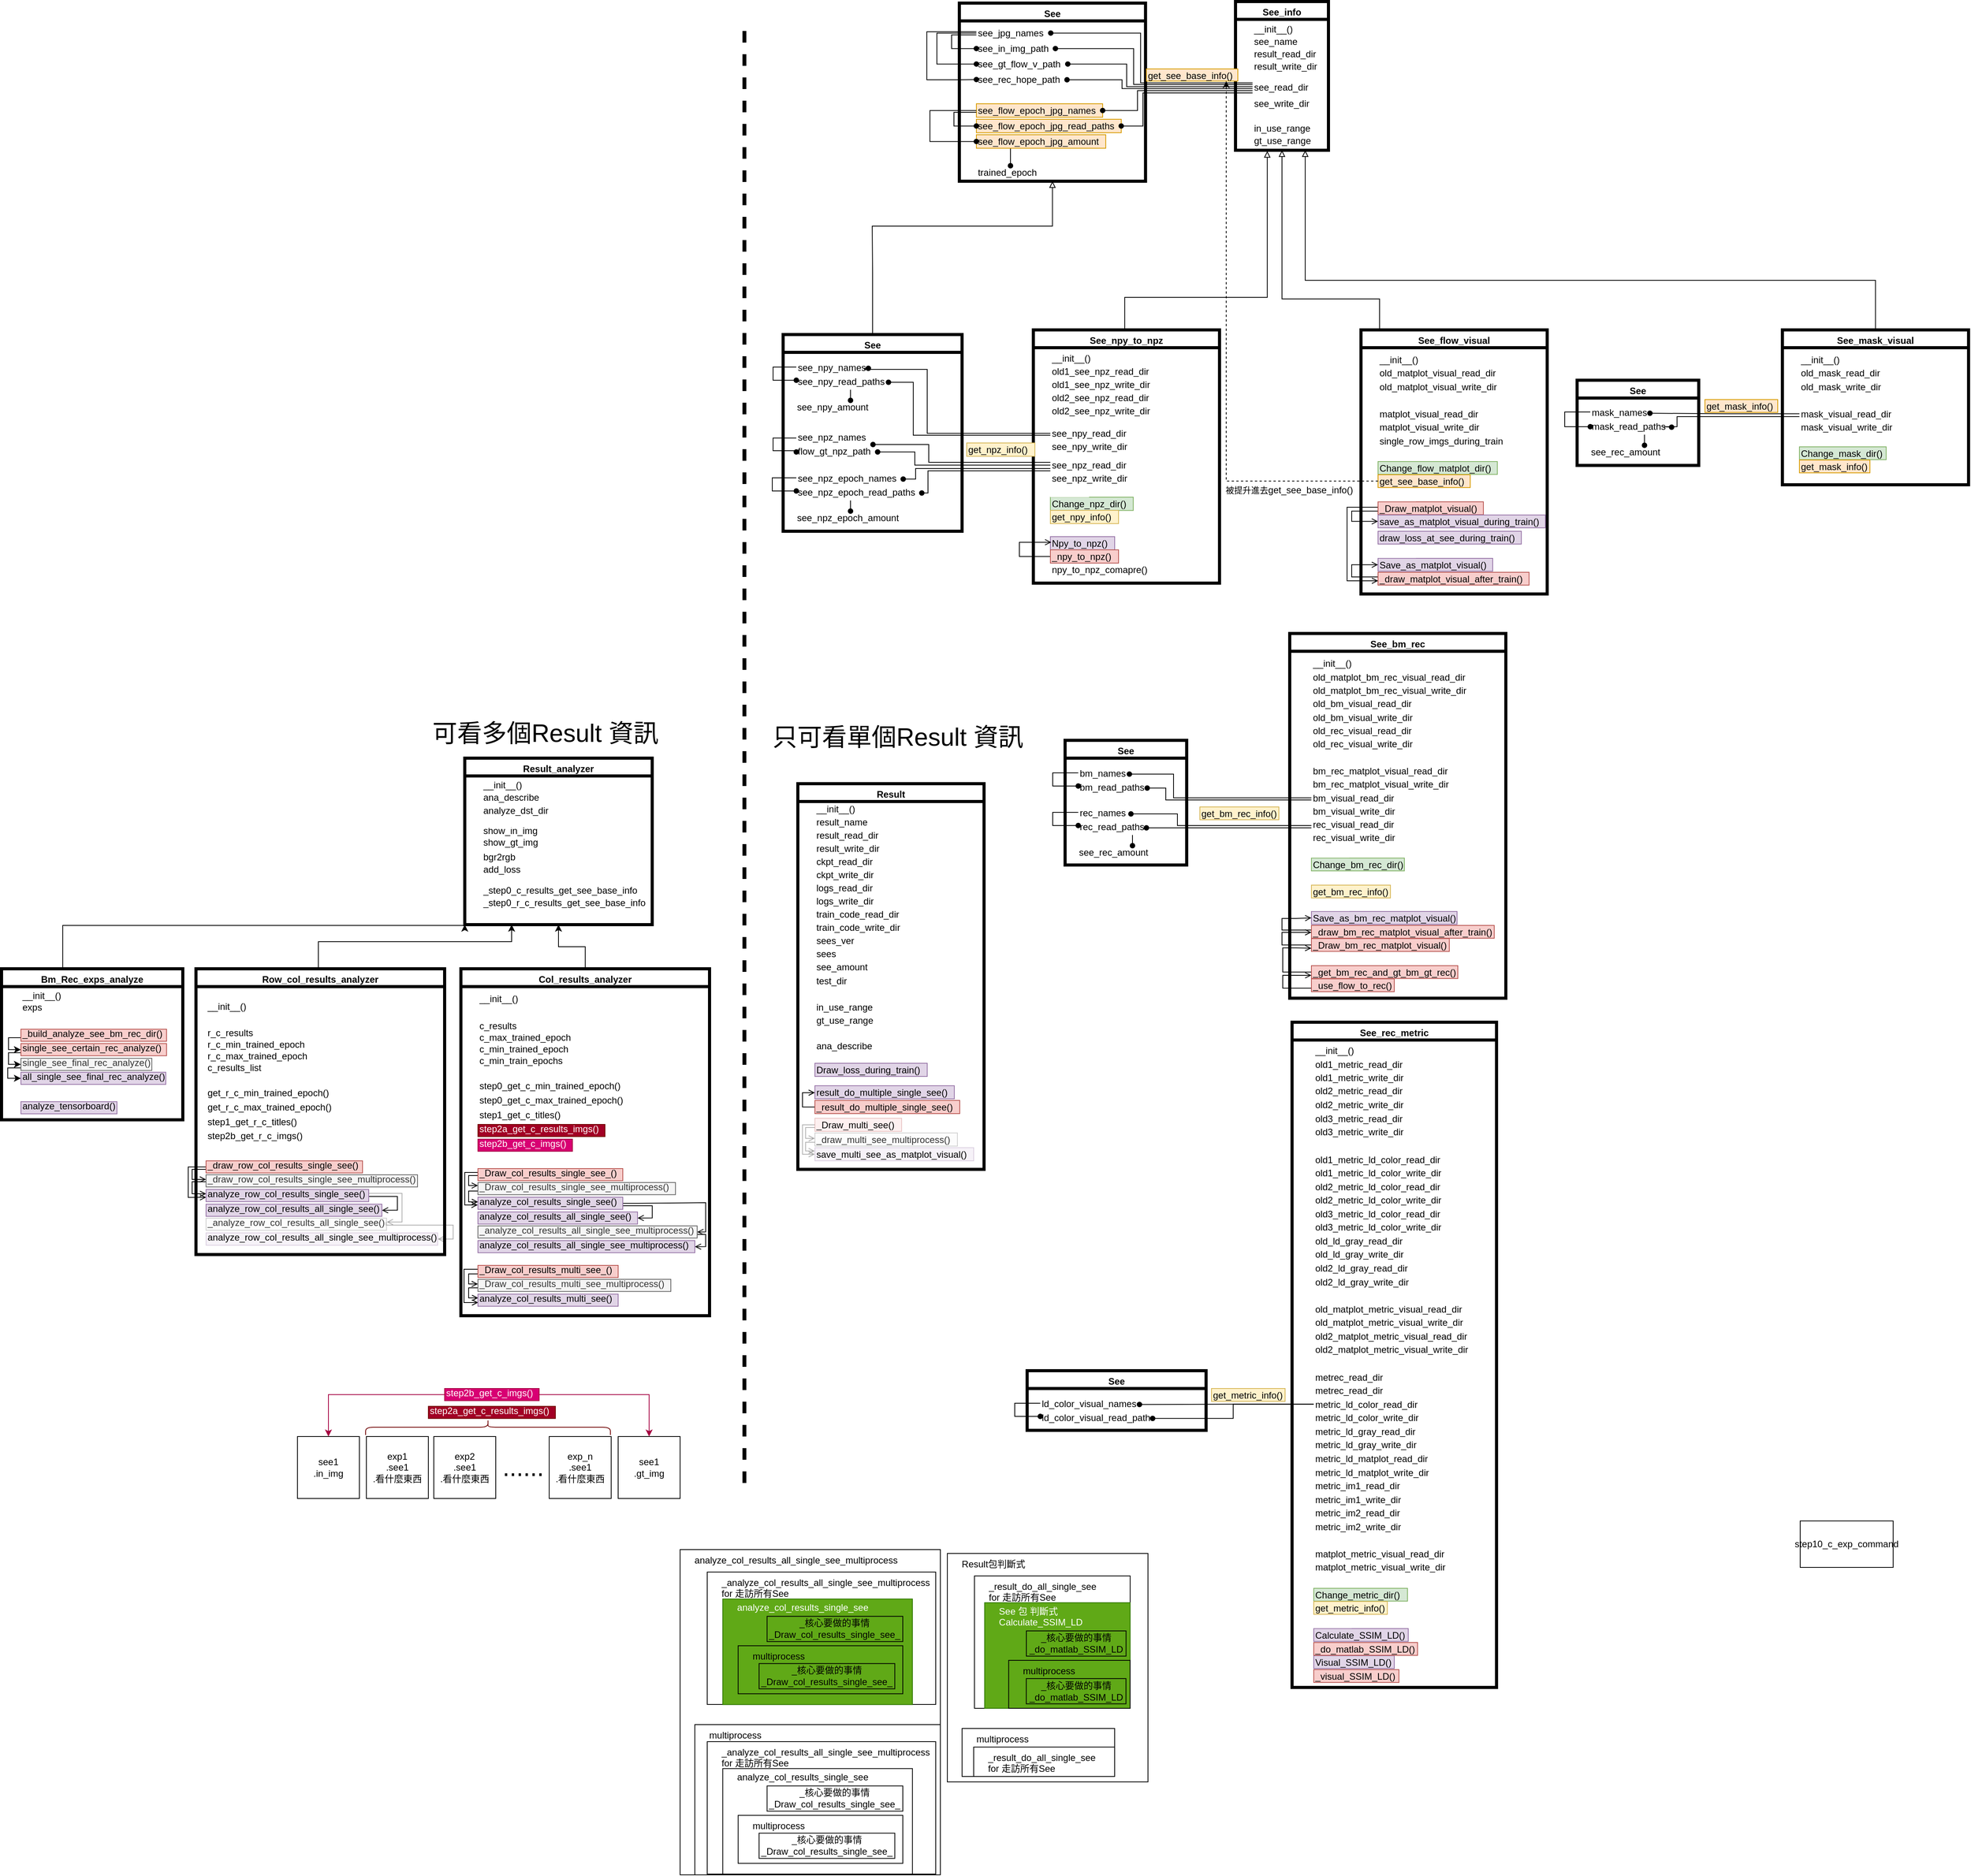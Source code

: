 <mxfile version="15.4.0" type="device" pages="2"><diagram id="oqVQKVnrNIYr9lKPivO6" name="step11ab, 12"><mxGraphModel dx="1886" dy="-2794" grid="0" gridSize="1" guides="1" tooltips="1" connect="1" arrows="1" fold="1" page="0" pageScale="1" pageWidth="827" pageHeight="1169" background="none" math="0" shadow="0"><root><mxCell id="nwPLLDC_HG9EaVinn8_O-0"/><mxCell id="nwPLLDC_HG9EaVinn8_O-1" parent="nwPLLDC_HG9EaVinn8_O-0"/><mxCell id="VfmGE3iKNVZcEwYVKrsK-69" value="&amp;nbsp; &amp;nbsp; &amp;nbsp;Result包判斷式" style="rounded=0;whiteSpace=wrap;html=1;fillColor=none;align=left;verticalAlign=top;container=1;" parent="nwPLLDC_HG9EaVinn8_O-1" vertex="1"><mxGeometry x="572" y="5631" width="259" height="295" as="geometry"/></mxCell><mxCell id="VfmGE3iKNVZcEwYVKrsK-66" value="&amp;nbsp; &amp;nbsp; &amp;nbsp;_result_do_all_single_see&lt;br&gt;&amp;nbsp; &amp;nbsp; &amp;nbsp;for 走訪所有See" style="rounded=0;whiteSpace=wrap;html=1;fillColor=none;align=left;verticalAlign=top;container=1;" parent="VfmGE3iKNVZcEwYVKrsK-69" vertex="1"><mxGeometry x="35" y="29" width="201" height="171" as="geometry"><mxRectangle x="35" y="29" width="182" height="38" as="alternateBounds"/></mxGeometry></mxCell><mxCell id="VfmGE3iKNVZcEwYVKrsK-62" value="     See 包 判斷式 &#10;     Calculate_SSIM_LD" style="rounded=0;whiteSpace=wrap;fillColor=#60a917;verticalAlign=top;align=left;container=1;spacingTop=-3;strokeColor=#2D7600;fontColor=#ffffff;" parent="VfmGE3iKNVZcEwYVKrsK-66" vertex="1"><mxGeometry x="13.16" y="34.59" width="187.84" height="136.41" as="geometry"><mxRectangle x="23.98" y="35" width="152" height="22" as="alternateBounds"/></mxGeometry></mxCell><mxCell id="VfmGE3iKNVZcEwYVKrsK-64" value="&amp;nbsp; &amp;nbsp; &amp;nbsp;multiprocess" style="rounded=0;whiteSpace=wrap;html=1;fillColor=none;container=1;verticalAlign=top;align=left;" parent="VfmGE3iKNVZcEwYVKrsK-62" vertex="1"><mxGeometry x="31.004" y="74.41" width="156.785" height="62" as="geometry"/></mxCell><mxCell id="VfmGE3iKNVZcEwYVKrsK-68" value="_核心要做的事情&#10;_do_matlab_SSIM_LD" style="rounded=0;whiteSpace=wrap;fillColor=none;" parent="VfmGE3iKNVZcEwYVKrsK-64" vertex="1"><mxGeometry x="22.734" y="23.59" width="128.72" height="32.59" as="geometry"/></mxCell><mxCell id="VfmGE3iKNVZcEwYVKrsK-61" value="_核心要做的事情&#10;_do_matlab_SSIM_LD" style="rounded=0;whiteSpace=wrap;fillColor=none;" parent="VfmGE3iKNVZcEwYVKrsK-62" vertex="1"><mxGeometry x="53.844" y="36.41" width="128.72" height="32.59" as="geometry"/></mxCell><mxCell id="VfmGE3iKNVZcEwYVKrsK-75" value="&amp;nbsp; &amp;nbsp; &amp;nbsp;multiprocess" style="rounded=0;whiteSpace=wrap;html=1;fillColor=none;container=1;verticalAlign=top;align=left;" parent="VfmGE3iKNVZcEwYVKrsK-69" vertex="1"><mxGeometry x="19.0" y="226" width="197.0" height="62" as="geometry"/></mxCell><mxCell id="VfmGE3iKNVZcEwYVKrsK-77" value="&amp;nbsp; &amp;nbsp; &amp;nbsp;_result_do_all_single_see&lt;br&gt;&amp;nbsp; &amp;nbsp; &amp;nbsp;for 走訪所有See" style="rounded=0;whiteSpace=wrap;html=1;fillColor=none;align=left;verticalAlign=top;container=1;" parent="VfmGE3iKNVZcEwYVKrsK-75" vertex="1" collapsed="1"><mxGeometry x="15.0" y="24" width="182" height="38" as="geometry"><mxRectangle x="19.0" y="27" width="230.98" height="186" as="alternateBounds"/></mxGeometry></mxCell><mxCell id="VfmGE3iKNVZcEwYVKrsK-78" value="     See 包 判斷式 &#10;     Calculate_SSIM_LD" style="rounded=0;whiteSpace=wrap;fillColor=none;verticalAlign=top;align=left;container=1;spacingTop=-3;" parent="VfmGE3iKNVZcEwYVKrsK-77" vertex="1"><mxGeometry x="23.98" y="35" width="207" height="151" as="geometry"><mxRectangle x="23.98" y="35" width="152" height="22" as="alternateBounds"/></mxGeometry></mxCell><mxCell id="VfmGE3iKNVZcEwYVKrsK-79" value="&amp;nbsp; &amp;nbsp; &amp;nbsp;multiprocess" style="rounded=0;whiteSpace=wrap;html=1;fillColor=none;container=1;verticalAlign=top;align=left;" parent="VfmGE3iKNVZcEwYVKrsK-78" vertex="1"><mxGeometry x="31.64" y="74.41" width="160" height="62" as="geometry"/></mxCell><mxCell id="VfmGE3iKNVZcEwYVKrsK-80" value="_核心要做的事情&#10;_do_matlab_SSIM_LD" style="rounded=0;whiteSpace=wrap;fillColor=none;" parent="VfmGE3iKNVZcEwYVKrsK-79" vertex="1"><mxGeometry x="23.2" y="23.59" width="131.36" height="32.59" as="geometry"/></mxCell><mxCell id="VfmGE3iKNVZcEwYVKrsK-81" value="_核心要做的事情&#10;_do_matlab_SSIM_LD" style="rounded=0;whiteSpace=wrap;fillColor=none;" parent="VfmGE3iKNVZcEwYVKrsK-78" vertex="1"><mxGeometry x="31.64" y="36.41" width="131.36" height="32.59" as="geometry"/></mxCell><mxCell id="XNN68duVFxAWzZ74GpE9-0" value="See_info" style="swimlane;rounded=0;pointerEvents=0;align=center;verticalAlign=top;html=0;strokeWidth=4;fontColor=#000000;" parent="nwPLLDC_HG9EaVinn8_O-1" vertex="1"><mxGeometry x="944" y="3627" width="120" height="192" as="geometry"><mxRectangle x="-342" y="3551" width="93" height="23" as="alternateBounds"/></mxGeometry></mxCell><mxCell id="XNN68duVFxAWzZ74GpE9-1" value="__init__()" style="rounded=0;pointerEvents=0;fillColor=none;align=left;verticalAlign=top;strokeColor=none;spacingTop=-5;" parent="XNN68duVFxAWzZ74GpE9-0" vertex="1"><mxGeometry x="22" y="27" width="61" height="15.73" as="geometry"/></mxCell><mxCell id="XNN68duVFxAWzZ74GpE9-2" value="result_read_dir" style="rounded=0;pointerEvents=0;fillColor=none;align=left;verticalAlign=top;strokeColor=none;spacingTop=-5;" parent="XNN68duVFxAWzZ74GpE9-0" vertex="1"><mxGeometry x="22" y="59" width="91" height="15.73" as="geometry"/></mxCell><mxCell id="XNN68duVFxAWzZ74GpE9-3" value="result_write_dir" style="rounded=0;pointerEvents=0;fillColor=none;align=left;verticalAlign=top;strokeColor=none;spacingTop=-5;" parent="XNN68duVFxAWzZ74GpE9-0" vertex="1"><mxGeometry x="22" y="75" width="92" height="15.73" as="geometry"/></mxCell><mxCell id="XNN68duVFxAWzZ74GpE9-4" value="see_read_dir" style="rounded=0;pointerEvents=0;fillColor=none;align=left;verticalAlign=top;strokeColor=none;spacingTop=-5;" parent="XNN68duVFxAWzZ74GpE9-0" vertex="1"><mxGeometry x="22" y="102" width="84" height="20.73" as="geometry"/></mxCell><mxCell id="XNN68duVFxAWzZ74GpE9-5" value="see_name" style="rounded=0;pointerEvents=0;fillColor=none;align=left;verticalAlign=top;strokeColor=none;spacingTop=-5;" parent="XNN68duVFxAWzZ74GpE9-0" vertex="1"><mxGeometry x="22" y="43" width="77" height="15.73" as="geometry"/></mxCell><mxCell id="XNN68duVFxAWzZ74GpE9-6" value="see_write_dir" style="rounded=0;pointerEvents=0;fillColor=none;align=left;verticalAlign=top;strokeColor=none;spacingTop=-5;" parent="XNN68duVFxAWzZ74GpE9-0" vertex="1"><mxGeometry x="22" y="123" width="85" height="15.73" as="geometry"/></mxCell><mxCell id="XNN68duVFxAWzZ74GpE9-7" value="in_use_range" style="rounded=0;pointerEvents=0;fillColor=none;align=left;verticalAlign=top;strokeColor=none;spacingTop=-5;" parent="XNN68duVFxAWzZ74GpE9-0" vertex="1"><mxGeometry x="22" y="155" width="84" height="15.73" as="geometry"/></mxCell><mxCell id="XNN68duVFxAWzZ74GpE9-8" value="gt_use_range" style="rounded=0;pointerEvents=0;fillColor=none;align=left;verticalAlign=top;strokeColor=none;spacingTop=-5;" parent="XNN68duVFxAWzZ74GpE9-0" vertex="1"><mxGeometry x="22" y="171" width="85" height="15.73" as="geometry"/></mxCell><mxCell id="XNN68duVFxAWzZ74GpE9-19" value="test_dir" style="rounded=0;pointerEvents=0;align=left;verticalAlign=top;spacingTop=-5;fontColor=#FFFFFF;strokeColor=none;" parent="XNN68duVFxAWzZ74GpE9-0" vertex="1"><mxGeometry x="22" y="91" width="50" height="15.73" as="geometry"/></mxCell><mxCell id="XNN68duVFxAWzZ74GpE9-28" value="test_dir" style="rounded=0;pointerEvents=0;align=left;verticalAlign=top;spacingTop=-5;fontColor=#FFFFFF;strokeColor=none;" parent="XNN68duVFxAWzZ74GpE9-0" vertex="1"><mxGeometry x="22" y="139" width="50" height="15.73" as="geometry"/></mxCell><mxCell id="CGwWQe1Oh_no-C4tr_q0-0" value="Result_analyzer" style="swimlane;rounded=0;pointerEvents=0;align=center;verticalAlign=top;html=0;strokeWidth=4;" parent="nwPLLDC_HG9EaVinn8_O-1" vertex="1"><mxGeometry x="-51" y="4604" width="242" height="215" as="geometry"><mxRectangle x="-342" y="3551" width="93" height="23" as="alternateBounds"/></mxGeometry></mxCell><mxCell id="CGwWQe1Oh_no-C4tr_q0-1" value="__init__()" style="rounded=0;pointerEvents=0;fillColor=none;align=left;verticalAlign=top;strokeColor=none;spacingTop=-5;" parent="CGwWQe1Oh_no-C4tr_q0-0" vertex="1"><mxGeometry x="22" y="26" width="61" height="14" as="geometry"/></mxCell><mxCell id="CGwWQe1Oh_no-C4tr_q0-2" value="ana_describe" style="rounded=0;pointerEvents=0;fillColor=none;align=left;verticalAlign=top;strokeColor=none;spacingTop=-5;" parent="CGwWQe1Oh_no-C4tr_q0-0" vertex="1"><mxGeometry x="22" y="42" width="83" height="14" as="geometry"/></mxCell><mxCell id="CGwWQe1Oh_no-C4tr_q0-3" value="analyze_dst_dir" style="rounded=0;pointerEvents=0;fillColor=none;align=left;verticalAlign=top;strokeColor=none;spacingTop=-5;" parent="CGwWQe1Oh_no-C4tr_q0-0" vertex="1"><mxGeometry x="22" y="59" width="95" height="14" as="geometry"/></mxCell><mxCell id="CGwWQe1Oh_no-C4tr_q0-4" value="__init__()" style="rounded=0;pointerEvents=0;fillColor=none;align=left;verticalAlign=top;strokeColor=none;spacingTop=-5;fontColor=#FFFFFF;" parent="CGwWQe1Oh_no-C4tr_q0-0" vertex="1"><mxGeometry x="22" y="154" width="61" height="14" as="geometry"/></mxCell><mxCell id="CGwWQe1Oh_no-C4tr_q0-5" value="_step0_c_results_get_see_base_info" style="rounded=0;pointerEvents=0;fillColor=none;align=left;verticalAlign=top;strokeColor=none;spacingTop=-8;" parent="CGwWQe1Oh_no-C4tr_q0-0" vertex="1"><mxGeometry x="22" y="165" width="210" height="11" as="geometry"/></mxCell><mxCell id="CGwWQe1Oh_no-C4tr_q0-6" value="_step0_r_c_results_get_see_base_info" style="rounded=0;pointerEvents=0;fillColor=none;align=left;verticalAlign=top;strokeColor=none;spacingTop=-8;" parent="CGwWQe1Oh_no-C4tr_q0-0" vertex="1"><mxGeometry x="22" y="181" width="220" height="11" as="geometry"/></mxCell><mxCell id="xy-l6--BnjxAtAWYG6KT-2" value="show_in_img" style="rounded=0;pointerEvents=0;fillColor=none;align=left;verticalAlign=top;strokeColor=none;spacingTop=-5;" parent="CGwWQe1Oh_no-C4tr_q0-0" vertex="1"><mxGeometry x="22" y="85" width="77" height="19.23" as="geometry"/></mxCell><mxCell id="xy-l6--BnjxAtAWYG6KT-3" value="show_gt_img" style="rounded=0;pointerEvents=0;fillColor=none;align=left;verticalAlign=top;strokeColor=none;spacingTop=-5;" parent="CGwWQe1Oh_no-C4tr_q0-0" vertex="1"><mxGeometry x="22" y="100" width="78" height="19.23" as="geometry"/></mxCell><mxCell id="VfmGE3iKNVZcEwYVKrsK-54" value="__init__()" style="rounded=0;pointerEvents=0;fillColor=none;align=left;verticalAlign=top;strokeColor=none;spacingTop=-5;fontColor=#FFFFFF;" parent="CGwWQe1Oh_no-C4tr_q0-0" vertex="1"><mxGeometry x="22" y="75" width="61" height="14" as="geometry"/></mxCell><mxCell id="VfmGE3iKNVZcEwYVKrsK-57" value="bgr2rgb" style="rounded=0;pointerEvents=0;fillColor=none;align=left;verticalAlign=top;strokeColor=none;spacingTop=-5;" parent="CGwWQe1Oh_no-C4tr_q0-0" vertex="1"><mxGeometry x="22" y="119.23" width="46" height="19.23" as="geometry"/></mxCell><mxCell id="VfmGE3iKNVZcEwYVKrsK-58" value="add_loss" style="rounded=0;pointerEvents=0;fillColor=none;align=left;verticalAlign=top;strokeColor=none;spacingTop=-5;" parent="CGwWQe1Oh_no-C4tr_q0-0" vertex="1"><mxGeometry x="22" y="135.23" width="52" height="19.23" as="geometry"/></mxCell><mxCell id="CGwWQe1Oh_no-C4tr_q0-8" value="Result" style="swimlane;rounded=0;pointerEvents=0;align=center;verticalAlign=top;html=0;strokeWidth=4;fontColor=#000000;" parent="nwPLLDC_HG9EaVinn8_O-1" vertex="1"><mxGeometry x="379" y="4637" width="240.36" height="498" as="geometry"><mxRectangle x="-342" y="3551" width="93" height="23" as="alternateBounds"/></mxGeometry></mxCell><mxCell id="CGwWQe1Oh_no-C4tr_q0-29" value="test_dir" style="rounded=0;pointerEvents=0;align=left;verticalAlign=top;spacingTop=-5;fontColor=#FFFFFF;strokeColor=none;" parent="CGwWQe1Oh_no-C4tr_q0-8" vertex="1"><mxGeometry x="22" y="346" width="50" height="14" as="geometry"/></mxCell><mxCell id="CGwWQe1Oh_no-C4tr_q0-35" value="test_dir" style="rounded=0;pointerEvents=0;align=left;verticalAlign=top;spacingTop=-5;fontColor=#FFFFFF;strokeColor=none;" parent="CGwWQe1Oh_no-C4tr_q0-8" vertex="1"><mxGeometry x="22" y="378" width="50" height="14" as="geometry"/></mxCell><mxCell id="CGwWQe1Oh_no-C4tr_q0-9" value="__init__()" style="rounded=0;pointerEvents=0;fillColor=none;align=left;verticalAlign=top;strokeColor=none;spacingTop=-5;" parent="CGwWQe1Oh_no-C4tr_q0-8" vertex="1"><mxGeometry x="22" y="24" width="61" height="14" as="geometry"/></mxCell><mxCell id="CGwWQe1Oh_no-C4tr_q0-10" value="result_read_dir" style="rounded=0;pointerEvents=0;fillColor=none;align=left;verticalAlign=top;strokeColor=none;spacingTop=-5;" parent="CGwWQe1Oh_no-C4tr_q0-8" vertex="1"><mxGeometry x="22" y="58" width="91" height="14" as="geometry"/></mxCell><mxCell id="CGwWQe1Oh_no-C4tr_q0-11" value="result_write_dir" style="rounded=0;pointerEvents=0;fillColor=none;align=left;verticalAlign=top;strokeColor=none;spacingTop=-5;" parent="CGwWQe1Oh_no-C4tr_q0-8" vertex="1"><mxGeometry x="22" y="75" width="92" height="14" as="geometry"/></mxCell><mxCell id="CGwWQe1Oh_no-C4tr_q0-12" value="ckpt_read_dir" style="rounded=0;pointerEvents=0;fillColor=none;align=left;verticalAlign=top;strokeColor=none;spacingTop=-5;" parent="CGwWQe1Oh_no-C4tr_q0-8" vertex="1"><mxGeometry x="22" y="92" width="84" height="14" as="geometry"/></mxCell><mxCell id="CGwWQe1Oh_no-C4tr_q0-13" value="result_name" style="rounded=0;pointerEvents=0;fillColor=none;align=left;verticalAlign=top;strokeColor=none;spacingTop=-5;" parent="CGwWQe1Oh_no-C4tr_q0-8" vertex="1"><mxGeometry x="22" y="41" width="77" height="14" as="geometry"/></mxCell><mxCell id="CGwWQe1Oh_no-C4tr_q0-14" value="ckpt_write_dir" style="rounded=0;pointerEvents=0;fillColor=none;align=left;verticalAlign=top;strokeColor=none;spacingTop=-5;" parent="CGwWQe1Oh_no-C4tr_q0-8" vertex="1"><mxGeometry x="22" y="109" width="85" height="14" as="geometry"/></mxCell><mxCell id="CGwWQe1Oh_no-C4tr_q0-15" value="logs_read_dir" style="rounded=0;pointerEvents=0;fillColor=none;align=left;verticalAlign=top;strokeColor=none;spacingTop=-5;" parent="CGwWQe1Oh_no-C4tr_q0-8" vertex="1"><mxGeometry x="22" y="126" width="84" height="14" as="geometry"/></mxCell><mxCell id="CGwWQe1Oh_no-C4tr_q0-16" value="logs_write_dir" style="rounded=0;pointerEvents=0;fillColor=none;align=left;verticalAlign=top;strokeColor=none;spacingTop=-5;" parent="CGwWQe1Oh_no-C4tr_q0-8" vertex="1"><mxGeometry x="22" y="143" width="85" height="14" as="geometry"/></mxCell><mxCell id="CGwWQe1Oh_no-C4tr_q0-17" value="train_code_read_dir" style="rounded=0;pointerEvents=0;fillColor=none;align=left;verticalAlign=top;strokeColor=none;spacingTop=-5;" parent="CGwWQe1Oh_no-C4tr_q0-8" vertex="1"><mxGeometry x="22" y="160" width="118" height="14" as="geometry"/></mxCell><mxCell id="CGwWQe1Oh_no-C4tr_q0-18" value="train_code_write_dir" style="rounded=0;pointerEvents=0;fillColor=none;align=left;verticalAlign=top;strokeColor=none;spacingTop=-5;" parent="CGwWQe1Oh_no-C4tr_q0-8" vertex="1"><mxGeometry x="22" y="177" width="119" height="14" as="geometry"/></mxCell><mxCell id="CGwWQe1Oh_no-C4tr_q0-19" value="sees_ver" style="rounded=0;pointerEvents=0;fillColor=none;align=left;verticalAlign=top;strokeColor=none;spacingTop=-5;" parent="CGwWQe1Oh_no-C4tr_q0-8" vertex="1"><mxGeometry x="22" y="194" width="60" height="14" as="geometry"/></mxCell><mxCell id="CGwWQe1Oh_no-C4tr_q0-20" value="sees" style="rounded=0;pointerEvents=0;fillColor=none;align=left;verticalAlign=top;strokeColor=none;spacingTop=-5;" parent="CGwWQe1Oh_no-C4tr_q0-8" vertex="1"><mxGeometry x="22" y="211" width="36" height="14" as="geometry"/></mxCell><mxCell id="CGwWQe1Oh_no-C4tr_q0-21" value="see_amount" style="rounded=0;pointerEvents=0;fillColor=none;align=left;verticalAlign=top;strokeColor=none;spacingTop=-5;" parent="CGwWQe1Oh_no-C4tr_q0-8" vertex="1"><mxGeometry x="22" y="228" width="77" height="14" as="geometry"/></mxCell><mxCell id="CGwWQe1Oh_no-C4tr_q0-22" value="test_dir" style="rounded=0;pointerEvents=0;fillColor=none;align=left;verticalAlign=top;strokeColor=none;spacingTop=-5;" parent="CGwWQe1Oh_no-C4tr_q0-8" vertex="1"><mxGeometry x="22" y="246" width="50" height="14" as="geometry"/></mxCell><mxCell id="CGwWQe1Oh_no-C4tr_q0-23" value="in_use_range" style="rounded=0;pointerEvents=0;fillColor=none;align=left;verticalAlign=top;strokeColor=none;spacingTop=-5;" parent="CGwWQe1Oh_no-C4tr_q0-8" vertex="1"><mxGeometry x="22" y="280" width="84" height="14" as="geometry"/></mxCell><mxCell id="CGwWQe1Oh_no-C4tr_q0-24" value="gt_use_range" style="rounded=0;pointerEvents=0;fillColor=none;align=left;verticalAlign=top;strokeColor=none;spacingTop=-5;" parent="CGwWQe1Oh_no-C4tr_q0-8" vertex="1"><mxGeometry x="22" y="297" width="84" height="14" as="geometry"/></mxCell><mxCell id="CGwWQe1Oh_no-C4tr_q0-25" value="ana_describe" style="rounded=0;pointerEvents=0;fillColor=none;align=left;verticalAlign=top;strokeColor=none;spacingTop=-5;" parent="CGwWQe1Oh_no-C4tr_q0-8" vertex="1"><mxGeometry x="22" y="330" width="83" height="14" as="geometry"/></mxCell><mxCell id="CGwWQe1Oh_no-C4tr_q0-26" value="Draw_loss_during_train()" style="rounded=0;pointerEvents=0;fillColor=#e1d5e7;align=left;verticalAlign=top;strokeColor=#9673a6;spacingTop=-5;" parent="CGwWQe1Oh_no-C4tr_q0-8" vertex="1"><mxGeometry x="22" y="361" width="145" height="17" as="geometry"/></mxCell><mxCell id="CGwWQe1Oh_no-C4tr_q0-27" value="test_dir" style="rounded=0;pointerEvents=0;align=left;verticalAlign=top;spacingTop=-5;fontColor=#FFFFFF;strokeColor=none;" parent="CGwWQe1Oh_no-C4tr_q0-8" vertex="1"><mxGeometry x="22" y="263" width="50" height="14" as="geometry"/></mxCell><mxCell id="CGwWQe1Oh_no-C4tr_q0-28" value="test_dir" style="rounded=0;pointerEvents=0;align=left;verticalAlign=top;spacingTop=-5;fontColor=#FFFFFF;strokeColor=none;" parent="CGwWQe1Oh_no-C4tr_q0-8" vertex="1"><mxGeometry x="22" y="314" width="50" height="14" as="geometry"/></mxCell><mxCell id="CGwWQe1Oh_no-C4tr_q0-30" value="result_do_multiple_single_see()" style="rounded=0;pointerEvents=0;fillColor=#e1d5e7;align=left;verticalAlign=top;strokeColor=#9673a6;spacingTop=-5;" parent="CGwWQe1Oh_no-C4tr_q0-8" vertex="1"><mxGeometry x="22" y="390" width="180" height="17" as="geometry"/></mxCell><mxCell id="kDW1_rVm_BFz9Uh-qTTT-3" style="edgeStyle=orthogonalEdgeStyle;rounded=0;orthogonalLoop=1;jettySize=auto;html=1;endArrow=open;endFill=0;" parent="CGwWQe1Oh_no-C4tr_q0-8" source="CGwWQe1Oh_no-C4tr_q0-31" edge="1"><mxGeometry relative="1" as="geometry"><mxPoint x="22" y="399" as="targetPoint"/><Array as="points"><mxPoint x="6" y="418"/><mxPoint x="6" y="399"/><mxPoint x="22" y="399"/></Array></mxGeometry></mxCell><mxCell id="CGwWQe1Oh_no-C4tr_q0-31" value="_result_do_multiple_single_see()" style="rounded=0;pointerEvents=0;fillColor=#f8cecc;align=left;verticalAlign=top;strokeColor=#b85450;spacingTop=-5;" parent="CGwWQe1Oh_no-C4tr_q0-8" vertex="1"><mxGeometry x="22" y="409" width="187" height="17" as="geometry"/></mxCell><mxCell id="kDW1_rVm_BFz9Uh-qTTT-4" style="edgeStyle=orthogonalEdgeStyle;rounded=0;orthogonalLoop=1;jettySize=auto;html=1;entryX=0;entryY=0.25;entryDx=0;entryDy=0;endArrow=open;endFill=0;opacity=30;" parent="CGwWQe1Oh_no-C4tr_q0-8" source="CGwWQe1Oh_no-C4tr_q0-33" target="CGwWQe1Oh_no-C4tr_q0-34" edge="1"><mxGeometry relative="1" as="geometry"><Array as="points"><mxPoint x="10" y="463"/><mxPoint x="10" y="474"/></Array></mxGeometry></mxCell><mxCell id="CGwWQe1Oh_no-C4tr_q0-33" value="_draw_multi_see_multiprocess()" style="rounded=0;pointerEvents=0;fillColor=#f5f5f5;align=left;verticalAlign=top;strokeColor=#666666;spacingTop=-5;fontColor=#333333;opacity=30;" parent="CGwWQe1Oh_no-C4tr_q0-8" vertex="1"><mxGeometry x="22" y="451" width="184" height="17" as="geometry"/></mxCell><mxCell id="CGwWQe1Oh_no-C4tr_q0-34" value="save_multi_see_as_matplot_visual()" style="rounded=0;pointerEvents=0;fillColor=#e1d5e7;align=left;verticalAlign=top;strokeColor=#9673a6;spacingTop=-5;opacity=30;" parent="CGwWQe1Oh_no-C4tr_q0-8" vertex="1"><mxGeometry x="22" y="470" width="205" height="17" as="geometry"/></mxCell><mxCell id="kDW1_rVm_BFz9Uh-qTTT-0" style="edgeStyle=orthogonalEdgeStyle;rounded=0;orthogonalLoop=1;jettySize=auto;html=1;endArrow=open;endFill=0;opacity=30;" parent="CGwWQe1Oh_no-C4tr_q0-8" source="CGwWQe1Oh_no-C4tr_q0-32" edge="1"><mxGeometry relative="1" as="geometry"><mxPoint x="22" y="458" as="targetPoint"/><Array as="points"><mxPoint x="10" y="444"/><mxPoint x="10" y="458"/></Array></mxGeometry></mxCell><mxCell id="kDW1_rVm_BFz9Uh-qTTT-2" style="edgeStyle=orthogonalEdgeStyle;rounded=0;orthogonalLoop=1;jettySize=auto;html=1;entryX=0;entryY=0.5;entryDx=0;entryDy=0;endArrow=open;endFill=0;opacity=30;" parent="CGwWQe1Oh_no-C4tr_q0-8" source="CGwWQe1Oh_no-C4tr_q0-32" target="CGwWQe1Oh_no-C4tr_q0-34" edge="1"><mxGeometry relative="1" as="geometry"><Array as="points"><mxPoint x="6" y="441"/><mxPoint x="6" y="479"/></Array></mxGeometry></mxCell><mxCell id="CGwWQe1Oh_no-C4tr_q0-32" value="_Draw_multi_see()" style="rounded=0;pointerEvents=0;fillColor=#f8cecc;align=left;verticalAlign=top;strokeColor=#b85450;spacingTop=-5;opacity=30;" parent="CGwWQe1Oh_no-C4tr_q0-8" vertex="1"><mxGeometry x="22" y="432" width="112" height="17" as="geometry"/></mxCell><mxCell id="B_YuLuJ2PuDxEVz6X_Uq-163" style="edgeStyle=orthogonalEdgeStyle;rounded=0;orthogonalLoop=1;jettySize=auto;html=1;endArrow=block;endFill=0;fontStyle=1" parent="nwPLLDC_HG9EaVinn8_O-1" source="XNN68duVFxAWzZ74GpE9-236" target="XNN68duVFxAWzZ74GpE9-31" edge="1"><mxGeometry relative="1" as="geometry"><Array as="points"><mxPoint x="475" y="3977"/><mxPoint x="475" y="3917"/><mxPoint x="708" y="3917"/></Array></mxGeometry></mxCell><mxCell id="XNN68duVFxAWzZ74GpE9-31" value="See" style="swimlane;rounded=0;pointerEvents=0;align=center;verticalAlign=top;html=0;strokeWidth=4;fontColor=#000000;" parent="nwPLLDC_HG9EaVinn8_O-1" vertex="1"><mxGeometry x="587.48" y="3629" width="240.36" height="230" as="geometry"><mxRectangle x="-342" y="3551" width="93" height="23" as="alternateBounds"/></mxGeometry></mxCell><mxCell id="XNN68duVFxAWzZ74GpE9-33" value="see_in_img_path" style="rounded=0;pointerEvents=0;fillColor=none;align=left;verticalAlign=top;strokeColor=none;spacingTop=-5;" parent="XNN68duVFxAWzZ74GpE9-31" vertex="1"><mxGeometry x="22" y="50" width="102" height="17.4" as="geometry"/></mxCell><mxCell id="XNN68duVFxAWzZ74GpE9-34" value="see_gt_flow_v_path" style="rounded=0;pointerEvents=0;fillColor=none;align=left;verticalAlign=top;strokeColor=none;spacingTop=-5;" parent="XNN68duVFxAWzZ74GpE9-31" vertex="1"><mxGeometry x="22" y="70" width="118" height="17.4" as="geometry"/></mxCell><mxCell id="XNN68duVFxAWzZ74GpE9-35" value="see_flow_epoch_jpg_names" style="rounded=0;pointerEvents=0;fillColor=#ffe6cc;align=left;verticalAlign=top;strokeColor=#d79b00;spacingTop=-5;" parent="XNN68duVFxAWzZ74GpE9-31" vertex="1"><mxGeometry x="22" y="130" width="163" height="17.4" as="geometry"/></mxCell><mxCell id="XNN68duVFxAWzZ74GpE9-51" style="edgeStyle=orthogonalEdgeStyle;rounded=0;orthogonalLoop=1;jettySize=auto;html=1;entryX=0;entryY=0.5;entryDx=0;entryDy=0;fontColor=#000000;endArrow=oval;endFill=1;fontStyle=1" parent="XNN68duVFxAWzZ74GpE9-31" source="XNN68duVFxAWzZ74GpE9-36" target="XNN68duVFxAWzZ74GpE9-33" edge="1"><mxGeometry relative="1" as="geometry"><Array as="points"><mxPoint x="-10" y="41"/><mxPoint x="-10" y="59"/></Array></mxGeometry></mxCell><mxCell id="XNN68duVFxAWzZ74GpE9-52" style="edgeStyle=orthogonalEdgeStyle;rounded=0;orthogonalLoop=1;jettySize=auto;html=1;entryX=0;entryY=0.5;entryDx=0;entryDy=0;fontColor=#000000;endArrow=oval;endFill=1;fontStyle=1" parent="XNN68duVFxAWzZ74GpE9-31" source="XNN68duVFxAWzZ74GpE9-36" target="XNN68duVFxAWzZ74GpE9-34" edge="1"><mxGeometry relative="1" as="geometry"><Array as="points"><mxPoint x="-29" y="39"/><mxPoint x="-29" y="79"/></Array></mxGeometry></mxCell><mxCell id="XNN68duVFxAWzZ74GpE9-53" style="edgeStyle=orthogonalEdgeStyle;rounded=0;orthogonalLoop=1;jettySize=auto;html=1;entryX=0;entryY=0.5;entryDx=0;entryDy=0;fontColor=#000000;endArrow=oval;endFill=1;fontStyle=1" parent="XNN68duVFxAWzZ74GpE9-31" source="XNN68duVFxAWzZ74GpE9-36" target="XNN68duVFxAWzZ74GpE9-44" edge="1"><mxGeometry relative="1" as="geometry"><Array as="points"><mxPoint x="-42" y="37"/><mxPoint x="-42" y="99"/><mxPoint x="2" y="99"/></Array></mxGeometry></mxCell><mxCell id="XNN68duVFxAWzZ74GpE9-36" value="see_jpg_names" style="rounded=0;pointerEvents=0;fillColor=none;align=left;verticalAlign=top;strokeColor=none;spacingTop=-5;" parent="XNN68duVFxAWzZ74GpE9-31" vertex="1"><mxGeometry x="22" y="30" width="96" height="17.4" as="geometry"/></mxCell><mxCell id="XNN68duVFxAWzZ74GpE9-38" value="trained_epoch" style="rounded=0;pointerEvents=0;fillColor=none;align=left;verticalAlign=top;strokeColor=none;spacingTop=-5;" parent="XNN68duVFxAWzZ74GpE9-31" vertex="1"><mxGeometry x="22" y="210.0" width="87" height="17.4" as="geometry"/></mxCell><mxCell id="XNN68duVFxAWzZ74GpE9-41" value="test_dir" style="rounded=0;pointerEvents=0;align=left;verticalAlign=top;spacingTop=-5;fontColor=#FFFFFF;strokeColor=none;" parent="XNN68duVFxAWzZ74GpE9-31" vertex="1"><mxGeometry x="22" y="110" width="50" height="17.4" as="geometry"/></mxCell><mxCell id="XNN68duVFxAWzZ74GpE9-42" value="test_dir" style="rounded=0;pointerEvents=0;align=left;verticalAlign=top;spacingTop=-5;fontColor=#FFFFFF;strokeColor=none;" parent="XNN68duVFxAWzZ74GpE9-31" vertex="1"><mxGeometry x="22" y="190" width="50" height="17.4" as="geometry"/></mxCell><mxCell id="XNN68duVFxAWzZ74GpE9-44" value="see_rec_hope_path" style="rounded=0;pointerEvents=0;fillColor=none;align=left;verticalAlign=top;strokeColor=none;spacingTop=-5;" parent="XNN68duVFxAWzZ74GpE9-31" vertex="1"><mxGeometry x="22" y="90" width="117" height="17.4" as="geometry"/></mxCell><mxCell id="XNN68duVFxAWzZ74GpE9-45" value="see_flow_epoch_jpg_read_paths" style="rounded=0;pointerEvents=0;fillColor=#ffe6cc;align=left;verticalAlign=top;strokeColor=#d79b00;spacingTop=-5;" parent="XNN68duVFxAWzZ74GpE9-31" vertex="1"><mxGeometry x="22" y="150" width="187" height="17.4" as="geometry"/></mxCell><mxCell id="XNN68duVFxAWzZ74GpE9-62" style="edgeStyle=orthogonalEdgeStyle;rounded=0;orthogonalLoop=1;jettySize=auto;html=1;fontColor=#000000;endArrow=oval;endFill=1;fontStyle=1" parent="XNN68duVFxAWzZ74GpE9-31" source="XNN68duVFxAWzZ74GpE9-46" target="XNN68duVFxAWzZ74GpE9-38" edge="1"><mxGeometry relative="1" as="geometry"><Array as="points"><mxPoint x="66" y="199"/><mxPoint x="66" y="199"/></Array></mxGeometry></mxCell><mxCell id="XNN68duVFxAWzZ74GpE9-46" value="see_flow_epoch_jpg_amount" style="rounded=0;pointerEvents=0;fillColor=#ffe6cc;align=left;verticalAlign=top;strokeColor=#d79b00;spacingTop=-5;" parent="XNN68duVFxAWzZ74GpE9-31" vertex="1"><mxGeometry x="22" y="170" width="167" height="17.4" as="geometry"/></mxCell><mxCell id="XNN68duVFxAWzZ74GpE9-60" style="edgeStyle=orthogonalEdgeStyle;rounded=0;orthogonalLoop=1;jettySize=auto;html=1;entryX=0;entryY=0.5;entryDx=0;entryDy=0;fontColor=#000000;endArrow=oval;endFill=1;fontStyle=1" parent="XNN68duVFxAWzZ74GpE9-31" source="XNN68duVFxAWzZ74GpE9-35" target="XNN68duVFxAWzZ74GpE9-45" edge="1"><mxGeometry relative="1" as="geometry"><Array as="points"><mxPoint x="-7" y="141"/><mxPoint x="-7" y="159"/></Array></mxGeometry></mxCell><mxCell id="XNN68duVFxAWzZ74GpE9-61" style="edgeStyle=orthogonalEdgeStyle;rounded=0;orthogonalLoop=1;jettySize=auto;html=1;entryX=0;entryY=0.5;entryDx=0;entryDy=0;fontColor=#000000;endArrow=oval;endFill=1;fontStyle=1" parent="XNN68duVFxAWzZ74GpE9-31" source="XNN68duVFxAWzZ74GpE9-35" target="XNN68duVFxAWzZ74GpE9-46" edge="1"><mxGeometry relative="1" as="geometry"><Array as="points"><mxPoint x="-38" y="139"/><mxPoint x="-38" y="179"/></Array></mxGeometry></mxCell><mxCell id="XNN68duVFxAWzZ74GpE9-54" style="edgeStyle=orthogonalEdgeStyle;rounded=0;orthogonalLoop=1;jettySize=auto;html=1;entryX=1;entryY=0.5;entryDx=0;entryDy=0;fontColor=#000000;endArrow=oval;endFill=1;fontStyle=1" parent="nwPLLDC_HG9EaVinn8_O-1" source="XNN68duVFxAWzZ74GpE9-4" target="XNN68duVFxAWzZ74GpE9-33" edge="1"><mxGeometry relative="1" as="geometry"><Array as="points"><mxPoint x="812.48" y="3734"/><mxPoint x="812.48" y="3688"/></Array></mxGeometry></mxCell><mxCell id="XNN68duVFxAWzZ74GpE9-56" style="edgeStyle=orthogonalEdgeStyle;rounded=0;orthogonalLoop=1;jettySize=auto;html=1;entryX=1;entryY=0.5;entryDx=0;entryDy=0;fontColor=#000000;endArrow=oval;endFill=1;fontStyle=1" parent="nwPLLDC_HG9EaVinn8_O-1" source="XNN68duVFxAWzZ74GpE9-4" target="XNN68duVFxAWzZ74GpE9-34" edge="1"><mxGeometry relative="1" as="geometry"><Array as="points"><mxPoint x="803.48" y="3737"/><mxPoint x="803.48" y="3708"/></Array></mxGeometry></mxCell><mxCell id="XNN68duVFxAWzZ74GpE9-57" style="edgeStyle=orthogonalEdgeStyle;rounded=0;orthogonalLoop=1;jettySize=auto;html=1;fontColor=#000000;endArrow=oval;endFill=1;fontStyle=1" parent="nwPLLDC_HG9EaVinn8_O-1" source="XNN68duVFxAWzZ74GpE9-4" target="XNN68duVFxAWzZ74GpE9-44" edge="1"><mxGeometry relative="1" as="geometry"><Array as="points"><mxPoint x="797.48" y="3739"/><mxPoint x="797.48" y="3728"/></Array></mxGeometry></mxCell><mxCell id="XNN68duVFxAWzZ74GpE9-58" style="edgeStyle=orthogonalEdgeStyle;rounded=0;orthogonalLoop=1;jettySize=auto;html=1;entryX=1;entryY=0.5;entryDx=0;entryDy=0;fontColor=#000000;endArrow=oval;endFill=1;fontStyle=1" parent="nwPLLDC_HG9EaVinn8_O-1" source="XNN68duVFxAWzZ74GpE9-4" target="XNN68duVFxAWzZ74GpE9-35" edge="1"><mxGeometry relative="1" as="geometry"><Array as="points"><mxPoint x="817.48" y="3742"/><mxPoint x="817.48" y="3768"/></Array></mxGeometry></mxCell><mxCell id="XNN68duVFxAWzZ74GpE9-59" style="edgeStyle=orthogonalEdgeStyle;rounded=0;orthogonalLoop=1;jettySize=auto;html=1;entryX=1;entryY=0.5;entryDx=0;entryDy=0;fontColor=#000000;endArrow=oval;endFill=1;fontStyle=1" parent="nwPLLDC_HG9EaVinn8_O-1" source="XNN68duVFxAWzZ74GpE9-4" target="XNN68duVFxAWzZ74GpE9-45" edge="1"><mxGeometry relative="1" as="geometry"><Array as="points"><mxPoint x="824.48" y="3745"/><mxPoint x="824.48" y="3788"/></Array></mxGeometry></mxCell><mxCell id="v1dMw3wEQNv_Ef1OPrWO-5" style="edgeStyle=orthogonalEdgeStyle;rounded=0;comic=0;orthogonalLoop=1;jettySize=auto;html=1;fontColor=#000000;startFill=1;endArrow=block;endFill=0;strokeColor=default;fontStyle=1" parent="nwPLLDC_HG9EaVinn8_O-1" source="XNN68duVFxAWzZ74GpE9-80" edge="1"><mxGeometry relative="1" as="geometry"><mxPoint x="985" y="3820" as="targetPoint"/><Array as="points"><mxPoint x="801" y="4009"/><mxPoint x="985" y="4009"/></Array></mxGeometry></mxCell><mxCell id="XNN68duVFxAWzZ74GpE9-80" value="See_npy_to_npz" style="swimlane;rounded=0;pointerEvents=0;align=center;verticalAlign=top;html=0;strokeWidth=4;fontColor=#000000;" parent="nwPLLDC_HG9EaVinn8_O-1" vertex="1"><mxGeometry x="683" y="4051" width="240.36" height="327" as="geometry"><mxRectangle x="-342" y="3551" width="93" height="23" as="alternateBounds"/></mxGeometry></mxCell><mxCell id="XNN68duVFxAWzZ74GpE9-81" value="__init__()" style="rounded=0;pointerEvents=0;fillColor=none;align=left;verticalAlign=top;strokeColor=none;spacingTop=-5;" parent="XNN68duVFxAWzZ74GpE9-80" vertex="1"><mxGeometry x="22" y="28" width="61" height="17.177" as="geometry"/></mxCell><mxCell id="XNN68duVFxAWzZ74GpE9-82" value="old1_see_npz_write_dir" style="rounded=0;pointerEvents=0;fillColor=none;align=left;verticalAlign=top;strokeColor=none;spacingTop=-5;" parent="XNN68duVFxAWzZ74GpE9-80" vertex="1"><mxGeometry x="22" y="62" width="138" height="17.177" as="geometry"/></mxCell><mxCell id="XNN68duVFxAWzZ74GpE9-83" value="old2_see_npz_read_dir" style="rounded=0;pointerEvents=0;fillColor=none;align=left;verticalAlign=top;strokeColor=none;spacingTop=-5;" parent="XNN68duVFxAWzZ74GpE9-80" vertex="1"><mxGeometry x="22" y="79" width="136" height="17.177" as="geometry"/></mxCell><mxCell id="XNN68duVFxAWzZ74GpE9-84" value="see_npz_read_dir" style="rounded=0;pointerEvents=0;fillColor=none;align=left;verticalAlign=top;strokeColor=none;spacingTop=-5;" parent="XNN68duVFxAWzZ74GpE9-80" vertex="1"><mxGeometry x="22" y="166" width="107" height="17.177" as="geometry"/></mxCell><mxCell id="XNN68duVFxAWzZ74GpE9-85" value="old1_see_npz_read_dir" style="rounded=0;pointerEvents=0;fillColor=none;align=left;verticalAlign=top;strokeColor=none;spacingTop=-5;" parent="XNN68duVFxAWzZ74GpE9-80" vertex="1"><mxGeometry x="22" y="45" width="136" height="17.177" as="geometry"/></mxCell><mxCell id="XNN68duVFxAWzZ74GpE9-86" value="see_npz_write_dir" style="rounded=0;pointerEvents=0;fillColor=none;align=left;verticalAlign=top;strokeColor=none;spacingTop=-5;" parent="XNN68duVFxAWzZ74GpE9-80" vertex="1"><mxGeometry x="22" y="183" width="108" height="17.177" as="geometry"/></mxCell><mxCell id="XNN68duVFxAWzZ74GpE9-87" value="see_npy_read_dir" style="rounded=0;pointerEvents=0;fillColor=none;align=left;verticalAlign=top;strokeColor=none;spacingTop=-5;" parent="XNN68duVFxAWzZ74GpE9-80" vertex="1"><mxGeometry x="22" y="125" width="107" height="17.177" as="geometry"/></mxCell><mxCell id="XNN68duVFxAWzZ74GpE9-88" value="see_npy_write_dir" style="rounded=0;pointerEvents=0;fillColor=none;align=left;verticalAlign=top;strokeColor=none;spacingTop=-5;" parent="XNN68duVFxAWzZ74GpE9-80" vertex="1"><mxGeometry x="22" y="142" width="108" height="17.177" as="geometry"/></mxCell><mxCell id="XNN68duVFxAWzZ74GpE9-89" value="Change_npz_dir()" style="rounded=0;pointerEvents=0;fillColor=#d5e8d4;align=left;verticalAlign=top;strokeColor=#82b366;spacingTop=-5;" parent="XNN68duVFxAWzZ74GpE9-80" vertex="1"><mxGeometry x="22" y="216" width="107" height="17.177" as="geometry"/></mxCell><mxCell id="XNN68duVFxAWzZ74GpE9-91" value="test_dir" style="rounded=0;pointerEvents=0;align=left;verticalAlign=top;spacingTop=-5;fontColor=#FFFFFF;strokeColor=none;" parent="XNN68duVFxAWzZ74GpE9-80" vertex="1"><mxGeometry x="22" y="113" width="50" height="17.177" as="geometry"/></mxCell><mxCell id="XNN68duVFxAWzZ74GpE9-92" value="test_dir" style="rounded=0;pointerEvents=0;align=left;verticalAlign=top;spacingTop=-5;fontColor=#FFFFFF;strokeColor=none;" parent="XNN68duVFxAWzZ74GpE9-80" vertex="1"><mxGeometry x="22" y="199" width="50" height="17.177" as="geometry"/></mxCell><mxCell id="XNN68duVFxAWzZ74GpE9-93" value="old2_see_npz_write_dir" style="rounded=0;pointerEvents=0;fillColor=none;align=left;verticalAlign=top;strokeColor=none;spacingTop=-5;" parent="XNN68duVFxAWzZ74GpE9-80" vertex="1"><mxGeometry x="22" y="96" width="138" height="17.177" as="geometry"/></mxCell><mxCell id="XNN68duVFxAWzZ74GpE9-94" value="get_npy_info()" style="rounded=0;pointerEvents=0;fillColor=#fff2cc;align=left;verticalAlign=top;strokeColor=#d6b656;spacingTop=-5;" parent="XNN68duVFxAWzZ74GpE9-80" vertex="1"><mxGeometry x="22" y="233" width="88" height="17.177" as="geometry"/></mxCell><mxCell id="XNN68duVFxAWzZ74GpE9-96" value="Npy_to_npz()" style="rounded=0;pointerEvents=0;fillColor=#e1d5e7;align=left;verticalAlign=top;strokeColor=#9673a6;spacingTop=-5;" parent="XNN68duVFxAWzZ74GpE9-80" vertex="1"><mxGeometry x="22" y="267" width="83" height="17.177" as="geometry"/></mxCell><mxCell id="xy-l6--BnjxAtAWYG6KT-131" style="edgeStyle=orthogonalEdgeStyle;rounded=0;orthogonalLoop=1;jettySize=auto;html=1;endArrow=open;endFill=0;entryX=0.015;entryY=0.42;entryDx=0;entryDy=0;entryPerimeter=0;fontStyle=1" parent="XNN68duVFxAWzZ74GpE9-80" source="XNN68duVFxAWzZ74GpE9-97" target="XNN68duVFxAWzZ74GpE9-96" edge="1"><mxGeometry relative="1" as="geometry"><mxPoint x="22" y="274" as="targetPoint"/><Array as="points"><mxPoint x="-18" y="293"/><mxPoint x="-18" y="274"/></Array></mxGeometry></mxCell><mxCell id="XNN68duVFxAWzZ74GpE9-97" value="_npy_to_npz()" style="rounded=0;pointerEvents=0;fillColor=#f8cecc;align=left;verticalAlign=top;strokeColor=#b85450;spacingTop=-5;" parent="XNN68duVFxAWzZ74GpE9-80" vertex="1"><mxGeometry x="22" y="284" width="88" height="17.177" as="geometry"/></mxCell><mxCell id="XNN68duVFxAWzZ74GpE9-98" value="npy_to_npz_comapre()" style="rounded=0;pointerEvents=0;fillColor=none;align=left;verticalAlign=top;strokeColor=none;spacingTop=-5;" parent="XNN68duVFxAWzZ74GpE9-80" vertex="1"><mxGeometry x="22" y="301.003" width="134" height="17.177" as="geometry"/></mxCell><mxCell id="XNN68duVFxAWzZ74GpE9-110" style="edgeStyle=orthogonalEdgeStyle;rounded=0;orthogonalLoop=1;jettySize=auto;html=1;fontColor=#000000;endArrow=oval;endFill=1;fontStyle=1" parent="nwPLLDC_HG9EaVinn8_O-1" source="XNN68duVFxAWzZ74GpE9-84" target="XNN68duVFxAWzZ74GpE9-101" edge="1"><mxGeometry relative="1" as="geometry"><Array as="points"><mxPoint x="548" y="4222"/><mxPoint x="548" y="4199"/></Array></mxGeometry></mxCell><mxCell id="XNN68duVFxAWzZ74GpE9-111" style="edgeStyle=orthogonalEdgeStyle;rounded=0;orthogonalLoop=1;jettySize=auto;html=1;entryX=1;entryY=0.5;entryDx=0;entryDy=0;fontColor=#000000;endArrow=oval;endFill=1;fontStyle=1" parent="nwPLLDC_HG9EaVinn8_O-1" source="XNN68duVFxAWzZ74GpE9-84" target="XNN68duVFxAWzZ74GpE9-102" edge="1"><mxGeometry relative="1" as="geometry"><Array as="points"><mxPoint x="530" y="4226"/><mxPoint x="530" y="4209"/></Array></mxGeometry></mxCell><mxCell id="XNN68duVFxAWzZ74GpE9-112" style="edgeStyle=orthogonalEdgeStyle;rounded=0;orthogonalLoop=1;jettySize=auto;html=1;entryX=1;entryY=0.5;entryDx=0;entryDy=0;fontColor=#000000;endArrow=oval;endFill=1;fontStyle=1" parent="nwPLLDC_HG9EaVinn8_O-1" source="XNN68duVFxAWzZ74GpE9-84" target="XNN68duVFxAWzZ74GpE9-103" edge="1"><mxGeometry relative="1" as="geometry"><Array as="points"><mxPoint x="531" y="4230"/><mxPoint x="531" y="4244"/></Array></mxGeometry></mxCell><mxCell id="XNN68duVFxAWzZ74GpE9-113" style="edgeStyle=orthogonalEdgeStyle;rounded=0;orthogonalLoop=1;jettySize=auto;html=1;entryX=1;entryY=0.5;entryDx=0;entryDy=0;fontColor=#000000;endArrow=oval;endFill=1;fontStyle=1" parent="nwPLLDC_HG9EaVinn8_O-1" source="XNN68duVFxAWzZ74GpE9-84" target="XNN68duVFxAWzZ74GpE9-105" edge="1"><mxGeometry relative="1" as="geometry"><Array as="points"><mxPoint x="547" y="4233"/><mxPoint x="547" y="4262"/></Array></mxGeometry></mxCell><mxCell id="XNN68duVFxAWzZ74GpE9-9" value="get_see_base_info()" style="rounded=0;pointerEvents=0;fillColor=#ffe6cc;align=left;verticalAlign=top;strokeColor=#d79b00;spacingTop=-5;" parent="nwPLLDC_HG9EaVinn8_O-1" vertex="1"><mxGeometry x="829" y="3714.0" width="118" height="15.73" as="geometry"/></mxCell><mxCell id="XNN68duVFxAWzZ74GpE9-95" value="get_npz_info()" style="rounded=0;pointerEvents=0;fillColor=#fff2cc;align=left;verticalAlign=top;strokeColor=#d6b656;spacingTop=-5;" parent="nwPLLDC_HG9EaVinn8_O-1" vertex="1"><mxGeometry x="597" y="4197" width="88" height="17.177" as="geometry"/></mxCell><mxCell id="XNN68duVFxAWzZ74GpE9-124" style="edgeStyle=orthogonalEdgeStyle;rounded=0;orthogonalLoop=1;jettySize=auto;html=1;entryX=1;entryY=0.5;entryDx=0;entryDy=0;fontColor=#000000;endArrow=oval;endFill=1;fontStyle=1" parent="nwPLLDC_HG9EaVinn8_O-1" source="XNN68duVFxAWzZ74GpE9-87" target="XNN68duVFxAWzZ74GpE9-119" edge="1"><mxGeometry relative="1" as="geometry"><Array as="points"><mxPoint x="546" y="4185"/><mxPoint x="546" y="4102"/><mxPoint x="465" y="4102"/><mxPoint x="465" y="4101"/></Array></mxGeometry></mxCell><mxCell id="XNN68duVFxAWzZ74GpE9-125" style="edgeStyle=orthogonalEdgeStyle;rounded=0;orthogonalLoop=1;jettySize=auto;html=1;entryX=1;entryY=0.5;entryDx=0;entryDy=0;fontColor=#000000;endArrow=oval;endFill=1;fontStyle=1" parent="nwPLLDC_HG9EaVinn8_O-1" source="XNN68duVFxAWzZ74GpE9-87" target="XNN68duVFxAWzZ74GpE9-120" edge="1"><mxGeometry relative="1" as="geometry"><Array as="points"><mxPoint x="528" y="4187"/><mxPoint x="528" y="4119"/></Array></mxGeometry></mxCell><mxCell id="v1dMw3wEQNv_Ef1OPrWO-6" style="edgeStyle=orthogonalEdgeStyle;rounded=0;comic=0;orthogonalLoop=1;jettySize=auto;html=1;entryX=0.5;entryY=1;entryDx=0;entryDy=0;fontColor=#000000;startFill=1;endArrow=block;endFill=0;strokeColor=default;fontStyle=1" parent="nwPLLDC_HG9EaVinn8_O-1" source="XNN68duVFxAWzZ74GpE9-126" target="XNN68duVFxAWzZ74GpE9-0" edge="1"><mxGeometry relative="1" as="geometry"><Array as="points"><mxPoint x="1130" y="4011"/><mxPoint x="1004" y="4011"/></Array></mxGeometry></mxCell><mxCell id="XNN68duVFxAWzZ74GpE9-126" value="See_flow_visual" style="swimlane;rounded=0;pointerEvents=0;align=center;verticalAlign=top;html=0;strokeWidth=4;fontColor=#000000;" parent="nwPLLDC_HG9EaVinn8_O-1" vertex="1"><mxGeometry x="1106" y="4051" width="240.36" height="341" as="geometry"><mxRectangle x="-342" y="3551" width="93" height="23" as="alternateBounds"/></mxGeometry></mxCell><mxCell id="XNN68duVFxAWzZ74GpE9-127" value="__init__()" style="rounded=0;pointerEvents=0;fillColor=none;align=left;verticalAlign=top;strokeColor=none;spacingTop=-5;" parent="XNN68duVFxAWzZ74GpE9-126" vertex="1"><mxGeometry x="22" y="30" width="60" height="16.594" as="geometry"/></mxCell><mxCell id="XNN68duVFxAWzZ74GpE9-128" value="old_matplot_visual_write_dir" style="rounded=0;pointerEvents=0;fillColor=none;align=left;verticalAlign=top;strokeColor=none;spacingTop=-5;" parent="XNN68duVFxAWzZ74GpE9-126" vertex="1"><mxGeometry x="22" y="65" width="161" height="16.594" as="geometry"/></mxCell><mxCell id="XNN68duVFxAWzZ74GpE9-130" value="single_row_imgs_during_train" style="rounded=0;pointerEvents=0;fillColor=none;align=left;verticalAlign=top;strokeColor=none;spacingTop=-5;" parent="XNN68duVFxAWzZ74GpE9-126" vertex="1"><mxGeometry x="22" y="135" width="169" height="16.594" as="geometry"/></mxCell><mxCell id="XNN68duVFxAWzZ74GpE9-131" value="old_matplot_visual_read_dir" style="rounded=0;pointerEvents=0;fillColor=none;align=left;verticalAlign=top;strokeColor=none;spacingTop=-5;" parent="XNN68duVFxAWzZ74GpE9-126" vertex="1"><mxGeometry x="22" y="47" width="160" height="16.594" as="geometry"/></mxCell><mxCell id="XNN68duVFxAWzZ74GpE9-133" value="matplot_visual_read_dir" style="rounded=0;pointerEvents=0;fillColor=none;align=left;verticalAlign=top;strokeColor=none;spacingTop=-5;" parent="XNN68duVFxAWzZ74GpE9-126" vertex="1"><mxGeometry x="22" y="100" width="137" height="16.594" as="geometry"/></mxCell><mxCell id="XNN68duVFxAWzZ74GpE9-134" value="matplot_visual_write_dir" style="rounded=0;pointerEvents=0;fillColor=none;align=left;verticalAlign=top;strokeColor=none;spacingTop=-5;" parent="XNN68duVFxAWzZ74GpE9-126" vertex="1"><mxGeometry x="22" y="117" width="139" height="16.594" as="geometry"/></mxCell><mxCell id="XNN68duVFxAWzZ74GpE9-135" value="Change_flow_matplot_dir()" style="rounded=0;pointerEvents=0;fillColor=#d5e8d4;align=left;verticalAlign=top;strokeColor=#82b366;spacingTop=-5;" parent="XNN68duVFxAWzZ74GpE9-126" vertex="1"><mxGeometry x="22" y="170" width="154" height="16.594" as="geometry"/></mxCell><mxCell id="XNN68duVFxAWzZ74GpE9-136" value="test_dir" style="rounded=0;pointerEvents=0;align=left;verticalAlign=top;spacingTop=-5;fontColor=#FFFFFF;strokeColor=none;" parent="XNN68duVFxAWzZ74GpE9-126" vertex="1"><mxGeometry x="22" y="82" width="49" height="16.594" as="geometry"/></mxCell><mxCell id="XNN68duVFxAWzZ74GpE9-137" value="test_dir" style="rounded=0;pointerEvents=0;align=left;verticalAlign=top;spacingTop=-5;fontColor=#FFFFFF;strokeColor=none;" parent="XNN68duVFxAWzZ74GpE9-126" vertex="1"><mxGeometry x="22" y="152" width="49" height="16.594" as="geometry"/></mxCell><mxCell id="XNN68duVFxAWzZ74GpE9-139" value="get_see_base_info()" style="rounded=0;pointerEvents=0;fillColor=#ffe6cc;align=left;verticalAlign=top;strokeColor=#d79b00;spacingTop=-5;" parent="XNN68duVFxAWzZ74GpE9-126" vertex="1"><mxGeometry x="22" y="187" width="119" height="16.594" as="geometry"/></mxCell><mxCell id="xy-l6--BnjxAtAWYG6KT-129" style="edgeStyle=orthogonalEdgeStyle;rounded=0;orthogonalLoop=1;jettySize=auto;html=1;entryX=0;entryY=0.5;entryDx=0;entryDy=0;endArrow=open;endFill=0;fontStyle=1" parent="XNN68duVFxAWzZ74GpE9-126" source="XNN68duVFxAWzZ74GpE9-140" target="XNN68duVFxAWzZ74GpE9-141" edge="1"><mxGeometry relative="1" as="geometry"><Array as="points"><mxPoint x="-12" y="234"/><mxPoint x="-12" y="247"/></Array></mxGeometry></mxCell><mxCell id="xy-l6--BnjxAtAWYG6KT-130" style="edgeStyle=orthogonalEdgeStyle;rounded=0;orthogonalLoop=1;jettySize=auto;html=1;entryX=0.001;entryY=0.685;entryDx=0;entryDy=0;endArrow=open;endFill=0;entryPerimeter=0;fontStyle=1" parent="XNN68duVFxAWzZ74GpE9-126" source="XNN68duVFxAWzZ74GpE9-140" target="B_YuLuJ2PuDxEVz6X_Uq-3" edge="1"><mxGeometry relative="1" as="geometry"><Array as="points"><mxPoint x="-18" y="229"/><mxPoint x="-18" y="324"/><mxPoint x="22" y="324"/></Array></mxGeometry></mxCell><mxCell id="XNN68duVFxAWzZ74GpE9-140" value="_Draw_matplot_visual()" style="rounded=0;pointerEvents=0;fillColor=#f8cecc;align=left;verticalAlign=top;strokeColor=#b85450;spacingTop=-5;" parent="XNN68duVFxAWzZ74GpE9-126" vertex="1"><mxGeometry x="22" y="222" width="136" height="16.594" as="geometry"/></mxCell><mxCell id="XNN68duVFxAWzZ74GpE9-141" value="save_as_matplot_visual_during_train()" style="rounded=0;pointerEvents=0;fillColor=#e1d5e7;align=left;verticalAlign=top;strokeColor=#9673a6;spacingTop=-5;" parent="XNN68duVFxAWzZ74GpE9-126" vertex="1"><mxGeometry x="22" y="239" width="216" height="16.594" as="geometry"/></mxCell><mxCell id="XNN68duVFxAWzZ74GpE9-142" value="draw_loss_at_see_during_train()" style="rounded=0;pointerEvents=0;fillColor=#e1d5e7;align=left;verticalAlign=top;strokeColor=#9673a6;spacingTop=-5;" parent="XNN68duVFxAWzZ74GpE9-126" vertex="1"><mxGeometry x="22" y="260" width="185" height="16.594" as="geometry"/></mxCell><mxCell id="B_YuLuJ2PuDxEVz6X_Uq-2" value="Save_as_matplot_visual()" style="rounded=0;pointerEvents=0;fillColor=#e1d5e7;align=left;verticalAlign=top;strokeColor=#9673a6;spacingTop=-5;" parent="XNN68duVFxAWzZ74GpE9-126" vertex="1"><mxGeometry x="22" y="295" width="148" height="16.594" as="geometry"/></mxCell><mxCell id="xy-l6--BnjxAtAWYG6KT-128" style="edgeStyle=orthogonalEdgeStyle;rounded=0;orthogonalLoop=1;jettySize=auto;html=1;entryX=0;entryY=0.5;entryDx=0;entryDy=0;endArrow=open;endFill=0;fontStyle=1" parent="XNN68duVFxAWzZ74GpE9-126" source="B_YuLuJ2PuDxEVz6X_Uq-3" target="B_YuLuJ2PuDxEVz6X_Uq-2" edge="1"><mxGeometry relative="1" as="geometry"><Array as="points"><mxPoint x="-12" y="319"/><mxPoint x="-12" y="303"/></Array></mxGeometry></mxCell><mxCell id="B_YuLuJ2PuDxEVz6X_Uq-3" value="_draw_matplot_visual_after_train()" style="rounded=0;pointerEvents=0;fillColor=#f8cecc;align=left;verticalAlign=top;strokeColor=#b85450;spacingTop=-5;" parent="XNN68duVFxAWzZ74GpE9-126" vertex="1"><mxGeometry x="22" y="312.996" width="195" height="16.594" as="geometry"/></mxCell><mxCell id="B_YuLuJ2PuDxEVz6X_Uq-4" value="test_dir" style="rounded=0;pointerEvents=0;align=left;verticalAlign=top;spacingTop=-5;fontColor=#FFFFFF;strokeColor=none;" parent="XNN68duVFxAWzZ74GpE9-126" vertex="1"><mxGeometry x="22" y="205" width="49" height="16.594" as="geometry"/></mxCell><mxCell id="B_YuLuJ2PuDxEVz6X_Uq-5" value="test_dir" style="rounded=0;pointerEvents=0;align=left;verticalAlign=top;spacingTop=-5;fontColor=#FFFFFF;strokeColor=none;" parent="XNN68duVFxAWzZ74GpE9-126" vertex="1"><mxGeometry x="22" y="278" width="49" height="16.594" as="geometry"/></mxCell><mxCell id="XNN68duVFxAWzZ74GpE9-236" value="See" style="swimlane;fontColor=#000000;rounded=0;verticalAlign=top;strokeWidth=4;" parent="nwPLLDC_HG9EaVinn8_O-1" vertex="1"><mxGeometry x="360" y="4057" width="231" height="254" as="geometry"/></mxCell><mxCell id="XNN68duVFxAWzZ74GpE9-101" value="see_npz_names" style="rounded=0;pointerEvents=0;fillColor=none;align=left;verticalAlign=top;strokeColor=none;spacingTop=-5;" parent="XNN68duVFxAWzZ74GpE9-236" vertex="1"><mxGeometry x="17" y="124" width="99" height="19.2" as="geometry"/></mxCell><mxCell id="XNN68duVFxAWzZ74GpE9-102" value="flow_gt_npz_path" style="rounded=0;pointerEvents=0;fillColor=none;align=left;verticalAlign=top;strokeColor=none;spacingTop=-5;" parent="XNN68duVFxAWzZ74GpE9-236" vertex="1"><mxGeometry x="17" y="142" width="105" height="19.2" as="geometry"/></mxCell><mxCell id="XNN68duVFxAWzZ74GpE9-103" value="see_npz_epoch_names" style="rounded=0;pointerEvents=0;fillColor=none;align=left;verticalAlign=top;strokeColor=none;spacingTop=-5;" parent="XNN68duVFxAWzZ74GpE9-236" vertex="1"><mxGeometry x="17" y="177" width="138" height="19.2" as="geometry"/></mxCell><mxCell id="XNN68duVFxAWzZ74GpE9-104" value="test_dir" style="rounded=0;pointerEvents=0;align=left;verticalAlign=top;spacingTop=-5;fontColor=#FFFFFF;strokeColor=none;" parent="XNN68duVFxAWzZ74GpE9-236" vertex="1"><mxGeometry x="17" y="160" width="50" height="19.2" as="geometry"/></mxCell><mxCell id="XNN68duVFxAWzZ74GpE9-105" value="see_npz_epoch_read_paths" style="rounded=0;pointerEvents=0;fillColor=none;align=left;verticalAlign=top;strokeColor=none;spacingTop=-5;" parent="XNN68duVFxAWzZ74GpE9-236" vertex="1"><mxGeometry x="17" y="195" width="162" height="19.2" as="geometry"/></mxCell><mxCell id="XNN68duVFxAWzZ74GpE9-115" style="edgeStyle=orthogonalEdgeStyle;rounded=0;orthogonalLoop=1;jettySize=auto;html=1;entryX=0;entryY=0.5;entryDx=0;entryDy=0;fontColor=#000000;endArrow=oval;endFill=1;fontStyle=1" parent="XNN68duVFxAWzZ74GpE9-236" source="XNN68duVFxAWzZ74GpE9-101" target="XNN68duVFxAWzZ74GpE9-102" edge="1"><mxGeometry relative="1" as="geometry"><Array as="points"><mxPoint x="-13" y="134"/><mxPoint x="-13" y="150"/><mxPoint x="17" y="150"/></Array></mxGeometry></mxCell><mxCell id="XNN68duVFxAWzZ74GpE9-106" value="see_npz_epoch_amount" style="rounded=0;pointerEvents=0;fillColor=none;align=left;verticalAlign=top;strokeColor=none;spacingTop=-5;" parent="XNN68duVFxAWzZ74GpE9-236" vertex="1"><mxGeometry x="16" y="228" width="142" height="19.2" as="geometry"/></mxCell><mxCell id="XNN68duVFxAWzZ74GpE9-119" value="see_npy_names" style="rounded=0;pointerEvents=0;fillColor=none;align=left;verticalAlign=top;strokeColor=none;spacingTop=-5;" parent="XNN68duVFxAWzZ74GpE9-236" vertex="1"><mxGeometry x="17" y="34" width="93" height="19.2" as="geometry"/></mxCell><mxCell id="XNN68duVFxAWzZ74GpE9-120" value="see_npy_read_paths" style="rounded=0;pointerEvents=0;fillColor=none;align=left;verticalAlign=top;strokeColor=none;spacingTop=-5;" parent="XNN68duVFxAWzZ74GpE9-236" vertex="1"><mxGeometry x="17" y="52" width="119" height="19.2" as="geometry"/></mxCell><mxCell id="XNN68duVFxAWzZ74GpE9-121" value="see_npy_amount" style="rounded=0;pointerEvents=0;fillColor=none;align=left;verticalAlign=top;strokeColor=none;spacingTop=-5;" parent="XNN68duVFxAWzZ74GpE9-236" vertex="1"><mxGeometry x="16" y="85" width="101" height="19.2" as="geometry"/></mxCell><mxCell id="XNN68duVFxAWzZ74GpE9-122" style="edgeStyle=orthogonalEdgeStyle;rounded=0;orthogonalLoop=1;jettySize=auto;html=1;fontColor=#000000;endArrow=oval;endFill=1;fontStyle=1" parent="XNN68duVFxAWzZ74GpE9-236" source="XNN68duVFxAWzZ74GpE9-120" target="XNN68duVFxAWzZ74GpE9-121" edge="1"><mxGeometry relative="1" as="geometry"><Array as="points"><mxPoint x="87" y="79"/><mxPoint x="87" y="79"/></Array></mxGeometry></mxCell><mxCell id="XNN68duVFxAWzZ74GpE9-114" style="edgeStyle=orthogonalEdgeStyle;rounded=0;orthogonalLoop=1;jettySize=auto;html=1;fontColor=#000000;endArrow=oval;endFill=1;fontStyle=1" parent="XNN68duVFxAWzZ74GpE9-236" source="XNN68duVFxAWzZ74GpE9-103" target="XNN68duVFxAWzZ74GpE9-105" edge="1"><mxGeometry relative="1" as="geometry"><Array as="points"><mxPoint x="-14" y="185"/><mxPoint x="-14" y="202"/></Array></mxGeometry></mxCell><mxCell id="XNN68duVFxAWzZ74GpE9-117" style="edgeStyle=orthogonalEdgeStyle;rounded=0;orthogonalLoop=1;jettySize=auto;html=1;fontColor=#000000;endArrow=oval;endFill=1;fontStyle=1" parent="XNN68duVFxAWzZ74GpE9-236" source="XNN68duVFxAWzZ74GpE9-105" target="XNN68duVFxAWzZ74GpE9-106" edge="1"><mxGeometry relative="1" as="geometry"><Array as="points"><mxPoint x="87" y="222"/><mxPoint x="87" y="222"/></Array></mxGeometry></mxCell><mxCell id="XNN68duVFxAWzZ74GpE9-123" style="edgeStyle=orthogonalEdgeStyle;rounded=0;orthogonalLoop=1;jettySize=auto;html=1;fontColor=#000000;endArrow=oval;endFill=1;fontStyle=1" parent="XNN68duVFxAWzZ74GpE9-236" source="XNN68duVFxAWzZ74GpE9-119" target="XNN68duVFxAWzZ74GpE9-120" edge="1"><mxGeometry relative="1" as="geometry"><Array as="points"><mxPoint x="-13" y="42"/><mxPoint x="-13" y="59"/></Array></mxGeometry></mxCell><mxCell id="XNN68duVFxAWzZ74GpE9-240" style="edgeStyle=orthogonalEdgeStyle;rounded=0;orthogonalLoop=1;jettySize=auto;html=1;entryX=1;entryY=0.5;entryDx=0;entryDy=0;fontColor=#000000;endArrow=oval;endFill=1;fontStyle=1" parent="nwPLLDC_HG9EaVinn8_O-1" source="XNN68duVFxAWzZ74GpE9-4" target="XNN68duVFxAWzZ74GpE9-36" edge="1"><mxGeometry relative="1" as="geometry"><Array as="points"><mxPoint x="821.51" y="3732"/><mxPoint x="821.51" y="3668"/></Array></mxGeometry></mxCell><mxCell id="B_YuLuJ2PuDxEVz6X_Uq-8" value="See_bm_rec" style="swimlane;rounded=0;pointerEvents=0;align=center;verticalAlign=top;html=0;strokeWidth=4;fontColor=#000000;" parent="nwPLLDC_HG9EaVinn8_O-1" vertex="1"><mxGeometry x="1014" y="4443" width="279" height="471" as="geometry"><mxRectangle x="-342" y="3551" width="93" height="23" as="alternateBounds"/></mxGeometry></mxCell><mxCell id="B_YuLuJ2PuDxEVz6X_Uq-9" value="__init__()" style="rounded=0;pointerEvents=0;fillColor=none;align=left;verticalAlign=top;strokeColor=none;spacingTop=-5;" parent="B_YuLuJ2PuDxEVz6X_Uq-8" vertex="1"><mxGeometry x="28" y="30" width="60" height="16.594" as="geometry"/></mxCell><mxCell id="B_YuLuJ2PuDxEVz6X_Uq-10" value="old_matplot_bm_rec_visual_write_dir" style="rounded=0;pointerEvents=0;fillColor=none;align=left;verticalAlign=top;strokeColor=none;spacingTop=-5;" parent="B_YuLuJ2PuDxEVz6X_Uq-8" vertex="1"><mxGeometry x="28" y="65" width="202" height="16.59" as="geometry"/></mxCell><mxCell id="B_YuLuJ2PuDxEVz6X_Uq-11" value="bm_visual_read_dir" style="rounded=0;pointerEvents=0;fillColor=none;align=left;verticalAlign=top;strokeColor=none;spacingTop=-5;" parent="B_YuLuJ2PuDxEVz6X_Uq-8" vertex="1"><mxGeometry x="28" y="204" width="110" height="16.59" as="geometry"/></mxCell><mxCell id="B_YuLuJ2PuDxEVz6X_Uq-12" value="old_matplot_bm_rec_visual_read_dir" style="rounded=0;pointerEvents=0;fillColor=none;align=left;verticalAlign=top;strokeColor=none;spacingTop=-5;" parent="B_YuLuJ2PuDxEVz6X_Uq-8" vertex="1"><mxGeometry x="28" y="48" width="205" height="16.59" as="geometry"/></mxCell><mxCell id="B_YuLuJ2PuDxEVz6X_Uq-13" value="bm_rec_matplot_visual_read_dir" style="rounded=0;pointerEvents=0;fillColor=none;align=left;verticalAlign=top;strokeColor=none;spacingTop=-5;" parent="B_YuLuJ2PuDxEVz6X_Uq-8" vertex="1"><mxGeometry x="28" y="169" width="180" height="16.59" as="geometry"/></mxCell><mxCell id="B_YuLuJ2PuDxEVz6X_Uq-14" value="bm_rec_matplot_visual_write_dir" style="rounded=0;pointerEvents=0;fillColor=none;align=left;verticalAlign=top;strokeColor=none;spacingTop=-5;" parent="B_YuLuJ2PuDxEVz6X_Uq-8" vertex="1"><mxGeometry x="28" y="186" width="180" height="16.59" as="geometry"/></mxCell><mxCell id="B_YuLuJ2PuDxEVz6X_Uq-16" value="test_dir" style="rounded=0;pointerEvents=0;align=left;verticalAlign=top;spacingTop=-5;fontColor=#FFFFFF;strokeColor=none;" parent="B_YuLuJ2PuDxEVz6X_Uq-8" vertex="1"><mxGeometry x="28" y="152" width="49" height="16.594" as="geometry"/></mxCell><mxCell id="B_YuLuJ2PuDxEVz6X_Uq-28" value="old_bm_visual_read_dir" style="rounded=0;pointerEvents=0;fillColor=none;align=left;verticalAlign=top;strokeColor=none;spacingTop=-5;" parent="B_YuLuJ2PuDxEVz6X_Uq-8" vertex="1"><mxGeometry x="28" y="82" width="133" height="17" as="geometry"/></mxCell><mxCell id="B_YuLuJ2PuDxEVz6X_Uq-29" value="old_bm_visual_write_dir" style="rounded=0;pointerEvents=0;fillColor=none;align=left;verticalAlign=top;strokeColor=none;spacingTop=-5;" parent="B_YuLuJ2PuDxEVz6X_Uq-8" vertex="1"><mxGeometry x="28" y="100" width="133" height="16.59" as="geometry"/></mxCell><mxCell id="B_YuLuJ2PuDxEVz6X_Uq-30" value="old_rec_visual_read_dir" style="rounded=0;pointerEvents=0;fillColor=none;align=left;verticalAlign=top;strokeColor=none;spacingTop=-5;" parent="B_YuLuJ2PuDxEVz6X_Uq-8" vertex="1"><mxGeometry x="28" y="117" width="133" height="16.59" as="geometry"/></mxCell><mxCell id="B_YuLuJ2PuDxEVz6X_Uq-31" value="old_rec_visual_write_dir" style="rounded=0;pointerEvents=0;fillColor=none;align=left;verticalAlign=top;strokeColor=none;spacingTop=-5;" parent="B_YuLuJ2PuDxEVz6X_Uq-8" vertex="1"><mxGeometry x="28" y="134" width="134" height="16.59" as="geometry"/></mxCell><mxCell id="B_YuLuJ2PuDxEVz6X_Uq-32" value="bm_visual_write_dir" style="rounded=0;pointerEvents=0;fillColor=none;align=left;verticalAlign=top;strokeColor=none;spacingTop=-5;" parent="B_YuLuJ2PuDxEVz6X_Uq-8" vertex="1"><mxGeometry x="28" y="221" width="110" height="16.59" as="geometry"/></mxCell><mxCell id="B_YuLuJ2PuDxEVz6X_Uq-33" value="rec_visual_read_dir" style="rounded=0;pointerEvents=0;fillColor=none;align=left;verticalAlign=top;strokeColor=none;spacingTop=-5;" parent="B_YuLuJ2PuDxEVz6X_Uq-8" vertex="1"><mxGeometry x="28" y="238" width="110" height="16.59" as="geometry"/></mxCell><mxCell id="B_YuLuJ2PuDxEVz6X_Uq-34" value="rec_visual_write_dir" style="rounded=0;pointerEvents=0;fillColor=none;align=left;verticalAlign=top;strokeColor=none;spacingTop=-5;" parent="B_YuLuJ2PuDxEVz6X_Uq-8" vertex="1"><mxGeometry x="28" y="255" width="109" height="16.59" as="geometry"/></mxCell><mxCell id="B_YuLuJ2PuDxEVz6X_Uq-36" value="test_dir" style="rounded=0;pointerEvents=0;align=left;verticalAlign=top;spacingTop=-5;fontColor=#FFFFFF;strokeColor=none;" parent="B_YuLuJ2PuDxEVz6X_Uq-8" vertex="1"><mxGeometry x="28" y="307" width="49" height="16.594" as="geometry"/></mxCell><mxCell id="B_YuLuJ2PuDxEVz6X_Uq-15" value="Change_bm_rec_dir()" style="rounded=0;pointerEvents=0;fillColor=#d5e8d4;align=left;verticalAlign=top;strokeColor=#82b366;spacingTop=-5;" parent="B_YuLuJ2PuDxEVz6X_Uq-8" vertex="1"><mxGeometry x="28" y="290" width="120" height="16.59" as="geometry"/></mxCell><mxCell id="B_YuLuJ2PuDxEVz6X_Uq-17" value="test_dir" style="rounded=0;pointerEvents=0;align=left;verticalAlign=top;spacingTop=-5;fontColor=#FFFFFF;strokeColor=none;" parent="B_YuLuJ2PuDxEVz6X_Uq-8" vertex="1"><mxGeometry x="28" y="273" width="49" height="16.594" as="geometry"/></mxCell><mxCell id="B_YuLuJ2PuDxEVz6X_Uq-18" value="get_bm_rec_info()" style="rounded=0;pointerEvents=0;align=left;verticalAlign=top;spacingTop=-5;fillColor=#fff2cc;strokeColor=#d6b656;" parent="B_YuLuJ2PuDxEVz6X_Uq-8" vertex="1"><mxGeometry x="28" y="325" width="102" height="16.59" as="geometry"/></mxCell><mxCell id="B_YuLuJ2PuDxEVz6X_Uq-19" value="Save_as_bm_rec_matplot_visual()" style="rounded=0;pointerEvents=0;fillColor=#e1d5e7;align=left;verticalAlign=top;strokeColor=#9673a6;spacingTop=-5;" parent="B_YuLuJ2PuDxEVz6X_Uq-8" vertex="1"><mxGeometry x="28" y="359" width="188" height="16.59" as="geometry"/></mxCell><mxCell id="xy-l6--BnjxAtAWYG6KT-124" style="edgeStyle=orthogonalEdgeStyle;rounded=0;orthogonalLoop=1;jettySize=auto;html=1;entryX=0;entryY=0.5;entryDx=0;entryDy=0;endArrow=open;endFill=0;fontStyle=1" parent="B_YuLuJ2PuDxEVz6X_Uq-8" source="B_YuLuJ2PuDxEVz6X_Uq-20" target="B_YuLuJ2PuDxEVz6X_Uq-19" edge="1"><mxGeometry relative="1" as="geometry"><Array as="points"><mxPoint x="-10" y="383"/><mxPoint x="-10" y="368"/><mxPoint x="8" y="368"/></Array></mxGeometry></mxCell><mxCell id="B_YuLuJ2PuDxEVz6X_Uq-20" value="_draw_bm_rec_matplot_visual_after_train()" style="rounded=0;pointerEvents=0;fillColor=#f8cecc;align=left;verticalAlign=top;strokeColor=#b85450;spacingTop=-5;" parent="B_YuLuJ2PuDxEVz6X_Uq-8" vertex="1"><mxGeometry x="28" y="377" width="236" height="16.59" as="geometry"/></mxCell><mxCell id="xy-l6--BnjxAtAWYG6KT-125" style="edgeStyle=orthogonalEdgeStyle;rounded=0;orthogonalLoop=1;jettySize=auto;html=1;entryX=0;entryY=0.5;entryDx=0;entryDy=0;endArrow=open;endFill=0;fontStyle=1" parent="B_YuLuJ2PuDxEVz6X_Uq-8" source="B_YuLuJ2PuDxEVz6X_Uq-21" target="B_YuLuJ2PuDxEVz6X_Uq-20" edge="1"><mxGeometry relative="1" as="geometry"><Array as="points"><mxPoint x="-10" y="402"/><mxPoint x="-10" y="386"/><mxPoint x="28" y="386"/></Array></mxGeometry></mxCell><mxCell id="B_YuLuJ2PuDxEVz6X_Uq-21" value="_Draw_bm_rec_matplot_visual()" style="rounded=0;pointerEvents=0;fillColor=#f8cecc;align=left;verticalAlign=top;strokeColor=#b85450;spacingTop=-5;" parent="B_YuLuJ2PuDxEVz6X_Uq-8" vertex="1"><mxGeometry x="28" y="394" width="178" height="16.59" as="geometry"/></mxCell><mxCell id="xy-l6--BnjxAtAWYG6KT-126" style="edgeStyle=orthogonalEdgeStyle;rounded=0;orthogonalLoop=1;jettySize=auto;html=1;entryX=0;entryY=0.75;entryDx=0;entryDy=0;endArrow=open;endFill=0;fontStyle=1" parent="B_YuLuJ2PuDxEVz6X_Uq-8" source="B_YuLuJ2PuDxEVz6X_Uq-22" target="B_YuLuJ2PuDxEVz6X_Uq-21" edge="1"><mxGeometry relative="1" as="geometry"><Array as="points"><mxPoint x="-9" y="437"/><mxPoint x="-9" y="406"/><mxPoint x="8" y="406"/></Array></mxGeometry></mxCell><mxCell id="B_YuLuJ2PuDxEVz6X_Uq-22" value="_get_bm_rec_and_gt_bm_gt_rec()" style="rounded=0;pointerEvents=0;fillColor=#f8cecc;align=left;verticalAlign=top;strokeColor=#b85450;spacingTop=-5;" parent="B_YuLuJ2PuDxEVz6X_Uq-8" vertex="1"><mxGeometry x="28" y="429" width="189" height="16.59" as="geometry"/></mxCell><mxCell id="xy-l6--BnjxAtAWYG6KT-127" style="edgeStyle=orthogonalEdgeStyle;rounded=0;orthogonalLoop=1;jettySize=auto;html=1;entryX=0;entryY=0.75;entryDx=0;entryDy=0;endArrow=open;endFill=0;fontStyle=1" parent="B_YuLuJ2PuDxEVz6X_Uq-8" source="B_YuLuJ2PuDxEVz6X_Uq-23" target="B_YuLuJ2PuDxEVz6X_Uq-22" edge="1"><mxGeometry relative="1" as="geometry"><Array as="points"><mxPoint x="-9" y="458"/><mxPoint x="-9" y="441"/></Array></mxGeometry></mxCell><mxCell id="B_YuLuJ2PuDxEVz6X_Uq-23" value="_use_flow_to_rec()" style="rounded=0;pointerEvents=0;fillColor=#f8cecc;align=left;verticalAlign=top;strokeColor=#b85450;spacingTop=-5;" parent="B_YuLuJ2PuDxEVz6X_Uq-8" vertex="1"><mxGeometry x="28" y="446" width="107" height="16.59" as="geometry"/></mxCell><mxCell id="B_YuLuJ2PuDxEVz6X_Uq-24" value="test_dir" style="rounded=0;pointerEvents=0;align=left;verticalAlign=top;spacingTop=-5;fontColor=#FFFFFF;strokeColor=none;" parent="B_YuLuJ2PuDxEVz6X_Uq-8" vertex="1"><mxGeometry x="28" y="342" width="49" height="16.594" as="geometry"/></mxCell><mxCell id="B_YuLuJ2PuDxEVz6X_Uq-25" value="test_dir" style="rounded=0;pointerEvents=0;align=left;verticalAlign=top;spacingTop=-5;fontColor=#FFFFFF;strokeColor=none;" parent="B_YuLuJ2PuDxEVz6X_Uq-8" vertex="1"><mxGeometry x="28" y="411" width="49" height="16.594" as="geometry"/></mxCell><mxCell id="B_YuLuJ2PuDxEVz6X_Uq-53" value="See_rec_metric" style="swimlane;rounded=0;pointerEvents=0;align=center;verticalAlign=top;html=0;strokeWidth=4;fontColor=#000000;" parent="nwPLLDC_HG9EaVinn8_O-1" vertex="1"><mxGeometry x="1017" y="4945" width="264" height="859" as="geometry"><mxRectangle x="-342" y="3551" width="93" height="23" as="alternateBounds"/></mxGeometry></mxCell><mxCell id="B_YuLuJ2PuDxEVz6X_Uq-54" value="__init__()" style="rounded=0;pointerEvents=0;fillColor=none;align=left;verticalAlign=top;strokeColor=none;spacingTop=-5;" parent="B_YuLuJ2PuDxEVz6X_Uq-53" vertex="1"><mxGeometry x="28" y="28" width="60" height="16.594" as="geometry"/></mxCell><mxCell id="B_YuLuJ2PuDxEVz6X_Uq-56" value="old2_metric_ld_color_read_dir" style="rounded=0;pointerEvents=0;fillColor=none;align=left;verticalAlign=top;strokeColor=none;spacingTop=-5;container=0;" parent="B_YuLuJ2PuDxEVz6X_Uq-53" vertex="1"><mxGeometry x="28" y="204" width="169" height="16.594" as="geometry"/></mxCell><mxCell id="B_YuLuJ2PuDxEVz6X_Uq-60" value="test_dir" style="rounded=0;pointerEvents=0;align=left;verticalAlign=top;spacingTop=-5;fontColor=#FFFFFF;strokeColor=none;" parent="B_YuLuJ2PuDxEVz6X_Uq-53" vertex="1"><mxGeometry x="28" y="151" width="49" height="16.594" as="geometry"/></mxCell><mxCell id="B_YuLuJ2PuDxEVz6X_Uq-65" value="old2_metric_ld_color_write_dir" style="rounded=0;pointerEvents=0;fillColor=none;align=left;verticalAlign=top;strokeColor=none;spacingTop=-5;container=0;" parent="B_YuLuJ2PuDxEVz6X_Uq-53" vertex="1"><mxGeometry x="28" y="221" width="169" height="16.594" as="geometry"/></mxCell><mxCell id="B_YuLuJ2PuDxEVz6X_Uq-66" value="old3_metric_ld_color_read_dir" style="rounded=0;pointerEvents=0;fillColor=none;align=left;verticalAlign=top;strokeColor=none;spacingTop=-5;container=0;" parent="B_YuLuJ2PuDxEVz6X_Uq-53" vertex="1"><mxGeometry x="28" y="239" width="169" height="16.594" as="geometry"/></mxCell><mxCell id="B_YuLuJ2PuDxEVz6X_Uq-67" value="old3_metric_ld_color_write_dir" style="rounded=0;pointerEvents=0;fillColor=none;align=left;verticalAlign=top;strokeColor=none;spacingTop=-5;container=0;" parent="B_YuLuJ2PuDxEVz6X_Uq-53" vertex="1"><mxGeometry x="28" y="256" width="169" height="16.594" as="geometry"/></mxCell><mxCell id="B_YuLuJ2PuDxEVz6X_Uq-70" value="test_dir" style="rounded=0;pointerEvents=0;align=left;verticalAlign=top;spacingTop=-5;fontColor=#FFFFFF;strokeColor=none;" parent="B_YuLuJ2PuDxEVz6X_Uq-53" vertex="1"><mxGeometry x="28" y="344" width="49" height="16.594" as="geometry"/></mxCell><mxCell id="B_YuLuJ2PuDxEVz6X_Uq-95" value="test_dir" style="rounded=0;pointerEvents=0;align=left;verticalAlign=top;spacingTop=-5;fontColor=#FFFFFF;strokeColor=none;" parent="B_YuLuJ2PuDxEVz6X_Uq-53" vertex="1"><mxGeometry x="28" y="432" width="49" height="16.594" as="geometry"/></mxCell><mxCell id="B_YuLuJ2PuDxEVz6X_Uq-97" value="test_dir" style="rounded=0;pointerEvents=0;align=left;verticalAlign=top;spacingTop=-5;fontColor=#FFFFFF;strokeColor=none;" parent="B_YuLuJ2PuDxEVz6X_Uq-53" vertex="1"><mxGeometry x="28" y="660" width="49" height="16.594" as="geometry"/></mxCell><mxCell id="B_YuLuJ2PuDxEVz6X_Uq-110" value="metric_ld_color_read_dir" style="rounded=0;pointerEvents=0;fillColor=none;align=left;verticalAlign=top;strokeColor=none;spacingTop=-5;" parent="B_YuLuJ2PuDxEVz6X_Uq-53" vertex="1"><mxGeometry x="28" y="485" width="137" height="16.594" as="geometry"/></mxCell><mxCell id="B_YuLuJ2PuDxEVz6X_Uq-111" value="metric_ld_color_write_dir" style="rounded=0;pointerEvents=0;fillColor=none;align=left;verticalAlign=top;strokeColor=none;spacingTop=-5;" parent="B_YuLuJ2PuDxEVz6X_Uq-53" vertex="1"><mxGeometry x="28" y="502" width="139" height="16.594" as="geometry"/></mxCell><mxCell id="B_YuLuJ2PuDxEVz6X_Uq-69" value="Change_metric_dir()" style="rounded=0;pointerEvents=0;fillColor=#d5e8d4;align=left;verticalAlign=top;strokeColor=#82b366;spacingTop=-5;" parent="B_YuLuJ2PuDxEVz6X_Uq-53" vertex="1"><mxGeometry x="28" y="731" width="121" height="16.59" as="geometry"/></mxCell><mxCell id="B_YuLuJ2PuDxEVz6X_Uq-121" value="_visual_SSIM_LD()" style="rounded=0;pointerEvents=0;fillColor=#f8cecc;align=left;verticalAlign=top;strokeColor=#b85450;spacingTop=-5;" parent="B_YuLuJ2PuDxEVz6X_Uq-53" vertex="1"><mxGeometry x="28" y="836" width="110" height="16.59" as="geometry"/></mxCell><mxCell id="B_YuLuJ2PuDxEVz6X_Uq-74" value="Visual_SSIM_LD()" style="rounded=0;pointerEvents=0;fillColor=#e1d5e7;align=left;verticalAlign=top;strokeColor=#9673a6;spacingTop=-5;" parent="B_YuLuJ2PuDxEVz6X_Uq-53" vertex="1"><mxGeometry x="28" y="818" width="104" height="16.59" as="geometry"/></mxCell><mxCell id="B_YuLuJ2PuDxEVz6X_Uq-55" value="old1_metric_write_dir" style="rounded=0;pointerEvents=0;fillColor=none;align=left;verticalAlign=top;strokeColor=none;spacingTop=-5;" parent="B_YuLuJ2PuDxEVz6X_Uq-53" vertex="1"><mxGeometry x="28" y="62.999" width="121" height="16.593" as="geometry"/></mxCell><mxCell id="B_YuLuJ2PuDxEVz6X_Uq-57" value="old1_metric_read_dir" style="rounded=0;pointerEvents=0;fillColor=none;align=left;verticalAlign=top;strokeColor=none;spacingTop=-5;" parent="B_YuLuJ2PuDxEVz6X_Uq-53" vertex="1"><mxGeometry x="28" y="46" width="120.248" height="16.593" as="geometry"/></mxCell><mxCell id="B_YuLuJ2PuDxEVz6X_Uq-61" value="old2_metric_read_dir" style="rounded=0;pointerEvents=0;fillColor=none;align=left;verticalAlign=top;strokeColor=none;spacingTop=-5;" parent="B_YuLuJ2PuDxEVz6X_Uq-53" vertex="1"><mxGeometry x="28" y="79.999" width="120.248" height="16.999" as="geometry"/></mxCell><mxCell id="B_YuLuJ2PuDxEVz6X_Uq-62" value="old2_metric_write_dir" style="rounded=0;pointerEvents=0;fillColor=none;align=left;verticalAlign=top;strokeColor=none;spacingTop=-5;" parent="B_YuLuJ2PuDxEVz6X_Uq-53" vertex="1"><mxGeometry x="28" y="97.998" width="121" height="16.593" as="geometry"/></mxCell><mxCell id="B_YuLuJ2PuDxEVz6X_Uq-63" value="old3_metric_read_dir" style="rounded=0;pointerEvents=0;fillColor=none;align=left;verticalAlign=top;strokeColor=none;spacingTop=-5;" parent="B_YuLuJ2PuDxEVz6X_Uq-53" vertex="1"><mxGeometry x="28" y="115.997" width="120.248" height="16.593" as="geometry"/></mxCell><mxCell id="B_YuLuJ2PuDxEVz6X_Uq-64" value="old3_metric_write_dir" style="rounded=0;pointerEvents=0;fillColor=none;align=left;verticalAlign=top;strokeColor=none;spacingTop=-5;" parent="B_YuLuJ2PuDxEVz6X_Uq-53" vertex="1"><mxGeometry x="28" y="132.997" width="121" height="16.593" as="geometry"/></mxCell><mxCell id="B_YuLuJ2PuDxEVz6X_Uq-83" value="old_ld_gray_read_dir" style="rounded=0;pointerEvents=0;fillColor=none;align=left;verticalAlign=top;strokeColor=none;spacingTop=-5;container=0;" parent="B_YuLuJ2PuDxEVz6X_Uq-53" vertex="1"><mxGeometry x="28" y="274" width="127.0" height="16.593" as="geometry"/></mxCell><mxCell id="B_YuLuJ2PuDxEVz6X_Uq-84" value="old_ld_gray_write_dir" style="rounded=0;pointerEvents=0;fillColor=none;align=left;verticalAlign=top;strokeColor=none;spacingTop=-5;" parent="B_YuLuJ2PuDxEVz6X_Uq-53" vertex="1"><mxGeometry x="28" y="290.999" width="127.0" height="16.593" as="geometry"/></mxCell><mxCell id="B_YuLuJ2PuDxEVz6X_Uq-85" value="old2_ld_gray_read_dir" style="rounded=0;pointerEvents=0;fillColor=none;align=left;verticalAlign=top;strokeColor=none;spacingTop=-5;" parent="B_YuLuJ2PuDxEVz6X_Uq-53" vertex="1"><mxGeometry x="28" y="308.998" width="127.0" height="16.593" as="geometry"/></mxCell><mxCell id="B_YuLuJ2PuDxEVz6X_Uq-86" value="old2_ld_gray_write_dir" style="rounded=0;pointerEvents=0;fillColor=none;align=left;verticalAlign=top;strokeColor=none;spacingTop=-5;" parent="B_YuLuJ2PuDxEVz6X_Uq-53" vertex="1"><mxGeometry x="28" y="326.997" width="127.0" height="16.593" as="geometry"/></mxCell><mxCell id="B_YuLuJ2PuDxEVz6X_Uq-58" value="old1_metric_ld_color_read_dir" style="rounded=0;pointerEvents=0;fillColor=none;align=left;verticalAlign=top;strokeColor=none;spacingTop=-5;container=0;" parent="B_YuLuJ2PuDxEVz6X_Uq-53" vertex="1"><mxGeometry x="28" y="169" width="165.583" height="16.592" as="geometry"/></mxCell><mxCell id="B_YuLuJ2PuDxEVz6X_Uq-59" value="old1_metric_ld_color_write_dir" style="rounded=0;pointerEvents=0;fillColor=none;align=left;verticalAlign=top;strokeColor=none;spacingTop=-5;container=0;" parent="B_YuLuJ2PuDxEVz6X_Uq-53" vertex="1"><mxGeometry x="28" y="185.998" width="168" height="16.592" as="geometry"/></mxCell><mxCell id="B_YuLuJ2PuDxEVz6X_Uq-93" value="old2_matplot_metric_visual_read_dir" style="rounded=0;pointerEvents=0;fillColor=none;align=left;verticalAlign=top;strokeColor=none;spacingTop=-5;" parent="B_YuLuJ2PuDxEVz6X_Uq-53" vertex="1"><mxGeometry x="28" y="396.998" width="202.0" height="16.593" as="geometry"/></mxCell><mxCell id="B_YuLuJ2PuDxEVz6X_Uq-94" value="old2_matplot_metric_visual_write_dir" style="rounded=0;pointerEvents=0;fillColor=none;align=left;verticalAlign=top;strokeColor=none;spacingTop=-5;" parent="B_YuLuJ2PuDxEVz6X_Uq-53" vertex="1"><mxGeometry x="28" y="413.997" width="202.0" height="16.593" as="geometry"/></mxCell><mxCell id="B_YuLuJ2PuDxEVz6X_Uq-91" value="old_matplot_metric_visual_read_dir" style="rounded=0;pointerEvents=0;fillColor=none;align=left;verticalAlign=top;strokeColor=none;spacingTop=-5;" parent="B_YuLuJ2PuDxEVz6X_Uq-53" vertex="1"><mxGeometry x="28" y="362" width="198" height="16.592" as="geometry"/></mxCell><mxCell id="B_YuLuJ2PuDxEVz6X_Uq-92" value="old_matplot_metric_visual_write_dir" style="rounded=0;pointerEvents=0;fillColor=none;align=left;verticalAlign=top;strokeColor=none;spacingTop=-5;" parent="B_YuLuJ2PuDxEVz6X_Uq-53" vertex="1"><mxGeometry x="28" y="378.998" width="198" height="16.592" as="geometry"/></mxCell><mxCell id="B_YuLuJ2PuDxEVz6X_Uq-96" value="metrec_read_dir" style="rounded=0;pointerEvents=0;fillColor=none;align=left;verticalAlign=top;strokeColor=none;spacingTop=-5;" parent="B_YuLuJ2PuDxEVz6X_Uq-53" vertex="1"><mxGeometry x="28" y="466.998" width="95" height="16.592" as="geometry"/></mxCell><mxCell id="B_YuLuJ2PuDxEVz6X_Uq-98" value="metrec_read_dir" style="rounded=0;pointerEvents=0;fillColor=none;align=left;verticalAlign=top;strokeColor=none;spacingTop=-5;" parent="B_YuLuJ2PuDxEVz6X_Uq-53" vertex="1"><mxGeometry x="28" y="450" width="95" height="16.592" as="geometry"/></mxCell><mxCell id="B_YuLuJ2PuDxEVz6X_Uq-109" value="metric_ld_gray_read_dir" style="rounded=0;pointerEvents=0;fillColor=none;align=left;verticalAlign=top;strokeColor=none;spacingTop=-5;" parent="B_YuLuJ2PuDxEVz6X_Uq-53" vertex="1"><mxGeometry x="28" y="520" width="137" height="16.592" as="geometry"/></mxCell><mxCell id="B_YuLuJ2PuDxEVz6X_Uq-112" value="metric_ld_gray_write_dir" style="rounded=0;pointerEvents=0;fillColor=none;align=left;verticalAlign=top;strokeColor=none;spacingTop=-5;" parent="B_YuLuJ2PuDxEVz6X_Uq-53" vertex="1"><mxGeometry x="28" y="536.998" width="137" height="16.592" as="geometry"/></mxCell><mxCell id="B_YuLuJ2PuDxEVz6X_Uq-113" value="metric_ld_matplot_read_dir" style="rounded=0;pointerEvents=0;fillColor=none;align=left;verticalAlign=top;strokeColor=none;spacingTop=-5;" parent="B_YuLuJ2PuDxEVz6X_Uq-53" vertex="1"><mxGeometry x="28" y="555" width="151" height="16.998" as="geometry"/></mxCell><mxCell id="B_YuLuJ2PuDxEVz6X_Uq-114" value="metric_ld_matplot_write_dir" style="rounded=0;pointerEvents=0;fillColor=none;align=left;verticalAlign=top;strokeColor=none;spacingTop=-5;" parent="B_YuLuJ2PuDxEVz6X_Uq-53" vertex="1"><mxGeometry x="28" y="572.998" width="151" height="16.592" as="geometry"/></mxCell><mxCell id="B_YuLuJ2PuDxEVz6X_Uq-130" value="" style="group" parent="B_YuLuJ2PuDxEVz6X_Uq-53" vertex="1" connectable="0"><mxGeometry x="28" y="590" width="117" height="69.59" as="geometry"/></mxCell><mxCell id="B_YuLuJ2PuDxEVz6X_Uq-115" value="metric_im1_read_dir" style="rounded=0;pointerEvents=0;fillColor=none;align=left;verticalAlign=top;strokeColor=none;spacingTop=-5;" parent="B_YuLuJ2PuDxEVz6X_Uq-130" vertex="1"><mxGeometry width="117" height="16.593" as="geometry"/></mxCell><mxCell id="B_YuLuJ2PuDxEVz6X_Uq-116" value="metric_im1_write_dir" style="rounded=0;pointerEvents=0;fillColor=none;align=left;verticalAlign=top;strokeColor=none;spacingTop=-5;" parent="B_YuLuJ2PuDxEVz6X_Uq-130" vertex="1"><mxGeometry y="17.999" width="117" height="16.593" as="geometry"/></mxCell><mxCell id="B_YuLuJ2PuDxEVz6X_Uq-117" value="metric_im2_read_dir" style="rounded=0;pointerEvents=0;fillColor=none;align=left;verticalAlign=top;strokeColor=none;spacingTop=-5;" parent="B_YuLuJ2PuDxEVz6X_Uq-130" vertex="1"><mxGeometry y="34.998" width="117" height="16.593" as="geometry"/></mxCell><mxCell id="B_YuLuJ2PuDxEVz6X_Uq-118" value="metric_im2_write_dir" style="rounded=0;pointerEvents=0;fillColor=none;align=left;verticalAlign=top;strokeColor=none;spacingTop=-5;" parent="B_YuLuJ2PuDxEVz6X_Uq-130" vertex="1"><mxGeometry y="52.997" width="117" height="16.593" as="geometry"/></mxCell><mxCell id="B_YuLuJ2PuDxEVz6X_Uq-119" value="matplot_metric_visual_read_dir" style="rounded=0;pointerEvents=0;fillColor=none;align=left;verticalAlign=top;strokeColor=none;spacingTop=-5;" parent="B_YuLuJ2PuDxEVz6X_Uq-53" vertex="1"><mxGeometry x="28" y="678" width="169" height="16.594" as="geometry"/></mxCell><mxCell id="B_YuLuJ2PuDxEVz6X_Uq-120" value="matplot_metric_visual_write_dir" style="rounded=0;pointerEvents=0;fillColor=none;align=left;verticalAlign=top;strokeColor=none;spacingTop=-5;" parent="B_YuLuJ2PuDxEVz6X_Uq-53" vertex="1"><mxGeometry x="28" y="695" width="169" height="16.594" as="geometry"/></mxCell><mxCell id="B_YuLuJ2PuDxEVz6X_Uq-68" value="test_dir" style="rounded=0;pointerEvents=0;align=left;verticalAlign=top;spacingTop=-5;fontColor=#FFFFFF;strokeColor=none;" parent="nwPLLDC_HG9EaVinn8_O-1" vertex="1"><mxGeometry x="1045" y="5658" width="49" height="16.594" as="geometry"/></mxCell><mxCell id="B_YuLuJ2PuDxEVz6X_Uq-71" value="get_metric_info()" style="rounded=0;pointerEvents=0;align=left;verticalAlign=top;spacingTop=-5;fillColor=#fff2cc;strokeColor=#d6b656;" parent="nwPLLDC_HG9EaVinn8_O-1" vertex="1"><mxGeometry x="1045" y="5693" width="95" height="16.59" as="geometry"/></mxCell><mxCell id="B_YuLuJ2PuDxEVz6X_Uq-72" value="Calculate_SSIM_LD()" style="rounded=0;pointerEvents=0;fillColor=#e1d5e7;align=left;verticalAlign=top;strokeColor=#9673a6;spacingTop=-5;" parent="nwPLLDC_HG9EaVinn8_O-1" vertex="1"><mxGeometry x="1045" y="5728" width="122" height="16.59" as="geometry"/></mxCell><mxCell id="B_YuLuJ2PuDxEVz6X_Uq-73" value="_do_matlab_SSIM_LD()" style="rounded=0;pointerEvents=0;fillColor=#f8cecc;align=left;verticalAlign=top;strokeColor=#b85450;spacingTop=-5;" parent="nwPLLDC_HG9EaVinn8_O-1" vertex="1"><mxGeometry x="1045" y="5746" width="134" height="16.59" as="geometry"/></mxCell><mxCell id="B_YuLuJ2PuDxEVz6X_Uq-77" value="test_dir" style="rounded=0;pointerEvents=0;align=left;verticalAlign=top;spacingTop=-5;fontColor=#FFFFFF;strokeColor=none;" parent="nwPLLDC_HG9EaVinn8_O-1" vertex="1"><mxGeometry x="1045" y="5711" width="49" height="16.594" as="geometry"/></mxCell><mxCell id="B_YuLuJ2PuDxEVz6X_Uq-132" value="See" style="swimlane;fontColor=#000000;rounded=0;verticalAlign=top;strokeWidth=4;" parent="nwPLLDC_HG9EaVinn8_O-1" vertex="1"><mxGeometry x="724" y="4581" width="157" height="161" as="geometry"/></mxCell><mxCell id="B_YuLuJ2PuDxEVz6X_Uq-135" value="rec_names" style="rounded=0;pointerEvents=0;fillColor=none;align=left;verticalAlign=top;strokeColor=none;spacingTop=-5;" parent="B_YuLuJ2PuDxEVz6X_Uq-132" vertex="1"><mxGeometry x="17" y="85" width="68" height="19.2" as="geometry"/></mxCell><mxCell id="B_YuLuJ2PuDxEVz6X_Uq-136" value="test_dir" style="rounded=0;pointerEvents=0;align=left;verticalAlign=top;spacingTop=-5;fontColor=#FFFFFF;strokeColor=none;" parent="B_YuLuJ2PuDxEVz6X_Uq-132" vertex="1"><mxGeometry x="17" y="68" width="50" height="19.2" as="geometry"/></mxCell><mxCell id="B_YuLuJ2PuDxEVz6X_Uq-137" value="rec_read_paths" style="rounded=0;pointerEvents=0;fillColor=none;align=left;verticalAlign=top;strokeColor=none;spacingTop=-5;" parent="B_YuLuJ2PuDxEVz6X_Uq-132" vertex="1"><mxGeometry x="17" y="103" width="88" height="19.2" as="geometry"/></mxCell><mxCell id="B_YuLuJ2PuDxEVz6X_Uq-139" value="see_rec_amount" style="rounded=0;pointerEvents=0;fillColor=none;align=left;verticalAlign=top;strokeColor=none;spacingTop=-5;" parent="B_YuLuJ2PuDxEVz6X_Uq-132" vertex="1"><mxGeometry x="16" y="136" width="142" height="19.2" as="geometry"/></mxCell><mxCell id="B_YuLuJ2PuDxEVz6X_Uq-140" value="bm_names" style="rounded=0;pointerEvents=0;fillColor=none;align=left;verticalAlign=top;strokeColor=none;spacingTop=-5;" parent="B_YuLuJ2PuDxEVz6X_Uq-132" vertex="1"><mxGeometry x="17" y="34" width="66" height="19.2" as="geometry"/></mxCell><mxCell id="B_YuLuJ2PuDxEVz6X_Uq-141" value="bm_read_paths" style="rounded=0;pointerEvents=0;fillColor=none;align=left;verticalAlign=top;strokeColor=none;spacingTop=-5;" parent="B_YuLuJ2PuDxEVz6X_Uq-132" vertex="1"><mxGeometry x="17" y="52" width="89" height="19.2" as="geometry"/></mxCell><mxCell id="B_YuLuJ2PuDxEVz6X_Uq-144" style="edgeStyle=orthogonalEdgeStyle;rounded=0;orthogonalLoop=1;jettySize=auto;html=1;fontColor=#000000;endArrow=oval;endFill=1;fontStyle=1" parent="B_YuLuJ2PuDxEVz6X_Uq-132" source="B_YuLuJ2PuDxEVz6X_Uq-135" target="B_YuLuJ2PuDxEVz6X_Uq-137" edge="1"><mxGeometry relative="1" as="geometry"><Array as="points"><mxPoint x="-16" y="93"/><mxPoint x="-16" y="110"/></Array></mxGeometry></mxCell><mxCell id="B_YuLuJ2PuDxEVz6X_Uq-145" style="edgeStyle=orthogonalEdgeStyle;rounded=0;orthogonalLoop=1;jettySize=auto;html=1;fontColor=#000000;endArrow=oval;endFill=1;fontStyle=1" parent="B_YuLuJ2PuDxEVz6X_Uq-132" source="B_YuLuJ2PuDxEVz6X_Uq-137" target="B_YuLuJ2PuDxEVz6X_Uq-139" edge="1"><mxGeometry relative="1" as="geometry"><Array as="points"><mxPoint x="87" y="130"/><mxPoint x="87" y="130"/></Array></mxGeometry></mxCell><mxCell id="B_YuLuJ2PuDxEVz6X_Uq-146" style="edgeStyle=orthogonalEdgeStyle;rounded=0;orthogonalLoop=1;jettySize=auto;html=1;fontColor=#000000;endArrow=oval;endFill=1;fontStyle=1" parent="B_YuLuJ2PuDxEVz6X_Uq-132" source="B_YuLuJ2PuDxEVz6X_Uq-140" target="B_YuLuJ2PuDxEVz6X_Uq-141" edge="1"><mxGeometry relative="1" as="geometry"><Array as="points"><mxPoint x="-16" y="42"/><mxPoint x="-16" y="59"/></Array></mxGeometry></mxCell><mxCell id="B_YuLuJ2PuDxEVz6X_Uq-147" style="edgeStyle=orthogonalEdgeStyle;rounded=0;orthogonalLoop=1;jettySize=auto;html=1;entryX=1;entryY=0.5;entryDx=0;entryDy=0;endArrow=oval;endFill=1;fontStyle=1" parent="nwPLLDC_HG9EaVinn8_O-1" source="B_YuLuJ2PuDxEVz6X_Uq-11" target="B_YuLuJ2PuDxEVz6X_Uq-140" edge="1"><mxGeometry relative="1" as="geometry"><Array as="points"><mxPoint x="864" y="4655"/><mxPoint x="864" y="4625"/></Array></mxGeometry></mxCell><mxCell id="B_YuLuJ2PuDxEVz6X_Uq-148" style="edgeStyle=orthogonalEdgeStyle;rounded=0;orthogonalLoop=1;jettySize=auto;html=1;entryX=1;entryY=0.5;entryDx=0;entryDy=0;endArrow=oval;endFill=1;fontStyle=1" parent="nwPLLDC_HG9EaVinn8_O-1" source="B_YuLuJ2PuDxEVz6X_Uq-11" target="B_YuLuJ2PuDxEVz6X_Uq-141" edge="1"><mxGeometry relative="1" as="geometry"><Array as="points"><mxPoint x="854" y="4658"/><mxPoint x="854" y="4643"/></Array></mxGeometry></mxCell><mxCell id="B_YuLuJ2PuDxEVz6X_Uq-149" style="edgeStyle=orthogonalEdgeStyle;rounded=0;orthogonalLoop=1;jettySize=auto;html=1;endArrow=oval;endFill=1;fontStyle=1" parent="nwPLLDC_HG9EaVinn8_O-1" source="B_YuLuJ2PuDxEVz6X_Uq-33" target="B_YuLuJ2PuDxEVz6X_Uq-135" edge="1"><mxGeometry relative="1" as="geometry"><Array as="points"><mxPoint x="869" y="4691"/><mxPoint x="869" y="4676"/></Array></mxGeometry></mxCell><mxCell id="B_YuLuJ2PuDxEVz6X_Uq-150" style="edgeStyle=orthogonalEdgeStyle;rounded=0;orthogonalLoop=1;jettySize=auto;html=1;endArrow=oval;endFill=1;fontStyle=1" parent="nwPLLDC_HG9EaVinn8_O-1" source="B_YuLuJ2PuDxEVz6X_Uq-33" target="B_YuLuJ2PuDxEVz6X_Uq-137" edge="1"><mxGeometry relative="1" as="geometry"><Array as="points"><mxPoint x="992" y="4694"/><mxPoint x="992" y="4694"/></Array></mxGeometry></mxCell><mxCell id="B_YuLuJ2PuDxEVz6X_Uq-151" value="See" style="swimlane;fontColor=#000000;rounded=0;verticalAlign=top;strokeWidth=4;" parent="nwPLLDC_HG9EaVinn8_O-1" vertex="1"><mxGeometry x="675" y="5395" width="231" height="77" as="geometry"/></mxCell><mxCell id="B_YuLuJ2PuDxEVz6X_Uq-156" value="ld_color_visual_names" style="rounded=0;pointerEvents=0;fillColor=none;align=left;verticalAlign=top;strokeColor=none;spacingTop=-5;" parent="B_YuLuJ2PuDxEVz6X_Uq-151" vertex="1"><mxGeometry x="17" y="34" width="128" height="19.2" as="geometry"/></mxCell><mxCell id="B_YuLuJ2PuDxEVz6X_Uq-157" value="ld_color_visual_read_path" style="rounded=0;pointerEvents=0;fillColor=none;align=left;verticalAlign=top;strokeColor=none;spacingTop=-5;" parent="B_YuLuJ2PuDxEVz6X_Uq-151" vertex="1"><mxGeometry x="17" y="52" width="145" height="19.2" as="geometry"/></mxCell><mxCell id="B_YuLuJ2PuDxEVz6X_Uq-160" style="edgeStyle=orthogonalEdgeStyle;rounded=0;orthogonalLoop=1;jettySize=auto;html=1;fontColor=#000000;endArrow=oval;endFill=1;fontStyle=1" parent="B_YuLuJ2PuDxEVz6X_Uq-151" source="B_YuLuJ2PuDxEVz6X_Uq-156" target="B_YuLuJ2PuDxEVz6X_Uq-157" edge="1"><mxGeometry relative="1" as="geometry"><Array as="points"><mxPoint x="-16" y="42"/><mxPoint x="-16" y="59"/></Array></mxGeometry></mxCell><mxCell id="B_YuLuJ2PuDxEVz6X_Uq-161" style="edgeStyle=orthogonalEdgeStyle;rounded=0;orthogonalLoop=1;jettySize=auto;html=1;endArrow=oval;endFill=1;fontStyle=1" parent="nwPLLDC_HG9EaVinn8_O-1" source="B_YuLuJ2PuDxEVz6X_Uq-110" target="B_YuLuJ2PuDxEVz6X_Uq-156" edge="1"><mxGeometry relative="1" as="geometry"/></mxCell><mxCell id="B_YuLuJ2PuDxEVz6X_Uq-162" style="edgeStyle=orthogonalEdgeStyle;rounded=0;orthogonalLoop=1;jettySize=auto;html=1;entryX=1;entryY=0.5;entryDx=0;entryDy=0;endArrow=oval;endFill=1;fontStyle=1" parent="nwPLLDC_HG9EaVinn8_O-1" source="B_YuLuJ2PuDxEVz6X_Uq-110" target="B_YuLuJ2PuDxEVz6X_Uq-157" edge="1"><mxGeometry relative="1" as="geometry"/></mxCell><mxCell id="xy-l6--BnjxAtAWYG6KT-9" style="edgeStyle=orthogonalEdgeStyle;rounded=0;orthogonalLoop=1;jettySize=auto;html=1;entryX=0.5;entryY=1;entryDx=0;entryDy=0;fontStyle=1" parent="nwPLLDC_HG9EaVinn8_O-1" source="xy-l6--BnjxAtAWYG6KT-0" target="CGwWQe1Oh_no-C4tr_q0-0" edge="1"><mxGeometry relative="1" as="geometry"/></mxCell><mxCell id="xy-l6--BnjxAtAWYG6KT-0" value="Col_results_analyzer" style="swimlane;rounded=0;pointerEvents=0;align=center;verticalAlign=top;html=0;strokeWidth=4;" parent="nwPLLDC_HG9EaVinn8_O-1" vertex="1"><mxGeometry x="-56" y="4876" width="321" height="448" as="geometry"><mxRectangle x="-342" y="3551" width="93" height="23" as="alternateBounds"/></mxGeometry></mxCell><mxCell id="xy-l6--BnjxAtAWYG6KT-59" value="__init__()" style="rounded=0;pointerEvents=0;fillColor=none;align=left;verticalAlign=top;strokeColor=none;spacingTop=-5;fontColor=#FFFFFF;" parent="xy-l6--BnjxAtAWYG6KT-0" vertex="1"><mxGeometry x="22" y="362" width="60" height="20.398" as="geometry"/></mxCell><mxCell id="xy-l6--BnjxAtAWYG6KT-1" value="__init__()" style="rounded=0;pointerEvents=0;fillColor=none;align=left;verticalAlign=top;strokeColor=none;spacingTop=-5;" parent="xy-l6--BnjxAtAWYG6KT-0" vertex="1"><mxGeometry x="22" y="30" width="61" height="19.225" as="geometry"/></mxCell><mxCell id="xy-l6--BnjxAtAWYG6KT-4" value="__init__()" style="rounded=0;pointerEvents=0;fillColor=none;align=left;verticalAlign=top;strokeColor=none;spacingTop=-5;fontColor=#FFFFFF;" parent="xy-l6--BnjxAtAWYG6KT-0" vertex="1"><mxGeometry x="22" y="50" width="61" height="19.225" as="geometry"/></mxCell><mxCell id="xy-l6--BnjxAtAWYG6KT-5" value="c_results" style="rounded=0;pointerEvents=0;fillColor=none;align=left;verticalAlign=top;strokeColor=none;spacingTop=-8;" parent="xy-l6--BnjxAtAWYG6KT-0" vertex="1"><mxGeometry x="22" y="68" width="58" height="13.732" as="geometry"/></mxCell><mxCell id="xy-l6--BnjxAtAWYG6KT-6" value="c_max_trained_epoch" style="rounded=0;pointerEvents=0;fillColor=none;align=left;verticalAlign=top;strokeColor=none;spacingTop=-8;" parent="xy-l6--BnjxAtAWYG6KT-0" vertex="1"><mxGeometry x="22" y="83" width="128" height="13.732" as="geometry"/></mxCell><mxCell id="xy-l6--BnjxAtAWYG6KT-7" value="c_min_trained_epoch" style="rounded=0;pointerEvents=0;fillColor=none;align=left;verticalAlign=top;strokeColor=none;spacingTop=-8;" parent="xy-l6--BnjxAtAWYG6KT-0" vertex="1"><mxGeometry x="22" y="98" width="125" height="13.732" as="geometry"/></mxCell><mxCell id="xy-l6--BnjxAtAWYG6KT-12" value="c_min_train_epochs" style="rounded=0;pointerEvents=0;fillColor=none;align=left;verticalAlign=top;strokeColor=none;spacingTop=-8;" parent="xy-l6--BnjxAtAWYG6KT-0" vertex="1"><mxGeometry x="22" y="112.998" width="117" height="13.732" as="geometry"/></mxCell><mxCell id="xy-l6--BnjxAtAWYG6KT-14" value="step0_get_c_min_trained_epoch()" style="rounded=0;pointerEvents=0;fillColor=none;align=left;verticalAlign=top;strokeColor=none;spacingTop=-8;" parent="xy-l6--BnjxAtAWYG6KT-0" vertex="1"><mxGeometry x="22" y="145.398" width="192" height="15.691" as="geometry"/></mxCell><mxCell id="xy-l6--BnjxAtAWYG6KT-15" value="__init__()" style="rounded=0;pointerEvents=0;fillColor=none;align=left;verticalAlign=top;strokeColor=none;spacingTop=-5;fontColor=#FFFFFF;" parent="xy-l6--BnjxAtAWYG6KT-0" vertex="1"><mxGeometry x="22" y="125" width="60" height="20.398" as="geometry"/></mxCell><mxCell id="xy-l6--BnjxAtAWYG6KT-16" value="step0_get_c_max_trained_epoch()" style="rounded=0;pointerEvents=0;fillColor=none;align=left;verticalAlign=top;strokeColor=none;spacingTop=-8;" parent="xy-l6--BnjxAtAWYG6KT-0" vertex="1"><mxGeometry x="22" y="164" width="195" height="15.691" as="geometry"/></mxCell><mxCell id="xy-l6--BnjxAtAWYG6KT-17" value="step1_get_c_titles()" style="rounded=0;pointerEvents=0;fillColor=none;align=left;verticalAlign=top;strokeColor=none;spacingTop=-8;" parent="xy-l6--BnjxAtAWYG6KT-0" vertex="1"><mxGeometry x="22" y="183" width="115" height="15.691" as="geometry"/></mxCell><mxCell id="xy-l6--BnjxAtAWYG6KT-18" value="step2a_get_c_results_imgs()" style="rounded=0;pointerEvents=0;fillColor=#a20025;align=left;verticalAlign=top;strokeColor=#6F0000;spacingTop=-8;fontColor=#ffffff;" parent="xy-l6--BnjxAtAWYG6KT-0" vertex="1"><mxGeometry x="22" y="201" width="164" height="15.691" as="geometry"/></mxCell><mxCell id="xy-l6--BnjxAtAWYG6KT-19" value="step2b_get_c_imgs()" style="rounded=0;pointerEvents=0;fillColor=#d80073;align=left;verticalAlign=top;strokeColor=#A50040;spacingTop=-8;fontColor=#ffffff;" parent="xy-l6--BnjxAtAWYG6KT-0" vertex="1"><mxGeometry x="22" y="220" width="122" height="15.691" as="geometry"/></mxCell><mxCell id="kDW1_rVm_BFz9Uh-qTTT-6" style="edgeStyle=orthogonalEdgeStyle;rounded=0;orthogonalLoop=1;jettySize=auto;html=1;entryX=-0.001;entryY=0.609;entryDx=0;entryDy=0;endArrow=open;endFill=0;entryPerimeter=0;" parent="xy-l6--BnjxAtAWYG6KT-0" source="xy-l6--BnjxAtAWYG6KT-20" target="xy-l6--BnjxAtAWYG6KT-22" edge="1"><mxGeometry relative="1" as="geometry"><Array as="points"><mxPoint x="5" y="263"/><mxPoint x="5" y="305"/><mxPoint x="22" y="305"/></Array></mxGeometry></mxCell><mxCell id="kDW1_rVm_BFz9Uh-qTTT-8" style="edgeStyle=orthogonalEdgeStyle;rounded=0;orthogonalLoop=1;jettySize=auto;html=1;entryX=0;entryY=0.25;entryDx=0;entryDy=0;endArrow=open;endFill=0;" parent="xy-l6--BnjxAtAWYG6KT-0" source="xy-l6--BnjxAtAWYG6KT-20" target="xy-l6--BnjxAtAWYG6KT-21" edge="1"><mxGeometry relative="1" as="geometry"><Array as="points"><mxPoint x="10" y="267"/><mxPoint x="10" y="280"/></Array></mxGeometry></mxCell><mxCell id="xy-l6--BnjxAtAWYG6KT-20" value="_Draw_col_results_single_see_()" style="rounded=0;pointerEvents=0;fillColor=#f8cecc;align=left;verticalAlign=top;strokeColor=#b85450;spacingTop=-8;" parent="xy-l6--BnjxAtAWYG6KT-0" vertex="1"><mxGeometry x="22" y="258" width="187" height="15.691" as="geometry"/></mxCell><mxCell id="kDW1_rVm_BFz9Uh-qTTT-7" style="edgeStyle=orthogonalEdgeStyle;rounded=0;orthogonalLoop=1;jettySize=auto;html=1;entryX=0.001;entryY=0.408;entryDx=0;entryDy=0;endArrow=open;endFill=0;entryPerimeter=0;" parent="xy-l6--BnjxAtAWYG6KT-0" source="xy-l6--BnjxAtAWYG6KT-21" target="xy-l6--BnjxAtAWYG6KT-22" edge="1"><mxGeometry relative="1" as="geometry"><Array as="points"><mxPoint x="10" y="287"/><mxPoint x="10" y="301"/><mxPoint x="22" y="301"/></Array></mxGeometry></mxCell><mxCell id="xy-l6--BnjxAtAWYG6KT-21" value="_Draw_col_results_single_see_multiprocess()" style="rounded=0;pointerEvents=0;fillColor=#f5f5f5;align=left;verticalAlign=top;strokeColor=#666666;spacingTop=-8;fontColor=#333333;" parent="xy-l6--BnjxAtAWYG6KT-0" vertex="1"><mxGeometry x="22" y="276" width="255" height="15.691" as="geometry"/></mxCell><mxCell id="kDW1_rVm_BFz9Uh-qTTT-9" style="edgeStyle=orthogonalEdgeStyle;rounded=0;orthogonalLoop=1;jettySize=auto;html=1;entryX=1;entryY=0.5;entryDx=0;entryDy=0;endArrow=open;endFill=0;" parent="xy-l6--BnjxAtAWYG6KT-0" source="xy-l6--BnjxAtAWYG6KT-22" target="xy-l6--BnjxAtAWYG6KT-23" edge="1"><mxGeometry relative="1" as="geometry"><Array as="points"><mxPoint x="247" y="306"/><mxPoint x="247" y="322"/></Array></mxGeometry></mxCell><mxCell id="kDW1_rVm_BFz9Uh-qTTT-10" style="edgeStyle=orthogonalEdgeStyle;rounded=0;orthogonalLoop=1;jettySize=auto;html=1;entryX=1;entryY=0.5;entryDx=0;entryDy=0;endArrow=open;endFill=0;" parent="xy-l6--BnjxAtAWYG6KT-0" source="xy-l6--BnjxAtAWYG6KT-22" target="xy-l6--BnjxAtAWYG6KT-24" edge="1"><mxGeometry relative="1" as="geometry"><Array as="points"><mxPoint x="229" y="303"/><mxPoint x="316" y="302"/><mxPoint x="316" y="340"/></Array></mxGeometry></mxCell><mxCell id="xy-l6--BnjxAtAWYG6KT-22" value="analyze_col_results_single_see()" style="rounded=0;pointerEvents=0;fillColor=#e1d5e7;align=left;verticalAlign=top;strokeColor=#9673a6;spacingTop=-8;" parent="xy-l6--BnjxAtAWYG6KT-0" vertex="1"><mxGeometry x="22" y="295" width="187" height="15.691" as="geometry"/></mxCell><mxCell id="xy-l6--BnjxAtAWYG6KT-23" value="analyze_col_results_all_single_see()" style="rounded=0;pointerEvents=0;fillColor=#e1d5e7;align=left;verticalAlign=top;strokeColor=#9673a6;spacingTop=-8;" parent="xy-l6--BnjxAtAWYG6KT-0" vertex="1"><mxGeometry x="22" y="314" width="206" height="15.691" as="geometry"/></mxCell><mxCell id="kDW1_rVm_BFz9Uh-qTTT-11" style="edgeStyle=orthogonalEdgeStyle;rounded=0;orthogonalLoop=1;jettySize=auto;html=1;entryX=1;entryY=0.5;entryDx=0;entryDy=0;endArrow=open;endFill=0;" parent="xy-l6--BnjxAtAWYG6KT-0" source="xy-l6--BnjxAtAWYG6KT-24" target="xy-l6--BnjxAtAWYG6KT-25" edge="1"><mxGeometry relative="1" as="geometry"><Array as="points"><mxPoint x="316" y="343"/><mxPoint x="316" y="359"/></Array></mxGeometry></mxCell><mxCell id="xy-l6--BnjxAtAWYG6KT-24" value="_analyze_col_results_all_single_see_multiprocess()" style="rounded=0;pointerEvents=0;fillColor=#f5f5f5;align=left;verticalAlign=top;strokeColor=#666666;spacingTop=-8;fontColor=#333333;" parent="xy-l6--BnjxAtAWYG6KT-0" vertex="1"><mxGeometry x="22" y="332" width="283" height="15.69" as="geometry"/></mxCell><mxCell id="xy-l6--BnjxAtAWYG6KT-25" value="analyze_col_results_all_single_see_multiprocess()" style="rounded=0;pointerEvents=0;fillColor=#e1d5e7;align=left;verticalAlign=top;strokeColor=#9673a6;spacingTop=-8;" parent="xy-l6--BnjxAtAWYG6KT-0" vertex="1"><mxGeometry x="22" y="351" width="280" height="15.691" as="geometry"/></mxCell><mxCell id="kDW1_rVm_BFz9Uh-qTTT-12" style="edgeStyle=orthogonalEdgeStyle;rounded=0;orthogonalLoop=1;jettySize=auto;html=1;entryX=0.002;entryY=0.651;entryDx=0;entryDy=0;endArrow=open;endFill=0;entryPerimeter=0;" parent="xy-l6--BnjxAtAWYG6KT-0" source="xy-l6--BnjxAtAWYG6KT-26" target="xy-l6--BnjxAtAWYG6KT-28" edge="1"><mxGeometry relative="1" as="geometry"><Array as="points"><mxPoint x="4" y="388"/><mxPoint x="4" y="431"/><mxPoint x="22" y="431"/></Array></mxGeometry></mxCell><mxCell id="kDW1_rVm_BFz9Uh-qTTT-13" style="edgeStyle=orthogonalEdgeStyle;rounded=0;orthogonalLoop=1;jettySize=auto;html=1;entryX=0;entryY=0.434;entryDx=0;entryDy=0;endArrow=open;endFill=0;entryPerimeter=0;" parent="xy-l6--BnjxAtAWYG6KT-0" source="xy-l6--BnjxAtAWYG6KT-26" target="xy-l6--BnjxAtAWYG6KT-27" edge="1"><mxGeometry relative="1" as="geometry"><Array as="points"><mxPoint x="10" y="394"/><mxPoint x="10" y="407"/><mxPoint x="22" y="407"/></Array></mxGeometry></mxCell><mxCell id="xy-l6--BnjxAtAWYG6KT-26" value="_Draw_col_results_multi_see_()" style="rounded=0;pointerEvents=0;fillColor=#f8cecc;align=left;verticalAlign=top;strokeColor=#b85450;spacingTop=-8;" parent="xy-l6--BnjxAtAWYG6KT-0" vertex="1"><mxGeometry x="22" y="383" width="181" height="15.691" as="geometry"/></mxCell><mxCell id="kDW1_rVm_BFz9Uh-qTTT-14" style="edgeStyle=orthogonalEdgeStyle;rounded=0;orthogonalLoop=1;jettySize=auto;html=1;entryX=0.002;entryY=0.307;entryDx=0;entryDy=0;endArrow=open;endFill=0;entryPerimeter=0;" parent="xy-l6--BnjxAtAWYG6KT-0" source="xy-l6--BnjxAtAWYG6KT-27" target="xy-l6--BnjxAtAWYG6KT-28" edge="1"><mxGeometry relative="1" as="geometry"><Array as="points"><mxPoint x="10" y="412"/><mxPoint x="10" y="425"/><mxPoint x="22" y="425"/></Array></mxGeometry></mxCell><mxCell id="xy-l6--BnjxAtAWYG6KT-27" value="_Draw_col_results_multi_see_multiprocess()" style="rounded=0;pointerEvents=0;fillColor=#f5f5f5;align=left;verticalAlign=top;strokeColor=#666666;spacingTop=-8;fontColor=#333333;" parent="xy-l6--BnjxAtAWYG6KT-0" vertex="1"><mxGeometry x="22" y="401" width="249" height="15.691" as="geometry"/></mxCell><mxCell id="xy-l6--BnjxAtAWYG6KT-28" value="analyze_col_results_multi_see()" style="rounded=0;pointerEvents=0;fillColor=#e1d5e7;align=left;verticalAlign=top;strokeColor=#9673a6;spacingTop=-8;" parent="xy-l6--BnjxAtAWYG6KT-0" vertex="1"><mxGeometry x="22" y="420.109" width="181" height="15.691" as="geometry"/></mxCell><mxCell id="xy-l6--BnjxAtAWYG6KT-58" value="__init__()" style="rounded=0;pointerEvents=0;fillColor=none;align=left;verticalAlign=top;strokeColor=none;spacingTop=-5;fontColor=#FFFFFF;" parent="xy-l6--BnjxAtAWYG6KT-0" vertex="1"><mxGeometry x="22" y="236" width="60" height="20.398" as="geometry"/></mxCell><mxCell id="xy-l6--BnjxAtAWYG6KT-60" style="edgeStyle=orthogonalEdgeStyle;rounded=0;orthogonalLoop=1;jettySize=auto;html=1;entryX=0.25;entryY=1;entryDx=0;entryDy=0;fontStyle=1" parent="nwPLLDC_HG9EaVinn8_O-1" source="xy-l6--BnjxAtAWYG6KT-30" target="CGwWQe1Oh_no-C4tr_q0-0" edge="1"><mxGeometry relative="1" as="geometry"><Array as="points"><mxPoint x="-240" y="4841"/><mxPoint x="10" y="4841"/></Array></mxGeometry></mxCell><mxCell id="xy-l6--BnjxAtAWYG6KT-30" value="Row_col_results_analyzer" style="swimlane;rounded=0;pointerEvents=0;align=center;verticalAlign=top;html=0;strokeWidth=4;" parent="nwPLLDC_HG9EaVinn8_O-1" vertex="1"><mxGeometry x="-398" y="4876" width="321" height="369" as="geometry"><mxRectangle x="-342" y="3551" width="93" height="23" as="alternateBounds"/></mxGeometry></mxCell><mxCell id="xy-l6--BnjxAtAWYG6KT-31" value="__init__()" style="rounded=0;pointerEvents=0;fillColor=none;align=left;verticalAlign=top;strokeColor=none;spacingTop=-5;" parent="xy-l6--BnjxAtAWYG6KT-30" vertex="1"><mxGeometry x="13" y="40" width="61" height="19.225" as="geometry"/></mxCell><mxCell id="xy-l6--BnjxAtAWYG6KT-34" value="__init__()" style="rounded=0;pointerEvents=0;fillColor=none;align=left;verticalAlign=top;strokeColor=none;spacingTop=-5;fontColor=#FFFFFF;" parent="xy-l6--BnjxAtAWYG6KT-30" vertex="1"><mxGeometry x="13" y="59" width="61" height="19.225" as="geometry"/></mxCell><mxCell id="xy-l6--BnjxAtAWYG6KT-35" value="r_c_results" style="rounded=0;pointerEvents=0;fillColor=none;align=left;verticalAlign=top;strokeColor=none;spacingTop=-8;" parent="xy-l6--BnjxAtAWYG6KT-30" vertex="1"><mxGeometry x="13" y="77" width="58" height="13.732" as="geometry"/></mxCell><mxCell id="xy-l6--BnjxAtAWYG6KT-36" value="r_c_min_trained_epoch" style="rounded=0;pointerEvents=0;fillColor=none;align=left;verticalAlign=top;strokeColor=none;spacingTop=-8;" parent="xy-l6--BnjxAtAWYG6KT-30" vertex="1"><mxGeometry x="13" y="92" width="128" height="13.732" as="geometry"/></mxCell><mxCell id="xy-l6--BnjxAtAWYG6KT-37" value="r_c_max_trained_epoch" style="rounded=0;pointerEvents=0;fillColor=none;align=left;verticalAlign=top;strokeColor=none;spacingTop=-8;" parent="xy-l6--BnjxAtAWYG6KT-30" vertex="1"><mxGeometry x="13" y="107" width="137" height="13.73" as="geometry"/></mxCell><mxCell id="xy-l6--BnjxAtAWYG6KT-40" value="c_results_list" style="rounded=0;pointerEvents=0;fillColor=none;align=left;verticalAlign=top;strokeColor=none;spacingTop=-8;" parent="xy-l6--BnjxAtAWYG6KT-30" vertex="1"><mxGeometry x="13" y="122" width="79" height="13.73" as="geometry"/></mxCell><mxCell id="xy-l6--BnjxAtAWYG6KT-41" value="get_r_c_min_trained_epoch()" style="rounded=0;pointerEvents=0;fillColor=none;align=left;verticalAlign=top;strokeColor=none;spacingTop=-8;" parent="xy-l6--BnjxAtAWYG6KT-30" vertex="1"><mxGeometry x="13" y="154.4" width="162" height="15.6" as="geometry"/></mxCell><mxCell id="xy-l6--BnjxAtAWYG6KT-42" value="__init__()" style="rounded=0;pointerEvents=0;fillColor=none;align=left;verticalAlign=top;strokeColor=none;spacingTop=-5;fontColor=#FFFFFF;" parent="xy-l6--BnjxAtAWYG6KT-30" vertex="1"><mxGeometry x="13" y="134" width="60" height="20.398" as="geometry"/></mxCell><mxCell id="xy-l6--BnjxAtAWYG6KT-43" value="get_r_c_max_trained_epoch()" style="rounded=0;pointerEvents=0;fillColor=none;align=left;verticalAlign=top;strokeColor=none;spacingTop=-8;" parent="xy-l6--BnjxAtAWYG6KT-30" vertex="1"><mxGeometry x="13" y="173" width="167" height="15.69" as="geometry"/></mxCell><mxCell id="xy-l6--BnjxAtAWYG6KT-44" value="step1_get_r_c_titles()" style="rounded=0;pointerEvents=0;fillColor=none;align=left;verticalAlign=top;strokeColor=none;spacingTop=-8;" parent="xy-l6--BnjxAtAWYG6KT-30" vertex="1"><mxGeometry x="13" y="192" width="115" height="15.691" as="geometry"/></mxCell><mxCell id="xy-l6--BnjxAtAWYG6KT-45" value="step2b_get_r_c_imgs()" style="rounded=0;pointerEvents=0;fillColor=none;align=left;verticalAlign=top;strokeColor=none;spacingTop=-8;" parent="xy-l6--BnjxAtAWYG6KT-30" vertex="1"><mxGeometry x="13" y="210" width="128" height="15.69" as="geometry"/></mxCell><mxCell id="kDW1_rVm_BFz9Uh-qTTT-15" style="edgeStyle=orthogonalEdgeStyle;rounded=0;orthogonalLoop=1;jettySize=auto;html=1;entryX=0.001;entryY=0.647;entryDx=0;entryDy=0;entryPerimeter=0;endArrow=open;endFill=0;" parent="xy-l6--BnjxAtAWYG6KT-30" source="xy-l6--BnjxAtAWYG6KT-47" target="xy-l6--BnjxAtAWYG6KT-49" edge="1"><mxGeometry relative="1" as="geometry"><Array as="points"><mxPoint x="-10" y="256"/><mxPoint x="-10" y="295"/></Array></mxGeometry></mxCell><mxCell id="kDW1_rVm_BFz9Uh-qTTT-16" style="edgeStyle=orthogonalEdgeStyle;rounded=0;orthogonalLoop=1;jettySize=auto;html=1;entryX=0;entryY=0.388;entryDx=0;entryDy=0;endArrow=open;endFill=0;entryPerimeter=0;" parent="xy-l6--BnjxAtAWYG6KT-30" source="xy-l6--BnjxAtAWYG6KT-47" target="xy-l6--BnjxAtAWYG6KT-48" edge="1"><mxGeometry relative="1" as="geometry"><Array as="points"><mxPoint x="-5" y="259"/><mxPoint x="-5" y="272"/><mxPoint x="13" y="272"/></Array></mxGeometry></mxCell><mxCell id="xy-l6--BnjxAtAWYG6KT-47" value="_draw_row_col_results_single_see()" style="rounded=0;pointerEvents=0;fillColor=#f8cecc;align=left;verticalAlign=top;strokeColor=#b85450;spacingTop=-8;" parent="xy-l6--BnjxAtAWYG6KT-30" vertex="1"><mxGeometry x="13" y="248" width="202" height="15.69" as="geometry"/></mxCell><mxCell id="kDW1_rVm_BFz9Uh-qTTT-67" style="edgeStyle=orthogonalEdgeStyle;rounded=0;orthogonalLoop=1;jettySize=auto;html=1;entryX=0.001;entryY=0.353;entryDx=0;entryDy=0;entryPerimeter=0;endArrow=open;endFill=0;" parent="xy-l6--BnjxAtAWYG6KT-30" source="xy-l6--BnjxAtAWYG6KT-48" target="xy-l6--BnjxAtAWYG6KT-49" edge="1"><mxGeometry relative="1" as="geometry"><Array as="points"><mxPoint x="-5" y="275"/><mxPoint x="-5" y="290"/></Array></mxGeometry></mxCell><mxCell id="xy-l6--BnjxAtAWYG6KT-48" value="_draw_row_col_results_single_see_multiprocess()" style="rounded=0;pointerEvents=0;fillColor=#f5f5f5;align=left;verticalAlign=top;strokeColor=#666666;spacingTop=-8;fontColor=#333333;" parent="xy-l6--BnjxAtAWYG6KT-30" vertex="1"><mxGeometry x="13" y="266" width="273" height="15.69" as="geometry"/></mxCell><mxCell id="kDW1_rVm_BFz9Uh-qTTT-68" style="edgeStyle=orthogonalEdgeStyle;rounded=0;orthogonalLoop=1;jettySize=auto;html=1;entryX=1;entryY=0.5;entryDx=0;entryDy=0;endArrow=open;endFill=0;" parent="xy-l6--BnjxAtAWYG6KT-30" source="xy-l6--BnjxAtAWYG6KT-49" target="xy-l6--BnjxAtAWYG6KT-50" edge="1"><mxGeometry relative="1" as="geometry"><Array as="points"><mxPoint x="260" y="294"/><mxPoint x="260" y="312"/></Array></mxGeometry></mxCell><mxCell id="kDW1_rVm_BFz9Uh-qTTT-69" style="edgeStyle=orthogonalEdgeStyle;rounded=0;orthogonalLoop=1;jettySize=auto;html=1;entryX=1.001;entryY=0.342;entryDx=0;entryDy=0;endArrow=open;endFill=0;entryPerimeter=0;opacity=30;" parent="xy-l6--BnjxAtAWYG6KT-30" source="xy-l6--BnjxAtAWYG6KT-49" target="xy-l6--BnjxAtAWYG6KT-51" edge="1"><mxGeometry relative="1" as="geometry"><Array as="points"><mxPoint x="266" y="290"/><mxPoint x="266" y="327"/><mxPoint x="246" y="327"/></Array></mxGeometry></mxCell><mxCell id="xy-l6--BnjxAtAWYG6KT-49" value="analyze_row_col_results_single_see()" style="rounded=0;pointerEvents=0;fillColor=#e1d5e7;align=left;verticalAlign=top;strokeColor=#9673a6;spacingTop=-8;" parent="xy-l6--BnjxAtAWYG6KT-30" vertex="1"><mxGeometry x="13" y="285" width="210" height="15.69" as="geometry"/></mxCell><mxCell id="xy-l6--BnjxAtAWYG6KT-50" value="analyze_row_col_results_all_single_see()" style="rounded=0;pointerEvents=0;fillColor=#e1d5e7;align=left;verticalAlign=top;strokeColor=#9673a6;spacingTop=-8;" parent="xy-l6--BnjxAtAWYG6KT-30" vertex="1"><mxGeometry x="13" y="304" width="227" height="15.69" as="geometry"/></mxCell><mxCell id="kDW1_rVm_BFz9Uh-qTTT-70" style="edgeStyle=orthogonalEdgeStyle;rounded=0;orthogonalLoop=1;jettySize=auto;html=1;entryX=1;entryY=0.5;entryDx=0;entryDy=0;endArrow=open;endFill=0;exitX=0.998;exitY=0.325;exitDx=0;exitDy=0;exitPerimeter=0;opacity=30;" parent="xy-l6--BnjxAtAWYG6KT-30" source="xy-l6--BnjxAtAWYG6KT-51" target="xy-l6--BnjxAtAWYG6KT-52" edge="1"><mxGeometry relative="1" as="geometry"><Array as="points"><mxPoint x="245" y="331"/><mxPoint x="332" y="331"/><mxPoint x="332" y="349"/></Array></mxGeometry></mxCell><mxCell id="xy-l6--BnjxAtAWYG6KT-51" value="_analyze_row_col_results_all_single_see()" style="rounded=0;pointerEvents=0;fillColor=#f5f5f5;align=left;verticalAlign=top;strokeColor=#666666;spacingTop=-8;fontColor=#333333;opacity=30;" parent="xy-l6--BnjxAtAWYG6KT-30" vertex="1"><mxGeometry x="13" y="322" width="233" height="15.69" as="geometry"/></mxCell><mxCell id="xy-l6--BnjxAtAWYG6KT-52" value="analyze_row_col_results_all_single_see_multiprocess()" style="rounded=0;pointerEvents=0;fillColor=#e1d5e7;align=left;verticalAlign=top;strokeColor=#9673a6;spacingTop=-8;opacity=30;" parent="xy-l6--BnjxAtAWYG6KT-30" vertex="1"><mxGeometry x="13" y="341" width="299" height="16" as="geometry"/></mxCell><mxCell id="xy-l6--BnjxAtAWYG6KT-57" value="__init__()" style="rounded=0;pointerEvents=0;fillColor=none;align=left;verticalAlign=top;strokeColor=none;spacingTop=-5;fontColor=#FFFFFF;" parent="xy-l6--BnjxAtAWYG6KT-30" vertex="1"><mxGeometry x="13" y="224" width="60" height="20.398" as="geometry"/></mxCell><mxCell id="xy-l6--BnjxAtAWYG6KT-88" style="edgeStyle=orthogonalEdgeStyle;rounded=0;orthogonalLoop=1;jettySize=auto;html=1;entryX=0;entryY=1;entryDx=0;entryDy=0;fontStyle=1" parent="nwPLLDC_HG9EaVinn8_O-1" source="xy-l6--BnjxAtAWYG6KT-61" target="CGwWQe1Oh_no-C4tr_q0-0" edge="1"><mxGeometry relative="1" as="geometry"><Array as="points"><mxPoint x="-570" y="4820"/><mxPoint x="-51" y="4820"/></Array></mxGeometry></mxCell><mxCell id="xy-l6--BnjxAtAWYG6KT-61" value="Bm_Rec_exps_analyze" style="swimlane;rounded=0;pointerEvents=0;align=center;verticalAlign=top;html=0;strokeWidth=4;" parent="nwPLLDC_HG9EaVinn8_O-1" vertex="1"><mxGeometry x="-649" y="4876" width="234" height="195" as="geometry"><mxRectangle x="-342" y="3551" width="93" height="23" as="alternateBounds"/></mxGeometry></mxCell><mxCell id="xy-l6--BnjxAtAWYG6KT-62" value="__init__()" style="rounded=0;pointerEvents=0;fillColor=none;align=left;verticalAlign=top;strokeColor=none;spacingTop=-5;" parent="xy-l6--BnjxAtAWYG6KT-61" vertex="1"><mxGeometry x="25" y="26" width="61" height="19.225" as="geometry"/></mxCell><mxCell id="xy-l6--BnjxAtAWYG6KT-63" value="exps" style="rounded=0;pointerEvents=0;fillColor=none;align=left;verticalAlign=top;strokeColor=none;spacingTop=-5;" parent="xy-l6--BnjxAtAWYG6KT-61" vertex="1"><mxGeometry x="25" y="41" width="83" height="19.225" as="geometry"/></mxCell><mxCell id="xy-l6--BnjxAtAWYG6KT-65" value="__init__()" style="rounded=0;pointerEvents=0;fillColor=none;align=left;verticalAlign=top;strokeColor=none;spacingTop=-5;fontColor=#FFFFFF;" parent="xy-l6--BnjxAtAWYG6KT-61" vertex="1"><mxGeometry x="25" y="97" width="61" height="19.225" as="geometry"/></mxCell><mxCell id="VfmGE3iKNVZcEwYVKrsK-0" style="edgeStyle=orthogonalEdgeStyle;rounded=0;orthogonalLoop=1;jettySize=auto;html=1;entryX=0;entryY=0.5;entryDx=0;entryDy=0;exitX=0;exitY=0.75;exitDx=0;exitDy=0;" parent="xy-l6--BnjxAtAWYG6KT-61" source="xy-l6--BnjxAtAWYG6KT-74" target="xy-l6--BnjxAtAWYG6KT-75" edge="1"><mxGeometry relative="1" as="geometry"><Array as="points"><mxPoint x="9" y="108"/><mxPoint x="9" y="123"/></Array></mxGeometry></mxCell><mxCell id="VfmGE3iKNVZcEwYVKrsK-1" style="edgeStyle=orthogonalEdgeStyle;rounded=0;orthogonalLoop=1;jettySize=auto;html=1;entryX=0;entryY=0.5;entryDx=0;entryDy=0;" parent="xy-l6--BnjxAtAWYG6KT-61" source="xy-l6--BnjxAtAWYG6KT-72" target="xy-l6--BnjxAtAWYG6KT-74" edge="1"><mxGeometry relative="1" as="geometry"><Array as="points"><mxPoint x="9" y="89"/><mxPoint x="9" y="104"/></Array></mxGeometry></mxCell><mxCell id="xy-l6--BnjxAtAWYG6KT-72" value="_build_analyze_see_bm_rec_dir()" style="rounded=0;pointerEvents=0;fillColor=#f8cecc;align=left;verticalAlign=top;strokeColor=#b85450;spacingTop=-8;" parent="xy-l6--BnjxAtAWYG6KT-61" vertex="1"><mxGeometry x="25" y="78" width="188" height="15.6" as="geometry"/></mxCell><mxCell id="xy-l6--BnjxAtAWYG6KT-73" value="__init__()" style="rounded=0;pointerEvents=0;fillColor=none;align=left;verticalAlign=top;strokeColor=none;spacingTop=-5;fontColor=#FFFFFF;" parent="xy-l6--BnjxAtAWYG6KT-61" vertex="1"><mxGeometry x="25" y="172" width="60" height="20.398" as="geometry"/></mxCell><mxCell id="xy-l6--BnjxAtAWYG6KT-74" value="single_see_certain_rec_analyze()" style="rounded=0;pointerEvents=0;fillColor=#f8cecc;align=left;verticalAlign=top;strokeColor=#b85450;spacingTop=-8;" parent="xy-l6--BnjxAtAWYG6KT-61" vertex="1"><mxGeometry x="25" y="96.6" width="188" height="15.69" as="geometry"/></mxCell><mxCell id="VfmGE3iKNVZcEwYVKrsK-2" style="edgeStyle=orthogonalEdgeStyle;rounded=0;orthogonalLoop=1;jettySize=auto;html=1;entryX=0;entryY=0.5;entryDx=0;entryDy=0;" parent="xy-l6--BnjxAtAWYG6KT-61" source="xy-l6--BnjxAtAWYG6KT-75" target="xy-l6--BnjxAtAWYG6KT-76" edge="1"><mxGeometry relative="1" as="geometry"><Array as="points"><mxPoint x="8" y="128"/><mxPoint x="8" y="141"/></Array></mxGeometry></mxCell><mxCell id="xy-l6--BnjxAtAWYG6KT-75" value="single_see_final_rec_analyze()" style="rounded=0;pointerEvents=0;fillColor=#f5f5f5;align=left;verticalAlign=top;strokeColor=#666666;spacingTop=-8;fontColor=#333333;" parent="xy-l6--BnjxAtAWYG6KT-61" vertex="1"><mxGeometry x="25" y="115.6" width="169" height="15.69" as="geometry"/></mxCell><mxCell id="xy-l6--BnjxAtAWYG6KT-76" value="all_single_see_final_rec_analyze()" style="rounded=0;pointerEvents=0;fillColor=#e1d5e7;align=left;verticalAlign=top;strokeColor=#9673a6;spacingTop=-8;" parent="xy-l6--BnjxAtAWYG6KT-61" vertex="1"><mxGeometry x="25" y="133.6" width="187" height="15.69" as="geometry"/></mxCell><mxCell id="xy-l6--BnjxAtAWYG6KT-77" value="analyze_tensorboard()" style="rounded=0;pointerEvents=0;fillColor=#e1d5e7;align=left;verticalAlign=top;strokeColor=#9673a6;spacingTop=-8;" parent="xy-l6--BnjxAtAWYG6KT-61" vertex="1"><mxGeometry x="25" y="171.6" width="124" height="15.69" as="geometry"/></mxCell><mxCell id="xy-l6--BnjxAtAWYG6KT-83" value="__init__()" style="rounded=0;pointerEvents=0;fillColor=none;align=left;verticalAlign=top;strokeColor=none;spacingTop=-5;fontColor=#FFFFFF;" parent="xy-l6--BnjxAtAWYG6KT-61" vertex="1"><mxGeometry x="25" y="147.6" width="60" height="20.398" as="geometry"/></mxCell><mxCell id="xy-l6--BnjxAtAWYG6KT-86" value="__init__()" style="rounded=0;pointerEvents=0;fillColor=none;align=left;verticalAlign=top;strokeColor=none;spacingTop=-5;fontColor=#FFFFFF;" parent="xy-l6--BnjxAtAWYG6KT-61" vertex="1"><mxGeometry x="25" y="55" width="60" height="20.398" as="geometry"/></mxCell><mxCell id="xy-l6--BnjxAtAWYG6KT-89" style="edgeStyle=orthogonalEdgeStyle;rounded=0;orthogonalLoop=1;jettySize=auto;html=1;dashed=1;fontStyle=1" parent="nwPLLDC_HG9EaVinn8_O-1" source="XNN68duVFxAWzZ74GpE9-139" target="XNN68duVFxAWzZ74GpE9-9" edge="1"><mxGeometry relative="1" as="geometry"><Array as="points"><mxPoint x="932" y="4246"/></Array></mxGeometry></mxCell><mxCell id="xy-l6--BnjxAtAWYG6KT-90" value="被提升進去&lt;span style=&quot;font-size: 12px ; text-align: left&quot;&gt;get_see_base_info()&lt;/span&gt;" style="edgeLabel;html=1;align=center;verticalAlign=middle;resizable=0;points=[];" parent="xy-l6--BnjxAtAWYG6KT-89" vertex="1" connectable="0"><mxGeometry x="-0.862" y="3" relative="1" as="geometry"><mxPoint x="-66" y="8" as="offset"/></mxGeometry></mxCell><mxCell id="xy-l6--BnjxAtAWYG6KT-91" value="get_bm_rec_info()" style="rounded=0;pointerEvents=0;align=left;verticalAlign=top;spacingTop=-5;fillColor=#fff2cc;strokeColor=#d6b656;" parent="nwPLLDC_HG9EaVinn8_O-1" vertex="1"><mxGeometry x="898" y="4667" width="102" height="16.59" as="geometry"/></mxCell><mxCell id="xy-l6--BnjxAtAWYG6KT-133" style="edgeStyle=orthogonalEdgeStyle;rounded=0;orthogonalLoop=1;jettySize=auto;html=1;endArrow=block;endFill=0;entryX=0.75;entryY=1;entryDx=0;entryDy=0;fontStyle=1" parent="nwPLLDC_HG9EaVinn8_O-1" source="xy-l6--BnjxAtAWYG6KT-92" target="XNN68duVFxAWzZ74GpE9-0" edge="1"><mxGeometry relative="1" as="geometry"><mxPoint x="1031" y="3844" as="targetPoint"/><Array as="points"><mxPoint x="1770" y="3987"/><mxPoint x="1034" y="3987"/></Array></mxGeometry></mxCell><mxCell id="xy-l6--BnjxAtAWYG6KT-92" value="See_mask_visual" style="swimlane;rounded=0;pointerEvents=0;align=center;verticalAlign=top;html=0;strokeWidth=4;fontColor=#000000;" parent="nwPLLDC_HG9EaVinn8_O-1" vertex="1"><mxGeometry x="1650" y="4051" width="240.36" height="200" as="geometry"><mxRectangle x="-342" y="3551" width="93" height="23" as="alternateBounds"/></mxGeometry></mxCell><mxCell id="xy-l6--BnjxAtAWYG6KT-93" value="__init__()" style="rounded=0;pointerEvents=0;fillColor=none;align=left;verticalAlign=top;strokeColor=none;spacingTop=-5;" parent="xy-l6--BnjxAtAWYG6KT-92" vertex="1"><mxGeometry x="22" y="30" width="55" height="16.59" as="geometry"/></mxCell><mxCell id="xy-l6--BnjxAtAWYG6KT-94" value="old_mask_write_dir" style="rounded=0;pointerEvents=0;fillColor=none;align=left;verticalAlign=top;strokeColor=none;spacingTop=-5;" parent="xy-l6--BnjxAtAWYG6KT-92" vertex="1"><mxGeometry x="22" y="65" width="109" height="16.59" as="geometry"/></mxCell><mxCell id="xy-l6--BnjxAtAWYG6KT-96" value="old_mask_read_dir" style="rounded=0;pointerEvents=0;fillColor=none;align=left;verticalAlign=top;strokeColor=none;spacingTop=-5;" parent="xy-l6--BnjxAtAWYG6KT-92" vertex="1"><mxGeometry x="22" y="47" width="108" height="16.59" as="geometry"/></mxCell><mxCell id="xy-l6--BnjxAtAWYG6KT-97" value="mask_visual_read_dir" style="rounded=0;pointerEvents=0;fillColor=none;align=left;verticalAlign=top;strokeColor=none;spacingTop=-5;" parent="xy-l6--BnjxAtAWYG6KT-92" vertex="1"><mxGeometry x="22" y="100" width="137" height="16.594" as="geometry"/></mxCell><mxCell id="xy-l6--BnjxAtAWYG6KT-98" value="mask_visual_write_dir" style="rounded=0;pointerEvents=0;fillColor=none;align=left;verticalAlign=top;strokeColor=none;spacingTop=-5;" parent="xy-l6--BnjxAtAWYG6KT-92" vertex="1"><mxGeometry x="22" y="117" width="139" height="16.594" as="geometry"/></mxCell><mxCell id="xy-l6--BnjxAtAWYG6KT-99" value="Change_mask_dir()" style="rounded=0;pointerEvents=0;fillColor=#d5e8d4;align=left;verticalAlign=top;strokeColor=#82b366;spacingTop=-5;" parent="xy-l6--BnjxAtAWYG6KT-92" vertex="1"><mxGeometry x="22" y="151" width="112" height="16.59" as="geometry"/></mxCell><mxCell id="xy-l6--BnjxAtAWYG6KT-100" value="test_dir" style="rounded=0;pointerEvents=0;align=left;verticalAlign=top;spacingTop=-5;fontColor=#FFFFFF;strokeColor=none;" parent="xy-l6--BnjxAtAWYG6KT-92" vertex="1"><mxGeometry x="22" y="82" width="49" height="16.594" as="geometry"/></mxCell><mxCell id="xy-l6--BnjxAtAWYG6KT-102" value="get_mask_info()" style="rounded=0;pointerEvents=0;fillColor=#ffe6cc;align=left;verticalAlign=top;strokeColor=#d79b00;spacingTop=-5;" parent="xy-l6--BnjxAtAWYG6KT-92" vertex="1"><mxGeometry x="22" y="168" width="91" height="16.59" as="geometry"/></mxCell><mxCell id="xy-l6--BnjxAtAWYG6KT-108" value="test_dir" style="rounded=0;pointerEvents=0;align=left;verticalAlign=top;spacingTop=-5;fontColor=#FFFFFF;strokeColor=none;" parent="xy-l6--BnjxAtAWYG6KT-92" vertex="1"><mxGeometry x="22" y="133" width="49" height="16.594" as="geometry"/></mxCell><mxCell id="xy-l6--BnjxAtAWYG6KT-110" value="See" style="swimlane;fontColor=#000000;rounded=0;verticalAlign=top;strokeWidth=4;" parent="nwPLLDC_HG9EaVinn8_O-1" vertex="1"><mxGeometry x="1385" y="4116" width="157" height="110" as="geometry"/></mxCell><mxCell id="xy-l6--BnjxAtAWYG6KT-111" value="mask_names" style="rounded=0;pointerEvents=0;fillColor=none;align=left;verticalAlign=top;strokeColor=none;spacingTop=-5;" parent="xy-l6--BnjxAtAWYG6KT-110" vertex="1"><mxGeometry x="17" y="33" width="77" height="19.2" as="geometry"/></mxCell><mxCell id="xy-l6--BnjxAtAWYG6KT-113" value="mask_read_paths" style="rounded=0;pointerEvents=0;fillColor=none;align=left;verticalAlign=top;strokeColor=none;spacingTop=-5;" parent="xy-l6--BnjxAtAWYG6KT-110" vertex="1"><mxGeometry x="17" y="51" width="105" height="19.2" as="geometry"/></mxCell><mxCell id="xy-l6--BnjxAtAWYG6KT-114" value="see_rec_amount" style="rounded=0;pointerEvents=0;fillColor=none;align=left;verticalAlign=top;strokeColor=none;spacingTop=-5;" parent="xy-l6--BnjxAtAWYG6KT-110" vertex="1"><mxGeometry x="16" y="84" width="105" height="19.2" as="geometry"/></mxCell><mxCell id="xy-l6--BnjxAtAWYG6KT-117" style="edgeStyle=orthogonalEdgeStyle;rounded=0;orthogonalLoop=1;jettySize=auto;html=1;fontColor=#000000;endArrow=oval;endFill=1;fontStyle=1" parent="xy-l6--BnjxAtAWYG6KT-110" source="xy-l6--BnjxAtAWYG6KT-111" target="xy-l6--BnjxAtAWYG6KT-113" edge="1"><mxGeometry relative="1" as="geometry"><Array as="points"><mxPoint x="-16" y="41"/><mxPoint x="-16" y="60"/></Array></mxGeometry></mxCell><mxCell id="xy-l6--BnjxAtAWYG6KT-118" style="edgeStyle=orthogonalEdgeStyle;rounded=0;orthogonalLoop=1;jettySize=auto;html=1;fontColor=#000000;endArrow=oval;endFill=1;fontStyle=1" parent="xy-l6--BnjxAtAWYG6KT-110" source="xy-l6--BnjxAtAWYG6KT-113" target="xy-l6--BnjxAtAWYG6KT-114" edge="1"><mxGeometry relative="1" as="geometry"><Array as="points"><mxPoint x="87" y="78"/><mxPoint x="87" y="78"/></Array></mxGeometry></mxCell><mxCell id="xy-l6--BnjxAtAWYG6KT-120" style="edgeStyle=orthogonalEdgeStyle;rounded=0;orthogonalLoop=1;jettySize=auto;html=1;entryX=1;entryY=0.5;entryDx=0;entryDy=0;endArrow=oval;endFill=1;fontStyle=1" parent="nwPLLDC_HG9EaVinn8_O-1" source="xy-l6--BnjxAtAWYG6KT-97" target="xy-l6--BnjxAtAWYG6KT-113" edge="1"><mxGeometry relative="1" as="geometry"><Array as="points"><mxPoint x="1514" y="4163"/><mxPoint x="1514" y="4176"/><mxPoint x="1497" y="4176"/></Array></mxGeometry></mxCell><mxCell id="xy-l6--BnjxAtAWYG6KT-121" style="edgeStyle=orthogonalEdgeStyle;rounded=0;orthogonalLoop=1;jettySize=auto;html=1;entryX=1;entryY=0.5;entryDx=0;entryDy=0;endArrow=oval;endFill=1;fontStyle=1" parent="nwPLLDC_HG9EaVinn8_O-1" source="xy-l6--BnjxAtAWYG6KT-97" target="xy-l6--BnjxAtAWYG6KT-111" edge="1"><mxGeometry relative="1" as="geometry"/></mxCell><mxCell id="xy-l6--BnjxAtAWYG6KT-122" value="get_mask_info()" style="rounded=0;pointerEvents=0;fillColor=#ffe6cc;align=left;verticalAlign=top;strokeColor=#d79b00;spacingTop=-5;" parent="nwPLLDC_HG9EaVinn8_O-1" vertex="1"><mxGeometry x="1550" y="4141" width="94" height="16.59" as="geometry"/></mxCell><mxCell id="xy-l6--BnjxAtAWYG6KT-132" value="get_metric_info()" style="rounded=0;pointerEvents=0;align=left;verticalAlign=top;spacingTop=-5;fillColor=#fff2cc;strokeColor=#d6b656;" parent="nwPLLDC_HG9EaVinn8_O-1" vertex="1"><mxGeometry x="913" y="5418" width="95" height="16.59" as="geometry"/></mxCell><mxCell id="VfmGE3iKNVZcEwYVKrsK-3" value="" style="endArrow=none;dashed=1;html=1;strokeWidth=5;" parent="nwPLLDC_HG9EaVinn8_O-1" edge="1"><mxGeometry width="50" height="50" relative="1" as="geometry"><mxPoint x="310" y="5540" as="sourcePoint"/><mxPoint x="310" y="3658" as="targetPoint"/></mxGeometry></mxCell><mxCell id="VfmGE3iKNVZcEwYVKrsK-4" value="&lt;font style=&quot;font-size: 32px&quot;&gt;可看多個Result 資訊&lt;/font&gt;" style="rounded=0;whiteSpace=wrap;html=1;opacity=40;strokeColor=none;fillColor=none;" parent="nwPLLDC_HG9EaVinn8_O-1" vertex="1"><mxGeometry x="-98" y="4546" width="302" height="51" as="geometry"/></mxCell><mxCell id="VfmGE3iKNVZcEwYVKrsK-5" value="&lt;font style=&quot;font-size: 32px&quot;&gt;只可看單個Result 資訊&lt;/font&gt;" style="rounded=0;whiteSpace=wrap;html=1;opacity=40;strokeColor=none;fillColor=none;" parent="nwPLLDC_HG9EaVinn8_O-1" vertex="1"><mxGeometry x="341" y="4556" width="334" height="41" as="geometry"/></mxCell><mxCell id="VfmGE3iKNVZcEwYVKrsK-6" value="see1&lt;br&gt;.in_img" style="whiteSpace=wrap;html=1;aspect=fixed;" parent="nwPLLDC_HG9EaVinn8_O-1" vertex="1"><mxGeometry x="-267" y="5480" width="80" height="80" as="geometry"/></mxCell><mxCell id="VfmGE3iKNVZcEwYVKrsK-7" value="exp1&lt;br&gt;.see1&lt;br&gt;.看什麼東西" style="whiteSpace=wrap;html=1;aspect=fixed;" parent="nwPLLDC_HG9EaVinn8_O-1" vertex="1"><mxGeometry x="-178" y="5480" width="80" height="80" as="geometry"/></mxCell><mxCell id="VfmGE3iKNVZcEwYVKrsK-8" value="&lt;span&gt;exp2&lt;br&gt;.see1&lt;br&gt;.&lt;/span&gt;看什麼東西&lt;span&gt;&lt;br&gt;&lt;/span&gt;" style="whiteSpace=wrap;html=1;aspect=fixed;" parent="nwPLLDC_HG9EaVinn8_O-1" vertex="1"><mxGeometry x="-91" y="5480" width="80" height="80" as="geometry"/></mxCell><mxCell id="VfmGE3iKNVZcEwYVKrsK-9" value="&lt;span&gt;see1&lt;/span&gt;&lt;br&gt;&lt;span&gt;.gt_img&lt;/span&gt;" style="whiteSpace=wrap;html=1;aspect=fixed;" parent="nwPLLDC_HG9EaVinn8_O-1" vertex="1"><mxGeometry x="147" y="5480" width="80" height="80" as="geometry"/></mxCell><mxCell id="VfmGE3iKNVZcEwYVKrsK-10" value="&lt;font style=&quot;font-size: 32px&quot;&gt;......&lt;/font&gt;" style="rounded=0;whiteSpace=wrap;html=1;fillColor=none;strokeColor=none;" parent="nwPLLDC_HG9EaVinn8_O-1" vertex="1"><mxGeometry x="-4" y="5490" width="57" height="60" as="geometry"/></mxCell><mxCell id="VfmGE3iKNVZcEwYVKrsK-11" value="&lt;span&gt;exp_n&lt;br&gt;.see1&lt;br&gt;.&lt;/span&gt;看什麼東西&lt;span&gt;&lt;br&gt;&lt;/span&gt;" style="whiteSpace=wrap;html=1;aspect=fixed;" parent="nwPLLDC_HG9EaVinn8_O-1" vertex="1"><mxGeometry x="58" y="5480" width="80" height="80" as="geometry"/></mxCell><mxCell id="VfmGE3iKNVZcEwYVKrsK-49" value="step2a_get_c_results_imgs()" style="rounded=0;pointerEvents=0;fillColor=#a20025;align=left;verticalAlign=top;strokeColor=#6F0000;spacingTop=-8;fontColor=#ffffff;" parent="nwPLLDC_HG9EaVinn8_O-1" vertex="1"><mxGeometry x="-98" y="5441" width="164" height="15.691" as="geometry"/></mxCell><mxCell id="VfmGE3iKNVZcEwYVKrsK-51" style="edgeStyle=orthogonalEdgeStyle;rounded=0;orthogonalLoop=1;jettySize=auto;html=1;entryX=0.5;entryY=0;entryDx=0;entryDy=0;strokeWidth=1;endSize=6;fillColor=#d80073;strokeColor=#A50040;" parent="nwPLLDC_HG9EaVinn8_O-1" source="VfmGE3iKNVZcEwYVKrsK-50" target="VfmGE3iKNVZcEwYVKrsK-6" edge="1"><mxGeometry relative="1" as="geometry"/></mxCell><mxCell id="VfmGE3iKNVZcEwYVKrsK-52" style="edgeStyle=orthogonalEdgeStyle;rounded=0;orthogonalLoop=1;jettySize=auto;html=1;entryX=0.5;entryY=0;entryDx=0;entryDy=0;strokeWidth=1;endSize=6;fillColor=#d80073;strokeColor=#A50040;" parent="nwPLLDC_HG9EaVinn8_O-1" source="VfmGE3iKNVZcEwYVKrsK-50" target="VfmGE3iKNVZcEwYVKrsK-9" edge="1"><mxGeometry relative="1" as="geometry"/></mxCell><mxCell id="VfmGE3iKNVZcEwYVKrsK-50" value="step2b_get_c_imgs()" style="rounded=0;pointerEvents=0;fillColor=#d80073;align=left;verticalAlign=top;strokeColor=#A50040;spacingTop=-8;fontColor=#ffffff;" parent="nwPLLDC_HG9EaVinn8_O-1" vertex="1"><mxGeometry x="-77" y="5418" width="122" height="15.691" as="geometry"/></mxCell><mxCell id="VfmGE3iKNVZcEwYVKrsK-53" value="" style="shape=curlyBracket;whiteSpace=wrap;html=1;rounded=1;flipH=1;fillColor=#a20025;rotation=-90;strokeColor=#6F0000;fontColor=#ffffff;" parent="nwPLLDC_HG9EaVinn8_O-1" vertex="1"><mxGeometry x="-31" y="5310" width="20" height="316" as="geometry"/></mxCell><mxCell id="VfmGE3iKNVZcEwYVKrsK-82" value="     analyze_col_results_all_single_see_multiprocess" style="rounded=0;whiteSpace=wrap;fillColor=none;align=left;verticalAlign=top;container=1;" parent="nwPLLDC_HG9EaVinn8_O-1" vertex="1"><mxGeometry x="227" y="5626" width="336" height="420" as="geometry"/></mxCell><mxCell id="VfmGE3iKNVZcEwYVKrsK-83" value="     _analyze_col_results_all_single_see_multiprocess&#10;     for 走訪所有See" style="rounded=0;whiteSpace=wrap;fillColor=none;align=left;verticalAlign=top;container=1;" parent="VfmGE3iKNVZcEwYVKrsK-82" vertex="1"><mxGeometry x="35" y="29" width="295" height="171" as="geometry"><mxRectangle x="35" y="29" width="182" height="38" as="alternateBounds"/></mxGeometry></mxCell><mxCell id="VfmGE3iKNVZcEwYVKrsK-84" value="     analyze_col_results_single_see" style="rounded=0;whiteSpace=wrap;fillColor=#60a917;verticalAlign=top;align=left;container=1;spacingTop=-3;strokeColor=#2D7600;fontColor=#ffffff;" parent="VfmGE3iKNVZcEwYVKrsK-83" vertex="1"><mxGeometry x="20.08" y="34.77" width="244.84" height="136.41" as="geometry"><mxRectangle x="23.98" y="35" width="152" height="22" as="alternateBounds"/></mxGeometry></mxCell><mxCell id="VfmGE3iKNVZcEwYVKrsK-85" value="&amp;nbsp; &amp;nbsp; &amp;nbsp;multiprocess" style="rounded=0;whiteSpace=wrap;html=1;fillColor=none;container=1;verticalAlign=top;align=left;" parent="VfmGE3iKNVZcEwYVKrsK-84" vertex="1"><mxGeometry x="19.84" y="60.41" width="212.59" height="62" as="geometry"/></mxCell><mxCell id="VfmGE3iKNVZcEwYVKrsK-100" value="_核心要做的事情&#10;_Draw_col_results_single_see_" style="rounded=0;whiteSpace=wrap;fillColor=none;" parent="VfmGE3iKNVZcEwYVKrsK-85" vertex="1"><mxGeometry x="27" y="23" width="175.25" height="32.59" as="geometry"/></mxCell><mxCell id="VfmGE3iKNVZcEwYVKrsK-94" value="_核心要做的事情&#10;_Draw_col_results_single_see_" style="rounded=0;whiteSpace=wrap;fillColor=none;" parent="VfmGE3iKNVZcEwYVKrsK-84" vertex="1"><mxGeometry x="57.18" y="22.41" width="175.25" height="32.59" as="geometry"/></mxCell><mxCell id="VfmGE3iKNVZcEwYVKrsK-88" value="&amp;nbsp; &amp;nbsp; &amp;nbsp;multiprocess" style="rounded=0;whiteSpace=wrap;html=1;fillColor=none;container=1;verticalAlign=top;align=left;" parent="VfmGE3iKNVZcEwYVKrsK-82" vertex="1"><mxGeometry x="19" y="226" width="317" height="194" as="geometry"/></mxCell><mxCell id="VfmGE3iKNVZcEwYVKrsK-101" value="     _analyze_col_results_all_single_see_multiprocess&#10;     for 走訪所有See" style="rounded=0;whiteSpace=wrap;fillColor=none;align=left;verticalAlign=top;container=1;" parent="VfmGE3iKNVZcEwYVKrsK-88" vertex="1"><mxGeometry x="16.0" y="22" width="295" height="171" as="geometry"><mxRectangle x="35" y="29" width="182" height="38" as="alternateBounds"/></mxGeometry></mxCell><mxCell id="VfmGE3iKNVZcEwYVKrsK-102" value="     analyze_col_results_single_see" style="rounded=0;whiteSpace=wrap;fillColor=none;verticalAlign=top;align=left;container=1;spacingTop=-3;" parent="VfmGE3iKNVZcEwYVKrsK-101" vertex="1"><mxGeometry x="20.08" y="34.77" width="244.84" height="136.41" as="geometry"><mxRectangle x="23.98" y="35" width="152" height="22" as="alternateBounds"/></mxGeometry></mxCell><mxCell id="VfmGE3iKNVZcEwYVKrsK-103" value="&amp;nbsp; &amp;nbsp; &amp;nbsp;multiprocess" style="rounded=0;whiteSpace=wrap;html=1;fillColor=none;container=1;verticalAlign=top;align=left;" parent="VfmGE3iKNVZcEwYVKrsK-102" vertex="1"><mxGeometry x="19.84" y="60.41" width="212.59" height="62" as="geometry"/></mxCell><mxCell id="VfmGE3iKNVZcEwYVKrsK-104" value="_核心要做的事情&#10;_Draw_col_results_single_see_" style="rounded=0;whiteSpace=wrap;fillColor=none;" parent="VfmGE3iKNVZcEwYVKrsK-103" vertex="1"><mxGeometry x="27" y="23" width="175.25" height="32.59" as="geometry"/></mxCell><mxCell id="VfmGE3iKNVZcEwYVKrsK-105" value="_核心要做的事情&#10;_Draw_col_results_single_see_" style="rounded=0;whiteSpace=wrap;fillColor=none;" parent="VfmGE3iKNVZcEwYVKrsK-102" vertex="1"><mxGeometry x="57.18" y="22.41" width="175.25" height="32.59" as="geometry"/></mxCell><mxCell id="9xv5GOewGTfPMS8Wt2fK-0" value="step10_c_exp_command" style="rounded=0;whiteSpace=wrap;html=1;" parent="nwPLLDC_HG9EaVinn8_O-1" vertex="1"><mxGeometry x="1673" y="5589" width="120" height="60" as="geometry"/></mxCell></root></mxGraphModel></diagram><diagram id="MnGkns7nD7VWrmb7pQ6y" name="step6,7,8,9,10"><mxGraphModel dx="1769" dy="-471" grid="0" gridSize="10" guides="1" tooltips="1" connect="1" arrows="1" fold="1" page="0" pageScale="1" pageWidth="827" pageHeight="1169" math="0" shadow="0"><root><mxCell id="9_-t0ORzb7EWQTCOGVC5-0"/><mxCell id="9_-t0ORzb7EWQTCOGVC5-1" parent="9_-t0ORzb7EWQTCOGVC5-0"/><mxCell id="9_-t0ORzb7EWQTCOGVC5-2" value="self.exp_init(reload_result,reload_model)" style="rounded=1;verticalAlign=top;labelBorderColor=none;whiteSpace=wrap;shadow=0;fontStyle=0;align=center;fillColor=none;glass=0;startSize=26;sketch=0;container=1;arcSize=4;" parent="9_-t0ORzb7EWQTCOGVC5-1" vertex="1"><mxGeometry x="94" y="4182" width="417" height="374" as="geometry"/></mxCell><mxCell id="9_-t0ORzb7EWQTCOGVC5-3" style="edgeStyle=orthogonalEdgeStyle;rounded=1;orthogonalLoop=1;jettySize=auto;html=1;exitX=0.75;exitY=1;exitDx=0;exitDy=0;dashed=1;labelBackgroundColor=none;fontColor=#000000;endArrow=classicThin;endFill=1;startSize=23;strokeWidth=4;entryX=0;entryY=0.5;entryDx=0;entryDy=0;fillColor=#f8cecc;strokeColor=#FF0000;" parent="9_-t0ORzb7EWQTCOGVC5-2" source="9_-t0ORzb7EWQTCOGVC5-27" target="9_-t0ORzb7EWQTCOGVC5-22" edge="1"><mxGeometry relative="1" as="geometry"><Array as="points"><mxPoint x="103" y="135"/><mxPoint x="194" y="135"/></Array></mxGeometry></mxCell><mxCell id="Ykv_hGP3D466puEjOGtn-0" value="see_version" style="edgeLabel;html=1;align=center;verticalAlign=middle;resizable=0;points=[];labelBackgroundColor=#FF9999;" parent="9_-t0ORzb7EWQTCOGVC5-3" vertex="1" connectable="0"><mxGeometry x="0.605" y="1" relative="1" as="geometry"><mxPoint x="-1" y="-9" as="offset"/></mxGeometry></mxCell><mxCell id="9_-t0ORzb7EWQTCOGVC5-4" style="edgeStyle=orthogonalEdgeStyle;rounded=1;orthogonalLoop=1;jettySize=auto;html=1;dashed=1;labelBackgroundColor=none;fontColor=#FFFFFF;endArrow=classicThin;endFill=1;startSize=23;strokeWidth=1;" parent="9_-t0ORzb7EWQTCOGVC5-2" source="9_-t0ORzb7EWQTCOGVC5-5" target="9_-t0ORzb7EWQTCOGVC5-16" edge="1"><mxGeometry relative="1" as="geometry"><Array as="points"><mxPoint x="44" y="311"/><mxPoint x="44" y="311"/></Array></mxGeometry></mxCell><mxCell id="9_-t0ORzb7EWQTCOGVC5-5" value="tf_Data_builder()" style="rounded=1;whiteSpace=wrap;html=1;shadow=0;glass=0;sketch=0;pointerEvents=0;startSize=23;fillColor=#dae8fc;align=center;verticalAlign=top;spacingTop=-4;strokeColor=#6c8ebf;dashed=1;dashPattern=1 1;container=1;" parent="9_-t0ORzb7EWQTCOGVC5-2" vertex="1"><mxGeometry x="16.71" y="231" width="151.29" height="48" as="geometry"/></mxCell><mxCell id="9_-t0ORzb7EWQTCOGVC5-6" value="set_img_resize()" style="rounded=1;whiteSpace=wrap;html=1;shadow=0;glass=0;dashed=1;dashPattern=1 1;labelBackgroundColor=none;sketch=0;pointerEvents=0;startSize=23;fillColor=none;verticalAlign=top;spacingTop=-8;strokeColor=none;" parent="9_-t0ORzb7EWQTCOGVC5-5" vertex="1"><mxGeometry x="42.79" y="27" width="100" height="14" as="geometry"/></mxCell><mxCell id="9_-t0ORzb7EWQTCOGVC5-7" style="edgeStyle=orthogonalEdgeStyle;rounded=1;orthogonalLoop=1;jettySize=auto;html=1;entryX=0.99;entryY=0.517;entryDx=0;entryDy=0;dashed=1;labelBackgroundColor=none;fontColor=#000000;endArrow=classicThin;endFill=1;startSize=23;strokeWidth=1;exitX=1;exitY=0.5;exitDx=0;exitDy=0;entryPerimeter=0;" parent="9_-t0ORzb7EWQTCOGVC5-2" source="9_-t0ORzb7EWQTCOGVC5-8" target="9_-t0ORzb7EWQTCOGVC5-5" edge="1"><mxGeometry relative="1" as="geometry"><Array as="points"><mxPoint x="191" y="328"/><mxPoint x="191" y="256"/><mxPoint x="167" y="256"/></Array></mxGeometry></mxCell><mxCell id="9_-t0ORzb7EWQTCOGVC5-8" value="tf_pipline_builder()" style="rounded=1;whiteSpace=wrap;html=1;shadow=0;glass=0;sketch=0;pointerEvents=0;startSize=23;fillColor=#d5e8d4;align=center;verticalAlign=top;spacingTop=-4;strokeColor=#82b366;dashed=1;dashPattern=1 1;" parent="9_-t0ORzb7EWQTCOGVC5-2" vertex="1"><mxGeometry x="63" y="318" width="110" height="20" as="geometry"/></mxCell><mxCell id="9_-t0ORzb7EWQTCOGVC5-9" style="edgeStyle=orthogonalEdgeStyle;rounded=1;orthogonalLoop=1;jettySize=auto;html=1;entryX=0.351;entryY=1;entryDx=0;entryDy=0;entryPerimeter=0;labelBackgroundColor=none;fontColor=#000000;startSize=23;strokeWidth=1;dashed=1;endArrow=oval;endFill=1;exitX=0;exitY=0.25;exitDx=0;exitDy=0;" parent="9_-t0ORzb7EWQTCOGVC5-2" source="9_-t0ORzb7EWQTCOGVC5-11" target="9_-t0ORzb7EWQTCOGVC5-31" edge="1"><mxGeometry relative="1" as="geometry"><Array as="points"><mxPoint x="263" y="206"/><mxPoint x="189" y="206"/><mxPoint x="189" y="80"/></Array></mxGeometry></mxCell><mxCell id="9_-t0ORzb7EWQTCOGVC5-10" value="if reaload_model == True" style="edgeLabel;html=1;align=center;verticalAlign=middle;resizable=0;points=[];" parent="9_-t0ORzb7EWQTCOGVC5-9" vertex="1" connectable="0"><mxGeometry x="-0.401" relative="1" as="geometry"><mxPoint x="61" y="-15" as="offset"/></mxGeometry></mxCell><mxCell id="9_-t0ORzb7EWQTCOGVC5-11" value="ckpt_read_manager" style="rounded=1;whiteSpace=wrap;html=1;shadow=0;glass=0;sketch=0;pointerEvents=0;startSize=23;align=center;verticalAlign=top;spacingTop=-4;fillColor=#d80073;strokeColor=#A50040;fontColor=#ffffff;" parent="9_-t0ORzb7EWQTCOGVC5-2" vertex="1"><mxGeometry x="263" y="199" width="118" height="18" as="geometry"/></mxCell><mxCell id="9_-t0ORzb7EWQTCOGVC5-12" value="ckpt_write_manager" style="rounded=1;whiteSpace=wrap;html=1;shadow=0;glass=0;sketch=0;pointerEvents=0;startSize=23;align=center;verticalAlign=top;spacingTop=-4;fillColor=#d80073;strokeColor=#A50040;fontColor=#ffffff;" parent="9_-t0ORzb7EWQTCOGVC5-2" vertex="1"><mxGeometry x="265" y="221" width="118" height="18" as="geometry"/></mxCell><mxCell id="9_-t0ORzb7EWQTCOGVC5-13" style="edgeStyle=orthogonalEdgeStyle;rounded=1;orthogonalLoop=1;jettySize=auto;html=1;entryX=0;entryY=0.833;entryDx=0;entryDy=0;labelBackgroundColor=none;fontColor=#000000;endArrow=classicThin;endFill=1;startSize=23;strokeWidth=1;dashed=1;entryPerimeter=0;" parent="9_-t0ORzb7EWQTCOGVC5-2" source="9_-t0ORzb7EWQTCOGVC5-31" target="9_-t0ORzb7EWQTCOGVC5-11" edge="1"><mxGeometry relative="1" as="geometry"><mxPoint x="149" y="80" as="sourcePoint"/><Array as="points"><mxPoint x="175" y="215"/><mxPoint x="186" y="215"/><mxPoint x="186" y="214"/></Array></mxGeometry></mxCell><mxCell id="9_-t0ORzb7EWQTCOGVC5-14" style="edgeStyle=orthogonalEdgeStyle;rounded=1;orthogonalLoop=1;jettySize=auto;html=1;entryX=1;entryY=0.5;entryDx=0;entryDy=0;labelBackgroundColor=none;fontColor=#000000;endArrow=classicThin;endFill=1;startSize=23;strokeWidth=1;dashed=1;" parent="9_-t0ORzb7EWQTCOGVC5-2" source="9_-t0ORzb7EWQTCOGVC5-24" target="9_-t0ORzb7EWQTCOGVC5-11" edge="1"><mxGeometry relative="1" as="geometry"><Array as="points"><mxPoint x="394" y="166"/><mxPoint x="394" y="208"/></Array></mxGeometry></mxCell><mxCell id="9_-t0ORzb7EWQTCOGVC5-15" style="edgeStyle=orthogonalEdgeStyle;rounded=1;orthogonalLoop=1;jettySize=auto;html=1;exitX=1;exitY=0.25;exitDx=0;exitDy=0;entryX=1;entryY=0.5;entryDx=0;entryDy=0;labelBackgroundColor=none;fontColor=#000000;endArrow=classicThin;endFill=1;startSize=23;strokeWidth=1;dashed=1;" parent="9_-t0ORzb7EWQTCOGVC5-2" source="9_-t0ORzb7EWQTCOGVC5-24" target="9_-t0ORzb7EWQTCOGVC5-12" edge="1"><mxGeometry relative="1" as="geometry"/></mxCell><mxCell id="9_-t0ORzb7EWQTCOGVC5-16" value="tf_Data" style="rounded=1;whiteSpace=wrap;html=1;shadow=0;glass=0;sketch=0;pointerEvents=0;startSize=23;fillColor=#dae8fc;align=center;verticalAlign=top;spacingTop=-4;strokeColor=#6c8ebf;" parent="9_-t0ORzb7EWQTCOGVC5-2" vertex="1"><mxGeometry x="16.71" y="348" width="61.237" height="20" as="geometry"/></mxCell><mxCell id="9_-t0ORzb7EWQTCOGVC5-17" value="" style="group" parent="9_-t0ORzb7EWQTCOGVC5-2" vertex="1" connectable="0"><mxGeometry x="288" y="24" width="101" height="52" as="geometry"/></mxCell><mxCell id="9_-t0ORzb7EWQTCOGVC5-18" value="loss_info_builder" style="rounded=1;whiteSpace=wrap;html=1;shadow=0;glass=0;sketch=0;pointerEvents=0;startSize=23;fillColor=#ffe6cc;align=center;verticalAlign=top;spacingTop=-4;strokeColor=#d79b00;dashed=1;dashPattern=1 1;" parent="9_-t0ORzb7EWQTCOGVC5-17" vertex="1"><mxGeometry width="101" height="19" as="geometry"/></mxCell><mxCell id="9_-t0ORzb7EWQTCOGVC5-19" value="loss_info_obj" style="rounded=1;whiteSpace=wrap;html=1;shadow=0;glass=0;sketch=0;pointerEvents=0;startSize=23;fillColor=#ffe6cc;align=center;verticalAlign=top;spacingTop=-4;strokeColor=#d79b00;" parent="9_-t0ORzb7EWQTCOGVC5-17" vertex="1"><mxGeometry x="15" y="33" width="75.34" height="19" as="geometry"/></mxCell><mxCell id="9_-t0ORzb7EWQTCOGVC5-20" style="edgeStyle=orthogonalEdgeStyle;rounded=0;orthogonalLoop=1;jettySize=auto;html=1;entryX=0.471;entryY=0.009;entryDx=0;entryDy=0;entryPerimeter=0;labelBackgroundColor=none;fontColor=#000000;startSize=23;strokeWidth=1;" parent="9_-t0ORzb7EWQTCOGVC5-17" source="9_-t0ORzb7EWQTCOGVC5-18" target="9_-t0ORzb7EWQTCOGVC5-19" edge="1"><mxGeometry relative="1" as="geometry"><Array as="points"><mxPoint x="50" y="25"/><mxPoint x="50" y="25"/></Array></mxGeometry></mxCell><mxCell id="9_-t0ORzb7EWQTCOGVC5-21" value="" style="group" parent="9_-t0ORzb7EWQTCOGVC5-2" vertex="1" connectable="0"><mxGeometry x="271.001" y="125" width="80.833" height="50" as="geometry"/></mxCell><mxCell id="9_-t0ORzb7EWQTCOGVC5-22" value="result_builder" style="rounded=1;whiteSpace=wrap;html=1;shadow=0;glass=0;sketch=0;pointerEvents=0;startSize=23;fillColor=#f8cecc;align=center;verticalAlign=top;spacingTop=-4;strokeColor=#b85450;dashed=1;dashPattern=1 1;" parent="9_-t0ORzb7EWQTCOGVC5-21" vertex="1"><mxGeometry width="80.833" height="19" as="geometry"/></mxCell><mxCell id="9_-t0ORzb7EWQTCOGVC5-23" style="edgeStyle=orthogonalEdgeStyle;rounded=0;orthogonalLoop=1;jettySize=auto;html=1;fontColor=#000000;startSize=23;strokeWidth=1;entryX=0.454;entryY=0.009;entryDx=0;entryDy=0;entryPerimeter=0;exitX=0.5;exitY=1;exitDx=0;exitDy=0;" parent="9_-t0ORzb7EWQTCOGVC5-21" source="9_-t0ORzb7EWQTCOGVC5-22" target="9_-t0ORzb7EWQTCOGVC5-24" edge="1"><mxGeometry relative="1" as="geometry"/></mxCell><mxCell id="9_-t0ORzb7EWQTCOGVC5-24" value="result_obj" style="rounded=1;whiteSpace=wrap;html=1;shadow=0;glass=0;sketch=0;pointerEvents=0;startSize=23;fillColor=#f8cecc;align=center;verticalAlign=top;spacingTop=-4;strokeColor=#b85450;" parent="9_-t0ORzb7EWQTCOGVC5-21" vertex="1"><mxGeometry x="10.659" y="31" width="65.17" height="19" as="geometry"/></mxCell><mxCell id="9_-t0ORzb7EWQTCOGVC5-25" style="edgeStyle=orthogonalEdgeStyle;rounded=1;orthogonalLoop=1;jettySize=auto;html=1;exitX=0.682;exitY=0.965;exitDx=0;exitDy=0;entryX=0.208;entryY=0.035;entryDx=0;entryDy=0;entryPerimeter=0;dashed=1;labelBackgroundColor=none;fontColor=#000000;endArrow=classicThin;endFill=1;startSize=23;strokeWidth=1;exitPerimeter=0;" parent="9_-t0ORzb7EWQTCOGVC5-2" source="9_-t0ORzb7EWQTCOGVC5-31" target="9_-t0ORzb7EWQTCOGVC5-22" edge="1"><mxGeometry relative="1" as="geometry"><Array as="points"><mxPoint x="211" y="79"/></Array></mxGeometry></mxCell><mxCell id="9_-t0ORzb7EWQTCOGVC5-26" value="" style="group" parent="9_-t0ORzb7EWQTCOGVC5-2" vertex="1" connectable="0"><mxGeometry x="49.999" y="31" width="80.833" height="50" as="geometry"/></mxCell><mxCell id="9_-t0ORzb7EWQTCOGVC5-27" value="db_obj" style="rounded=1;whiteSpace=wrap;html=1;shadow=0;glass=0;sketch=0;pointerEvents=0;startSize=23;fillColor=#fff2cc;align=center;verticalAlign=top;spacingTop=-4;strokeColor=#d6b656;" parent="9_-t0ORzb7EWQTCOGVC5-26" vertex="1"><mxGeometry x="14.551" y="31" width="51.73" height="19" as="geometry"/></mxCell><mxCell id="9_-t0ORzb7EWQTCOGVC5-28" style="edgeStyle=orthogonalEdgeStyle;rounded=0;orthogonalLoop=1;jettySize=auto;html=1;entryX=0.5;entryY=0;entryDx=0;entryDy=0;fontColor=#000000;startSize=23;strokeWidth=1;" parent="9_-t0ORzb7EWQTCOGVC5-26" source="9_-t0ORzb7EWQTCOGVC5-29" target="9_-t0ORzb7EWQTCOGVC5-27" edge="1"><mxGeometry relative="1" as="geometry"><Array as="points"><mxPoint x="40.416" y="31"/><mxPoint x="40.416" y="31"/></Array></mxGeometry></mxCell><mxCell id="9_-t0ORzb7EWQTCOGVC5-29" value="db_builder" style="rounded=1;whiteSpace=wrap;html=1;shadow=0;glass=0;sketch=0;pointerEvents=0;startSize=23;fillColor=#fff2cc;align=center;verticalAlign=top;spacingTop=-4;strokeColor=#d6b656;dashed=1;dashPattern=1 1;" parent="9_-t0ORzb7EWQTCOGVC5-26" vertex="1"><mxGeometry width="80.833" height="19" as="geometry"/></mxCell><mxCell id="9_-t0ORzb7EWQTCOGVC5-30" value="" style="group" parent="9_-t0ORzb7EWQTCOGVC5-2" vertex="1" connectable="0"><mxGeometry x="143.079" y="30" width="105.327" height="50" as="geometry"/></mxCell><mxCell id="9_-t0ORzb7EWQTCOGVC5-31" value="model_obj" style="rounded=1;whiteSpace=wrap;html=1;shadow=0;glass=0;sketch=0;pointerEvents=0;startSize=23;fillColor=#e1d5e7;align=center;verticalAlign=top;spacingTop=-4;strokeColor=#9673a6;" parent="9_-t0ORzb7EWQTCOGVC5-30" vertex="1"><mxGeometry x="22.031" y="31" width="66.17" height="19" as="geometry"/></mxCell><mxCell id="9_-t0ORzb7EWQTCOGVC5-32" style="edgeStyle=orthogonalEdgeStyle;rounded=0;orthogonalLoop=1;jettySize=auto;html=1;entryX=0.466;entryY=0.035;entryDx=0;entryDy=0;entryPerimeter=0;fontColor=#000000;startSize=23;strokeWidth=1;" parent="9_-t0ORzb7EWQTCOGVC5-30" source="9_-t0ORzb7EWQTCOGVC5-33" target="9_-t0ORzb7EWQTCOGVC5-31" edge="1"><mxGeometry relative="1" as="geometry"><Array as="points"><mxPoint x="52.664" y="31"/><mxPoint x="52.664" y="31"/></Array></mxGeometry></mxCell><mxCell id="9_-t0ORzb7EWQTCOGVC5-33" value="model_builder" style="rounded=1;whiteSpace=wrap;html=1;shadow=0;glass=0;sketch=0;pointerEvents=0;startSize=23;fillColor=#e1d5e7;align=center;verticalAlign=top;spacingTop=-4;strokeColor=#9673a6;dashed=1;dashPattern=1 1;" parent="9_-t0ORzb7EWQTCOGVC5-30" vertex="1"><mxGeometry width="105.327" height="18" as="geometry"/></mxCell><mxCell id="9_-t0ORzb7EWQTCOGVC5-34" style="edgeStyle=orthogonalEdgeStyle;rounded=1;orthogonalLoop=1;jettySize=auto;html=1;entryX=0;entryY=0.5;entryDx=0;entryDy=0;labelBackgroundColor=none;fontColor=#000000;endArrow=classicThin;endFill=1;startSize=23;strokeWidth=1;dashed=1;exitX=0.062;exitY=0.985;exitDx=0;exitDy=0;exitPerimeter=0;" parent="9_-t0ORzb7EWQTCOGVC5-2" edge="1"><mxGeometry relative="1" as="geometry"><mxPoint x="167.113" y="80.005" as="sourcePoint"/><mxPoint x="262.9" y="230.29" as="targetPoint"/><Array as="points"><mxPoint x="167.9" y="80.29"/><mxPoint x="167.9" y="232.29"/><mxPoint x="262.9" y="232.29"/></Array></mxGeometry></mxCell><mxCell id="9_-t0ORzb7EWQTCOGVC5-35" value="ckpt" style="edgeLabel;html=1;align=center;verticalAlign=middle;resizable=0;points=[];labelBorderColor=#A680B8;labelBackgroundColor=#E1D5E7;" parent="9_-t0ORzb7EWQTCOGVC5-34" vertex="1" connectable="0"><mxGeometry x="0.1" y="-2" relative="1" as="geometry"><mxPoint x="5" y="-59" as="offset"/></mxGeometry></mxCell><mxCell id="9_-t0ORzb7EWQTCOGVC5-36" style="edgeStyle=orthogonalEdgeStyle;rounded=1;orthogonalLoop=1;jettySize=auto;html=1;fontColor=#000000;startSize=23;strokeWidth=1;dashed=1;" parent="9_-t0ORzb7EWQTCOGVC5-2" source="9_-t0ORzb7EWQTCOGVC5-31" target="9_-t0ORzb7EWQTCOGVC5-6" edge="1"><mxGeometry relative="1" as="geometry"><Array as="points"><mxPoint x="144" y="71"/></Array></mxGeometry></mxCell><mxCell id="9_-t0ORzb7EWQTCOGVC5-37" value="model_name" style="edgeLabel;html=1;align=center;verticalAlign=middle;resizable=0;points=[];fontColor=#000000;labelBorderColor=#A680B8;labelBackgroundColor=#E1D5E7;" parent="9_-t0ORzb7EWQTCOGVC5-36" vertex="1" connectable="0"><mxGeometry x="-0.224" relative="1" as="geometry"><mxPoint x="-19" y="77" as="offset"/></mxGeometry></mxCell><mxCell id="9_-t0ORzb7EWQTCOGVC5-38" style="edgeStyle=orthogonalEdgeStyle;rounded=1;orthogonalLoop=1;jettySize=auto;html=1;exitX=0;exitY=0.5;exitDx=0;exitDy=0;entryX=0.185;entryY=0.035;entryDx=0;entryDy=0;entryPerimeter=0;dashed=1;labelBackgroundColor=none;fontColor=#000000;endArrow=classicThin;endFill=1;startSize=23;strokeWidth=1;" parent="9_-t0ORzb7EWQTCOGVC5-2" source="9_-t0ORzb7EWQTCOGVC5-27" target="9_-t0ORzb7EWQTCOGVC5-5" edge="1"><mxGeometry relative="1" as="geometry"/></mxCell><mxCell id="9_-t0ORzb7EWQTCOGVC5-39" style="edgeStyle=orthogonalEdgeStyle;rounded=1;orthogonalLoop=1;jettySize=auto;html=1;dashed=1;labelBackgroundColor=none;fontColor=#000000;endArrow=classicThin;endFill=1;startSize=23;strokeWidth=1;exitX=0.841;exitY=0.913;exitDx=0;exitDy=0;exitPerimeter=0;" parent="9_-t0ORzb7EWQTCOGVC5-2" source="9_-t0ORzb7EWQTCOGVC5-6" target="9_-t0ORzb7EWQTCOGVC5-8" edge="1"><mxGeometry relative="1" as="geometry"><Array as="points"><mxPoint x="144" y="272"/><mxPoint x="143" y="272"/></Array></mxGeometry></mxCell><mxCell id="9_-t0ORzb7EWQTCOGVC5-40" value="img_resize" style="edgeLabel;html=1;align=center;verticalAlign=middle;resizable=0;points=[];labelBackgroundColor=#990000;fontColor=#FFFFFF;" parent="9_-t0ORzb7EWQTCOGVC5-39" vertex="1" connectable="0"><mxGeometry x="0.233" relative="1" as="geometry"><mxPoint y="-3" as="offset"/></mxGeometry></mxCell><mxCell id="9_-t0ORzb7EWQTCOGVC5-41" value="Experiment" style="swimlane;rounded=0;pointerEvents=0;align=center;verticalAlign=top;html=0;strokeWidth=4;" parent="9_-t0ORzb7EWQTCOGVC5-1" vertex="1"><mxGeometry x="-342" y="3551" width="235" height="689" as="geometry"><mxRectangle x="-342" y="3551" width="93" height="23" as="alternateBounds"/></mxGeometry></mxCell><mxCell id="9_-t0ORzb7EWQTCOGVC5-42" value="__init__()" style="rounded=0;pointerEvents=0;fillColor=none;align=left;verticalAlign=top;strokeColor=none;spacingTop=-5;" parent="9_-t0ORzb7EWQTCOGVC5-41" vertex="1"><mxGeometry x="22" y="30" width="60" height="13" as="geometry"/></mxCell><mxCell id="9_-t0ORzb7EWQTCOGVC5-43" value="machine_ip   " style="rounded=0;pointerEvents=0;fillColor=none;align=left;verticalAlign=top;strokeColor=none;spacingTop=-5;" parent="9_-t0ORzb7EWQTCOGVC5-41" vertex="1"><mxGeometry x="22" y="43" width="81" height="13" as="geometry"/></mxCell><mxCell id="9_-t0ORzb7EWQTCOGVC5-44" value="machine_user" style="rounded=0;pointerEvents=0;fillColor=none;align=left;verticalAlign=top;strokeColor=none;spacingTop=-5;" parent="9_-t0ORzb7EWQTCOGVC5-41" vertex="1"><mxGeometry x="22" y="56" width="85" height="13" as="geometry"/></mxCell><mxCell id="9_-t0ORzb7EWQTCOGVC5-45" value="__init__()" style="rounded=0;pointerEvents=0;fillColor=none;align=left;verticalAlign=top;strokeColor=none;spacingTop=-5;fontColor=#FFFFFF;" parent="9_-t0ORzb7EWQTCOGVC5-41" vertex="1"><mxGeometry x="22" y="69" width="60" height="13" as="geometry"/></mxCell><mxCell id="9_-t0ORzb7EWQTCOGVC5-46" value="phase" style="rounded=0;pointerEvents=0;fillColor=none;align=left;verticalAlign=top;strokeColor=none;spacingTop=-8;" parent="9_-t0ORzb7EWQTCOGVC5-41" vertex="1"><mxGeometry x="22" y="82" width="43" height="13" as="geometry"/></mxCell><mxCell id="9_-t0ORzb7EWQTCOGVC5-47" style="edgeStyle=orthogonalEdgeStyle;rounded=0;orthogonalLoop=1;jettySize=auto;html=1;entryX=0;entryY=0.5;entryDx=0;entryDy=0;dashed=1;fillColor=#fff2cc;strokeColor=#d6b656;strokeWidth=3;" parent="9_-t0ORzb7EWQTCOGVC5-41" source="9_-t0ORzb7EWQTCOGVC5-48" target="9_-t0ORzb7EWQTCOGVC5-49" edge="1"><mxGeometry relative="1" as="geometry"><Array as="points"><mxPoint x="-16" y="101"/><mxPoint x="-16" y="114"/><mxPoint x="2" y="114"/></Array></mxGeometry></mxCell><mxCell id="9_-t0ORzb7EWQTCOGVC5-48" value="db_builder" style="rounded=0;pointerEvents=0;fillColor=none;align=left;verticalAlign=top;strokeColor=none;spacingTop=-8;" parent="9_-t0ORzb7EWQTCOGVC5-41" vertex="1"><mxGeometry x="22" y="94" width="66" height="13" as="geometry"/></mxCell><mxCell id="9_-t0ORzb7EWQTCOGVC5-49" value="db_obj" style="rounded=0;pointerEvents=0;fillColor=none;align=left;verticalAlign=top;strokeColor=none;spacingTop=-8;" parent="9_-t0ORzb7EWQTCOGVC5-41" vertex="1"><mxGeometry x="22" y="107" width="46" height="13" as="geometry"/></mxCell><mxCell id="9_-t0ORzb7EWQTCOGVC5-50" style="edgeStyle=orthogonalEdgeStyle;rounded=0;orthogonalLoop=1;jettySize=auto;html=1;entryX=0;entryY=0.5;entryDx=0;entryDy=0;dashed=1;fillColor=#e1d5e7;strokeColor=#9673a6;strokeWidth=3;" parent="9_-t0ORzb7EWQTCOGVC5-41" source="9_-t0ORzb7EWQTCOGVC5-51" target="9_-t0ORzb7EWQTCOGVC5-52" edge="1"><mxGeometry relative="1" as="geometry"><Array as="points"><mxPoint x="-15" y="127"/><mxPoint x="-15" y="140"/><mxPoint x="2" y="140"/></Array></mxGeometry></mxCell><mxCell id="9_-t0ORzb7EWQTCOGVC5-51" value="model_builder" style="rounded=0;pointerEvents=0;fillColor=none;align=left;verticalAlign=top;strokeColor=none;spacingTop=-8;" parent="9_-t0ORzb7EWQTCOGVC5-41" vertex="1"><mxGeometry x="22" y="120" width="85" height="13" as="geometry"/></mxCell><mxCell id="9_-t0ORzb7EWQTCOGVC5-52" value="model_obj" style="rounded=0;pointerEvents=0;fillColor=none;align=left;verticalAlign=top;strokeColor=none;spacingTop=-8;" parent="9_-t0ORzb7EWQTCOGVC5-41" vertex="1"><mxGeometry x="22" y="133" width="65" height="13" as="geometry"/></mxCell><mxCell id="9_-t0ORzb7EWQTCOGVC5-53" style="edgeStyle=orthogonalEdgeStyle;rounded=0;orthogonalLoop=1;jettySize=auto;html=1;entryX=0;entryY=0.5;entryDx=0;entryDy=0;dashed=1;fillColor=#ffe6cc;strokeColor=#d79b00;strokeWidth=3;" parent="9_-t0ORzb7EWQTCOGVC5-41" source="9_-t0ORzb7EWQTCOGVC5-54" target="9_-t0ORzb7EWQTCOGVC5-55" edge="1"><mxGeometry relative="1" as="geometry"><Array as="points"><mxPoint x="-15" y="152"/><mxPoint x="-15" y="166"/><mxPoint x="2" y="166"/></Array></mxGeometry></mxCell><mxCell id="9_-t0ORzb7EWQTCOGVC5-54" value="loss_info_builder" style="rounded=0;pointerEvents=0;fillColor=none;align=left;verticalAlign=top;strokeColor=none;spacingTop=-5;" parent="9_-t0ORzb7EWQTCOGVC5-41" vertex="1"><mxGeometry x="22" y="146" width="100" height="13" as="geometry"/></mxCell><mxCell id="9_-t0ORzb7EWQTCOGVC5-55" value="loss_info_obj" style="rounded=0;pointerEvents=0;fillColor=none;align=left;verticalAlign=top;strokeColor=none;spacingTop=-8;" parent="9_-t0ORzb7EWQTCOGVC5-41" vertex="1"><mxGeometry x="22" y="159" width="80" height="13" as="geometry"/></mxCell><mxCell id="9_-t0ORzb7EWQTCOGVC5-56" value="exp_dir" style="rounded=0;pointerEvents=0;fillColor=none;align=left;verticalAlign=top;strokeColor=none;spacingTop=-8;" parent="9_-t0ORzb7EWQTCOGVC5-41" vertex="1"><mxGeometry x="22" y="172" width="49" height="13" as="geometry"/></mxCell><mxCell id="9_-t0ORzb7EWQTCOGVC5-57" value="describe_mid" style="rounded=0;pointerEvents=0;fillColor=none;align=left;verticalAlign=top;strokeColor=none;spacingTop=-8;" parent="9_-t0ORzb7EWQTCOGVC5-41" vertex="1"><mxGeometry x="22" y="185" width="81" height="13" as="geometry"/></mxCell><mxCell id="9_-t0ORzb7EWQTCOGVC5-58" value="describe_end" style="rounded=0;pointerEvents=0;fillColor=none;align=left;verticalAlign=top;strokeColor=none;spacingTop=-8;" parent="9_-t0ORzb7EWQTCOGVC5-41" vertex="1"><mxGeometry x="22" y="198" width="82" height="13" as="geometry"/></mxCell><mxCell id="9_-t0ORzb7EWQTCOGVC5-59" value="result_name" style="rounded=0;pointerEvents=0;fillColor=none;align=left;verticalAlign=top;strokeColor=none;spacingTop=-8;" parent="9_-t0ORzb7EWQTCOGVC5-41" vertex="1"><mxGeometry x="22" y="211" width="76" height="13" as="geometry"/></mxCell><mxCell id="9_-t0ORzb7EWQTCOGVC5-60" value="result_obj" style="rounded=0;pointerEvents=0;fillColor=none;align=left;verticalAlign=top;strokeColor=none;spacingTop=-8;" parent="9_-t0ORzb7EWQTCOGVC5-41" vertex="1"><mxGeometry x="22" y="223" width="62" height="13" as="geometry"/></mxCell><mxCell id="9_-t0ORzb7EWQTCOGVC5-61" value="__init__()" style="rounded=0;pointerEvents=0;fillColor=none;align=left;verticalAlign=top;strokeColor=none;spacingTop=-5;fontColor=#FFFFFF;" parent="9_-t0ORzb7EWQTCOGVC5-41" vertex="1"><mxGeometry x="22" y="236" width="60" height="13" as="geometry"/></mxCell><mxCell id="9_-t0ORzb7EWQTCOGVC5-62" value="batch_size" style="rounded=0;pointerEvents=0;fillColor=none;align=left;verticalAlign=top;strokeColor=none;spacingTop=-8;" parent="9_-t0ORzb7EWQTCOGVC5-41" vertex="1"><mxGeometry x="22" y="249" width="75" height="13" as="geometry"/></mxCell><mxCell id="9_-t0ORzb7EWQTCOGVC5-63" value="train_shuffle" style="rounded=0;pointerEvents=0;fillColor=none;align=left;verticalAlign=top;strokeColor=none;spacingTop=-8;" parent="9_-t0ORzb7EWQTCOGVC5-41" vertex="1"><mxGeometry x="22" y="262" width="75" height="13" as="geometry"/></mxCell><mxCell id="9_-t0ORzb7EWQTCOGVC5-64" value="epochs" style="rounded=0;pointerEvents=0;fillColor=none;align=left;verticalAlign=top;strokeColor=none;spacingTop=-8;" parent="9_-t0ORzb7EWQTCOGVC5-41" vertex="1"><mxGeometry x="22" y="275" width="49" height="13" as="geometry"/></mxCell><mxCell id="9_-t0ORzb7EWQTCOGVC5-65" value="epoch_down_step" style="rounded=0;pointerEvents=0;fillColor=none;align=left;verticalAlign=top;strokeColor=none;spacingTop=-8;" parent="9_-t0ORzb7EWQTCOGVC5-41" vertex="1"><mxGeometry x="22" y="288" width="107" height="13" as="geometry"/></mxCell><mxCell id="9_-t0ORzb7EWQTCOGVC5-66" value="epoch_stop" style="rounded=0;pointerEvents=0;fillColor=none;align=left;verticalAlign=top;strokeColor=none;spacingTop=-8;" parent="9_-t0ORzb7EWQTCOGVC5-41" vertex="1"><mxGeometry x="22" y="301" width="72" height="13" as="geometry"/></mxCell><mxCell id="9_-t0ORzb7EWQTCOGVC5-67" value="epoch_save_freq" style="rounded=0;pointerEvents=0;fillColor=none;align=left;verticalAlign=top;strokeColor=none;spacingTop=-8;" parent="9_-t0ORzb7EWQTCOGVC5-41" vertex="1"><mxGeometry x="22" y="314" width="102" height="13" as="geometry"/></mxCell><mxCell id="9_-t0ORzb7EWQTCOGVC5-68" value="start_epoch" style="rounded=0;pointerEvents=0;fillColor=none;align=left;verticalAlign=top;strokeColor=none;spacingTop=-8;" parent="9_-t0ORzb7EWQTCOGVC5-41" vertex="1"><mxGeometry x="22" y="327" width="73" height="13" as="geometry"/></mxCell><mxCell id="9_-t0ORzb7EWQTCOGVC5-69" value="__init__()" style="rounded=0;pointerEvents=0;fillColor=none;align=left;verticalAlign=top;strokeColor=none;spacingTop=-8;fontColor=#FFFFFF;" parent="9_-t0ORzb7EWQTCOGVC5-41" vertex="1"><mxGeometry x="22" y="340" width="60" height="13" as="geometry"/></mxCell><mxCell id="9_-t0ORzb7EWQTCOGVC5-70" value="exp_bn_see_arg" style="rounded=0;pointerEvents=0;fillColor=none;align=left;verticalAlign=top;strokeColor=none;spacingTop=-8;" parent="9_-t0ORzb7EWQTCOGVC5-41" vertex="1"><mxGeometry x="22" y="352" width="99" height="13" as="geometry"/></mxCell><mxCell id="9_-t0ORzb7EWQTCOGVC5-71" value="__init__()" style="rounded=0;pointerEvents=0;fillColor=none;align=left;verticalAlign=top;strokeColor=none;spacingTop=-5;fontColor=#FFFFFF;" parent="9_-t0ORzb7EWQTCOGVC5-41" vertex="1"><mxGeometry x="22" y="365" width="60" height="13" as="geometry"/></mxCell><mxCell id="9_-t0ORzb7EWQTCOGVC5-72" value="in_use_range" style="rounded=0;pointerEvents=0;fillColor=none;align=left;verticalAlign=top;strokeColor=none;spacingTop=-5;" parent="9_-t0ORzb7EWQTCOGVC5-41" vertex="1"><mxGeometry x="22" y="378" width="83" height="13" as="geometry"/></mxCell><mxCell id="9_-t0ORzb7EWQTCOGVC5-73" value="gt_use_range" style="rounded=0;pointerEvents=0;fillColor=none;align=left;verticalAlign=top;strokeColor=none;spacingTop=-5;" parent="9_-t0ORzb7EWQTCOGVC5-41" vertex="1"><mxGeometry x="22" y="391" width="83" height="13" as="geometry"/></mxCell><mxCell id="9_-t0ORzb7EWQTCOGVC5-74" value="__init__()" style="rounded=0;pointerEvents=0;fillColor=none;align=left;verticalAlign=top;strokeColor=none;spacingTop=-5;fontColor=#FFFFFF;" parent="9_-t0ORzb7EWQTCOGVC5-41" vertex="1"><mxGeometry x="22" y="404" width="60" height="13" as="geometry"/></mxCell><mxCell id="9_-t0ORzb7EWQTCOGVC5-75" value="lr_start" style="rounded=0;pointerEvents=0;fillColor=none;align=left;verticalAlign=top;strokeColor=none;spacingTop=-5;" parent="9_-t0ORzb7EWQTCOGVC5-41" vertex="1"><mxGeometry x="22" y="417" width="47" height="13" as="geometry"/></mxCell><mxCell id="9_-t0ORzb7EWQTCOGVC5-76" value="lr_current" style="rounded=0;pointerEvents=0;fillColor=none;align=left;verticalAlign=top;strokeColor=none;spacingTop=-5;" parent="9_-t0ORzb7EWQTCOGVC5-41" vertex="1"><mxGeometry x="22" y="430" width="61" height="13" as="geometry"/></mxCell><mxCell id="9_-t0ORzb7EWQTCOGVC5-77" value="__init__()" style="rounded=0;pointerEvents=0;fillColor=none;align=left;verticalAlign=top;strokeColor=none;spacingTop=-5;fontColor=#FFFFFF;" parent="9_-t0ORzb7EWQTCOGVC5-41" vertex="1"><mxGeometry x="22" y="443" width="60" height="13" as="geometry"/></mxCell><mxCell id="9_-t0ORzb7EWQTCOGVC5-78" value="tf_data" style="rounded=0;pointerEvents=0;fillColor=none;align=left;verticalAlign=top;strokeColor=none;spacingTop=-5;" parent="9_-t0ORzb7EWQTCOGVC5-41" vertex="1"><mxGeometry x="22" y="456" width="47" height="13" as="geometry"/></mxCell><mxCell id="9_-t0ORzb7EWQTCOGVC5-79" value="ckpt_read_manager" style="rounded=0;pointerEvents=0;fillColor=none;align=left;verticalAlign=top;strokeColor=none;spacingTop=-5;" parent="9_-t0ORzb7EWQTCOGVC5-41" vertex="1"><mxGeometry x="22" y="469" width="117" height="13" as="geometry"/></mxCell><mxCell id="9_-t0ORzb7EWQTCOGVC5-80" value="ckpt_write_manager" style="rounded=0;pointerEvents=0;fillColor=none;align=left;verticalAlign=top;strokeColor=none;spacingTop=-5;" parent="9_-t0ORzb7EWQTCOGVC5-41" vertex="1"><mxGeometry x="22" y="481" width="118" height="13" as="geometry"/></mxCell><mxCell id="9_-t0ORzb7EWQTCOGVC5-81" value="__init__()" style="rounded=0;pointerEvents=0;fillColor=none;align=left;verticalAlign=top;strokeColor=none;spacingTop=-5;fontColor=#FFFFFF;" parent="9_-t0ORzb7EWQTCOGVC5-41" vertex="1"><mxGeometry x="22" y="494" width="60" height="13" as="geometry"/></mxCell><mxCell id="9_-t0ORzb7EWQTCOGVC5-82" value="__init__()" style="rounded=0;pointerEvents=0;fillColor=none;align=left;verticalAlign=top;strokeColor=none;spacingTop=-5;fontColor=#FFFFFF;" parent="9_-t0ORzb7EWQTCOGVC5-41" vertex="1"><mxGeometry x="22" y="631" width="60" height="11" as="geometry"/></mxCell><mxCell id="9_-t0ORzb7EWQTCOGVC5-83" style="edgeStyle=orthogonalEdgeStyle;rounded=0;orthogonalLoop=1;jettySize=auto;html=1;entryX=1.003;entryY=0.397;entryDx=0;entryDy=0;dashed=1;endArrow=classic;endFill=1;endSize=3;entryPerimeter=0;" parent="9_-t0ORzb7EWQTCOGVC5-41" source="9_-t0ORzb7EWQTCOGVC5-84" target="9_-t0ORzb7EWQTCOGVC5-102" edge="1"><mxGeometry relative="1" as="geometry"><Array as="points"><mxPoint x="266" y="564"/><mxPoint x="266" y="669"/><mxPoint x="55" y="669"/></Array></mxGeometry></mxCell><mxCell id="9_-t0ORzb7EWQTCOGVC5-84" value="test_see()" style="rounded=0;pointerEvents=0;fillColor=none;align=left;verticalAlign=top;strokeColor=none;spacingTop=-8;" parent="9_-t0ORzb7EWQTCOGVC5-41" vertex="1"><mxGeometry x="20" y="556" width="63" height="13" as="geometry"/></mxCell><mxCell id="9_-t0ORzb7EWQTCOGVC5-85" style="edgeStyle=orthogonalEdgeStyle;rounded=0;orthogonalLoop=1;jettySize=auto;html=1;dashed=1;endArrow=classic;endFill=1;endSize=3;" parent="9_-t0ORzb7EWQTCOGVC5-41" source="9_-t0ORzb7EWQTCOGVC5-86" edge="1"><mxGeometry relative="1" as="geometry"><mxPoint x="55" y="673" as="targetPoint"/><Array as="points"><mxPoint x="255" y="590"/><mxPoint x="255" y="673"/></Array></mxGeometry></mxCell><mxCell id="9_-t0ORzb7EWQTCOGVC5-86" value="test()" style="rounded=0;pointerEvents=0;fillColor=none;align=left;verticalAlign=top;strokeColor=none;spacingTop=-8;" parent="9_-t0ORzb7EWQTCOGVC5-41" vertex="1"><mxGeometry x="20" y="581" width="37" height="13" as="geometry"/></mxCell><mxCell id="9_-t0ORzb7EWQTCOGVC5-87" value="train_step5_show_time()" style="rounded=0;pointerEvents=0;fillColor=none;align=left;verticalAlign=top;strokeColor=none;spacingTop=-8;" parent="9_-t0ORzb7EWQTCOGVC5-41" vertex="1"><mxGeometry x="20" y="617" width="141" height="13" as="geometry"/></mxCell><mxCell id="9_-t0ORzb7EWQTCOGVC5-88" style="edgeStyle=orthogonalEdgeStyle;rounded=0;orthogonalLoop=1;jettySize=auto;html=1;entryX=0;entryY=0.25;entryDx=0;entryDy=0;dashed=1;endArrow=classic;endFill=1;endSize=3;" parent="9_-t0ORzb7EWQTCOGVC5-41" source="9_-t0ORzb7EWQTCOGVC5-89" target="9_-t0ORzb7EWQTCOGVC5-96" edge="1"><mxGeometry relative="1" as="geometry"><Array as="points"><mxPoint x="-27" y="513"/><mxPoint x="-27" y="536"/><mxPoint x="-18" y="536"/></Array></mxGeometry></mxCell><mxCell id="9_-t0ORzb7EWQTCOGVC5-89" value="step0_save_code()" style="rounded=0;pointerEvents=0;fillColor=none;align=left;verticalAlign=top;strokeColor=none;spacingTop=-8;" parent="9_-t0ORzb7EWQTCOGVC5-41" vertex="1"><mxGeometry x="20" y="507" width="112" height="13" as="geometry"/></mxCell><mxCell id="9_-t0ORzb7EWQTCOGVC5-90" style="edgeStyle=orthogonalEdgeStyle;rounded=0;orthogonalLoop=1;jettySize=auto;html=1;entryX=0;entryY=0.5;entryDx=0;entryDy=0;dashed=1;endArrow=classic;endFill=1;endSize=3;" parent="9_-t0ORzb7EWQTCOGVC5-41" source="9_-t0ORzb7EWQTCOGVC5-91" target="9_-t0ORzb7EWQTCOGVC5-96" edge="1"><mxGeometry relative="1" as="geometry"><Array as="points"><mxPoint x="-14" y="526"/><mxPoint x="-14" y="539"/><mxPoint y="539"/></Array></mxGeometry></mxCell><mxCell id="9_-t0ORzb7EWQTCOGVC5-91" value="exp_init()" style="rounded=0;pointerEvents=0;fillColor=none;align=left;verticalAlign=top;strokeColor=none;spacingTop=-8;" parent="9_-t0ORzb7EWQTCOGVC5-41" vertex="1"><mxGeometry x="20" y="519" width="59" height="13" as="geometry"/></mxCell><mxCell id="9_-t0ORzb7EWQTCOGVC5-92" style="edgeStyle=orthogonalEdgeStyle;rounded=0;orthogonalLoop=1;jettySize=auto;html=1;entryX=0.994;entryY=0.233;entryDx=0;entryDy=0;dashed=1;endArrow=classic;endFill=1;endSize=3;entryPerimeter=0;" parent="9_-t0ORzb7EWQTCOGVC5-41" source="9_-t0ORzb7EWQTCOGVC5-93" target="9_-t0ORzb7EWQTCOGVC5-102" edge="1"><mxGeometry relative="1" as="geometry"><Array as="points"><mxPoint x="271" y="549"/><mxPoint x="271" y="667"/></Array></mxGeometry></mxCell><mxCell id="9_-t0ORzb7EWQTCOGVC5-93" value="train_reload()" style="rounded=0;pointerEvents=0;fillColor=none;align=left;verticalAlign=top;strokeColor=none;spacingTop=-8;" parent="9_-t0ORzb7EWQTCOGVC5-41" vertex="1"><mxGeometry x="20" y="544" width="81" height="13" as="geometry"/></mxCell><mxCell id="9_-t0ORzb7EWQTCOGVC5-94" style="edgeStyle=orthogonalEdgeStyle;rounded=0;orthogonalLoop=1;jettySize=auto;html=1;entryX=1.006;entryY=0.118;entryDx=0;entryDy=0;dashed=1;endArrow=classic;endFill=1;endSize=3;entryPerimeter=0;" parent="9_-t0ORzb7EWQTCOGVC5-41" source="9_-t0ORzb7EWQTCOGVC5-96" target="9_-t0ORzb7EWQTCOGVC5-102" edge="1"><mxGeometry relative="1" as="geometry"><Array as="points"><mxPoint x="278" y="539"/><mxPoint x="278" y="665"/><mxPoint x="55" y="665"/></Array></mxGeometry></mxCell><mxCell id="9_-t0ORzb7EWQTCOGVC5-95" style="edgeStyle=orthogonalEdgeStyle;rounded=0;orthogonalLoop=1;jettySize=auto;html=1;entryX=0;entryY=0.5;entryDx=0;entryDy=0;dashed=1;endArrow=classic;endFill=1;endSize=3;" parent="9_-t0ORzb7EWQTCOGVC5-41" source="9_-t0ORzb7EWQTCOGVC5-96" target="9_-t0ORzb7EWQTCOGVC5-93" edge="1"><mxGeometry relative="1" as="geometry"><Array as="points"><mxPoint x="-19" y="541"/><mxPoint x="-19" y="551"/></Array></mxGeometry></mxCell><mxCell id="9_-t0ORzb7EWQTCOGVC5-96" value="train()" style="rounded=0;pointerEvents=0;fillColor=none;align=left;verticalAlign=top;strokeColor=none;spacingTop=-8;" parent="9_-t0ORzb7EWQTCOGVC5-41" vertex="1"><mxGeometry x="20" y="532" width="41" height="13" as="geometry"/></mxCell><mxCell id="9_-t0ORzb7EWQTCOGVC5-97" value="testing()" style="rounded=0;pointerEvents=0;fillColor=none;align=left;verticalAlign=top;strokeColor=none;spacingTop=-8;" parent="9_-t0ORzb7EWQTCOGVC5-41" vertex="1"><mxGeometry x="20" y="642" width="53" height="13" as="geometry"/></mxCell><mxCell id="9_-t0ORzb7EWQTCOGVC5-98" value="train_step1_see_current_img()" style="rounded=0;pointerEvents=0;fillColor=none;align=left;verticalAlign=top;strokeColor=none;spacingTop=-8;" parent="9_-t0ORzb7EWQTCOGVC5-41" vertex="1"><mxGeometry x="20" y="593" width="173" height="13" as="geometry"/></mxCell><mxCell id="9_-t0ORzb7EWQTCOGVC5-99" value="train_step3_Loss_info_save_loss()" style="rounded=0;pointerEvents=0;fillColor=none;align=left;verticalAlign=top;strokeColor=none;spacingTop=-8;" parent="9_-t0ORzb7EWQTCOGVC5-41" vertex="1"><mxGeometry x="20" y="605" width="195" height="13" as="geometry"/></mxCell><mxCell id="9_-t0ORzb7EWQTCOGVC5-100" style="edgeStyle=orthogonalEdgeStyle;rounded=0;orthogonalLoop=1;jettySize=auto;html=1;dashed=1;endArrow=classic;endFill=1;endSize=3;" parent="9_-t0ORzb7EWQTCOGVC5-41" source="9_-t0ORzb7EWQTCOGVC5-101" edge="1"><mxGeometry relative="1" as="geometry"><mxPoint x="55" y="671" as="targetPoint"/><Array as="points"><mxPoint x="261" y="577"/><mxPoint x="261" y="671"/></Array></mxGeometry></mxCell><mxCell id="9_-t0ORzb7EWQTCOGVC5-101" value="board_rebuild()" style="rounded=0;pointerEvents=0;fillColor=none;align=left;verticalAlign=top;strokeColor=none;spacingTop=-8;" parent="9_-t0ORzb7EWQTCOGVC5-41" vertex="1"><mxGeometry x="20" y="568" width="91" height="13" as="geometry"/></mxCell><mxCell id="9_-t0ORzb7EWQTCOGVC5-102" value="run()" style="rounded=0;pointerEvents=0;align=left;verticalAlign=top;spacingTop=-8;" parent="9_-t0ORzb7EWQTCOGVC5-41" vertex="1"><mxGeometry x="20" y="664" width="35" height="13" as="geometry"/></mxCell><mxCell id="9_-t0ORzb7EWQTCOGVC5-103" value="Exp_builder" style="swimlane;rounded=0;pointerEvents=0;align=center;verticalAlign=top;html=0;strokeWidth=4;dashed=1;" parent="9_-t0ORzb7EWQTCOGVC5-1" vertex="1"><mxGeometry x="-40" y="3590" width="235" height="222" as="geometry"/></mxCell><mxCell id="9_-t0ORzb7EWQTCOGVC5-104" value="set_com()" style="rounded=0;pointerEvents=0;fillColor=#f5f5f5;align=left;verticalAlign=top;strokeColor=#666666;spacingTop=-8;fontColor=#333333;" parent="9_-t0ORzb7EWQTCOGVC5-103" vertex="1"><mxGeometry x="17" y="32" width="63" height="14" as="geometry"/></mxCell><mxCell id="9_-t0ORzb7EWQTCOGVC5-105" value="set_basic()" style="rounded=0;pointerEvents=0;fillColor=#f5f5f5;align=left;verticalAlign=top;strokeColor=#666666;spacingTop=-8;fontColor=#333333;" parent="9_-t0ORzb7EWQTCOGVC5-103" vertex="1"><mxGeometry x="17" y="57" width="69" height="15" as="geometry"/></mxCell><mxCell id="9_-t0ORzb7EWQTCOGVC5-106" value="set_train_args()" style="rounded=0;pointerEvents=0;fillColor=#f5f5f5;align=left;verticalAlign=top;strokeColor=#666666;spacingTop=-6;fontColor=#333333;" parent="9_-t0ORzb7EWQTCOGVC5-103" vertex="1"><mxGeometry x="17" y="84" width="94" height="16" as="geometry"/></mxCell><mxCell id="9_-t0ORzb7EWQTCOGVC5-107" value="set_train_in_gt_use_range()" style="rounded=0;pointerEvents=0;fillColor=#f5f5f5;align=left;verticalAlign=top;strokeColor=#666666;spacingTop=-8;fontColor=#333333;" parent="9_-t0ORzb7EWQTCOGVC5-103" vertex="1"><mxGeometry x="15" y="111" width="160" height="15" as="geometry"/></mxCell><mxCell id="9_-t0ORzb7EWQTCOGVC5-108" value="set_result_name()" style="rounded=0;pointerEvents=0;fillColor=#f5f5f5;align=left;verticalAlign=top;strokeColor=#666666;spacingTop=-8;fontColor=#333333;" parent="9_-t0ORzb7EWQTCOGVC5-103" vertex="1"><mxGeometry x="20" y="171" width="107" height="10" as="geometry"/></mxCell><mxCell id="9_-t0ORzb7EWQTCOGVC5-109" value="build()" style="rounded=0;pointerEvents=0;fillColor=none;align=left;verticalAlign=top;strokeColor=none;spacingTop=-8;" parent="9_-t0ORzb7EWQTCOGVC5-103" vertex="1"><mxGeometry x="18" y="207" width="43" height="10" as="geometry"/></mxCell><mxCell id="9_-t0ORzb7EWQTCOGVC5-110" style="edgeStyle=orthogonalEdgeStyle;rounded=0;orthogonalLoop=1;jettySize=auto;html=1;entryX=1;entryY=0.5;entryDx=0;entryDy=0;dashed=1;endArrow=oval;endFill=1;" parent="9_-t0ORzb7EWQTCOGVC5-1" source="9_-t0ORzb7EWQTCOGVC5-105" target="9_-t0ORzb7EWQTCOGVC5-46" edge="1"><mxGeometry relative="1" as="geometry"><Array as="points"><mxPoint x="-128" y="3647"/><mxPoint x="-128" y="3640"/></Array></mxGeometry></mxCell><mxCell id="9_-t0ORzb7EWQTCOGVC5-111" style="edgeStyle=orthogonalEdgeStyle;rounded=0;orthogonalLoop=1;jettySize=auto;html=1;dashed=1;endArrow=oval;endFill=1;fillColor=#fff2cc;strokeColor=#d6b656;strokeWidth=3;" parent="9_-t0ORzb7EWQTCOGVC5-1" source="9_-t0ORzb7EWQTCOGVC5-105" target="9_-t0ORzb7EWQTCOGVC5-48" edge="1"><mxGeometry relative="1" as="geometry"><Array as="points"><mxPoint x="-192" y="3650"/><mxPoint x="-192" y="3650"/></Array></mxGeometry></mxCell><mxCell id="9_-t0ORzb7EWQTCOGVC5-112" style="edgeStyle=orthogonalEdgeStyle;rounded=0;orthogonalLoop=1;jettySize=auto;html=1;entryX=1;entryY=0.5;entryDx=0;entryDy=0;dashed=1;endArrow=oval;endFill=1;fillColor=#e1d5e7;strokeColor=#9673a6;strokeWidth=3;" parent="9_-t0ORzb7EWQTCOGVC5-1" source="9_-t0ORzb7EWQTCOGVC5-105" target="9_-t0ORzb7EWQTCOGVC5-51" edge="1"><mxGeometry relative="1" as="geometry"><Array as="points"><mxPoint x="-142" y="3652"/><mxPoint x="-142" y="3678"/></Array></mxGeometry></mxCell><mxCell id="9_-t0ORzb7EWQTCOGVC5-113" style="edgeStyle=orthogonalEdgeStyle;rounded=0;orthogonalLoop=1;jettySize=auto;html=1;entryX=1;entryY=0.5;entryDx=0;entryDy=0;dashed=1;endArrow=oval;endFill=1;fillColor=#ffe6cc;strokeColor=#d79b00;strokeWidth=3;" parent="9_-t0ORzb7EWQTCOGVC5-1" source="9_-t0ORzb7EWQTCOGVC5-105" target="9_-t0ORzb7EWQTCOGVC5-54" edge="1"><mxGeometry relative="1" as="geometry"><Array as="points"><mxPoint x="-138" y="3655"/><mxPoint x="-138" y="3704"/></Array></mxGeometry></mxCell><mxCell id="9_-t0ORzb7EWQTCOGVC5-114" style="edgeStyle=orthogonalEdgeStyle;rounded=0;orthogonalLoop=1;jettySize=auto;html=1;entryX=1;entryY=0.75;entryDx=0;entryDy=0;dashed=1;endArrow=oval;endFill=1;" parent="9_-t0ORzb7EWQTCOGVC5-1" source="9_-t0ORzb7EWQTCOGVC5-105" target="9_-t0ORzb7EWQTCOGVC5-56" edge="1"><mxGeometry relative="1" as="geometry"><Array as="points"><mxPoint x="-130" y="3656"/><mxPoint x="-130" y="3733"/></Array></mxGeometry></mxCell><mxCell id="9_-t0ORzb7EWQTCOGVC5-115" style="edgeStyle=orthogonalEdgeStyle;rounded=0;orthogonalLoop=1;jettySize=auto;html=1;entryX=1;entryY=0.5;entryDx=0;entryDy=0;dashed=1;endArrow=oval;endFill=1;" parent="9_-t0ORzb7EWQTCOGVC5-1" source="9_-t0ORzb7EWQTCOGVC5-105" target="9_-t0ORzb7EWQTCOGVC5-57" edge="1"><mxGeometry relative="1" as="geometry"><Array as="points"><mxPoint x="-125" y="3658"/><mxPoint x="-125" y="3743"/></Array></mxGeometry></mxCell><mxCell id="9_-t0ORzb7EWQTCOGVC5-116" style="edgeStyle=orthogonalEdgeStyle;rounded=0;orthogonalLoop=1;jettySize=auto;html=1;entryX=1;entryY=0.5;entryDx=0;entryDy=0;dashed=1;endArrow=oval;endFill=1;" parent="9_-t0ORzb7EWQTCOGVC5-1" source="9_-t0ORzb7EWQTCOGVC5-105" target="9_-t0ORzb7EWQTCOGVC5-58" edge="1"><mxGeometry relative="1" as="geometry"><Array as="points"><mxPoint x="-121" y="3660"/><mxPoint x="-121" y="3756"/></Array></mxGeometry></mxCell><mxCell id="9_-t0ORzb7EWQTCOGVC5-117" style="edgeStyle=orthogonalEdgeStyle;rounded=0;orthogonalLoop=1;jettySize=auto;html=1;entryX=1;entryY=0.5;entryDx=0;entryDy=0;dashed=1;endArrow=oval;endFill=1;" parent="9_-t0ORzb7EWQTCOGVC5-1" source="9_-t0ORzb7EWQTCOGVC5-106" target="9_-t0ORzb7EWQTCOGVC5-62" edge="1"><mxGeometry relative="1" as="geometry"><Array as="points"><mxPoint x="-99" y="3677"/><mxPoint x="-99" y="3807"/><mxPoint x="-131" y="3807"/></Array></mxGeometry></mxCell><mxCell id="9_-t0ORzb7EWQTCOGVC5-118" style="edgeStyle=orthogonalEdgeStyle;rounded=0;orthogonalLoop=1;jettySize=auto;html=1;entryX=1;entryY=0.5;entryDx=0;entryDy=0;dashed=1;endArrow=oval;endFill=1;" parent="9_-t0ORzb7EWQTCOGVC5-1" source="9_-t0ORzb7EWQTCOGVC5-106" target="9_-t0ORzb7EWQTCOGVC5-63" edge="1"><mxGeometry relative="1" as="geometry"><Array as="points"><mxPoint x="-96" y="3680"/><mxPoint x="-96" y="3820"/><mxPoint x="-127" y="3820"/></Array></mxGeometry></mxCell><mxCell id="9_-t0ORzb7EWQTCOGVC5-119" style="edgeStyle=orthogonalEdgeStyle;rounded=0;orthogonalLoop=1;jettySize=auto;html=1;dashed=1;endArrow=oval;endFill=1;" parent="9_-t0ORzb7EWQTCOGVC5-1" source="9_-t0ORzb7EWQTCOGVC5-106" target="9_-t0ORzb7EWQTCOGVC5-64" edge="1"><mxGeometry relative="1" as="geometry"><Array as="points"><mxPoint x="-91" y="3682"/><mxPoint x="-91" y="3834"/></Array></mxGeometry></mxCell><mxCell id="9_-t0ORzb7EWQTCOGVC5-120" style="edgeStyle=orthogonalEdgeStyle;rounded=0;orthogonalLoop=1;jettySize=auto;html=1;entryX=1;entryY=0.5;entryDx=0;entryDy=0;dashed=1;endArrow=oval;endFill=1;" parent="9_-t0ORzb7EWQTCOGVC5-1" source="9_-t0ORzb7EWQTCOGVC5-106" target="9_-t0ORzb7EWQTCOGVC5-65" edge="1"><mxGeometry relative="1" as="geometry"><Array as="points"><mxPoint x="-87" y="3684"/><mxPoint x="-87" y="3846"/><mxPoint x="-115" y="3846"/></Array></mxGeometry></mxCell><mxCell id="9_-t0ORzb7EWQTCOGVC5-121" style="edgeStyle=orthogonalEdgeStyle;rounded=0;orthogonalLoop=1;jettySize=auto;html=1;entryX=1;entryY=0.5;entryDx=0;entryDy=0;dashed=1;endArrow=oval;endFill=1;" parent="9_-t0ORzb7EWQTCOGVC5-1" source="9_-t0ORzb7EWQTCOGVC5-106" target="9_-t0ORzb7EWQTCOGVC5-66" edge="1"><mxGeometry relative="1" as="geometry"><Array as="points"><mxPoint x="-83" y="3686"/><mxPoint x="-83" y="3859"/><mxPoint x="-133" y="3859"/></Array></mxGeometry></mxCell><mxCell id="9_-t0ORzb7EWQTCOGVC5-122" style="edgeStyle=orthogonalEdgeStyle;rounded=0;orthogonalLoop=1;jettySize=auto;html=1;entryX=1;entryY=0.5;entryDx=0;entryDy=0;dashed=1;endArrow=oval;endFill=1;" parent="9_-t0ORzb7EWQTCOGVC5-1" source="9_-t0ORzb7EWQTCOGVC5-106" target="9_-t0ORzb7EWQTCOGVC5-68" edge="1"><mxGeometry relative="1" as="geometry"><Array as="points"><mxPoint x="-79" y="3688"/><mxPoint x="-79" y="3885"/><mxPoint x="-128" y="3885"/></Array></mxGeometry></mxCell><mxCell id="9_-t0ORzb7EWQTCOGVC5-123" style="edgeStyle=orthogonalEdgeStyle;rounded=0;orthogonalLoop=1;jettySize=auto;html=1;entryX=1;entryY=0.5;entryDx=0;entryDy=0;dashed=1;endArrow=oval;endFill=1;" parent="9_-t0ORzb7EWQTCOGVC5-1" source="9_-t0ORzb7EWQTCOGVC5-106" target="9_-t0ORzb7EWQTCOGVC5-70" edge="1"><mxGeometry relative="1" as="geometry"><Array as="points"><mxPoint x="-76" y="3690"/><mxPoint x="-76" y="3910"/><mxPoint x="-124" y="3910"/></Array></mxGeometry></mxCell><mxCell id="9_-t0ORzb7EWQTCOGVC5-124" style="edgeStyle=orthogonalEdgeStyle;rounded=0;orthogonalLoop=1;jettySize=auto;html=1;dashed=1;endArrow=oval;endFill=1;" parent="9_-t0ORzb7EWQTCOGVC5-1" source="9_-t0ORzb7EWQTCOGVC5-107" target="9_-t0ORzb7EWQTCOGVC5-72" edge="1"><mxGeometry relative="1" as="geometry"><Array as="points"><mxPoint x="-59" y="3706"/><mxPoint x="-59" y="3936"/></Array></mxGeometry></mxCell><mxCell id="9_-t0ORzb7EWQTCOGVC5-125" style="edgeStyle=orthogonalEdgeStyle;rounded=0;orthogonalLoop=1;jettySize=auto;html=1;entryX=1;entryY=0.5;entryDx=0;entryDy=0;dashed=1;endArrow=oval;endFill=1;" parent="9_-t0ORzb7EWQTCOGVC5-1" source="9_-t0ORzb7EWQTCOGVC5-107" target="9_-t0ORzb7EWQTCOGVC5-73" edge="1"><mxGeometry relative="1" as="geometry"><Array as="points"><mxPoint x="-55" y="3709"/><mxPoint x="-55" y="3948"/><mxPoint x="-127" y="3948"/></Array></mxGeometry></mxCell><mxCell id="9_-t0ORzb7EWQTCOGVC5-126" style="edgeStyle=orthogonalEdgeStyle;rounded=0;orthogonalLoop=1;jettySize=auto;html=1;dashed=1;endArrow=oval;endFill=1;" parent="9_-t0ORzb7EWQTCOGVC5-1" source="9_-t0ORzb7EWQTCOGVC5-108" target="9_-t0ORzb7EWQTCOGVC5-59" edge="1"><mxGeometry relative="1" as="geometry"><Array as="points"><mxPoint x="-32" y="3767"/><mxPoint x="-32" y="3767"/></Array></mxGeometry></mxCell><mxCell id="9_-t0ORzb7EWQTCOGVC5-127" value="Loss_info" style="swimlane;rounded=0;pointerEvents=0;align=center;verticalAlign=top;html=0;strokeWidth=4;fillColor=#ffe6cc;strokeColor=#d79b00;" parent="9_-t0ORzb7EWQTCOGVC5-1" vertex="1"><mxGeometry x="379" y="3551" width="250" height="224" as="geometry"/></mxCell><mxCell id="9_-t0ORzb7EWQTCOGVC5-128" value="__init__()" style="rounded=0;pointerEvents=0;fillColor=none;align=left;verticalAlign=top;strokeColor=none;spacingTop=-5;" parent="9_-t0ORzb7EWQTCOGVC5-127" vertex="1"><mxGeometry x="9" y="27" width="60" height="13" as="geometry"/></mxCell><mxCell id="9_-t0ORzb7EWQTCOGVC5-129" value="_load_loss_npy_dict()" style="rounded=0;pointerEvents=0;fillColor=none;align=left;verticalAlign=top;strokeColor=none;spacingTop=-5;" parent="9_-t0ORzb7EWQTCOGVC5-127" vertex="1"><mxGeometry x="9" y="185" width="127" height="13" as="geometry"/></mxCell><mxCell id="9_-t0ORzb7EWQTCOGVC5-130" value="use_npy_rebuild_justG_tensorboard_loss()" style="rounded=0;pointerEvents=0;fillColor=none;align=left;verticalAlign=top;strokeColor=none;spacingTop=-5;" parent="9_-t0ORzb7EWQTCOGVC5-127" vertex="1"><mxGeometry x="9" y="204" width="239" height="13" as="geometry"/></mxCell><mxCell id="9_-t0ORzb7EWQTCOGVC5-131" value="see_loss_during_train()" style="rounded=0;pointerEvents=0;fillColor=none;align=left;verticalAlign=top;strokeColor=none;spacingTop=-5;" parent="9_-t0ORzb7EWQTCOGVC5-127" vertex="1"><mxGeometry x="9" y="165" width="135" height="13" as="geometry"/></mxCell><mxCell id="9_-t0ORzb7EWQTCOGVC5-132" value="loss_type" style="rounded=0;pointerEvents=0;fillColor=none;align=left;verticalAlign=top;strokeColor=none;spacingTop=-5;" parent="9_-t0ORzb7EWQTCOGVC5-127" vertex="1"><mxGeometry x="9" y="42" width="61" height="13" as="geometry"/></mxCell><mxCell id="9_-t0ORzb7EWQTCOGVC5-133" value="logs_read_dir" style="rounded=0;pointerEvents=0;fillColor=none;align=left;verticalAlign=top;strokeColor=none;spacingTop=-5;" parent="9_-t0ORzb7EWQTCOGVC5-127" vertex="1"><mxGeometry x="9" y="58" width="83" height="13" as="geometry"/></mxCell><mxCell id="9_-t0ORzb7EWQTCOGVC5-134" value="logs_write_dir" style="rounded=0;pointerEvents=0;fillColor=none;align=left;verticalAlign=top;strokeColor=none;spacingTop=-5;" parent="9_-t0ORzb7EWQTCOGVC5-127" vertex="1"><mxGeometry x="9" y="73" width="84" height="13" as="geometry"/></mxCell><mxCell id="9_-t0ORzb7EWQTCOGVC5-135" value="summary_writer" style="rounded=0;pointerEvents=0;fillColor=none;align=left;verticalAlign=top;strokeColor=none;spacingTop=-5;" parent="9_-t0ORzb7EWQTCOGVC5-127" vertex="1"><mxGeometry x="9" y="89" width="95" height="13" as="geometry"/></mxCell><mxCell id="9_-t0ORzb7EWQTCOGVC5-136" value="loss_funs_dict" style="rounded=0;pointerEvents=0;fillColor=none;align=left;verticalAlign=top;strokeColor=none;spacingTop=-5;" parent="9_-t0ORzb7EWQTCOGVC5-127" vertex="1"><mxGeometry x="9" y="104" width="86" height="13" as="geometry"/></mxCell><mxCell id="9_-t0ORzb7EWQTCOGVC5-137" value="loss_containors" style="rounded=0;pointerEvents=0;fillColor=none;align=left;verticalAlign=top;strokeColor=none;spacingTop=-5;" parent="9_-t0ORzb7EWQTCOGVC5-127" vertex="1"><mxGeometry x="9" y="120" width="93" height="13" as="geometry"/></mxCell><mxCell id="9_-t0ORzb7EWQTCOGVC5-138" value="loss_npy_dict" style="rounded=0;pointerEvents=0;fillColor=none;align=left;verticalAlign=top;strokeColor=none;spacingTop=-5;" parent="9_-t0ORzb7EWQTCOGVC5-127" vertex="1"><mxGeometry x="9" y="135" width="83" height="13" as="geometry"/></mxCell><mxCell id="9_-t0ORzb7EWQTCOGVC5-139" value="Loss_info_init_builder" style="swimlane;rounded=0;pointerEvents=0;align=center;verticalAlign=top;html=0;" parent="9_-t0ORzb7EWQTCOGVC5-1" vertex="1"><mxGeometry x="684" y="3551" width="152" height="112" as="geometry"/></mxCell><mxCell id="9_-t0ORzb7EWQTCOGVC5-140" value="__init__()" style="rounded=0;pointerEvents=0;fillColor=none;align=left;verticalAlign=top;strokeColor=none;spacingTop=-5;" parent="9_-t0ORzb7EWQTCOGVC5-139" vertex="1"><mxGeometry x="9" y="27" width="60" height="13" as="geometry"/></mxCell><mxCell id="9_-t0ORzb7EWQTCOGVC5-141" value="set_loss_type()" style="rounded=0;pointerEvents=0;fillColor=none;align=left;verticalAlign=top;strokeColor=none;spacingTop=-5;" parent="9_-t0ORzb7EWQTCOGVC5-139" vertex="1"><mxGeometry x="9" y="43" width="91" height="13" as="geometry"/></mxCell><mxCell id="9_-t0ORzb7EWQTCOGVC5-142" value="set_logs_dir()" style="rounded=0;pointerEvents=0;fillColor=none;align=left;verticalAlign=top;strokeColor=none;spacingTop=-5;" parent="9_-t0ORzb7EWQTCOGVC5-139" vertex="1"><mxGeometry x="9" y="60" width="83" height="13" as="geometry"/></mxCell><mxCell id="9_-t0ORzb7EWQTCOGVC5-143" value="copy()" style="rounded=0;pointerEvents=0;fillColor=none;align=left;verticalAlign=top;strokeColor=none;spacingTop=-5;" parent="9_-t0ORzb7EWQTCOGVC5-139" vertex="1"><mxGeometry x="9" y="76" width="43" height="13" as="geometry"/></mxCell><mxCell id="9_-t0ORzb7EWQTCOGVC5-144" value="build()" style="rounded=0;pointerEvents=0;fillColor=none;align=left;verticalAlign=top;strokeColor=none;spacingTop=-5;" parent="9_-t0ORzb7EWQTCOGVC5-139" vertex="1"><mxGeometry x="9" y="92" width="43" height="13" as="geometry"/></mxCell><mxCell id="9_-t0ORzb7EWQTCOGVC5-145" style="edgeStyle=orthogonalEdgeStyle;rounded=0;orthogonalLoop=1;jettySize=auto;html=1;entryX=0;entryY=1;entryDx=0;entryDy=0;endArrow=block;endFill=0;exitX=0;exitY=0.5;exitDx=0;exitDy=0;" parent="9_-t0ORzb7EWQTCOGVC5-1" source="9_-t0ORzb7EWQTCOGVC5-146" target="9_-t0ORzb7EWQTCOGVC5-139" edge="1"><mxGeometry relative="1" as="geometry"/></mxCell><mxCell id="9_-t0ORzb7EWQTCOGVC5-146" value="Loss_info_G_loss_builder" style="swimlane;rounded=0;pointerEvents=0;align=center;verticalAlign=top;html=0;" parent="9_-t0ORzb7EWQTCOGVC5-1" vertex="1"><mxGeometry x="709" y="3673" width="246" height="67" as="geometry"/></mxCell><mxCell id="9_-t0ORzb7EWQTCOGVC5-147" value="build_g_mae_loss_fun_and_containor()" style="rounded=0;pointerEvents=0;fillColor=none;align=left;verticalAlign=top;strokeColor=none;spacingTop=-5;" parent="9_-t0ORzb7EWQTCOGVC5-146" vertex="1"><mxGeometry x="9" y="27" width="221" height="13" as="geometry"/></mxCell><mxCell id="9_-t0ORzb7EWQTCOGVC5-148" value="build_g_mse_loss_fun_and_containor()" style="rounded=0;pointerEvents=0;fillColor=none;align=left;verticalAlign=top;strokeColor=none;spacingTop=-5;" parent="9_-t0ORzb7EWQTCOGVC5-146" vertex="1"><mxGeometry x="9" y="43" width="220" height="13" as="geometry"/></mxCell><mxCell id="9_-t0ORzb7EWQTCOGVC5-149" style="edgeStyle=orthogonalEdgeStyle;rounded=0;orthogonalLoop=1;jettySize=auto;html=1;entryX=0;entryY=1;entryDx=0;entryDy=0;endArrow=block;endFill=0;exitX=0;exitY=0.5;exitDx=0;exitDy=0;" parent="9_-t0ORzb7EWQTCOGVC5-1" source="9_-t0ORzb7EWQTCOGVC5-150" target="9_-t0ORzb7EWQTCOGVC5-146" edge="1"><mxGeometry relative="1" as="geometry"/></mxCell><mxCell id="9_-t0ORzb7EWQTCOGVC5-150" value="Loss_info_GAN_loss_builder" style="swimlane;rounded=0;pointerEvents=0;align=center;verticalAlign=top;html=0;" parent="9_-t0ORzb7EWQTCOGVC5-1" vertex="1"><mxGeometry x="744" y="3755" width="187" height="67" as="geometry"/></mxCell><mxCell id="9_-t0ORzb7EWQTCOGVC5-151" value="build_gan_loss()" style="rounded=0;pointerEvents=0;fillColor=none;align=left;verticalAlign=top;strokeColor=none;spacingTop=-5;" parent="9_-t0ORzb7EWQTCOGVC5-150" vertex="1"><mxGeometry x="9" y="27" width="98" height="13" as="geometry"/></mxCell><mxCell id="9_-t0ORzb7EWQTCOGVC5-152" value="build_gan_loss_containors()" style="rounded=0;pointerEvents=0;fillColor=none;align=left;verticalAlign=top;strokeColor=none;spacingTop=-5;" parent="9_-t0ORzb7EWQTCOGVC5-150" vertex="1"><mxGeometry x="9" y="43" width="160" height="13" as="geometry"/></mxCell><mxCell id="9_-t0ORzb7EWQTCOGVC5-153" style="edgeStyle=orthogonalEdgeStyle;rounded=0;orthogonalLoop=1;jettySize=auto;html=1;entryX=0;entryY=1;entryDx=0;entryDy=0;exitX=0;exitY=0.5;exitDx=0;exitDy=0;endArrow=block;endFill=0;" parent="9_-t0ORzb7EWQTCOGVC5-1" source="9_-t0ORzb7EWQTCOGVC5-155" target="9_-t0ORzb7EWQTCOGVC5-150" edge="1"><mxGeometry relative="1" as="geometry"/></mxCell><mxCell id="9_-t0ORzb7EWQTCOGVC5-154" style="edgeStyle=orthogonalEdgeStyle;rounded=0;orthogonalLoop=1;jettySize=auto;html=1;entryX=1;entryY=1;entryDx=0;entryDy=0;fillColor=#ffe6cc;strokeColor=#d79b00;strokeWidth=3;dashed=1;" parent="9_-t0ORzb7EWQTCOGVC5-1" source="9_-t0ORzb7EWQTCOGVC5-155" target="9_-t0ORzb7EWQTCOGVC5-105" edge="1"><mxGeometry relative="1" as="geometry"><Array as="points"><mxPoint x="855" y="3973"/><mxPoint x="298" y="3973"/><mxPoint x="298" y="3662"/></Array></mxGeometry></mxCell><mxCell id="8zFUlGQMBP4XCIWXzDrR-4" style="edgeStyle=orthogonalEdgeStyle;rounded=0;orthogonalLoop=1;jettySize=auto;html=1;entryX=0.5;entryY=1;entryDx=0;entryDy=0;strokeWidth=4;fillColor=#ffe6cc;strokeColor=#d79b00;" parent="9_-t0ORzb7EWQTCOGVC5-1" source="9_-t0ORzb7EWQTCOGVC5-155" target="9_-t0ORzb7EWQTCOGVC5-127" edge="1"><mxGeometry relative="1" as="geometry"><Array as="points"><mxPoint x="840" y="3900"/><mxPoint x="504" y="3900"/></Array></mxGeometry></mxCell><mxCell id="9_-t0ORzb7EWQTCOGVC5-155" value="Loss_info_builder" style="swimlane;rounded=0;pointerEvents=0;align=center;verticalAlign=top;html=0;strokeWidth=4;dashed=1;dashPattern=1 1;fillColor=#ffe6cc;strokeColor=#d79b00;" parent="9_-t0ORzb7EWQTCOGVC5-1" vertex="1"><mxGeometry x="790" y="3837" width="129" height="43" as="geometry"/></mxCell><mxCell id="9_-t0ORzb7EWQTCOGVC5-156" style="edgeStyle=orthogonalEdgeStyle;rounded=0;orthogonalLoop=1;jettySize=auto;html=1;endArrow=oval;endFill=1;dashed=1;" parent="9_-t0ORzb7EWQTCOGVC5-1" source="9_-t0ORzb7EWQTCOGVC5-141" target="9_-t0ORzb7EWQTCOGVC5-132" edge="1"><mxGeometry relative="1" as="geometry"><Array as="points"><mxPoint x="649" y="3600"/><mxPoint x="649" y="3600"/></Array></mxGeometry></mxCell><mxCell id="9_-t0ORzb7EWQTCOGVC5-157" style="edgeStyle=orthogonalEdgeStyle;rounded=0;orthogonalLoop=1;jettySize=auto;html=1;endArrow=oval;endFill=1;dashed=1;" parent="9_-t0ORzb7EWQTCOGVC5-1" source="9_-t0ORzb7EWQTCOGVC5-142" target="9_-t0ORzb7EWQTCOGVC5-133" edge="1"><mxGeometry relative="1" as="geometry"/></mxCell><mxCell id="9_-t0ORzb7EWQTCOGVC5-158" style="edgeStyle=orthogonalEdgeStyle;rounded=0;orthogonalLoop=1;jettySize=auto;html=1;endArrow=oval;endFill=1;dashed=1;" parent="9_-t0ORzb7EWQTCOGVC5-1" source="9_-t0ORzb7EWQTCOGVC5-142" target="9_-t0ORzb7EWQTCOGVC5-134" edge="1"><mxGeometry relative="1" as="geometry"/></mxCell><mxCell id="9_-t0ORzb7EWQTCOGVC5-159" style="edgeStyle=orthogonalEdgeStyle;rounded=0;orthogonalLoop=1;jettySize=auto;html=1;entryX=1;entryY=0.75;entryDx=0;entryDy=0;endArrow=classic;endFill=1;dashed=1;" parent="9_-t0ORzb7EWQTCOGVC5-1" source="9_-t0ORzb7EWQTCOGVC5-147" target="9_-t0ORzb7EWQTCOGVC5-144" edge="1"><mxGeometry relative="1" as="geometry"><Array as="points"><mxPoint x="963" y="3707"/><mxPoint x="963" y="3653"/></Array></mxGeometry></mxCell><mxCell id="9_-t0ORzb7EWQTCOGVC5-160" style="edgeStyle=orthogonalEdgeStyle;rounded=0;orthogonalLoop=1;jettySize=auto;html=1;exitX=1;exitY=0.5;exitDx=0;exitDy=0;entryX=1;entryY=0.75;entryDx=0;entryDy=0;endArrow=classic;endFill=1;dashed=1;" parent="9_-t0ORzb7EWQTCOGVC5-1" source="9_-t0ORzb7EWQTCOGVC5-148" target="9_-t0ORzb7EWQTCOGVC5-144" edge="1"><mxGeometry relative="1" as="geometry"><Array as="points"><mxPoint x="969" y="3723"/><mxPoint x="969" y="3653"/></Array></mxGeometry></mxCell><mxCell id="9_-t0ORzb7EWQTCOGVC5-161" style="edgeStyle=orthogonalEdgeStyle;rounded=0;orthogonalLoop=1;jettySize=auto;html=1;entryX=1;entryY=0.75;entryDx=0;entryDy=0;endArrow=classic;endFill=1;dashed=1;" parent="9_-t0ORzb7EWQTCOGVC5-1" source="9_-t0ORzb7EWQTCOGVC5-151" target="9_-t0ORzb7EWQTCOGVC5-144" edge="1"><mxGeometry relative="1" as="geometry"><Array as="points"><mxPoint x="978" y="3789"/><mxPoint x="978" y="3653"/></Array></mxGeometry></mxCell><mxCell id="9_-t0ORzb7EWQTCOGVC5-162" style="edgeStyle=orthogonalEdgeStyle;rounded=0;orthogonalLoop=1;jettySize=auto;html=1;entryX=1;entryY=0.75;entryDx=0;entryDy=0;endArrow=classic;endFill=1;dashed=1;" parent="9_-t0ORzb7EWQTCOGVC5-1" source="9_-t0ORzb7EWQTCOGVC5-152" target="9_-t0ORzb7EWQTCOGVC5-144" edge="1"><mxGeometry relative="1" as="geometry"><Array as="points"><mxPoint x="992" y="3805"/><mxPoint x="992" y="3653"/></Array></mxGeometry></mxCell><mxCell id="9_-t0ORzb7EWQTCOGVC5-163" style="edgeStyle=orthogonalEdgeStyle;rounded=0;orthogonalLoop=1;jettySize=auto;html=1;dashed=1;endArrow=oval;endFill=1;" parent="9_-t0ORzb7EWQTCOGVC5-1" source="9_-t0ORzb7EWQTCOGVC5-144" target="9_-t0ORzb7EWQTCOGVC5-136" edge="1"><mxGeometry relative="1" as="geometry"><Array as="points"><mxPoint x="598" y="3650"/><mxPoint x="598" y="3662"/></Array></mxGeometry></mxCell><mxCell id="9_-t0ORzb7EWQTCOGVC5-164" style="edgeStyle=orthogonalEdgeStyle;rounded=0;orthogonalLoop=1;jettySize=auto;html=1;entryX=1;entryY=0.5;entryDx=0;entryDy=0;dashed=1;endArrow=oval;endFill=1;" parent="9_-t0ORzb7EWQTCOGVC5-1" source="9_-t0ORzb7EWQTCOGVC5-144" target="9_-t0ORzb7EWQTCOGVC5-137" edge="1"><mxGeometry relative="1" as="geometry"><Array as="points"><mxPoint x="606" y="3655"/><mxPoint x="606" y="3678"/></Array></mxGeometry></mxCell><mxCell id="9_-t0ORzb7EWQTCOGVC5-165" style="edgeStyle=orthogonalEdgeStyle;rounded=0;orthogonalLoop=1;jettySize=auto;html=1;entryX=1;entryY=0.5;entryDx=0;entryDy=0;dashed=1;endArrow=oval;endFill=1;" parent="9_-t0ORzb7EWQTCOGVC5-1" source="9_-t0ORzb7EWQTCOGVC5-147" target="9_-t0ORzb7EWQTCOGVC5-136" edge="1"><mxGeometry relative="1" as="geometry"><Array as="points"><mxPoint x="618" y="3707"/><mxPoint x="618" y="3662"/></Array></mxGeometry></mxCell><mxCell id="9_-t0ORzb7EWQTCOGVC5-166" style="edgeStyle=orthogonalEdgeStyle;rounded=0;orthogonalLoop=1;jettySize=auto;html=1;entryX=1;entryY=0.5;entryDx=0;entryDy=0;dashed=1;endArrow=oval;endFill=1;" parent="9_-t0ORzb7EWQTCOGVC5-1" source="9_-t0ORzb7EWQTCOGVC5-147" target="9_-t0ORzb7EWQTCOGVC5-137" edge="1"><mxGeometry relative="1" as="geometry"><Array as="points"><mxPoint x="624" y="3712"/><mxPoint x="624" y="3678"/></Array></mxGeometry></mxCell><mxCell id="9_-t0ORzb7EWQTCOGVC5-167" style="edgeStyle=orthogonalEdgeStyle;rounded=0;orthogonalLoop=1;jettySize=auto;html=1;entryX=1;entryY=0.5;entryDx=0;entryDy=0;dashed=1;endArrow=oval;endFill=1;" parent="9_-t0ORzb7EWQTCOGVC5-1" source="9_-t0ORzb7EWQTCOGVC5-148" target="9_-t0ORzb7EWQTCOGVC5-136" edge="1"><mxGeometry relative="1" as="geometry"><Array as="points"><mxPoint x="639" y="3723"/><mxPoint x="639" y="3662"/></Array></mxGeometry></mxCell><mxCell id="9_-t0ORzb7EWQTCOGVC5-168" style="edgeStyle=orthogonalEdgeStyle;rounded=0;orthogonalLoop=1;jettySize=auto;html=1;entryX=1;entryY=0.5;entryDx=0;entryDy=0;dashed=1;endArrow=oval;endFill=1;" parent="9_-t0ORzb7EWQTCOGVC5-1" source="9_-t0ORzb7EWQTCOGVC5-148" target="9_-t0ORzb7EWQTCOGVC5-137" edge="1"><mxGeometry relative="1" as="geometry"><Array as="points"><mxPoint x="651" y="3729"/><mxPoint x="651" y="3678"/></Array></mxGeometry></mxCell><mxCell id="9_-t0ORzb7EWQTCOGVC5-169" style="edgeStyle=orthogonalEdgeStyle;rounded=0;orthogonalLoop=1;jettySize=auto;html=1;entryX=1;entryY=0.5;entryDx=0;entryDy=0;dashed=1;endArrow=oval;endFill=1;" parent="9_-t0ORzb7EWQTCOGVC5-1" source="9_-t0ORzb7EWQTCOGVC5-151" target="9_-t0ORzb7EWQTCOGVC5-136" edge="1"><mxGeometry relative="1" as="geometry"><Array as="points"><mxPoint x="671" y="3789"/><mxPoint x="671" y="3662"/></Array></mxGeometry></mxCell><mxCell id="9_-t0ORzb7EWQTCOGVC5-170" style="edgeStyle=orthogonalEdgeStyle;rounded=0;orthogonalLoop=1;jettySize=auto;html=1;entryX=1;entryY=0.5;entryDx=0;entryDy=0;dashed=1;endArrow=oval;endFill=1;" parent="9_-t0ORzb7EWQTCOGVC5-1" source="9_-t0ORzb7EWQTCOGVC5-152" target="9_-t0ORzb7EWQTCOGVC5-137" edge="1"><mxGeometry relative="1" as="geometry"><Array as="points"><mxPoint x="663" y="3805"/><mxPoint x="663" y="3678"/></Array></mxGeometry></mxCell><mxCell id="9_-t0ORzb7EWQTCOGVC5-171" style="edgeStyle=orthogonalEdgeStyle;rounded=0;orthogonalLoop=1;jettySize=auto;html=1;entryX=1;entryY=0.5;entryDx=0;entryDy=0;dashed=1;" parent="9_-t0ORzb7EWQTCOGVC5-1" source="9_-t0ORzb7EWQTCOGVC5-142" target="9_-t0ORzb7EWQTCOGVC5-109" edge="1"><mxGeometry relative="1" as="geometry"><Array as="points"><mxPoint x="655" y="3623"/><mxPoint x="655" y="3802"/></Array></mxGeometry></mxCell><mxCell id="9_-t0ORzb7EWQTCOGVC5-172" value="5" style="rounded=0;whiteSpace=wrap;html=1;fillColor=#d5e8d4;strokeColor=#82b366;" parent="9_-t0ORzb7EWQTCOGVC5-1" vertex="1"><mxGeometry x="76" y="2175" width="178" height="399" as="geometry"/></mxCell><mxCell id="9_-t0ORzb7EWQTCOGVC5-173" style="edgeStyle=orthogonalEdgeStyle;rounded=0;orthogonalLoop=1;jettySize=auto;html=1;exitX=0.5;exitY=1;exitDx=0;exitDy=0;entryX=1;entryY=0.5;entryDx=0;entryDy=0;dashed=1;fontColor=none;startArrow=none;startFill=0;endArrow=classic;endFill=1;strokeWidth=1;" parent="9_-t0ORzb7EWQTCOGVC5-1" source="9_-t0ORzb7EWQTCOGVC5-174" target="9_-t0ORzb7EWQTCOGVC5-229" edge="1"><mxGeometry relative="1" as="geometry"/></mxCell><mxCell id="9_-t0ORzb7EWQTCOGVC5-174" value="DB_GET_METHOD" style="swimlane;rounded=0;pointerEvents=0;fillColor=#dae8fc;align=center;verticalAlign=top;html=0;startSize=23;strokeColor=#6c8ebf;" parent="9_-t0ORzb7EWQTCOGVC5-1" vertex="1"><mxGeometry x="1299" y="1988" width="127" height="167" as="geometry"/></mxCell><mxCell id="9_-t0ORzb7EWQTCOGVC5-175" value="in_dis_gt_move_map" style="rounded=0;pointerEvents=0;fillColor=none;align=left;verticalAlign=top;strokeColor=none;spacingTop=-5;" parent="9_-t0ORzb7EWQTCOGVC5-174" vertex="1"><mxGeometry x="6" y="26" width="124" height="13" as="geometry"/></mxCell><mxCell id="9_-t0ORzb7EWQTCOGVC5-176" value="in_dis_gt_ord_pad" style="rounded=0;pointerEvents=0;fillColor=none;align=left;verticalAlign=top;strokeColor=none;spacingTop=-5;" parent="9_-t0ORzb7EWQTCOGVC5-174" vertex="1"><mxGeometry x="6" y="43" width="109" height="13" as="geometry"/></mxCell><mxCell id="9_-t0ORzb7EWQTCOGVC5-177" value="in_dis_gt_ord" style="rounded=0;pointerEvents=0;fillColor=none;align=left;verticalAlign=top;strokeColor=none;spacingTop=-5;" parent="9_-t0ORzb7EWQTCOGVC5-174" vertex="1"><mxGeometry x="6" y="59" width="82" height="13" as="geometry"/></mxCell><mxCell id="9_-t0ORzb7EWQTCOGVC5-178" value="in_rec_gt_ord" style="rounded=0;pointerEvents=0;fillColor=none;align=left;verticalAlign=top;strokeColor=none;spacingTop=-5;" parent="9_-t0ORzb7EWQTCOGVC5-174" vertex="1"><mxGeometry x="6" y="76" width="84" height="13" as="geometry"/></mxCell><mxCell id="9_-t0ORzb7EWQTCOGVC5-179" value="test_indicate" style="rounded=0;pointerEvents=0;fillColor=none;align=left;verticalAlign=top;strokeColor=none;spacingTop=-5;" parent="9_-t0ORzb7EWQTCOGVC5-174" vertex="1"><mxGeometry x="6" y="93" width="77" height="13" as="geometry"/></mxCell><mxCell id="9_-t0ORzb7EWQTCOGVC5-180" value="in_dis_gt_flow" style="rounded=0;pointerEvents=0;fillColor=none;align=left;verticalAlign=top;strokeColor=none;spacingTop=-5;" parent="9_-t0ORzb7EWQTCOGVC5-174" vertex="1"><mxGeometry x="6" y="110" width="77" height="13" as="geometry"/></mxCell><mxCell id="9_-t0ORzb7EWQTCOGVC5-181" value="in_img_gt_mask" style="rounded=0;pointerEvents=0;fillColor=none;align=left;verticalAlign=top;strokeColor=none;spacingTop=-5;" parent="9_-t0ORzb7EWQTCOGVC5-174" vertex="1"><mxGeometry x="6" y="143" width="77" height="13" as="geometry"/></mxCell><mxCell id="9_-t0ORzb7EWQTCOGVC5-182" value="in_dis_gt_flow_mask" style="rounded=0;pointerEvents=0;fillColor=none;align=left;verticalAlign=top;strokeColor=none;spacingTop=-5;" parent="9_-t0ORzb7EWQTCOGVC5-174" vertex="1"><mxGeometry x="6" y="126" width="122" height="13" as="geometry"/></mxCell><mxCell id="9_-t0ORzb7EWQTCOGVC5-183" style="edgeStyle=orthogonalEdgeStyle;rounded=0;orthogonalLoop=1;jettySize=auto;html=1;entryX=1;entryY=0.5;entryDx=0;entryDy=0;fontColor=none;startArrow=none;startFill=0;endArrow=classic;endFill=1;strokeWidth=1;dashed=1;" parent="9_-t0ORzb7EWQTCOGVC5-1" target="9_-t0ORzb7EWQTCOGVC5-229" edge="1"><mxGeometry relative="1" as="geometry"><mxPoint x="1091" y="2093" as="sourcePoint"/><Array as="points"><mxPoint x="1091" y="2157"/><mxPoint x="1234" y="2157"/><mxPoint x="1234" y="2236"/></Array></mxGeometry></mxCell><mxCell id="9_-t0ORzb7EWQTCOGVC5-184" value="DB_CATEGORY(第一層資料夾名字)" style="swimlane;rounded=0;pointerEvents=0;fillColor=none;align=center;verticalAlign=top;html=0;" parent="9_-t0ORzb7EWQTCOGVC5-1" vertex="1"><mxGeometry x="920" y="1988" width="201" height="100" as="geometry"/></mxCell><mxCell id="9_-t0ORzb7EWQTCOGVC5-185" value="type0_h_384_w_256_page" style="rounded=0;pointerEvents=0;fillColor=none;align=left;verticalAlign=top;strokeColor=none;" parent="9_-t0ORzb7EWQTCOGVC5-184" vertex="1"><mxGeometry x="6" y="26" width="155" height="18" as="geometry"/></mxCell><mxCell id="9_-t0ORzb7EWQTCOGVC5-186" value="type1_h_256_w_256_complex" style="rounded=0;pointerEvents=0;fillColor=none;align=left;verticalAlign=top;strokeColor=none;fontStyle=0" parent="9_-t0ORzb7EWQTCOGVC5-184" vertex="1"><mxGeometry x="6" y="46" width="173" height="18" as="geometry"/></mxCell><mxCell id="9_-t0ORzb7EWQTCOGVC5-187" value="type2_h_384_w_256_complex" style="rounded=0;pointerEvents=0;fillColor=none;align=left;verticalAlign=top;strokeColor=none;" parent="9_-t0ORzb7EWQTCOGVC5-184" vertex="1"><mxGeometry x="6" y="66" width="173" height="18" as="geometry"/></mxCell><mxCell id="9_-t0ORzb7EWQTCOGVC5-188" value="VALUE_RANGE" style="swimlane;rounded=0;pointerEvents=0;fillColor=none;align=center;verticalAlign=top;html=0;" parent="9_-t0ORzb7EWQTCOGVC5-1" vertex="1"><mxGeometry x="1461" y="1988" width="101" height="96" as="geometry"/></mxCell><mxCell id="9_-t0ORzb7EWQTCOGVC5-189" value="zero_to_one" style="rounded=0;pointerEvents=0;fillColor=none;align=left;verticalAlign=top;strokeColor=none;" parent="9_-t0ORzb7EWQTCOGVC5-188" vertex="1"><mxGeometry x="6" y="26" width="76" height="18" as="geometry"/></mxCell><mxCell id="9_-t0ORzb7EWQTCOGVC5-190" value="img_range" style="rounded=0;pointerEvents=0;fillColor=none;align=left;verticalAlign=top;strokeColor=none;fontStyle=0" parent="9_-t0ORzb7EWQTCOGVC5-188" vertex="1"><mxGeometry x="6" y="46" width="66" height="18" as="geometry"/></mxCell><mxCell id="9_-t0ORzb7EWQTCOGVC5-191" value="neg_one_to_one" style="rounded=0;pointerEvents=0;fillColor=none;align=left;verticalAlign=top;strokeColor=none;" parent="9_-t0ORzb7EWQTCOGVC5-188" vertex="1"><mxGeometry x="6" y="66" width="100" height="18" as="geometry"/></mxCell><mxCell id="9_-t0ORzb7EWQTCOGVC5-192" style="edgeStyle=orthogonalEdgeStyle;rounded=0;orthogonalLoop=1;jettySize=auto;html=1;exitX=0.5;exitY=1;exitDx=0;exitDy=0;entryX=1;entryY=0.5;entryDx=0;entryDy=0;dashed=1;fontColor=none;startArrow=none;startFill=0;endArrow=classic;endFill=1;strokeWidth=1;" parent="9_-t0ORzb7EWQTCOGVC5-1" source="9_-t0ORzb7EWQTCOGVC5-193" target="9_-t0ORzb7EWQTCOGVC5-229" edge="1"><mxGeometry relative="1" as="geometry"><Array as="points"><mxPoint x="1244" y="2086"/><mxPoint x="1244" y="2236"/></Array></mxGeometry></mxCell><mxCell id="9_-t0ORzb7EWQTCOGVC5-193" value="DB_NAME(第二層資料夾名字)" style="swimlane;rounded=0;pointerEvents=0;fillColor=none;align=center;verticalAlign=top;html=0;" parent="9_-t0ORzb7EWQTCOGVC5-1" vertex="1"><mxGeometry x="1128" y="1988" width="167" height="98" as="geometry"><mxRectangle x="160" y="443" width="86" height="23" as="alternateBounds"/></mxGeometry></mxCell><mxCell id="9_-t0ORzb7EWQTCOGVC5-194" value="complex_move_map" style="rounded=0;pointerEvents=0;fillColor=none;align=left;verticalAlign=top;strokeColor=none;" parent="9_-t0ORzb7EWQTCOGVC5-193" vertex="1"><mxGeometry x="6" y="26" width="130" height="20" as="geometry"/></mxCell><mxCell id="9_-t0ORzb7EWQTCOGVC5-195" value="complex_gt_ord_pad" style="rounded=0;pointerEvents=0;fillColor=none;align=left;verticalAlign=top;strokeColor=none;fontStyle=0" parent="9_-t0ORzb7EWQTCOGVC5-193" vertex="1"><mxGeometry x="6" y="46" width="130" height="20" as="geometry"/></mxCell><mxCell id="9_-t0ORzb7EWQTCOGVC5-196" value="complex_gt_ord" style="rounded=0;pointerEvents=0;fillColor=none;align=left;verticalAlign=top;strokeColor=none;" parent="9_-t0ORzb7EWQTCOGVC5-193" vertex="1"><mxGeometry x="6" y="66" width="130" height="20" as="geometry"/></mxCell><mxCell id="9_-t0ORzb7EWQTCOGVC5-197" style="edgeStyle=orthogonalEdgeStyle;rounded=0;orthogonalLoop=1;jettySize=auto;html=1;entryX=1;entryY=0.75;entryDx=0;entryDy=0;fontColor=#FFFFFF;startArrow=none;startFill=0;endArrow=classic;endFill=1;strokeWidth=4;fillColor=#fff2cc;strokeColor=#d6b656;dashed=1;" parent="9_-t0ORzb7EWQTCOGVC5-1" source="9_-t0ORzb7EWQTCOGVC5-198" target="9_-t0ORzb7EWQTCOGVC5-400" edge="1"><mxGeometry relative="1" as="geometry"><Array as="points"><mxPoint x="895" y="2425"/><mxPoint x="895" y="2707"/></Array></mxGeometry></mxCell><mxCell id="9_-t0ORzb7EWQTCOGVC5-198" value="Datasets" style="swimlane;rounded=0;pointerEvents=0;fillColor=#fff2cc;align=center;verticalAlign=top;html=0;strokeColor=#d6b656;spacingTop=-3;strokeWidth=4;" parent="9_-t0ORzb7EWQTCOGVC5-1" vertex="1"><mxGeometry x="935" y="2139" width="121" height="564" as="geometry"/></mxCell><mxCell id="9_-t0ORzb7EWQTCOGVC5-199" value="category" style="rounded=0;pointerEvents=0;fillColor=none;align=left;verticalAlign=top;strokeColor=none;spacingTop=-3;" parent="9_-t0ORzb7EWQTCOGVC5-198" vertex="1"><mxGeometry x="4" y="26" width="56" height="18" as="geometry"/></mxCell><mxCell id="9_-t0ORzb7EWQTCOGVC5-200" value="db_name" style="rounded=0;pointerEvents=0;fillColor=none;align=left;verticalAlign=top;strokeColor=none;fontStyle=0;spacingTop=-3;" parent="9_-t0ORzb7EWQTCOGVC5-198" vertex="1"><mxGeometry x="4" y="44" width="60" height="18" as="geometry"/></mxCell><mxCell id="9_-t0ORzb7EWQTCOGVC5-201" value="get_method" style="rounded=0;pointerEvents=0;align=left;verticalAlign=top;strokeColor=#6c8ebf;fillColor=#dae8fc;spacingTop=-3;" parent="9_-t0ORzb7EWQTCOGVC5-198" vertex="1"><mxGeometry x="4" y="63" width="74" height="18" as="geometry"/></mxCell><mxCell id="9_-t0ORzb7EWQTCOGVC5-202" value="h" style="rounded=0;pointerEvents=0;fillColor=#a20025;align=left;verticalAlign=top;strokeColor=#6F0000;spacingTop=-3;fontColor=#ffffff;" parent="9_-t0ORzb7EWQTCOGVC5-198" vertex="1"><mxGeometry x="4" y="81" width="16" height="18" as="geometry"/></mxCell><mxCell id="9_-t0ORzb7EWQTCOGVC5-203" value="w" style="rounded=0;pointerEvents=0;fillColor=#a20025;align=left;verticalAlign=top;strokeColor=#6F0000;fontStyle=0;spacingTop=-3;fontColor=#ffffff;" parent="9_-t0ORzb7EWQTCOGVC5-198" vertex="1"><mxGeometry x="4" y="100" width="19" height="18" as="geometry"/></mxCell><mxCell id="9_-t0ORzb7EWQTCOGVC5-204" value="db_dir" style="rounded=0;pointerEvents=0;fillColor=none;align=left;verticalAlign=top;strokeColor=none;spacingTop=-3;" parent="9_-t0ORzb7EWQTCOGVC5-198" vertex="1"><mxGeometry x="4" y="118" width="44" height="18" as="geometry"/></mxCell><mxCell id="9_-t0ORzb7EWQTCOGVC5-205" value="train_in_dir" style="rounded=0;pointerEvents=0;fillColor=none;align=left;verticalAlign=top;strokeColor=none;spacingTop=-3;" parent="9_-t0ORzb7EWQTCOGVC5-198" vertex="1"><mxGeometry x="4" y="155" width="69" height="18" as="geometry"/></mxCell><mxCell id="9_-t0ORzb7EWQTCOGVC5-206" value="train_gt_dir" style="rounded=0;pointerEvents=0;fillColor=none;align=left;verticalAlign=top;strokeColor=none;fontStyle=0;spacingTop=-3;" parent="9_-t0ORzb7EWQTCOGVC5-198" vertex="1"><mxGeometry x="4" y="173" width="70" height="18" as="geometry"/></mxCell><mxCell id="9_-t0ORzb7EWQTCOGVC5-207" value="test_in_dir" style="rounded=0;pointerEvents=0;fillColor=none;align=left;verticalAlign=top;strokeColor=none;spacingTop=-3;" parent="9_-t0ORzb7EWQTCOGVC5-198" vertex="1"><mxGeometry x="4" y="192" width="65" height="18" as="geometry"/></mxCell><mxCell id="9_-t0ORzb7EWQTCOGVC5-208" value="test_gt_dir" style="rounded=0;pointerEvents=0;fillColor=none;align=left;verticalAlign=top;strokeColor=none;spacingTop=-3;" parent="9_-t0ORzb7EWQTCOGVC5-198" vertex="1"><mxGeometry x="4" y="210" width="66" height="18" as="geometry"/></mxCell><mxCell id="9_-t0ORzb7EWQTCOGVC5-209" value="see_in_dir" style="rounded=0;pointerEvents=0;fillColor=none;align=left;verticalAlign=top;strokeColor=none;fontStyle=0;spacingTop=-3;" parent="9_-t0ORzb7EWQTCOGVC5-198" vertex="1"><mxGeometry x="4" y="228" width="65" height="18" as="geometry"/></mxCell><mxCell id="9_-t0ORzb7EWQTCOGVC5-210" value="see_gt_dir" style="rounded=0;pointerEvents=0;fillColor=none;align=left;verticalAlign=top;strokeColor=none;spacingTop=-3;" parent="9_-t0ORzb7EWQTCOGVC5-198" vertex="1"><mxGeometry x="4" y="247" width="66" height="18" as="geometry"/></mxCell><mxCell id="9_-t0ORzb7EWQTCOGVC5-211" value="rec_hope_train_dir" style="rounded=0;pointerEvents=0;fillColor=none;align=left;verticalAlign=top;strokeColor=none;fontStyle=0;spacingTop=-3;" parent="9_-t0ORzb7EWQTCOGVC5-198" vertex="1"><mxGeometry x="4" y="302" width="110" height="18" as="geometry"/></mxCell><mxCell id="9_-t0ORzb7EWQTCOGVC5-212" value="rec_hope_test_dir" style="rounded=0;pointerEvents=0;fillColor=none;align=left;verticalAlign=top;strokeColor=none;spacingTop=-3;" parent="9_-t0ORzb7EWQTCOGVC5-198" vertex="1"><mxGeometry x="4" y="320" width="106" height="18" as="geometry"/></mxCell><mxCell id="9_-t0ORzb7EWQTCOGVC5-213" value="rec_hope_see_dir" style="rounded=0;pointerEvents=0;fillColor=none;align=left;verticalAlign=top;strokeColor=none;spacingTop=-3;" parent="9_-t0ORzb7EWQTCOGVC5-198" vertex="1"><mxGeometry x="4" y="339" width="106" height="18" as="geometry"/></mxCell><mxCell id="9_-t0ORzb7EWQTCOGVC5-214" value="in_format" style="rounded=0;pointerEvents=0;fillColor=none;align=left;verticalAlign=top;strokeColor=none;fontStyle=0;spacingTop=-3;" parent="9_-t0ORzb7EWQTCOGVC5-198" vertex="1"><mxGeometry x="4" y="375" width="60" height="18" as="geometry"/></mxCell><mxCell id="9_-t0ORzb7EWQTCOGVC5-215" value="in_range" style="rounded=0;pointerEvents=0;fillColor=none;align=left;verticalAlign=top;strokeColor=none;spacingTop=-3;" parent="9_-t0ORzb7EWQTCOGVC5-198" vertex="1"><mxGeometry x="4" y="394" width="56" height="18" as="geometry"/></mxCell><mxCell id="9_-t0ORzb7EWQTCOGVC5-216" value="gt_format" style="rounded=0;pointerEvents=0;fillColor=none;align=left;verticalAlign=top;strokeColor=none;spacingTop=-3;" parent="9_-t0ORzb7EWQTCOGVC5-198" vertex="1"><mxGeometry x="4" y="412" width="61" height="18" as="geometry"/></mxCell><mxCell id="9_-t0ORzb7EWQTCOGVC5-217" value="gt_range" style="rounded=0;pointerEvents=0;fillColor=none;align=left;verticalAlign=top;strokeColor=none;fontStyle=0;spacingTop=-3;" parent="9_-t0ORzb7EWQTCOGVC5-198" vertex="1"><mxGeometry x="4" y="431" width="57" height="18" as="geometry"/></mxCell><mxCell id="9_-t0ORzb7EWQTCOGVC5-218" value="rec_hope_format" style="rounded=0;pointerEvents=0;fillColor=none;align=left;verticalAlign=top;strokeColor=none;spacingTop=-3;" parent="9_-t0ORzb7EWQTCOGVC5-198" vertex="1"><mxGeometry x="4" y="449" width="101" height="18" as="geometry"/></mxCell><mxCell id="9_-t0ORzb7EWQTCOGVC5-219" value="rec_hope_range" style="rounded=0;pointerEvents=0;fillColor=none;align=left;verticalAlign=top;strokeColor=none;spacingTop=-3;" parent="9_-t0ORzb7EWQTCOGVC5-198" vertex="1"><mxGeometry x="4" y="467" width="97" height="18" as="geometry"/></mxCell><mxCell id="9_-t0ORzb7EWQTCOGVC5-220" value="have_train" style="rounded=0;pointerEvents=0;fillColor=none;align=left;verticalAlign=top;strokeColor=none;fontStyle=0;spacingTop=-3;" parent="9_-t0ORzb7EWQTCOGVC5-198" vertex="1"><mxGeometry x="4" y="504" width="66" height="18" as="geometry"/></mxCell><mxCell id="9_-t0ORzb7EWQTCOGVC5-221" value="have_see" style="rounded=0;pointerEvents=0;fillColor=none;align=left;verticalAlign=top;strokeColor=none;spacingTop=-3;" parent="9_-t0ORzb7EWQTCOGVC5-198" vertex="1"><mxGeometry x="4" y="523" width="62" height="18" as="geometry"/></mxCell><mxCell id="9_-t0ORzb7EWQTCOGVC5-222" value="have_rec_hope" style="rounded=0;pointerEvents=0;fillColor=none;align=left;verticalAlign=top;strokeColor=none;spacingTop=-3;" parent="9_-t0ORzb7EWQTCOGVC5-198" vertex="1"><mxGeometry x="4" y="541" width="93" height="18" as="geometry"/></mxCell><mxCell id="9_-t0ORzb7EWQTCOGVC5-223" value="db_dir" style="rounded=0;pointerEvents=0;fillColor=none;align=left;verticalAlign=top;strokeColor=none;fontColor=#FFFFFF;spacingTop=-3;" parent="9_-t0ORzb7EWQTCOGVC5-198" vertex="1"><mxGeometry x="4" y="357" width="44" height="18" as="geometry"/></mxCell><mxCell id="9_-t0ORzb7EWQTCOGVC5-224" value="db_dir" style="rounded=0;pointerEvents=0;fillColor=none;align=left;verticalAlign=top;strokeColor=none;fontColor=#FFFFFF;spacingTop=-3;" parent="9_-t0ORzb7EWQTCOGVC5-198" vertex="1"><mxGeometry x="4" y="486" width="44" height="18" as="geometry"/></mxCell><mxCell id="9_-t0ORzb7EWQTCOGVC5-225" value="db_dir" style="rounded=0;pointerEvents=0;fillColor=none;align=left;verticalAlign=top;strokeColor=none;noLabel=1;fontColor=none;spacingTop=-3;" parent="9_-t0ORzb7EWQTCOGVC5-1" vertex="1"><mxGeometry x="939" y="2422" width="44" height="18" as="geometry"/></mxCell><mxCell id="9_-t0ORzb7EWQTCOGVC5-226" value="db_dir" style="rounded=0;pointerEvents=0;fillColor=none;align=left;verticalAlign=top;strokeColor=none;fontColor=#FFFFFF;spacingTop=-3;" parent="9_-t0ORzb7EWQTCOGVC5-1" vertex="1"><mxGeometry x="939" y="2275" width="44" height="18" as="geometry"/></mxCell><mxCell id="9_-t0ORzb7EWQTCOGVC5-227" value="db_dir" style="rounded=0;pointerEvents=0;fillColor=none;align=left;verticalAlign=top;strokeColor=none;fontColor=#FFFFFF;spacingTop=-3;" parent="9_-t0ORzb7EWQTCOGVC5-1" vertex="1"><mxGeometry x="939" y="2404" width="44" height="18" as="geometry"/></mxCell><mxCell id="9_-t0ORzb7EWQTCOGVC5-228" value="Dataset_basic_builder" style="swimlane;rounded=0;pointerEvents=0;fillColor=#fff2cc;align=center;verticalAlign=top;html=0;dashed=1;strokeColor=#d6b656;" parent="9_-t0ORzb7EWQTCOGVC5-1" vertex="1"><mxGeometry x="1075" y="2196" width="138" height="62" as="geometry"/></mxCell><mxCell id="9_-t0ORzb7EWQTCOGVC5-229" value="set_basic()" style="rounded=0;pointerEvents=0;fillColor=#f5f5f5;align=left;verticalAlign=top;strokeColor=#666666;fontColor=#333333;" parent="9_-t0ORzb7EWQTCOGVC5-228" vertex="1"><mxGeometry x="8" y="31.5" width="69" height="18" as="geometry"/></mxCell><mxCell id="9_-t0ORzb7EWQTCOGVC5-230" style="edgeStyle=orthogonalEdgeStyle;rounded=0;orthogonalLoop=1;jettySize=auto;html=1;entryX=1;entryY=0.5;entryDx=0;entryDy=0;fontColor=#FFFFFF;dashed=1;endArrow=oval;endFill=1;" parent="9_-t0ORzb7EWQTCOGVC5-1" source="9_-t0ORzb7EWQTCOGVC5-240" target="9_-t0ORzb7EWQTCOGVC5-205" edge="1"><mxGeometry relative="1" as="geometry"/></mxCell><mxCell id="9_-t0ORzb7EWQTCOGVC5-231" style="edgeStyle=orthogonalEdgeStyle;rounded=0;orthogonalLoop=1;jettySize=auto;html=1;entryX=1;entryY=0.5;entryDx=0;entryDy=0;fontColor=#FFFFFF;dashed=1;endArrow=oval;endFill=1;" parent="9_-t0ORzb7EWQTCOGVC5-1" source="9_-t0ORzb7EWQTCOGVC5-240" target="9_-t0ORzb7EWQTCOGVC5-206" edge="1"><mxGeometry relative="1" as="geometry"><Array as="points"><mxPoint x="1083" y="2353"/><mxPoint x="1083" y="2321"/></Array></mxGeometry></mxCell><mxCell id="9_-t0ORzb7EWQTCOGVC5-232" style="edgeStyle=orthogonalEdgeStyle;rounded=0;orthogonalLoop=1;jettySize=auto;html=1;entryX=1;entryY=0.5;entryDx=0;entryDy=0;fontColor=#FFFFFF;dashed=1;endArrow=oval;endFill=1;" parent="9_-t0ORzb7EWQTCOGVC5-1" source="9_-t0ORzb7EWQTCOGVC5-240" target="9_-t0ORzb7EWQTCOGVC5-207" edge="1"><mxGeometry relative="1" as="geometry"><Array as="points"><mxPoint x="1080" y="2356"/><mxPoint x="1080" y="2340"/></Array></mxGeometry></mxCell><mxCell id="9_-t0ORzb7EWQTCOGVC5-233" style="edgeStyle=orthogonalEdgeStyle;rounded=0;orthogonalLoop=1;jettySize=auto;html=1;fontColor=#FFFFFF;dashed=1;endArrow=oval;endFill=1;" parent="9_-t0ORzb7EWQTCOGVC5-1" source="9_-t0ORzb7EWQTCOGVC5-240" target="9_-t0ORzb7EWQTCOGVC5-208" edge="1"><mxGeometry relative="1" as="geometry"><Array as="points"><mxPoint x="1103" y="2362"/><mxPoint x="1103" y="2362"/></Array></mxGeometry></mxCell><mxCell id="9_-t0ORzb7EWQTCOGVC5-234" style="edgeStyle=orthogonalEdgeStyle;rounded=0;orthogonalLoop=1;jettySize=auto;html=1;fontColor=#FFFFFF;dashed=1;endArrow=oval;endFill=1;" parent="9_-t0ORzb7EWQTCOGVC5-1" source="9_-t0ORzb7EWQTCOGVC5-240" target="9_-t0ORzb7EWQTCOGVC5-209" edge="1"><mxGeometry relative="1" as="geometry"><Array as="points"><mxPoint x="1080" y="2366"/><mxPoint x="1080" y="2376"/></Array></mxGeometry></mxCell><mxCell id="9_-t0ORzb7EWQTCOGVC5-235" style="edgeStyle=orthogonalEdgeStyle;rounded=0;orthogonalLoop=1;jettySize=auto;html=1;entryX=1;entryY=0.75;entryDx=0;entryDy=0;fontColor=#FFFFFF;dashed=1;endArrow=oval;endFill=1;" parent="9_-t0ORzb7EWQTCOGVC5-1" source="9_-t0ORzb7EWQTCOGVC5-240" target="9_-t0ORzb7EWQTCOGVC5-210" edge="1"><mxGeometry relative="1" as="geometry"><Array as="points"><mxPoint x="1081" y="2370"/><mxPoint x="1081" y="2400"/></Array></mxGeometry></mxCell><mxCell id="9_-t0ORzb7EWQTCOGVC5-236" style="edgeStyle=orthogonalEdgeStyle;rounded=0;orthogonalLoop=1;jettySize=auto;html=1;fontColor=#FFFFFF;dashed=1;endArrow=oval;endFill=1;" parent="9_-t0ORzb7EWQTCOGVC5-1" source="9_-t0ORzb7EWQTCOGVC5-240" target="9_-t0ORzb7EWQTCOGVC5-211" edge="1"><mxGeometry relative="1" as="geometry"><Array as="points"><mxPoint x="1080" y="2374"/><mxPoint x="1080" y="2450"/></Array></mxGeometry></mxCell><mxCell id="9_-t0ORzb7EWQTCOGVC5-237" style="edgeStyle=orthogonalEdgeStyle;rounded=0;orthogonalLoop=1;jettySize=auto;html=1;fontColor=#FFFFFF;dashed=1;endArrow=oval;endFill=1;" parent="9_-t0ORzb7EWQTCOGVC5-1" source="9_-t0ORzb7EWQTCOGVC5-240" target="9_-t0ORzb7EWQTCOGVC5-212" edge="1"><mxGeometry relative="1" as="geometry"><Array as="points"><mxPoint x="1081" y="2377"/><mxPoint x="1081" y="2468"/></Array></mxGeometry></mxCell><mxCell id="9_-t0ORzb7EWQTCOGVC5-238" style="edgeStyle=orthogonalEdgeStyle;rounded=0;orthogonalLoop=1;jettySize=auto;html=1;entryX=1;entryY=0.5;entryDx=0;entryDy=0;fontColor=#FFFFFF;dashed=1;endArrow=oval;endFill=1;" parent="9_-t0ORzb7EWQTCOGVC5-1" source="9_-t0ORzb7EWQTCOGVC5-240" target="9_-t0ORzb7EWQTCOGVC5-213" edge="1"><mxGeometry relative="1" as="geometry"><Array as="points"><mxPoint x="1101" y="2380"/><mxPoint x="1101" y="2487"/></Array></mxGeometry></mxCell><mxCell id="9_-t0ORzb7EWQTCOGVC5-239" style="edgeStyle=orthogonalEdgeStyle;rounded=0;orthogonalLoop=1;jettySize=auto;html=1;exitX=0;exitY=0.5;exitDx=0;exitDy=0;entryX=0.25;entryY=1;entryDx=0;entryDy=0;endArrow=block;endFill=0;" parent="9_-t0ORzb7EWQTCOGVC5-1" source="9_-t0ORzb7EWQTCOGVC5-240" target="9_-t0ORzb7EWQTCOGVC5-228" edge="1"><mxGeometry relative="1" as="geometry"><Array as="points"><mxPoint x="1156" y="2350"/><mxPoint x="1110" y="2350"/></Array></mxGeometry></mxCell><mxCell id="9_-t0ORzb7EWQTCOGVC5-240" value="Dataset_dir_builder" style="swimlane;rounded=0;pointerEvents=0;fillColor=#fff2cc;align=center;verticalAlign=top;html=0;dashed=1;strokeColor=#d6b656;" parent="9_-t0ORzb7EWQTCOGVC5-1" vertex="1"><mxGeometry x="1156" y="2306" width="140" height="104" as="geometry"/></mxCell><mxCell id="9_-t0ORzb7EWQTCOGVC5-241" value="set_dir_manually()" style="rounded=0;pointerEvents=0;fillColor=none;align=left;verticalAlign=top;strokeColor=none;" parent="9_-t0ORzb7EWQTCOGVC5-240" vertex="1"><mxGeometry x="12" y="33" width="101" height="18" as="geometry"/></mxCell><mxCell id="9_-t0ORzb7EWQTCOGVC5-242" value="set_dir_by_basic()" style="rounded=0;pointerEvents=0;fillColor=none;align=left;verticalAlign=top;strokeColor=none;" parent="9_-t0ORzb7EWQTCOGVC5-240" vertex="1"><mxGeometry x="9" y="66" width="100" height="18" as="geometry"/></mxCell><mxCell id="9_-t0ORzb7EWQTCOGVC5-243" style="edgeStyle=orthogonalEdgeStyle;rounded=0;orthogonalLoop=1;jettySize=auto;html=1;entryX=1;entryY=0.5;entryDx=0;entryDy=0;fontColor=#FFFFFF;dashed=1;endArrow=oval;endFill=1;" parent="9_-t0ORzb7EWQTCOGVC5-1" source="9_-t0ORzb7EWQTCOGVC5-229" target="9_-t0ORzb7EWQTCOGVC5-199" edge="1"><mxGeometry relative="1" as="geometry"/></mxCell><mxCell id="9_-t0ORzb7EWQTCOGVC5-244" style="edgeStyle=orthogonalEdgeStyle;rounded=0;orthogonalLoop=1;jettySize=auto;html=1;entryX=1;entryY=0.5;entryDx=0;entryDy=0;fontColor=#FFFFFF;dashed=1;endArrow=oval;endFill=1;" parent="9_-t0ORzb7EWQTCOGVC5-1" source="9_-t0ORzb7EWQTCOGVC5-229" target="9_-t0ORzb7EWQTCOGVC5-200" edge="1"><mxGeometry relative="1" as="geometry"><Array as="points"><mxPoint x="1041" y="2230"/><mxPoint x="1041" y="2192"/></Array></mxGeometry></mxCell><mxCell id="9_-t0ORzb7EWQTCOGVC5-245" style="edgeStyle=orthogonalEdgeStyle;rounded=0;orthogonalLoop=1;jettySize=auto;html=1;entryX=1;entryY=0.5;entryDx=0;entryDy=0;fontColor=#FFFFFF;dashed=1;endArrow=oval;endFill=1;" parent="9_-t0ORzb7EWQTCOGVC5-1" source="9_-t0ORzb7EWQTCOGVC5-229" target="9_-t0ORzb7EWQTCOGVC5-201" edge="1"><mxGeometry relative="1" as="geometry"><Array as="points"><mxPoint x="1048" y="2232"/><mxPoint x="1048" y="2211"/></Array></mxGeometry></mxCell><mxCell id="9_-t0ORzb7EWQTCOGVC5-246" style="edgeStyle=orthogonalEdgeStyle;rounded=0;orthogonalLoop=1;jettySize=auto;html=1;fontColor=#FFFFFF;dashed=1;endArrow=oval;endFill=1;" parent="9_-t0ORzb7EWQTCOGVC5-1" source="9_-t0ORzb7EWQTCOGVC5-229" target="9_-t0ORzb7EWQTCOGVC5-202" edge="1"><mxGeometry relative="1" as="geometry"><Array as="points"><mxPoint x="1019" y="2234"/><mxPoint x="1019" y="2229"/></Array></mxGeometry></mxCell><mxCell id="9_-t0ORzb7EWQTCOGVC5-247" style="edgeStyle=orthogonalEdgeStyle;rounded=0;orthogonalLoop=1;jettySize=auto;html=1;fontColor=#FFFFFF;dashed=1;endArrow=oval;endFill=1;" parent="9_-t0ORzb7EWQTCOGVC5-1" source="9_-t0ORzb7EWQTCOGVC5-229" target="9_-t0ORzb7EWQTCOGVC5-203" edge="1"><mxGeometry relative="1" as="geometry"><Array as="points"><mxPoint x="1021" y="2240"/><mxPoint x="1021" y="2248"/></Array></mxGeometry></mxCell><mxCell id="9_-t0ORzb7EWQTCOGVC5-248" style="edgeStyle=orthogonalEdgeStyle;rounded=0;orthogonalLoop=1;jettySize=auto;html=1;entryX=1;entryY=0.5;entryDx=0;entryDy=0;fontColor=#FFFFFF;dashed=1;endArrow=oval;endFill=1;" parent="9_-t0ORzb7EWQTCOGVC5-1" source="9_-t0ORzb7EWQTCOGVC5-229" target="9_-t0ORzb7EWQTCOGVC5-204" edge="1"><mxGeometry relative="1" as="geometry"><Array as="points"><mxPoint x="1033" y="2243"/><mxPoint x="1033" y="2266"/></Array></mxGeometry></mxCell><mxCell id="9_-t0ORzb7EWQTCOGVC5-249" style="edgeStyle=orthogonalEdgeStyle;rounded=0;orthogonalLoop=1;jettySize=auto;html=1;fontColor=#FFFFFF;fillColor=#ffe6cc;strokeColor=#d79b00;entryX=1;entryY=0.5;entryDx=0;entryDy=0;dashed=1;" parent="9_-t0ORzb7EWQTCOGVC5-1" source="9_-t0ORzb7EWQTCOGVC5-201" target="9_-t0ORzb7EWQTCOGVC5-242" edge="1"><mxGeometry relative="1" as="geometry"><Array as="points"><mxPoint x="976" y="2284"/><mxPoint x="1355" y="2284"/><mxPoint x="1355" y="2435"/></Array></mxGeometry></mxCell><mxCell id="9_-t0ORzb7EWQTCOGVC5-250" style="edgeStyle=orthogonalEdgeStyle;rounded=0;orthogonalLoop=1;jettySize=auto;html=1;entryX=1;entryY=0.5;entryDx=0;entryDy=0;fontColor=#FFFFFF;dashed=1;endArrow=oval;endFill=1;" parent="9_-t0ORzb7EWQTCOGVC5-1" source="9_-t0ORzb7EWQTCOGVC5-257" target="9_-t0ORzb7EWQTCOGVC5-214" edge="1"><mxGeometry relative="1" as="geometry"><Array as="points"><mxPoint x="1104" y="2512"/><mxPoint x="1104" y="2523"/></Array></mxGeometry></mxCell><mxCell id="9_-t0ORzb7EWQTCOGVC5-251" style="edgeStyle=orthogonalEdgeStyle;rounded=0;orthogonalLoop=1;jettySize=auto;html=1;fontColor=#FFFFFF;dashed=1;endArrow=oval;endFill=1;" parent="9_-t0ORzb7EWQTCOGVC5-1" source="9_-t0ORzb7EWQTCOGVC5-257" target="9_-t0ORzb7EWQTCOGVC5-215" edge="1"><mxGeometry relative="1" as="geometry"><Array as="points"><mxPoint x="1102" y="2515"/><mxPoint x="1102" y="2542"/></Array></mxGeometry></mxCell><mxCell id="9_-t0ORzb7EWQTCOGVC5-252" style="edgeStyle=orthogonalEdgeStyle;rounded=0;orthogonalLoop=1;jettySize=auto;html=1;fontColor=#FFFFFF;dashed=1;endArrow=oval;endFill=1;" parent="9_-t0ORzb7EWQTCOGVC5-1" source="9_-t0ORzb7EWQTCOGVC5-257" target="9_-t0ORzb7EWQTCOGVC5-216" edge="1"><mxGeometry relative="1" as="geometry"><Array as="points"><mxPoint x="1102" y="2517"/><mxPoint x="1102" y="2560"/></Array></mxGeometry></mxCell><mxCell id="9_-t0ORzb7EWQTCOGVC5-253" style="edgeStyle=orthogonalEdgeStyle;rounded=0;orthogonalLoop=1;jettySize=auto;html=1;fontColor=#FFFFFF;dashed=1;endArrow=oval;endFill=1;" parent="9_-t0ORzb7EWQTCOGVC5-1" source="9_-t0ORzb7EWQTCOGVC5-257" target="9_-t0ORzb7EWQTCOGVC5-217" edge="1"><mxGeometry relative="1" as="geometry"><Array as="points"><mxPoint x="1100" y="2520"/><mxPoint x="1100" y="2579"/></Array></mxGeometry></mxCell><mxCell id="9_-t0ORzb7EWQTCOGVC5-254" style="edgeStyle=orthogonalEdgeStyle;rounded=0;orthogonalLoop=1;jettySize=auto;html=1;fontColor=#FFFFFF;dashed=1;endArrow=oval;endFill=1;" parent="9_-t0ORzb7EWQTCOGVC5-1" source="9_-t0ORzb7EWQTCOGVC5-257" target="9_-t0ORzb7EWQTCOGVC5-218" edge="1"><mxGeometry relative="1" as="geometry"><Array as="points"><mxPoint x="1102" y="2523"/><mxPoint x="1102" y="2597"/></Array></mxGeometry></mxCell><mxCell id="9_-t0ORzb7EWQTCOGVC5-255" style="edgeStyle=orthogonalEdgeStyle;rounded=0;orthogonalLoop=1;jettySize=auto;html=1;entryX=1;entryY=0.5;entryDx=0;entryDy=0;fontColor=#FFFFFF;dashed=1;endArrow=oval;endFill=1;" parent="9_-t0ORzb7EWQTCOGVC5-1" source="9_-t0ORzb7EWQTCOGVC5-257" target="9_-t0ORzb7EWQTCOGVC5-219" edge="1"><mxGeometry relative="1" as="geometry"><Array as="points"><mxPoint x="1123" y="2527"/><mxPoint x="1123" y="2615"/></Array></mxGeometry></mxCell><mxCell id="9_-t0ORzb7EWQTCOGVC5-256" style="edgeStyle=orthogonalEdgeStyle;rounded=0;orthogonalLoop=1;jettySize=auto;html=1;exitX=0;exitY=0.5;exitDx=0;exitDy=0;entryX=0;entryY=1;entryDx=0;entryDy=0;endArrow=block;endFill=0;" parent="9_-t0ORzb7EWQTCOGVC5-1" source="9_-t0ORzb7EWQTCOGVC5-257" target="9_-t0ORzb7EWQTCOGVC5-240" edge="1"><mxGeometry relative="1" as="geometry"><Array as="points"><mxPoint x="1209" y="2509"/><mxPoint x="1156" y="2509"/></Array></mxGeometry></mxCell><mxCell id="9_-t0ORzb7EWQTCOGVC5-257" value="Dataset_format_builder" style="swimlane;rounded=0;pointerEvents=0;fillColor=#fff2cc;align=center;verticalAlign=top;html=0;dashed=1;strokeColor=#d6b656;" parent="9_-t0ORzb7EWQTCOGVC5-1" vertex="1"><mxGeometry x="1209.5" y="2485" width="178" height="59" as="geometry"/></mxCell><mxCell id="9_-t0ORzb7EWQTCOGVC5-258" value="set_in_gt_format_and_range()" style="rounded=0;pointerEvents=0;fillColor=#f5f5f5;align=left;verticalAlign=top;strokeColor=#666666;fontColor=#333333;" parent="9_-t0ORzb7EWQTCOGVC5-257" vertex="1"><mxGeometry x="7" y="31" width="164" height="18" as="geometry"/></mxCell><mxCell id="9_-t0ORzb7EWQTCOGVC5-259" style="edgeStyle=orthogonalEdgeStyle;rounded=0;orthogonalLoop=1;jettySize=auto;html=1;fontColor=#FFFFFF;dashed=1;endArrow=oval;endFill=1;" parent="9_-t0ORzb7EWQTCOGVC5-1" source="9_-t0ORzb7EWQTCOGVC5-263" target="9_-t0ORzb7EWQTCOGVC5-220" edge="1"><mxGeometry relative="1" as="geometry"><Array as="points"><mxPoint x="1139" y="2606"/><mxPoint x="1139" y="2652"/></Array></mxGeometry></mxCell><mxCell id="9_-t0ORzb7EWQTCOGVC5-260" style="edgeStyle=orthogonalEdgeStyle;rounded=0;orthogonalLoop=1;jettySize=auto;html=1;fontColor=#FFFFFF;dashed=1;endArrow=oval;endFill=1;" parent="9_-t0ORzb7EWQTCOGVC5-1" source="9_-t0ORzb7EWQTCOGVC5-263" target="9_-t0ORzb7EWQTCOGVC5-221" edge="1"><mxGeometry relative="1" as="geometry"><Array as="points"><mxPoint x="1154" y="2608"/><mxPoint x="1154" y="2671"/></Array></mxGeometry></mxCell><mxCell id="9_-t0ORzb7EWQTCOGVC5-261" style="edgeStyle=orthogonalEdgeStyle;rounded=0;orthogonalLoop=1;jettySize=auto;html=1;fontColor=#FFFFFF;dashed=1;endArrow=oval;endFill=1;" parent="9_-t0ORzb7EWQTCOGVC5-1" source="9_-t0ORzb7EWQTCOGVC5-263" target="9_-t0ORzb7EWQTCOGVC5-222" edge="1"><mxGeometry relative="1" as="geometry"><Array as="points"><mxPoint x="1178" y="2611"/><mxPoint x="1178" y="2689"/></Array></mxGeometry></mxCell><mxCell id="9_-t0ORzb7EWQTCOGVC5-262" style="edgeStyle=orthogonalEdgeStyle;rounded=0;orthogonalLoop=1;jettySize=auto;html=1;exitX=0;exitY=0.5;exitDx=0;exitDy=0;entryX=0;entryY=1;entryDx=0;entryDy=0;endArrow=block;endFill=0;" parent="9_-t0ORzb7EWQTCOGVC5-1" source="9_-t0ORzb7EWQTCOGVC5-263" target="9_-t0ORzb7EWQTCOGVC5-257" edge="1"><mxGeometry relative="1" as="geometry"><Array as="points"><mxPoint x="1210" y="2604"/><mxPoint x="1210" y="2554"/><mxPoint x="1210" y="2554"/></Array></mxGeometry></mxCell><mxCell id="9_-t0ORzb7EWQTCOGVC5-263" value="Dataset_detail_builder" style="swimlane;rounded=0;pointerEvents=0;fillColor=#fff2cc;align=center;verticalAlign=top;html=0;dashed=1;strokeColor=#d6b656;" parent="9_-t0ORzb7EWQTCOGVC5-1" vertex="1"><mxGeometry x="1228" y="2574" width="178" height="59" as="geometry"/></mxCell><mxCell id="9_-t0ORzb7EWQTCOGVC5-264" value="set_detail()" style="rounded=0;pointerEvents=0;fillColor=#f5f5f5;align=left;verticalAlign=top;strokeColor=#666666;fontColor=#333333;" parent="9_-t0ORzb7EWQTCOGVC5-263" vertex="1"><mxGeometry x="7" y="31" width="164" height="18" as="geometry"/></mxCell><mxCell id="9_-t0ORzb7EWQTCOGVC5-265" value="mapping_util" style="swimlane;rounded=0;pointerEvents=0;fillColor=none;align=center;verticalAlign=top;html=0;" parent="9_-t0ORzb7EWQTCOGVC5-1" vertex="1"><mxGeometry x="241.5" y="1174" width="222" height="121" as="geometry"/></mxCell><mxCell id="9_-t0ORzb7EWQTCOGVC5-266" value="_resize(img)" style="rounded=0;pointerEvents=0;fillColor=none;align=left;verticalAlign=top;strokeColor=none;" parent="9_-t0ORzb7EWQTCOGVC5-265" vertex="1"><mxGeometry x="7" y="21" width="76" height="18" as="geometry"/></mxCell><mxCell id="9_-t0ORzb7EWQTCOGVC5-267" value="_norm_img_to_tanh(img)" style="rounded=0;pointerEvents=0;fillColor=none;align=left;verticalAlign=top;strokeColor=none;" parent="9_-t0ORzb7EWQTCOGVC5-265" vertex="1"><mxGeometry x="7" y="39" width="144" height="18" as="geometry"/></mxCell><mxCell id="9_-t0ORzb7EWQTCOGVC5-268" value="_norm_img_to_01(img)" style="rounded=0;pointerEvents=0;fillColor=none;align=left;verticalAlign=top;strokeColor=none;" parent="9_-t0ORzb7EWQTCOGVC5-265" vertex="1"><mxGeometry x="7" y="57" width="134" height="18" as="geometry"/></mxCell><mxCell id="9_-t0ORzb7EWQTCOGVC5-269" value="_norm_to_tanh_by_max_min_val(img)" style="rounded=0;pointerEvents=0;fillColor=none;align=left;verticalAlign=top;strokeColor=none;" parent="9_-t0ORzb7EWQTCOGVC5-265" vertex="1"><mxGeometry x="7" y="75" width="215" height="18" as="geometry"/></mxCell><mxCell id="9_-t0ORzb7EWQTCOGVC5-270" value="_norm_to_01_by_max_min_val(img)" style="rounded=0;pointerEvents=0;fillColor=none;align=left;verticalAlign=top;strokeColor=none;" parent="9_-t0ORzb7EWQTCOGVC5-265" vertex="1"><mxGeometry x="7" y="93" width="205" height="18" as="geometry"/></mxCell><mxCell id="9_-t0ORzb7EWQTCOGVC5-271" style="edgeStyle=orthogonalEdgeStyle;rounded=0;orthogonalLoop=1;jettySize=auto;html=1;entryX=0.5;entryY=1;entryDx=0;entryDy=0;fontColor=#FFFFFF;endArrow=block;endFill=0;" parent="9_-t0ORzb7EWQTCOGVC5-1" source="9_-t0ORzb7EWQTCOGVC5-273" target="9_-t0ORzb7EWQTCOGVC5-265" edge="1"><mxGeometry relative="1" as="geometry"/></mxCell><mxCell id="9_-t0ORzb7EWQTCOGVC5-272" style="edgeStyle=orthogonalEdgeStyle;rounded=0;orthogonalLoop=1;jettySize=auto;html=1;entryX=0;entryY=0.75;entryDx=0;entryDy=0;fontColor=#FFFFFF;endArrow=classic;endFill=1;exitX=0;exitY=0.5;exitDx=0;exitDy=0;dashed=1;" parent="9_-t0ORzb7EWQTCOGVC5-1" source="9_-t0ORzb7EWQTCOGVC5-273" target="9_-t0ORzb7EWQTCOGVC5-316" edge="1"><mxGeometry relative="1" as="geometry"><Array as="points"><mxPoint x="32" y="1462"/><mxPoint x="32" y="1844"/><mxPoint x="311" y="1844"/></Array></mxGeometry></mxCell><mxCell id="9_-t0ORzb7EWQTCOGVC5-273" value="img_mapping_util" style="swimlane;rounded=0;pointerEvents=0;fillColor=none;align=center;verticalAlign=top;html=0;" parent="9_-t0ORzb7EWQTCOGVC5-1" vertex="1"><mxGeometry x="43" y="1376" width="284" height="171" as="geometry"/></mxCell><mxCell id="9_-t0ORzb7EWQTCOGVC5-274" value="step0a_load_byte_img(file_name)" style="rounded=0;pointerEvents=0;fillColor=none;align=left;verticalAlign=top;strokeColor=none;" parent="9_-t0ORzb7EWQTCOGVC5-273" vertex="1"><mxGeometry x="7" y="20" width="191" height="18" as="geometry"/></mxCell><mxCell id="9_-t0ORzb7EWQTCOGVC5-275" value="step0b_decode_bmp(byte_img)" style="rounded=0;pointerEvents=0;fillColor=none;align=left;verticalAlign=top;strokeColor=none;" parent="9_-t0ORzb7EWQTCOGVC5-273" vertex="1"><mxGeometry x="7" y="36" width="179" height="18" as="geometry"/></mxCell><mxCell id="9_-t0ORzb7EWQTCOGVC5-276" value="step0b_decode_jpg(byte_img)" style="rounded=0;pointerEvents=0;fillColor=none;align=left;verticalAlign=top;strokeColor=none;" parent="9_-t0ORzb7EWQTCOGVC5-273" vertex="1"><mxGeometry x="7" y="68" width="172" height="18" as="geometry"/></mxCell><mxCell id="9_-t0ORzb7EWQTCOGVC5-277" value="step0b_decode_png(byte_img)" style="rounded=0;pointerEvents=0;fillColor=none;align=left;verticalAlign=top;strokeColor=none;" parent="9_-t0ORzb7EWQTCOGVC5-273" vertex="1"><mxGeometry x="7" y="84" width="175" height="18" as="geometry"/></mxCell><mxCell id="9_-t0ORzb7EWQTCOGVC5-278" value="_norm_to_01_by_max" style="rounded=0;pointerEvents=0;fillColor=none;align=left;verticalAlign=top;strokeColor=none;fontColor=#FFFFFF;" parent="9_-t0ORzb7EWQTCOGVC5-273" vertex="1"><mxGeometry x="7" y="99" width="129" height="18" as="geometry"/></mxCell><mxCell id="9_-t0ORzb7EWQTCOGVC5-279" value="_norm_to_01_by_max" style="rounded=0;pointerEvents=0;fillColor=none;align=left;verticalAlign=top;strokeColor=none;fontColor=#FFFFFF;" parent="9_-t0ORzb7EWQTCOGVC5-273" vertex="1"><mxGeometry x="7" y="52" width="205" height="18" as="geometry"/></mxCell><mxCell id="9_-t0ORzb7EWQTCOGVC5-280" value="step1_load_img_uint8(img)" style="rounded=0;pointerEvents=0;fillColor=none;align=left;verticalAlign=top;strokeColor=none;" parent="9_-t0ORzb7EWQTCOGVC5-273" vertex="1"><mxGeometry x="7" y="115" width="155" height="18" as="geometry"/></mxCell><mxCell id="9_-t0ORzb7EWQTCOGVC5-281" value="step1_load_img_float32_resize_and_to_01(img)" style="rounded=0;pointerEvents=0;fillColor=none;align=left;verticalAlign=top;strokeColor=none;" parent="9_-t0ORzb7EWQTCOGVC5-273" vertex="1"><mxGeometry x="7" y="131" width="267" height="18" as="geometry"/></mxCell><mxCell id="9_-t0ORzb7EWQTCOGVC5-282" value="step1_load_img_float32_resize_and_to_tanh(img)" style="rounded=0;pointerEvents=0;fillColor=none;align=left;verticalAlign=top;strokeColor=none;" parent="9_-t0ORzb7EWQTCOGVC5-273" vertex="1"><mxGeometry x="7" y="147" width="277" height="18" as="geometry"/></mxCell><mxCell id="9_-t0ORzb7EWQTCOGVC5-283" style="edgeStyle=orthogonalEdgeStyle;rounded=0;orthogonalLoop=1;jettySize=auto;html=1;entryX=0.5;entryY=1;entryDx=0;entryDy=0;fontColor=#FFFFFF;endArrow=block;endFill=0;" parent="9_-t0ORzb7EWQTCOGVC5-1" source="9_-t0ORzb7EWQTCOGVC5-286" target="9_-t0ORzb7EWQTCOGVC5-265" edge="1"><mxGeometry relative="1" as="geometry"/></mxCell><mxCell id="9_-t0ORzb7EWQTCOGVC5-284" style="edgeStyle=orthogonalEdgeStyle;rounded=0;orthogonalLoop=1;jettySize=auto;html=1;entryX=1;entryY=0.5;entryDx=0;entryDy=0;fontColor=#FFFFFF;endArrow=classic;endFill=1;exitX=0.75;exitY=1;exitDx=0;exitDy=0;dashed=1;" parent="9_-t0ORzb7EWQTCOGVC5-1" source="9_-t0ORzb7EWQTCOGVC5-286" target="9_-t0ORzb7EWQTCOGVC5-317" edge="1"><mxGeometry relative="1" as="geometry"/></mxCell><mxCell id="9_-t0ORzb7EWQTCOGVC5-285" style="edgeStyle=orthogonalEdgeStyle;rounded=0;orthogonalLoop=1;jettySize=auto;html=1;entryX=1;entryY=0.5;entryDx=0;entryDy=0;fontColor=#FFFFFF;endArrow=classic;endFill=1;exitX=0.75;exitY=1;exitDx=0;exitDy=0;dashed=1;" parent="9_-t0ORzb7EWQTCOGVC5-1" source="9_-t0ORzb7EWQTCOGVC5-286" target="9_-t0ORzb7EWQTCOGVC5-318" edge="1"><mxGeometry relative="1" as="geometry"/></mxCell><mxCell id="9_-t0ORzb7EWQTCOGVC5-286" value="mov_mapping_util" style="swimlane;rounded=0;pointerEvents=0;fillColor=none;align=center;verticalAlign=top;html=0;" parent="9_-t0ORzb7EWQTCOGVC5-1" vertex="1"><mxGeometry x="362" y="1379" width="341" height="171" as="geometry"/></mxCell><mxCell id="9_-t0ORzb7EWQTCOGVC5-287" style="edgeStyle=orthogonalEdgeStyle;rounded=0;orthogonalLoop=1;jettySize=auto;html=1;fontColor=#FFFFFF;endArrow=classic;endFill=1;exitX=1;exitY=0.5;exitDx=0;exitDy=0;spacingTop=-5;" parent="9_-t0ORzb7EWQTCOGVC5-286" source="9_-t0ORzb7EWQTCOGVC5-290" edge="1"><mxGeometry relative="1" as="geometry"><mxPoint x="228" y="49" as="targetPoint"/><Array as="points"><mxPoint x="245" y="29"/><mxPoint x="245" y="49"/></Array></mxGeometry></mxCell><mxCell id="9_-t0ORzb7EWQTCOGVC5-288" style="edgeStyle=orthogonalEdgeStyle;rounded=0;orthogonalLoop=1;jettySize=auto;html=1;entryX=1;entryY=0.5;entryDx=0;entryDy=0;fontColor=#FFFFFF;endArrow=classic;endFill=1;exitX=1;exitY=0.5;exitDx=0;exitDy=0;" parent="9_-t0ORzb7EWQTCOGVC5-286" source="9_-t0ORzb7EWQTCOGVC5-290" target="9_-t0ORzb7EWQTCOGVC5-292" edge="1"><mxGeometry relative="1" as="geometry"/></mxCell><mxCell id="9_-t0ORzb7EWQTCOGVC5-289" style="edgeStyle=orthogonalEdgeStyle;rounded=0;orthogonalLoop=1;jettySize=auto;html=1;entryX=1;entryY=0.5;entryDx=0;entryDy=0;fontColor=#FFFFFF;endArrow=classic;endFill=1;exitX=1;exitY=0.5;exitDx=0;exitDy=0;spacingTop=-5;" parent="9_-t0ORzb7EWQTCOGVC5-286" source="9_-t0ORzb7EWQTCOGVC5-290" target="9_-t0ORzb7EWQTCOGVC5-293" edge="1"><mxGeometry relative="1" as="geometry"/></mxCell><mxCell id="9_-t0ORzb7EWQTCOGVC5-290" value="_step0_load_one_move_map(file_name)" style="rounded=0;pointerEvents=0;fillColor=none;align=left;verticalAlign=top;strokeColor=none;spacingTop=-5;" parent="9_-t0ORzb7EWQTCOGVC5-286" vertex="1"><mxGeometry x="7" y="20" width="228" height="18" as="geometry"/></mxCell><mxCell id="9_-t0ORzb7EWQTCOGVC5-291" value="step1_load_mov_ord_resize(file_name)" style="rounded=0;pointerEvents=0;fillColor=none;align=left;verticalAlign=top;strokeColor=none;spacingTop=-5;" parent="9_-t0ORzb7EWQTCOGVC5-286" vertex="1"><mxGeometry x="7" y="40" width="221" height="18" as="geometry"/></mxCell><mxCell id="9_-t0ORzb7EWQTCOGVC5-292" value="step1_load_mov_ord_resize_and_to_tanh(file_name)" style="rounded=0;pointerEvents=0;fillColor=none;align=left;verticalAlign=top;strokeColor=none;spacingTop=-5;" parent="9_-t0ORzb7EWQTCOGVC5-286" vertex="1"><mxGeometry x="7" y="56" width="295" height="18" as="geometry"/></mxCell><mxCell id="9_-t0ORzb7EWQTCOGVC5-293" value="step1_load_mov_ord_resize_and_to_01(file_name)" style="rounded=0;pointerEvents=0;fillColor=none;align=left;verticalAlign=top;strokeColor=none;spacingTop=-5;" parent="9_-t0ORzb7EWQTCOGVC5-286" vertex="1"><mxGeometry x="7" y="72" width="285" height="18" as="geometry"/></mxCell><mxCell id="9_-t0ORzb7EWQTCOGVC5-294" value="_norm_to_01_by_max" style="rounded=0;pointerEvents=0;fillColor=none;align=left;verticalAlign=top;strokeColor=none;fontColor=#FFFFFF;spacingTop=-5;" parent="9_-t0ORzb7EWQTCOGVC5-286" vertex="1"><mxGeometry x="7" y="90" width="129" height="18" as="geometry"/></mxCell><mxCell id="9_-t0ORzb7EWQTCOGVC5-295" style="edgeStyle=orthogonalEdgeStyle;rounded=0;orthogonalLoop=1;jettySize=auto;html=1;entryX=1;entryY=0.5;entryDx=0;entryDy=0;fontColor=#FFFFFF;endArrow=classic;endFill=1;exitX=1;exitY=0.5;exitDx=0;exitDy=0;spacingTop=-5;" parent="9_-t0ORzb7EWQTCOGVC5-286" source="9_-t0ORzb7EWQTCOGVC5-297" target="9_-t0ORzb7EWQTCOGVC5-298" edge="1"><mxGeometry relative="1" as="geometry"/></mxCell><mxCell id="9_-t0ORzb7EWQTCOGVC5-296" style="edgeStyle=orthogonalEdgeStyle;rounded=0;orthogonalLoop=1;jettySize=auto;html=1;entryX=0.849;entryY=0.055;entryDx=0;entryDy=0;entryPerimeter=0;fontColor=#FFFFFF;endArrow=classic;endFill=1;exitX=1;exitY=0.5;exitDx=0;exitDy=0;spacingTop=-5;" parent="9_-t0ORzb7EWQTCOGVC5-286" source="9_-t0ORzb7EWQTCOGVC5-297" target="9_-t0ORzb7EWQTCOGVC5-299" edge="1"><mxGeometry relative="1" as="geometry"/></mxCell><mxCell id="9_-t0ORzb7EWQTCOGVC5-297" value="_step0_load_one_flow(file_name)" style="rounded=0;pointerEvents=0;fillColor=none;align=left;verticalAlign=top;strokeColor=none;spacingTop=-5;" parent="9_-t0ORzb7EWQTCOGVC5-286" vertex="1"><mxGeometry x="7" y="115" width="190" height="18" as="geometry"/></mxCell><mxCell id="9_-t0ORzb7EWQTCOGVC5-298" value="step1_load_flow_ord_resize(file_name)" style="rounded=0;pointerEvents=0;fillColor=none;align=left;verticalAlign=top;strokeColor=none;spacingTop=-5;" parent="9_-t0ORzb7EWQTCOGVC5-286" vertex="1"><mxGeometry x="7" y="131" width="219" height="18" as="geometry"/></mxCell><mxCell id="9_-t0ORzb7EWQTCOGVC5-299" value="step1_load_flow_ord_resize_and_to_tanh(file_name)" style="rounded=0;pointerEvents=0;fillColor=none;align=left;verticalAlign=top;strokeColor=none;spacingTop=-5;" parent="9_-t0ORzb7EWQTCOGVC5-286" vertex="1"><mxGeometry x="7" y="147" width="293" height="18" as="geometry"/></mxCell><mxCell id="9_-t0ORzb7EWQTCOGVC5-300" style="edgeStyle=orthogonalEdgeStyle;rounded=0;orthogonalLoop=1;jettySize=auto;html=1;fontColor=#FFFFFF;endArrow=block;endFill=0;entryX=0.5;entryY=1;entryDx=0;entryDy=0;" parent="9_-t0ORzb7EWQTCOGVC5-1" source="9_-t0ORzb7EWQTCOGVC5-302" target="9_-t0ORzb7EWQTCOGVC5-273" edge="1"><mxGeometry relative="1" as="geometry"><mxPoint x="171" y="1549" as="targetPoint"/></mxGeometry></mxCell><mxCell id="9_-t0ORzb7EWQTCOGVC5-301" style="edgeStyle=orthogonalEdgeStyle;rounded=0;orthogonalLoop=1;jettySize=auto;html=1;entryX=0.5;entryY=1;entryDx=0;entryDy=0;fontColor=#FFFFFF;endArrow=block;endFill=0;" parent="9_-t0ORzb7EWQTCOGVC5-1" source="9_-t0ORzb7EWQTCOGVC5-302" target="9_-t0ORzb7EWQTCOGVC5-286" edge="1"><mxGeometry relative="1" as="geometry"/></mxCell><mxCell id="9_-t0ORzb7EWQTCOGVC5-302" value="tf_Datapipline" style="swimlane;rounded=0;pointerEvents=0;fillColor=#d5e8d4;align=center;verticalAlign=top;html=0;strokeColor=#82b366;" parent="9_-t0ORzb7EWQTCOGVC5-1" vertex="1"><mxGeometry x="304" y="1627" width="135" height="310" as="geometry"/></mxCell><mxCell id="9_-t0ORzb7EWQTCOGVC5-303" value="ord_dir" style="rounded=0;pointerEvents=0;fillColor=#fff2cc;align=left;verticalAlign=top;strokeColor=#d6b656;spacingTop=-6;" parent="9_-t0ORzb7EWQTCOGVC5-302" vertex="1"><mxGeometry x="7" y="20" width="47" height="18" as="geometry"/></mxCell><mxCell id="9_-t0ORzb7EWQTCOGVC5-304" value="_norm_" style="rounded=0;pointerEvents=0;fillColor=none;align=left;verticalAlign=top;strokeColor=none;fontColor=#FFFFFF;spacingTop=-6;" parent="9_-t0ORzb7EWQTCOGVC5-302" vertex="1"><mxGeometry x="7" y="34" width="51" height="18" as="geometry"/></mxCell><mxCell id="9_-t0ORzb7EWQTCOGVC5-305" value="_norm_" style="rounded=0;pointerEvents=0;fillColor=none;align=left;verticalAlign=top;strokeColor=none;fontColor=#FFFFFF;spacingTop=-6;" parent="9_-t0ORzb7EWQTCOGVC5-302" vertex="1"><mxGeometry x="7" y="106" width="51" height="18" as="geometry"/></mxCell><mxCell id="9_-t0ORzb7EWQTCOGVC5-306" value="max_train_move" style="rounded=0;pointerEvents=0;fillColor=#dae8fc;align=left;verticalAlign=top;strokeColor=#6c8ebf;spacingTop=-6;" parent="9_-t0ORzb7EWQTCOGVC5-302" vertex="1"><mxGeometry x="7" y="120" width="99" height="18" as="geometry"/></mxCell><mxCell id="9_-t0ORzb7EWQTCOGVC5-307" value="min_train_move" style="rounded=0;pointerEvents=0;fillColor=#dae8fc;align=left;verticalAlign=top;strokeColor=#6c8ebf;spacingTop=-6;" parent="9_-t0ORzb7EWQTCOGVC5-302" vertex="1"><mxGeometry x="7" y="134" width="95" height="18" as="geometry"/></mxCell><mxCell id="9_-t0ORzb7EWQTCOGVC5-308" value="ord_db" style="rounded=0;pointerEvents=0;fillColor=none;align=left;verticalAlign=top;strokeColor=none;spacingTop=-6;" parent="9_-t0ORzb7EWQTCOGVC5-302" vertex="1"><mxGeometry x="7" y="163" width="47" height="18" as="geometry"/></mxCell><mxCell id="9_-t0ORzb7EWQTCOGVC5-309" value="_norm_" style="rounded=0;pointerEvents=0;fillColor=none;align=left;verticalAlign=top;strokeColor=none;fontColor=#FFFFFF;spacingTop=-6;" parent="9_-t0ORzb7EWQTCOGVC5-302" vertex="1"><mxGeometry x="7" y="148" width="51" height="18" as="geometry"/></mxCell><mxCell id="9_-t0ORzb7EWQTCOGVC5-310" value="_norm_" style="rounded=0;pointerEvents=0;fillColor=none;align=left;verticalAlign=top;strokeColor=none;fontColor=#FFFFFF;spacingTop=-6;" parent="9_-t0ORzb7EWQTCOGVC5-302" vertex="1"><mxGeometry x="7" y="189" width="52" height="13" as="geometry"/></mxCell><mxCell id="9_-t0ORzb7EWQTCOGVC5-311" value="pre_db" style="rounded=0;pointerEvents=0;fillColor=none;align=left;verticalAlign=top;strokeColor=none;spacingTop=-6;" parent="9_-t0ORzb7EWQTCOGVC5-302" vertex="1"><mxGeometry x="7" y="177" width="47" height="18" as="geometry"/></mxCell><mxCell id="9_-t0ORzb7EWQTCOGVC5-312" value="img_format" style="rounded=0;pointerEvents=0;fillColor=#fff2cc;align=left;verticalAlign=top;strokeColor=#d6b656;spacingTop=-6;" parent="9_-t0ORzb7EWQTCOGVC5-302" vertex="1"><mxGeometry x="7" y="48" width="70" height="18" as="geometry"/></mxCell><mxCell id="9_-t0ORzb7EWQTCOGVC5-313" value="img_resize" style="rounded=0;pointerEvents=0;fillColor=#a20025;align=left;verticalAlign=top;strokeColor=#6F0000;spacingTop=-6;fontColor=#ffffff;" parent="9_-t0ORzb7EWQTCOGVC5-302" vertex="1"><mxGeometry x="7" y="63" width="82" height="18" as="geometry"/></mxCell><mxCell id="9_-t0ORzb7EWQTCOGVC5-314" value="db_range" style="rounded=0;pointerEvents=0;fillColor=#fff2cc;align=left;verticalAlign=top;strokeColor=#d6b656;spacingTop=-6;" parent="9_-t0ORzb7EWQTCOGVC5-302" vertex="1"><mxGeometry x="7" y="77" width="61" height="18" as="geometry"/></mxCell><mxCell id="9_-t0ORzb7EWQTCOGVC5-315" value="use_range" style="rounded=0;pointerEvents=0;fillColor=#dae8fc;align=left;verticalAlign=top;strokeColor=#6c8ebf;spacing=2;spacingTop=-6;" parent="9_-t0ORzb7EWQTCOGVC5-302" vertex="1"><mxGeometry x="7" y="91" width="66" height="18" as="geometry"/></mxCell><mxCell id="9_-t0ORzb7EWQTCOGVC5-316" value="build_img_db()" style="rounded=0;pointerEvents=0;fillColor=#d5e8d4;align=left;verticalAlign=top;strokeColor=#82b366;spacingTop=-6;" parent="9_-t0ORzb7EWQTCOGVC5-302" vertex="1"><mxGeometry x="7" y="205" width="90" height="15.347" as="geometry"/></mxCell><mxCell id="9_-t0ORzb7EWQTCOGVC5-317" value="build_mov_db()" style="rounded=0;pointerEvents=0;fillColor=#d5e8d4;align=left;verticalAlign=top;strokeColor=#82b366;spacingTop=-6;" parent="9_-t0ORzb7EWQTCOGVC5-302" vertex="1"><mxGeometry x="7" y="222.708" width="94" height="15.347" as="geometry"/></mxCell><mxCell id="9_-t0ORzb7EWQTCOGVC5-318" value="build_flow_db()" style="rounded=0;pointerEvents=0;fillColor=#d5e8d4;align=left;verticalAlign=top;strokeColor=#82b366;spacingTop=-6;" parent="9_-t0ORzb7EWQTCOGVC5-302" vertex="1"><mxGeometry x="7" y="239.236" width="92" height="15.347" as="geometry"/></mxCell><mxCell id="9_-t0ORzb7EWQTCOGVC5-319" value="build_flow_mask_db()" style="rounded=0;pointerEvents=0;fillColor=#d5e8d4;align=left;verticalAlign=top;strokeColor=#82b366;spacingTop=-6;" parent="9_-t0ORzb7EWQTCOGVC5-302" vertex="1"><mxGeometry x="7" y="256.995" width="128" height="15.347" as="geometry"/></mxCell><mxCell id="9_-t0ORzb7EWQTCOGVC5-320" value="build_mask_db()" style="rounded=0;pointerEvents=0;fillColor=#d5e8d4;align=left;verticalAlign=top;strokeColor=#82b366;spacingTop=-6;" parent="9_-t0ORzb7EWQTCOGVC5-302" vertex="1"><mxGeometry x="7" y="274.653" width="100" height="15.347" as="geometry"/></mxCell><mxCell id="9_-t0ORzb7EWQTCOGVC5-321" style="edgeStyle=orthogonalEdgeStyle;rounded=0;orthogonalLoop=1;jettySize=auto;html=1;entryX=1;entryY=0.5;entryDx=0;entryDy=0;dashed=1;endArrow=oval;endFill=1;exitX=-0.001;exitY=0.089;exitDx=0;exitDy=0;exitPerimeter=0;" parent="9_-t0ORzb7EWQTCOGVC5-1" source="9_-t0ORzb7EWQTCOGVC5-328" target="9_-t0ORzb7EWQTCOGVC5-303" edge="1"><mxGeometry relative="1" as="geometry"><Array as="points"><mxPoint x="430" y="1684"/><mxPoint x="430" y="1659"/><mxPoint x="362" y="1659"/><mxPoint x="362" y="1656"/></Array></mxGeometry></mxCell><mxCell id="9_-t0ORzb7EWQTCOGVC5-322" style="edgeStyle=orthogonalEdgeStyle;rounded=0;orthogonalLoop=1;jettySize=auto;html=1;dashed=1;endArrow=oval;endFill=1;" parent="9_-t0ORzb7EWQTCOGVC5-1" source="9_-t0ORzb7EWQTCOGVC5-328" target="9_-t0ORzb7EWQTCOGVC5-313" edge="1"><mxGeometry relative="1" as="geometry"><mxPoint x="498" y="1712" as="sourcePoint"/><Array as="points"><mxPoint x="484" y="1744"/><mxPoint x="484" y="1698"/></Array></mxGeometry></mxCell><mxCell id="9_-t0ORzb7EWQTCOGVC5-323" style="edgeStyle=orthogonalEdgeStyle;rounded=0;orthogonalLoop=1;jettySize=auto;html=1;entryX=1;entryY=0.5;entryDx=0;entryDy=0;dashed=1;endArrow=oval;endFill=1;" parent="9_-t0ORzb7EWQTCOGVC5-1" source="9_-t0ORzb7EWQTCOGVC5-328" target="9_-t0ORzb7EWQTCOGVC5-312" edge="1"><mxGeometry relative="1" as="geometry"><mxPoint x="498" y="1698" as="sourcePoint"/><Array as="points"><mxPoint x="381" y="1681"/></Array></mxGeometry></mxCell><mxCell id="9_-t0ORzb7EWQTCOGVC5-324" style="edgeStyle=orthogonalEdgeStyle;rounded=0;orthogonalLoop=1;jettySize=auto;html=1;dashed=1;endArrow=oval;endFill=1;" parent="9_-t0ORzb7EWQTCOGVC5-1" source="9_-t0ORzb7EWQTCOGVC5-328" target="9_-t0ORzb7EWQTCOGVC5-315" edge="1"><mxGeometry relative="1" as="geometry"><mxPoint x="498" y="1741" as="sourcePoint"/><Array as="points"><mxPoint x="436" y="1726"/><mxPoint x="436" y="1726"/></Array></mxGeometry></mxCell><mxCell id="9_-t0ORzb7EWQTCOGVC5-325" style="edgeStyle=orthogonalEdgeStyle;rounded=0;orthogonalLoop=1;jettySize=auto;html=1;entryX=1;entryY=0.5;entryDx=0;entryDy=0;dashed=1;endArrow=oval;endFill=1;" parent="9_-t0ORzb7EWQTCOGVC5-1" source="9_-t0ORzb7EWQTCOGVC5-328" target="9_-t0ORzb7EWQTCOGVC5-314" edge="1"><mxGeometry relative="1" as="geometry"><mxPoint x="498" y="1727" as="sourcePoint"/><Array as="points"><mxPoint x="372" y="1712"/></Array></mxGeometry></mxCell><mxCell id="9_-t0ORzb7EWQTCOGVC5-326" style="edgeStyle=orthogonalEdgeStyle;rounded=0;orthogonalLoop=1;jettySize=auto;html=1;dashed=1;endArrow=oval;endFill=1;" parent="9_-t0ORzb7EWQTCOGVC5-1" source="9_-t0ORzb7EWQTCOGVC5-328" target="9_-t0ORzb7EWQTCOGVC5-306" edge="1"><mxGeometry relative="1" as="geometry"><Array as="points"><mxPoint x="471" y="1759"/><mxPoint x="471" y="1759"/></Array></mxGeometry></mxCell><mxCell id="9_-t0ORzb7EWQTCOGVC5-327" style="edgeStyle=orthogonalEdgeStyle;rounded=0;orthogonalLoop=1;jettySize=auto;html=1;dashed=1;endArrow=oval;endFill=1;" parent="9_-t0ORzb7EWQTCOGVC5-1" source="9_-t0ORzb7EWQTCOGVC5-328" target="9_-t0ORzb7EWQTCOGVC5-307" edge="1"><mxGeometry relative="1" as="geometry"><Array as="points"><mxPoint x="462" y="1773"/><mxPoint x="462" y="1773"/></Array></mxGeometry></mxCell><mxCell id="9_-t0ORzb7EWQTCOGVC5-328" value="tf_Datapipline_builder" style="swimlane;rounded=0;pointerEvents=0;fillColor=#d5e8d4;align=center;verticalAlign=top;html=0;strokeColor=#82b366;dashed=1;dashPattern=1 1;" parent="9_-t0ORzb7EWQTCOGVC5-1" vertex="1"><mxGeometry x="498" y="1671" width="178" height="146" as="geometry"/></mxCell><mxCell id="9_-t0ORzb7EWQTCOGVC5-329" value="build()" style="rounded=0;pointerEvents=0;fillColor=none;align=left;verticalAlign=top;strokeColor=none;spacingTop=-5;" parent="9_-t0ORzb7EWQTCOGVC5-328" vertex="1"><mxGeometry x="7" y="36" width="164" height="18" as="geometry"/></mxCell><mxCell id="9_-t0ORzb7EWQTCOGVC5-330" value="build_img_pipline()" style="rounded=0;pointerEvents=0;fillColor=none;align=left;verticalAlign=top;strokeColor=none;spacing=2;spacingTop=-5;" parent="9_-t0ORzb7EWQTCOGVC5-328" vertex="1"><mxGeometry x="7" y="51" width="111" height="18" as="geometry"/></mxCell><mxCell id="9_-t0ORzb7EWQTCOGVC5-331" value="build_mov_pipline()" style="rounded=0;pointerEvents=0;fillColor=none;align=left;verticalAlign=top;strokeColor=none;spacing=2;spacingTop=-5;" parent="9_-t0ORzb7EWQTCOGVC5-328" vertex="1"><mxGeometry x="7" y="67" width="114" height="18" as="geometry"/></mxCell><mxCell id="9_-t0ORzb7EWQTCOGVC5-332" value="build_flow_pipline()" style="rounded=0;pointerEvents=0;fillColor=none;align=left;verticalAlign=top;strokeColor=none;spacing=2;spacingTop=-5;" parent="9_-t0ORzb7EWQTCOGVC5-328" vertex="1"><mxGeometry x="7" y="82" width="113" height="18" as="geometry"/></mxCell><mxCell id="9_-t0ORzb7EWQTCOGVC5-333" value="__init__()" style="rounded=0;pointerEvents=0;fillColor=none;align=left;verticalAlign=top;strokeColor=none;spacing=2;spacingTop=-5;" parent="9_-t0ORzb7EWQTCOGVC5-328" vertex="1"><mxGeometry x="7" y="20" width="60" height="18" as="geometry"/></mxCell><mxCell id="9_-t0ORzb7EWQTCOGVC5-334" value="build_mask_pipline" style="rounded=0;pointerEvents=0;fillColor=none;align=left;verticalAlign=top;strokeColor=none;spacing=2;spacingTop=-5;" parent="9_-t0ORzb7EWQTCOGVC5-328" vertex="1"><mxGeometry x="7" y="125" width="113" height="18" as="geometry"/></mxCell><mxCell id="9_-t0ORzb7EWQTCOGVC5-335" value="build_flow_mask_pipline()" style="rounded=0;pointerEvents=0;fillColor=none;align=left;verticalAlign=top;strokeColor=none;spacing=2;spacingTop=-5;" parent="9_-t0ORzb7EWQTCOGVC5-328" vertex="1"><mxGeometry x="7" y="100" width="143" height="18" as="geometry"/></mxCell><mxCell id="9_-t0ORzb7EWQTCOGVC5-336" style="edgeStyle=orthogonalEdgeStyle;rounded=0;orthogonalLoop=1;jettySize=auto;html=1;exitX=0.5;exitY=0;exitDx=0;exitDy=0;entryX=0.5;entryY=1;entryDx=0;entryDy=0;endArrow=classic;endFill=1;strokeWidth=4;fillColor=#d5e8d4;strokeColor=#82b366;" parent="9_-t0ORzb7EWQTCOGVC5-1" source="9_-t0ORzb7EWQTCOGVC5-338" target="9_-t0ORzb7EWQTCOGVC5-302" edge="1"><mxGeometry relative="1" as="geometry"/></mxCell><mxCell id="9_-t0ORzb7EWQTCOGVC5-337" style="edgeStyle=orthogonalEdgeStyle;rounded=0;orthogonalLoop=1;jettySize=auto;html=1;entryX=0;entryY=0.5;entryDx=0;entryDy=0;fontColor=none;endArrow=classic;endFill=1;strokeWidth=4;fillColor=#fff2cc;strokeColor=#d6b656;" parent="9_-t0ORzb7EWQTCOGVC5-1" target="9_-t0ORzb7EWQTCOGVC5-198" edge="1"><mxGeometry relative="1" as="geometry"><mxPoint x="254" y="2580" as="sourcePoint"/><Array as="points"><mxPoint x="875" y="2580"/><mxPoint x="875" y="2421"/></Array></mxGeometry></mxCell><mxCell id="9_-t0ORzb7EWQTCOGVC5-338" value="tf_Data" style="swimlane;rounded=0;pointerEvents=0;fillColor=#dae8fc;align=center;verticalAlign=top;html=0;strokeColor=#6c8ebf;strokeWidth=4;" parent="9_-t0ORzb7EWQTCOGVC5-1" vertex="1"><mxGeometry x="76" y="1985" width="178" height="655" as="geometry"/></mxCell><mxCell id="9_-t0ORzb7EWQTCOGVC5-339" value="batch_size" style="rounded=0;pointerEvents=0;fillColor=#f5f5f5;align=left;verticalAlign=top;strokeColor=#666666;fontColor=#333333;spacingTop=-5;" parent="9_-t0ORzb7EWQTCOGVC5-338" vertex="1"><mxGeometry x="7" y="38" width="67" height="18" as="geometry"/></mxCell><mxCell id="9_-t0ORzb7EWQTCOGVC5-340" value="train_shuffle" style="rounded=0;pointerEvents=0;fillColor=#f5f5f5;align=left;verticalAlign=top;strokeColor=#666666;fontColor=#333333;spacingTop=-5;" parent="9_-t0ORzb7EWQTCOGVC5-338" vertex="1"><mxGeometry x="7" y="53" width="75" height="18" as="geometry"/></mxCell><mxCell id="9_-t0ORzb7EWQTCOGVC5-341" value="db_obj" style="rounded=0;pointerEvents=0;fillColor=#fff2cc;align=left;verticalAlign=top;strokeColor=#d6b656;spacingTop=-5;" parent="9_-t0ORzb7EWQTCOGVC5-338" vertex="1"><mxGeometry x="7" y="23" width="46" height="18" as="geometry"/></mxCell><mxCell id="9_-t0ORzb7EWQTCOGVC5-342" value="new_flow_pipline()" style="rounded=0;pointerEvents=0;fillColor=none;align=left;verticalAlign=top;strokeColor=none;fontColor=#FFFFFF;spacingTop=-5;" parent="9_-t0ORzb7EWQTCOGVC5-338" vertex="1"><mxGeometry x="7" y="68" width="109" height="18" as="geometry"/></mxCell><mxCell id="9_-t0ORzb7EWQTCOGVC5-343" value="img_resize" style="rounded=0;pointerEvents=0;fillColor=#a20025;align=left;verticalAlign=top;strokeColor=#6F0000;spacingTop=-5;fontColor=#ffffff;" parent="9_-t0ORzb7EWQTCOGVC5-338" vertex="1"><mxGeometry x="7" y="83" width="68" height="18" as="geometry"/></mxCell><mxCell id="9_-t0ORzb7EWQTCOGVC5-344" value="rec_hope_use_range" style="rounded=0;pointerEvents=0;fillColor=#f5f5f5;align=left;verticalAlign=top;strokeColor=#666666;fontColor=#333333;spacingTop=-5;" parent="9_-t0ORzb7EWQTCOGVC5-338" vertex="1"><mxGeometry x="7" y="146" width="124" height="18" as="geometry"/></mxCell><mxCell id="9_-t0ORzb7EWQTCOGVC5-345" value="in_use_range" style="rounded=0;pointerEvents=0;fillColor=#f5f5f5;align=left;verticalAlign=top;strokeColor=#666666;fontColor=#333333;spacingTop=-5;" parent="9_-t0ORzb7EWQTCOGVC5-338" vertex="1"><mxGeometry x="7" y="116" width="83" height="18" as="geometry"/></mxCell><mxCell id="9_-t0ORzb7EWQTCOGVC5-346" value="new_flow_pipline()" style="rounded=0;pointerEvents=0;fillColor=none;align=left;verticalAlign=top;strokeColor=none;fontColor=#FFFFFF;spacingTop=-5;" parent="9_-t0ORzb7EWQTCOGVC5-338" vertex="1"><mxGeometry x="7" y="99" width="109" height="18" as="geometry"/></mxCell><mxCell id="9_-t0ORzb7EWQTCOGVC5-347" value="gt_use_range" style="rounded=0;pointerEvents=0;fillColor=#f5f5f5;align=left;verticalAlign=top;strokeColor=#666666;fontColor=#333333;spacingTop=-5;" parent="9_-t0ORzb7EWQTCOGVC5-338" vertex="1"><mxGeometry x="7" y="131" width="84" height="18" as="geometry"/></mxCell><mxCell id="9_-t0ORzb7EWQTCOGVC5-348" value="new_flow_pipline()" style="rounded=0;pointerEvents=0;fillColor=none;align=left;verticalAlign=top;strokeColor=none;fontColor=#FFFFFF;spacingTop=-5;" parent="9_-t0ORzb7EWQTCOGVC5-338" vertex="1"><mxGeometry x="7" y="161" width="109" height="18" as="geometry"/></mxCell><mxCell id="9_-t0ORzb7EWQTCOGVC5-349" value="train_in_db" style="rounded=0;pointerEvents=0;fillColor=none;align=left;verticalAlign=top;strokeColor=none;spacingTop=-5;" parent="9_-t0ORzb7EWQTCOGVC5-338" vertex="1"><mxGeometry x="7" y="189" width="69" height="18" as="geometry"/></mxCell><mxCell id="9_-t0ORzb7EWQTCOGVC5-350" value="train_in_db_pre" style="rounded=0;pointerEvents=0;fillColor=none;align=left;verticalAlign=top;strokeColor=none;spacingTop=-5;" parent="9_-t0ORzb7EWQTCOGVC5-338" vertex="1"><mxGeometry x="7" y="204" width="94" height="18" as="geometry"/></mxCell><mxCell id="9_-t0ORzb7EWQTCOGVC5-351" value="train_gt_db" style="rounded=0;pointerEvents=0;fillColor=none;align=left;verticalAlign=top;strokeColor=none;spacingTop=-5;" parent="9_-t0ORzb7EWQTCOGVC5-338" vertex="1"><mxGeometry x="7" y="219" width="70" height="18" as="geometry"/></mxCell><mxCell id="9_-t0ORzb7EWQTCOGVC5-352" value="train_gt_db_pre" style="rounded=0;pointerEvents=0;fillColor=none;align=left;verticalAlign=top;strokeColor=none;spacingTop=-5;" parent="9_-t0ORzb7EWQTCOGVC5-338" vertex="1"><mxGeometry x="7" y="234" width="94" height="18" as="geometry"/></mxCell><mxCell id="9_-t0ORzb7EWQTCOGVC5-353" value="train_db_combine" style="rounded=0;pointerEvents=0;fillColor=none;align=left;verticalAlign=top;strokeColor=none;spacingTop=-5;" parent="9_-t0ORzb7EWQTCOGVC5-338" vertex="1"><mxGeometry x="7" y="250" width="105" height="18" as="geometry"/></mxCell><mxCell id="9_-t0ORzb7EWQTCOGVC5-354" value="train_amount" style="rounded=0;pointerEvents=0;fillColor=none;align=left;verticalAlign=top;strokeColor=none;spacingTop=-5;" parent="9_-t0ORzb7EWQTCOGVC5-338" vertex="1"><mxGeometry x="7" y="265" width="80" height="18" as="geometry"/></mxCell><mxCell id="9_-t0ORzb7EWQTCOGVC5-355" value="new_flow_pipline()" style="rounded=0;pointerEvents=0;fillColor=none;align=left;verticalAlign=top;strokeColor=none;noLabel=1;fontColor=none;spacingTop=-5;" parent="9_-t0ORzb7EWQTCOGVC5-338" vertex="1"><mxGeometry x="7" y="280" width="109" height="18" as="geometry"/></mxCell><mxCell id="9_-t0ORzb7EWQTCOGVC5-356" value="test_in_db" style="rounded=0;pointerEvents=0;fillColor=none;align=left;verticalAlign=top;strokeColor=none;spacingTop=-5;" parent="9_-t0ORzb7EWQTCOGVC5-338" vertex="1"><mxGeometry x="7" y="295" width="65" height="18" as="geometry"/></mxCell><mxCell id="9_-t0ORzb7EWQTCOGVC5-357" value="test_in_db_pre" style="rounded=0;pointerEvents=0;fillColor=none;align=left;verticalAlign=top;strokeColor=none;spacingTop=-5;" parent="9_-t0ORzb7EWQTCOGVC5-338" vertex="1"><mxGeometry x="7" y="310" width="89" height="18" as="geometry"/></mxCell><mxCell id="9_-t0ORzb7EWQTCOGVC5-358" value="test_gt_db" style="rounded=0;pointerEvents=0;fillColor=none;align=left;verticalAlign=top;strokeColor=none;spacingTop=-5;" parent="9_-t0ORzb7EWQTCOGVC5-338" vertex="1"><mxGeometry x="7" y="325" width="66" height="18" as="geometry"/></mxCell><mxCell id="9_-t0ORzb7EWQTCOGVC5-359" value="test_gt_db_pre" style="rounded=0;pointerEvents=0;fillColor=none;align=left;verticalAlign=top;strokeColor=none;spacingTop=-5;" parent="9_-t0ORzb7EWQTCOGVC5-338" vertex="1"><mxGeometry x="7" y="340" width="90" height="18" as="geometry"/></mxCell><mxCell id="9_-t0ORzb7EWQTCOGVC5-360" value="test_db_combine" style="rounded=0;pointerEvents=0;fillColor=none;align=left;verticalAlign=top;strokeColor=none;spacingTop=-5;" parent="9_-t0ORzb7EWQTCOGVC5-338" vertex="1"><mxGeometry x="7" y="355" width="102" height="18" as="geometry"/></mxCell><mxCell id="9_-t0ORzb7EWQTCOGVC5-361" value="new_flow_pipline()" style="rounded=0;pointerEvents=0;fillColor=none;align=left;verticalAlign=top;strokeColor=none;noLabel=1;fontColor=none;spacingTop=-5;" parent="9_-t0ORzb7EWQTCOGVC5-338" vertex="1"><mxGeometry x="7" y="385" width="109" height="18" as="geometry"/></mxCell><mxCell id="9_-t0ORzb7EWQTCOGVC5-362" value="test_amount" style="rounded=0;pointerEvents=0;fillColor=none;align=left;verticalAlign=top;strokeColor=none;spacingTop=-5;" parent="9_-t0ORzb7EWQTCOGVC5-338" vertex="1"><mxGeometry x="7" y="370" width="76" height="18" as="geometry"/></mxCell><mxCell id="9_-t0ORzb7EWQTCOGVC5-363" value="see_in_db" style="rounded=0;pointerEvents=0;fillColor=none;align=left;verticalAlign=top;strokeColor=none;spacingTop=-5;" parent="9_-t0ORzb7EWQTCOGVC5-338" vertex="1"><mxGeometry x="7" y="401" width="65" height="18" as="geometry"/></mxCell><mxCell id="9_-t0ORzb7EWQTCOGVC5-364" value="see_in_db_pre" style="rounded=0;pointerEvents=0;fillColor=none;align=left;verticalAlign=top;strokeColor=none;spacingTop=-5;" parent="9_-t0ORzb7EWQTCOGVC5-338" vertex="1"><mxGeometry x="7" y="416" width="89" height="18" as="geometry"/></mxCell><mxCell id="9_-t0ORzb7EWQTCOGVC5-365" value="see_gt_db" style="rounded=0;pointerEvents=0;fillColor=none;align=left;verticalAlign=top;strokeColor=none;spacingTop=-5;" parent="9_-t0ORzb7EWQTCOGVC5-338" vertex="1"><mxGeometry x="7" y="431" width="66" height="18" as="geometry"/></mxCell><mxCell id="9_-t0ORzb7EWQTCOGVC5-366" value="see_gt_db_pre" style="rounded=0;pointerEvents=0;fillColor=none;align=left;verticalAlign=top;strokeColor=none;spacingTop=-5;" parent="9_-t0ORzb7EWQTCOGVC5-338" vertex="1"><mxGeometry x="7" y="446" width="90" height="18" as="geometry"/></mxCell><mxCell id="9_-t0ORzb7EWQTCOGVC5-367" value="new_flow_pipline()" style="rounded=0;pointerEvents=0;fillColor=none;align=left;verticalAlign=top;strokeColor=none;noLabel=1;fontColor=none;spacingTop=-5;" parent="9_-t0ORzb7EWQTCOGVC5-338" vertex="1"><mxGeometry x="7" y="476" width="109" height="18" as="geometry"/></mxCell><mxCell id="9_-t0ORzb7EWQTCOGVC5-368" value="rec_hope_train_db" style="rounded=0;pointerEvents=0;fillColor=none;align=left;verticalAlign=top;strokeColor=none;spacingTop=-5;" parent="9_-t0ORzb7EWQTCOGVC5-338" vertex="1"><mxGeometry x="7" y="491" width="110" height="18" as="geometry"/></mxCell><mxCell id="9_-t0ORzb7EWQTCOGVC5-369" value="rec_hope_train_db_pre" style="rounded=0;pointerEvents=0;fillColor=none;align=left;verticalAlign=top;strokeColor=none;spacingTop=-5;" parent="9_-t0ORzb7EWQTCOGVC5-338" vertex="1"><mxGeometry x="7" y="506" width="135" height="18" as="geometry"/></mxCell><mxCell id="9_-t0ORzb7EWQTCOGVC5-370" value="rec_hope_test_db" style="rounded=0;pointerEvents=0;fillColor=none;align=left;verticalAlign=top;strokeColor=none;spacingTop=-5;" parent="9_-t0ORzb7EWQTCOGVC5-338" vertex="1"><mxGeometry x="7" y="521" width="106" height="18" as="geometry"/></mxCell><mxCell id="9_-t0ORzb7EWQTCOGVC5-371" value="rec_hope_test_db_pre" style="rounded=0;pointerEvents=0;fillColor=none;align=left;verticalAlign=top;strokeColor=none;spacingTop=-5;" parent="9_-t0ORzb7EWQTCOGVC5-338" vertex="1"><mxGeometry x="7" y="536" width="130" height="18" as="geometry"/></mxCell><mxCell id="9_-t0ORzb7EWQTCOGVC5-372" value="rec_hope_see_db" style="rounded=0;pointerEvents=0;fillColor=none;align=left;verticalAlign=top;strokeColor=none;spacingTop=-5;" parent="9_-t0ORzb7EWQTCOGVC5-338" vertex="1"><mxGeometry x="7" y="552" width="106" height="18" as="geometry"/></mxCell><mxCell id="9_-t0ORzb7EWQTCOGVC5-373" value="rec_hope_see_db_pre" style="rounded=0;pointerEvents=0;fillColor=none;align=left;verticalAlign=top;strokeColor=none;spacingTop=-5;" parent="9_-t0ORzb7EWQTCOGVC5-338" vertex="1"><mxGeometry x="7" y="567" width="130" height="18" as="geometry"/></mxCell><mxCell id="9_-t0ORzb7EWQTCOGVC5-374" value="see_amount" style="rounded=0;pointerEvents=0;fillColor=none;align=left;verticalAlign=top;strokeColor=none;spacingTop=-5;" parent="9_-t0ORzb7EWQTCOGVC5-338" vertex="1"><mxGeometry x="7" y="461" width="76" height="18" as="geometry"/></mxCell><mxCell id="9_-t0ORzb7EWQTCOGVC5-375" value="new_flow_pipline()" style="rounded=0;pointerEvents=0;fillColor=none;align=left;verticalAlign=top;strokeColor=none;fontColor=#FFFFFF;spacingTop=-5;" parent="9_-t0ORzb7EWQTCOGVC5-338" vertex="1"><mxGeometry x="7" y="586" width="109" height="18" as="geometry"/></mxCell><mxCell id="9_-t0ORzb7EWQTCOGVC5-376" value="max_train_move" style="rounded=0;pointerEvents=0;fillColor=none;align=left;verticalAlign=top;strokeColor=none;spacingTop=-5;" parent="9_-t0ORzb7EWQTCOGVC5-338" vertex="1"><mxGeometry x="7" y="597" width="99" height="18" as="geometry"/></mxCell><mxCell id="9_-t0ORzb7EWQTCOGVC5-377" value="min_train_move" style="rounded=0;pointerEvents=0;fillColor=none;align=left;verticalAlign=top;strokeColor=none;spacingTop=-5;" parent="9_-t0ORzb7EWQTCOGVC5-338" vertex="1"><mxGeometry x="7" y="612" width="95" height="18" as="geometry"/></mxCell><mxCell id="9_-t0ORzb7EWQTCOGVC5-378" value="new_flow_pipline()" style="rounded=0;pointerEvents=0;fillColor=none;align=left;verticalAlign=top;strokeColor=none;fontColor=#FFFFFF;spacingTop=-5;" parent="9_-t0ORzb7EWQTCOGVC5-338" vertex="1"><mxGeometry x="7" y="174" width="109" height="18" as="geometry"/></mxCell><mxCell id="9_-t0ORzb7EWQTCOGVC5-379" value="tf_Data_init_builder" style="swimlane;rounded=0;pointerEvents=0;fillColor=#dae8fc;align=center;verticalAlign=top;html=0;strokeColor=#6c8ebf;strokeWidth=5;dashed=1;" parent="9_-t0ORzb7EWQTCOGVC5-1" vertex="1"><mxGeometry x="291" y="1988" width="295" height="230" as="geometry"/></mxCell><mxCell id="9_-t0ORzb7EWQTCOGVC5-380" value="set_basic()" style="rounded=0;pointerEvents=0;fillColor=#fff2cc;align=left;verticalAlign=top;strokeColor=#d6b656;spacingTop=-5;" parent="9_-t0ORzb7EWQTCOGVC5-379" vertex="1"><mxGeometry x="8" y="39" width="69" height="18" as="geometry"/></mxCell><mxCell id="9_-t0ORzb7EWQTCOGVC5-381" value="__init__()" style="rounded=0;pointerEvents=0;fillColor=none;align=left;verticalAlign=top;strokeColor=none;spacingTop=-5;" parent="9_-t0ORzb7EWQTCOGVC5-379" vertex="1"><mxGeometry x="8" y="19" width="60" height="18" as="geometry"/></mxCell><mxCell id="9_-t0ORzb7EWQTCOGVC5-382" value="set_data_use_range()" style="rounded=0;pointerEvents=0;fillColor=#f5f5f5;align=left;verticalAlign=top;strokeColor=#666666;fontColor=#333333;spacingTop=-5;" parent="9_-t0ORzb7EWQTCOGVC5-379" vertex="1"><mxGeometry x="8" y="121" width="127" height="18" as="geometry"/></mxCell><mxCell id="9_-t0ORzb7EWQTCOGVC5-383" value="set_img_resize()" style="rounded=0;pointerEvents=0;fillColor=#a20025;align=left;verticalAlign=top;strokeColor=#6F0000;spacingTop=-5;fontColor=#ffffff;" parent="9_-t0ORzb7EWQTCOGVC5-379" vertex="1"><mxGeometry x="8" y="79" width="99" height="18" as="geometry"/></mxCell><mxCell id="9_-t0ORzb7EWQTCOGVC5-384" value="build()" style="rounded=0;pointerEvents=0;fillColor=none;align=left;verticalAlign=top;strokeColor=none;spacingTop=-5;" parent="9_-t0ORzb7EWQTCOGVC5-379" vertex="1"><mxGeometry x="8" y="204" width="44" height="18" as="geometry"/></mxCell><mxCell id="9_-t0ORzb7EWQTCOGVC5-385" value="_build_train_test_in_img_db()" style="rounded=0;pointerEvents=0;align=left;verticalAlign=top;strokeColor=#6c8ebf;spacingTop=-5;fillColor=#D5E8D4;" parent="9_-t0ORzb7EWQTCOGVC5-379" vertex="1"><mxGeometry x="8" y="147" width="158" height="21" as="geometry"/></mxCell><mxCell id="9_-t0ORzb7EWQTCOGVC5-386" value="_train_in_gt_and_test_in_gt_combine_then_shuffle" style="rounded=0;pointerEvents=0;align=left;verticalAlign=top;strokeColor=#6c8ebf;spacingTop=-5;fillColor=#dae8fc;" parent="9_-t0ORzb7EWQTCOGVC5-379" vertex="1"><mxGeometry x="8" y="179" width="283" height="19" as="geometry"/></mxCell><mxCell id="9_-t0ORzb7EWQTCOGVC5-387" style="edgeStyle=orthogonalEdgeStyle;rounded=0;orthogonalLoop=1;jettySize=auto;html=1;exitX=0;exitY=0.5;exitDx=0;exitDy=0;endArrow=block;endFill=0;" parent="9_-t0ORzb7EWQTCOGVC5-1" source="9_-t0ORzb7EWQTCOGVC5-389" edge="1"><mxGeometry relative="1" as="geometry"><mxPoint x="291" y="2219" as="targetPoint"/></mxGeometry></mxCell><mxCell id="9_-t0ORzb7EWQTCOGVC5-388" style="edgeStyle=orthogonalEdgeStyle;rounded=0;orthogonalLoop=1;jettySize=auto;html=1;exitX=0;exitY=1;exitDx=0;exitDy=0;dashed=1;endArrow=classic;endFill=1;strokeWidth=5;entryX=-0.004;entryY=0.172;entryDx=0;entryDy=0;entryPerimeter=0;fillColor=#dae8fc;strokeColor=#6c8ebf;" parent="9_-t0ORzb7EWQTCOGVC5-1" source="9_-t0ORzb7EWQTCOGVC5-389" target="9_-t0ORzb7EWQTCOGVC5-400" edge="1"><mxGeometry relative="1" as="geometry"><mxPoint x="578" y="2708" as="targetPoint"/></mxGeometry></mxCell><mxCell id="9_-t0ORzb7EWQTCOGVC5-389" value="tf_Data_in_dis_gt_move_map_builder" style="swimlane;rounded=0;pointerEvents=0;fillColor=#dae8fc;align=center;verticalAlign=top;html=0;strokeColor=#6c8ebf;dashed=1;" parent="9_-t0ORzb7EWQTCOGVC5-1" vertex="1"><mxGeometry x="359" y="2239" width="224" height="46" as="geometry"/></mxCell><mxCell id="9_-t0ORzb7EWQTCOGVC5-390" value="build_by_in_dis_gt_move_map()" style="rounded=0;pointerEvents=0;fillColor=none;align=left;verticalAlign=top;strokeColor=none;spacingTop=-5;" parent="9_-t0ORzb7EWQTCOGVC5-389" vertex="1"><mxGeometry x="8" y="25" width="184" height="18" as="geometry"/></mxCell><mxCell id="9_-t0ORzb7EWQTCOGVC5-391" style="edgeStyle=orthogonalEdgeStyle;rounded=0;orthogonalLoop=1;jettySize=auto;html=1;exitX=0;exitY=0.5;exitDx=0;exitDy=0;endArrow=block;endFill=0;" parent="9_-t0ORzb7EWQTCOGVC5-1" source="9_-t0ORzb7EWQTCOGVC5-393" edge="1"><mxGeometry relative="1" as="geometry"><mxPoint x="373" y="2285" as="targetPoint"/></mxGeometry></mxCell><mxCell id="9_-t0ORzb7EWQTCOGVC5-392" style="edgeStyle=orthogonalEdgeStyle;rounded=0;orthogonalLoop=1;jettySize=auto;html=1;exitX=0;exitY=1;exitDx=0;exitDy=0;entryX=0;entryY=0.75;entryDx=0;entryDy=0;dashed=1;endArrow=classic;endFill=1;strokeWidth=5;fillColor=#dae8fc;strokeColor=#6c8ebf;" parent="9_-t0ORzb7EWQTCOGVC5-1" source="9_-t0ORzb7EWQTCOGVC5-393" target="9_-t0ORzb7EWQTCOGVC5-400" edge="1"><mxGeometry relative="1" as="geometry"/></mxCell><mxCell id="9_-t0ORzb7EWQTCOGVC5-393" value="tf_Data_in_dis_gt_img_builder" style="swimlane;rounded=0;pointerEvents=0;fillColor=#dae8fc;align=center;verticalAlign=top;html=0;strokeColor=#6c8ebf;dashed=1;" parent="9_-t0ORzb7EWQTCOGVC5-1" vertex="1"><mxGeometry x="381" y="2300" width="209" height="46" as="geometry"/></mxCell><mxCell id="9_-t0ORzb7EWQTCOGVC5-394" value="build_by_in_img_and_gt_img_db()" style="rounded=0;pointerEvents=0;fillColor=none;align=left;verticalAlign=top;strokeColor=none;spacingTop=-5;" parent="9_-t0ORzb7EWQTCOGVC5-393" vertex="1"><mxGeometry x="8" y="25" width="195" height="18" as="geometry"/></mxCell><mxCell id="9_-t0ORzb7EWQTCOGVC5-395" style="edgeStyle=orthogonalEdgeStyle;rounded=0;orthogonalLoop=1;jettySize=auto;html=1;exitX=0;exitY=0.5;exitDx=0;exitDy=0;endArrow=block;endFill=0;" parent="9_-t0ORzb7EWQTCOGVC5-1" source="9_-t0ORzb7EWQTCOGVC5-397" edge="1"><mxGeometry relative="1" as="geometry"><mxPoint x="396" y="2346" as="targetPoint"/><Array as="points"><mxPoint x="396" y="2376"/></Array></mxGeometry></mxCell><mxCell id="9_-t0ORzb7EWQTCOGVC5-396" style="edgeStyle=orthogonalEdgeStyle;rounded=0;orthogonalLoop=1;jettySize=auto;html=1;exitX=0;exitY=1;exitDx=0;exitDy=0;entryX=0;entryY=0.5;entryDx=0;entryDy=0;dashed=1;endArrow=classic;endFill=1;strokeWidth=5;fillColor=#dae8fc;strokeColor=#6c8ebf;" parent="9_-t0ORzb7EWQTCOGVC5-1" source="9_-t0ORzb7EWQTCOGVC5-397" target="9_-t0ORzb7EWQTCOGVC5-400" edge="1"><mxGeometry relative="1" as="geometry"/></mxCell><mxCell id="9_-t0ORzb7EWQTCOGVC5-397" value="tf_Data_in_dis_gt_flow_builder" style="swimlane;rounded=0;pointerEvents=0;fillColor=#dae8fc;align=center;verticalAlign=top;html=0;strokeColor=#6c8ebf;dashed=1;" parent="9_-t0ORzb7EWQTCOGVC5-1" vertex="1"><mxGeometry x="406" y="2353" width="209" height="46" as="geometry"/></mxCell><mxCell id="9_-t0ORzb7EWQTCOGVC5-398" value="build_by_in_dis_gt_flow()" style="rounded=0;pointerEvents=0;fillColor=none;align=left;verticalAlign=top;strokeColor=none;spacingTop=-5;" parent="9_-t0ORzb7EWQTCOGVC5-397" vertex="1"><mxGeometry x="8" y="25" width="145" height="18" as="geometry"/></mxCell><mxCell id="9_-t0ORzb7EWQTCOGVC5-399" style="edgeStyle=orthogonalEdgeStyle;rounded=0;orthogonalLoop=1;jettySize=auto;html=1;exitX=0.5;exitY=0;exitDx=0;exitDy=0;endArrow=block;endFill=0;" parent="9_-t0ORzb7EWQTCOGVC5-1" source="9_-t0ORzb7EWQTCOGVC5-400" target="9_-t0ORzb7EWQTCOGVC5-465" edge="1"><mxGeometry relative="1" as="geometry"><mxPoint x="582" y="2414" as="targetPoint"/></mxGeometry></mxCell><mxCell id="9_-t0ORzb7EWQTCOGVC5-732" style="edgeStyle=orthogonalEdgeStyle;rounded=0;orthogonalLoop=1;jettySize=auto;html=1;entryX=0.5;entryY=1;entryDx=0;entryDy=0;fillColor=#dae8fc;strokeColor=#6c8ebf;strokeWidth=4;" parent="9_-t0ORzb7EWQTCOGVC5-1" source="9_-t0ORzb7EWQTCOGVC5-400" target="9_-t0ORzb7EWQTCOGVC5-338" edge="1"><mxGeometry relative="1" as="geometry"><Array as="points"><mxPoint x="660" y="2740"/><mxPoint x="165" y="2740"/></Array></mxGeometry></mxCell><mxCell id="8zFUlGQMBP4XCIWXzDrR-1" style="edgeStyle=orthogonalEdgeStyle;rounded=0;orthogonalLoop=1;jettySize=auto;html=1;dashed=1;strokeWidth=4;fillColor=#dae8fc;strokeColor=#6c8ebf;" parent="9_-t0ORzb7EWQTCOGVC5-1" source="9_-t0ORzb7EWQTCOGVC5-400" target="9_-t0ORzb7EWQTCOGVC5-5" edge="1"><mxGeometry relative="1" as="geometry"><Array as="points"><mxPoint x="683" y="2760"/><mxPoint x="-380" y="2760"/><mxPoint x="-380" y="4300"/><mxPoint x="180" y="4300"/></Array></mxGeometry></mxCell><mxCell id="9_-t0ORzb7EWQTCOGVC5-400" value="tf_Data_builder" style="swimlane;rounded=0;pointerEvents=0;fillColor=#dae8fc;align=center;verticalAlign=top;html=0;glass=0;shadow=0;sketch=0;strokeColor=#6c8ebf;strokeWidth=4;dashed=1;dashPattern=1 1;" parent="9_-t0ORzb7EWQTCOGVC5-1" vertex="1"><mxGeometry x="578" y="2672" width="209" height="46" as="geometry"/></mxCell><mxCell id="9_-t0ORzb7EWQTCOGVC5-401" value="build_by_db_get_method()" style="rounded=0;pointerEvents=0;fillColor=none;align=left;verticalAlign=top;strokeColor=none;dashed=1;dashPattern=1 1;" parent="9_-t0ORzb7EWQTCOGVC5-400" vertex="1"><mxGeometry x="8" y="19" width="153" height="18" as="geometry"/></mxCell><mxCell id="9_-t0ORzb7EWQTCOGVC5-402" style="edgeStyle=orthogonalEdgeStyle;rounded=0;orthogonalLoop=1;jettySize=auto;html=1;dashed=1;startArrow=classic;startFill=1;endArrow=none;endFill=0;fillColor=#d5e8d4;strokeColor=#82b366;strokeWidth=1;exitX=1;exitY=0.75;exitDx=0;exitDy=0;" parent="9_-t0ORzb7EWQTCOGVC5-1" source="9_-t0ORzb7EWQTCOGVC5-398" target="9_-t0ORzb7EWQTCOGVC5-332" edge="1"><mxGeometry relative="1" as="geometry"><mxPoint x="544" y="2225" as="sourcePoint"/><Array as="points"><mxPoint x="721" y="2391"/><mxPoint x="721" y="2219"/><mxPoint x="719" y="2219"/><mxPoint x="719" y="1762"/></Array></mxGeometry></mxCell><mxCell id="9_-t0ORzb7EWQTCOGVC5-403" style="edgeStyle=orthogonalEdgeStyle;rounded=0;orthogonalLoop=1;jettySize=auto;html=1;entryX=1;entryY=0.5;entryDx=0;entryDy=0;endArrow=oval;endFill=1;dashed=1;" parent="9_-t0ORzb7EWQTCOGVC5-1" target="9_-t0ORzb7EWQTCOGVC5-341" edge="1"><mxGeometry relative="1" as="geometry"><mxPoint x="299" y="2030" as="sourcePoint"/><Array as="points"><mxPoint x="299" y="2030"/><mxPoint x="214" y="2030"/><mxPoint x="214" y="2017"/></Array></mxGeometry></mxCell><mxCell id="9_-t0ORzb7EWQTCOGVC5-404" style="edgeStyle=orthogonalEdgeStyle;rounded=0;orthogonalLoop=1;jettySize=auto;html=1;exitX=0;exitY=0.5;exitDx=0;exitDy=0;entryX=1;entryY=0.75;entryDx=0;entryDy=0;endArrow=oval;endFill=1;dashed=1;" parent="9_-t0ORzb7EWQTCOGVC5-1" source="9_-t0ORzb7EWQTCOGVC5-380" target="9_-t0ORzb7EWQTCOGVC5-339" edge="1"><mxGeometry relative="1" as="geometry"><Array as="points"><mxPoint x="210" y="2036"/><mxPoint x="150" y="2037"/></Array></mxGeometry></mxCell><mxCell id="9_-t0ORzb7EWQTCOGVC5-405" style="edgeStyle=orthogonalEdgeStyle;rounded=0;orthogonalLoop=1;jettySize=auto;html=1;endArrow=oval;endFill=1;dashed=1;" parent="9_-t0ORzb7EWQTCOGVC5-1" target="9_-t0ORzb7EWQTCOGVC5-340" edge="1"><mxGeometry relative="1" as="geometry"><mxPoint x="299" y="2042.0" as="sourcePoint"/><Array as="points"><mxPoint x="299" y="2042"/><mxPoint x="229" y="2042"/><mxPoint x="229" y="2047"/></Array></mxGeometry></mxCell><mxCell id="9_-t0ORzb7EWQTCOGVC5-406" style="edgeStyle=orthogonalEdgeStyle;rounded=0;orthogonalLoop=1;jettySize=auto;html=1;dashed=1;endArrow=oval;endFill=1;strokeWidth=1;" parent="9_-t0ORzb7EWQTCOGVC5-1" target="9_-t0ORzb7EWQTCOGVC5-345" edge="1"><mxGeometry relative="1" as="geometry"><mxPoint x="299" y="2110" as="sourcePoint"/><Array as="points"><mxPoint x="299" y="2110"/></Array></mxGeometry></mxCell><mxCell id="9_-t0ORzb7EWQTCOGVC5-407" style="edgeStyle=orthogonalEdgeStyle;rounded=0;orthogonalLoop=1;jettySize=auto;html=1;exitX=0;exitY=0.5;exitDx=0;exitDy=0;dashed=1;endArrow=oval;endFill=1;strokeWidth=1;" parent="9_-t0ORzb7EWQTCOGVC5-1" source="9_-t0ORzb7EWQTCOGVC5-382" target="9_-t0ORzb7EWQTCOGVC5-347" edge="1"><mxGeometry relative="1" as="geometry"><Array as="points"><mxPoint x="235" y="2118"/><mxPoint x="235" y="2118"/></Array></mxGeometry></mxCell><mxCell id="9_-t0ORzb7EWQTCOGVC5-408" style="edgeStyle=orthogonalEdgeStyle;rounded=0;orthogonalLoop=1;jettySize=auto;html=1;exitX=0;exitY=0.75;exitDx=0;exitDy=0;entryX=1;entryY=0.75;entryDx=0;entryDy=0;dashed=1;endArrow=oval;endFill=1;strokeWidth=1;" parent="9_-t0ORzb7EWQTCOGVC5-1" source="9_-t0ORzb7EWQTCOGVC5-382" target="9_-t0ORzb7EWQTCOGVC5-344" edge="1"><mxGeometry relative="1" as="geometry"><Array as="points"><mxPoint x="253" y="2122"/><mxPoint x="253" y="2144"/></Array></mxGeometry></mxCell><mxCell id="9_-t0ORzb7EWQTCOGVC5-409" style="edgeStyle=orthogonalEdgeStyle;rounded=0;orthogonalLoop=1;jettySize=auto;html=1;exitX=0;exitY=0.5;exitDx=0;exitDy=0;entryX=1;entryY=0.5;entryDx=0;entryDy=0;dashed=1;endArrow=oval;endFill=1;strokeWidth=3;fillColor=#a20025;strokeColor=#6F0000;" parent="9_-t0ORzb7EWQTCOGVC5-1" source="9_-t0ORzb7EWQTCOGVC5-383" target="9_-t0ORzb7EWQTCOGVC5-343" edge="1"><mxGeometry relative="1" as="geometry"/></mxCell><mxCell id="9_-t0ORzb7EWQTCOGVC5-410" style="edgeStyle=orthogonalEdgeStyle;rounded=0;orthogonalLoop=1;jettySize=auto;html=1;exitX=0;exitY=0.5;exitDx=0;exitDy=0;entryX=0.989;entryY=0.395;entryDx=0;entryDy=0;dashed=1;endArrow=classic;endFill=1;strokeWidth=3;fillColor=#a20025;strokeColor=#6F0000;entryPerimeter=0;" parent="9_-t0ORzb7EWQTCOGVC5-1" source="9_-t0ORzb7EWQTCOGVC5-202" target="9_-t0ORzb7EWQTCOGVC5-383" edge="1"><mxGeometry relative="1" as="geometry"><Array as="points"><mxPoint x="939" y="2237"/><mxPoint x="668" y="2237"/><mxPoint x="668" y="2074"/></Array></mxGeometry></mxCell><mxCell id="9_-t0ORzb7EWQTCOGVC5-411" style="edgeStyle=orthogonalEdgeStyle;rounded=0;orthogonalLoop=1;jettySize=auto;html=1;exitX=0;exitY=0.5;exitDx=0;exitDy=0;dashed=1;endArrow=classic;endFill=1;strokeWidth=3;fillColor=#a20025;strokeColor=#6F0000;" parent="9_-t0ORzb7EWQTCOGVC5-1" source="9_-t0ORzb7EWQTCOGVC5-203" edge="1"><mxGeometry relative="1" as="geometry"><mxPoint x="398" y="2080" as="targetPoint"/><Array as="points"><mxPoint x="660" y="2248"/><mxPoint x="660" y="2080"/><mxPoint x="398" y="2080"/></Array></mxGeometry></mxCell><mxCell id="9_-t0ORzb7EWQTCOGVC5-412" value="" style="endArrow=classic;html=1;dashed=1;fontColor=none;strokeWidth=4;" parent="9_-t0ORzb7EWQTCOGVC5-1" edge="1"><mxGeometry width="50" height="50" relative="1" as="geometry"><mxPoint x="-935" y="1879" as="sourcePoint"/><mxPoint x="-833" y="1879" as="targetPoint"/></mxGeometry></mxCell><mxCell id="9_-t0ORzb7EWQTCOGVC5-413" value="傳東西給別人" style="rounded=0;whiteSpace=wrap;html=1;fontColor=none;fillColor=none;strokeColor=none;" parent="9_-t0ORzb7EWQTCOGVC5-1" vertex="1"><mxGeometry x="-932" y="1889" width="82" height="18" as="geometry"/></mxCell><mxCell id="9_-t0ORzb7EWQTCOGVC5-414" value="設定別人" style="rounded=0;whiteSpace=wrap;html=1;fontColor=none;fillColor=none;strokeColor=none;" parent="9_-t0ORzb7EWQTCOGVC5-1" vertex="1"><mxGeometry x="-994" y="1785" width="58" height="18" as="geometry"/></mxCell><mxCell id="9_-t0ORzb7EWQTCOGVC5-415" value="被呼叫&lt;br&gt;被使用" style="rounded=0;whiteSpace=wrap;html=1;fontColor=none;fillColor=none;strokeColor=none;" parent="9_-t0ORzb7EWQTCOGVC5-1" vertex="1"><mxGeometry x="-991" y="1862" width="46" height="31" as="geometry"/></mxCell><mxCell id="9_-t0ORzb7EWQTCOGVC5-416" value="" style="endArrow=classic;html=1;fontColor=none;strokeWidth=4;" parent="9_-t0ORzb7EWQTCOGVC5-1" edge="1"><mxGeometry width="50" height="50" relative="1" as="geometry"><mxPoint x="-935" y="1979" as="sourcePoint"/><mxPoint x="-833" y="1979" as="targetPoint"/></mxGeometry></mxCell><mxCell id="9_-t0ORzb7EWQTCOGVC5-417" value="has a" style="rounded=0;whiteSpace=wrap;html=1;fontColor=none;fillColor=none;strokeColor=none;" parent="9_-t0ORzb7EWQTCOGVC5-1" vertex="1"><mxGeometry x="-932" y="1988" width="82" height="18" as="geometry"/></mxCell><mxCell id="9_-t0ORzb7EWQTCOGVC5-418" value="" style="endArrow=block;html=1;fontColor=none;strokeWidth=1;endFill=0;exitX=1;exitY=0.5;exitDx=0;exitDy=0;entryX=0;entryY=0.5;entryDx=0;entryDy=0;" parent="9_-t0ORzb7EWQTCOGVC5-1" source="9_-t0ORzb7EWQTCOGVC5-420" target="9_-t0ORzb7EWQTCOGVC5-421" edge="1"><mxGeometry width="50" height="50" relative="1" as="geometry"><mxPoint x="-940" y="2036" as="sourcePoint"/><mxPoint x="-838" y="2036" as="targetPoint"/></mxGeometry></mxCell><mxCell id="9_-t0ORzb7EWQTCOGVC5-419" value="is a" style="rounded=0;whiteSpace=wrap;html=1;fontColor=none;fillColor=none;strokeColor=none;" parent="9_-t0ORzb7EWQTCOGVC5-1" vertex="1"><mxGeometry x="-937" y="2045" width="82" height="18" as="geometry"/></mxCell><mxCell id="9_-t0ORzb7EWQTCOGVC5-420" value="子" style="rounded=0;whiteSpace=wrap;html=1;fontColor=none;fillColor=none;strokeColor=none;" parent="9_-t0ORzb7EWQTCOGVC5-1" vertex="1"><mxGeometry x="-959" y="2027" width="22" height="18" as="geometry"/></mxCell><mxCell id="9_-t0ORzb7EWQTCOGVC5-421" value="父" style="rounded=0;whiteSpace=wrap;html=1;fontColor=none;fillColor=none;strokeColor=none;" parent="9_-t0ORzb7EWQTCOGVC5-1" vertex="1"><mxGeometry x="-838" y="2027" width="22" height="18" as="geometry"/></mxCell><mxCell id="9_-t0ORzb7EWQTCOGVC5-422" value="train" style="rounded=0;whiteSpace=wrap;html=1;fillColor=#fff2cc;strokeColor=#d6b656;" parent="9_-t0ORzb7EWQTCOGVC5-1" vertex="1"><mxGeometry x="-733.5" y="1941.5" width="34" height="18" as="geometry"/></mxCell><mxCell id="9_-t0ORzb7EWQTCOGVC5-423" value="test" style="rounded=0;whiteSpace=wrap;html=1;fillColor=#fff2cc;strokeColor=#d6b656;" parent="9_-t0ORzb7EWQTCOGVC5-1" vertex="1"><mxGeometry x="-733.5" y="1964.5" width="34" height="18" as="geometry"/></mxCell><mxCell id="9_-t0ORzb7EWQTCOGVC5-424" value="see" style="rounded=0;whiteSpace=wrap;html=1;fillColor=#fff2cc;strokeColor=#d6b656;" parent="9_-t0ORzb7EWQTCOGVC5-1" vertex="1"><mxGeometry x="-733.5" y="1989.5" width="34" height="18" as="geometry"/></mxCell><mxCell id="9_-t0ORzb7EWQTCOGVC5-425" value="in" style="rounded=0;whiteSpace=wrap;html=1;fillColor=#ffe6cc;strokeColor=#d79b00;" parent="9_-t0ORzb7EWQTCOGVC5-1" vertex="1"><mxGeometry x="-686.5" y="1910" width="34" height="18" as="geometry"/></mxCell><mxCell id="9_-t0ORzb7EWQTCOGVC5-426" value="gt" style="rounded=0;whiteSpace=wrap;html=1;fillColor=#ffe6cc;strokeColor=#d79b00;" parent="9_-t0ORzb7EWQTCOGVC5-1" vertex="1"><mxGeometry x="-644.5" y="1910" width="34" height="18" as="geometry"/></mxCell><mxCell id="9_-t0ORzb7EWQTCOGVC5-427" value="hope" style="rounded=0;whiteSpace=wrap;html=1;fillColor=#ffe6cc;strokeColor=#d79b00;" parent="9_-t0ORzb7EWQTCOGVC5-1" vertex="1"><mxGeometry x="-604.5" y="1910" width="34" height="18" as="geometry"/></mxCell><mxCell id="9_-t0ORzb7EWQTCOGVC5-428" value="" style="endArrow=classic;html=1;dashed=1;fontColor=none;strokeWidth=5;entryX=0.535;entryY=1;entryDx=0;entryDy=0;entryPerimeter=0;exitX=0.398;exitY=0.033;exitDx=0;exitDy=0;fillColor=#e1d5e7;strokeColor=#9673a6;exitPerimeter=0;" parent="9_-t0ORzb7EWQTCOGVC5-1" source="9_-t0ORzb7EWQTCOGVC5-481" target="9_-t0ORzb7EWQTCOGVC5-383" edge="1"><mxGeometry width="50" height="50" relative="1" as="geometry"><mxPoint x="352" y="2820" as="sourcePoint"/><mxPoint x="605" y="2096" as="targetPoint"/></mxGeometry></mxCell><mxCell id="9_-t0ORzb7EWQTCOGVC5-429" style="edgeStyle=orthogonalEdgeStyle;rounded=0;orthogonalLoop=1;jettySize=auto;html=1;exitX=0;exitY=0.75;exitDx=0;exitDy=0;entryX=1;entryY=0.75;entryDx=0;entryDy=0;dashed=1;fontColor=none;startArrow=none;startFill=0;endArrow=oval;endFill=1;strokeWidth=1;" parent="9_-t0ORzb7EWQTCOGVC5-1" source="9_-t0ORzb7EWQTCOGVC5-390" target="9_-t0ORzb7EWQTCOGVC5-376" edge="1"><mxGeometry relative="1" as="geometry"/></mxCell><mxCell id="9_-t0ORzb7EWQTCOGVC5-430" style="edgeStyle=orthogonalEdgeStyle;rounded=0;orthogonalLoop=1;jettySize=auto;html=1;entryX=1;entryY=0.5;entryDx=0;entryDy=0;dashed=1;fontColor=none;startArrow=none;startFill=0;endArrow=oval;endFill=1;strokeWidth=1;" parent="9_-t0ORzb7EWQTCOGVC5-1" source="9_-t0ORzb7EWQTCOGVC5-390" target="9_-t0ORzb7EWQTCOGVC5-377" edge="1"><mxGeometry relative="1" as="geometry"><mxPoint x="367" y="2225" as="sourcePoint"/><Array as="points"><mxPoint x="281" y="2271"/><mxPoint x="281" y="2606"/></Array></mxGeometry></mxCell><mxCell id="9_-t0ORzb7EWQTCOGVC5-431" value="" style="endArrow=oval;html=1;dashed=1;fontColor=none;strokeWidth=4;endFill=1;" parent="9_-t0ORzb7EWQTCOGVC5-1" edge="1"><mxGeometry width="50" height="50" relative="1" as="geometry"><mxPoint x="-935" y="1794" as="sourcePoint"/><mxPoint x="-833" y="1794" as="targetPoint"/></mxGeometry></mxCell><mxCell id="9_-t0ORzb7EWQTCOGVC5-432" value="被設定" style="rounded=0;whiteSpace=wrap;html=1;fontColor=none;fillColor=none;strokeColor=none;" parent="9_-t0ORzb7EWQTCOGVC5-1" vertex="1"><mxGeometry x="-821" y="1785" width="58" height="18" as="geometry"/></mxCell><mxCell id="9_-t0ORzb7EWQTCOGVC5-433" style="edgeStyle=orthogonalEdgeStyle;rounded=0;orthogonalLoop=1;jettySize=auto;html=1;dashed=1;fontColor=none;startArrow=none;startFill=0;endArrow=classic;endFill=1;strokeWidth=1;fillColor=#d5e8d4;strokeColor=#82b366;" parent="9_-t0ORzb7EWQTCOGVC5-1" source="9_-t0ORzb7EWQTCOGVC5-330" target="9_-t0ORzb7EWQTCOGVC5-385" edge="1"><mxGeometry relative="1" as="geometry"><Array as="points"><mxPoint x="832" y="1731"/><mxPoint x="832" y="2138"/></Array><mxPoint x="460" y="2138" as="targetPoint"/></mxGeometry></mxCell><mxCell id="9_-t0ORzb7EWQTCOGVC5-434" style="edgeStyle=orthogonalEdgeStyle;rounded=0;orthogonalLoop=1;jettySize=auto;html=1;exitX=0.5;exitY=0;exitDx=0;exitDy=0;entryX=0;entryY=0.5;entryDx=0;entryDy=0;fontColor=none;startArrow=none;startFill=0;endArrow=classic;endFill=1;strokeWidth=1;" parent="9_-t0ORzb7EWQTCOGVC5-1" source="9_-t0ORzb7EWQTCOGVC5-724" target="9_-t0ORzb7EWQTCOGVC5-443" edge="1"><mxGeometry relative="1" as="geometry"/></mxCell><mxCell id="9_-t0ORzb7EWQTCOGVC5-435" style="edgeStyle=orthogonalEdgeStyle;rounded=0;orthogonalLoop=1;jettySize=auto;html=1;exitX=0.5;exitY=0;exitDx=0;exitDy=0;entryX=1;entryY=0.5;entryDx=0;entryDy=0;fontColor=none;startArrow=none;startFill=0;endArrow=classic;endFill=1;strokeWidth=1;" parent="9_-t0ORzb7EWQTCOGVC5-1" target="9_-t0ORzb7EWQTCOGVC5-443" edge="1"><mxGeometry relative="1" as="geometry"><mxPoint x="-500.5" y="1910" as="sourcePoint"/><Array as="points"><mxPoint x="-500" y="1866"/></Array></mxGeometry></mxCell><mxCell id="9_-t0ORzb7EWQTCOGVC5-436" value="" style="rounded=0;whiteSpace=wrap;html=1;fillColor=#d5e8d4;strokeColor=#82b366;textOpacity=20;opacity=20;" parent="9_-t0ORzb7EWQTCOGVC5-1" vertex="1"><mxGeometry x="-690.5" y="1934" width="39" height="82" as="geometry"/></mxCell><mxCell id="9_-t0ORzb7EWQTCOGVC5-437" value="" style="rounded=0;whiteSpace=wrap;html=1;fillColor=#d5e8d4;strokeColor=#82b366;textOpacity=20;opacity=20;" parent="9_-t0ORzb7EWQTCOGVC5-1" vertex="1"><mxGeometry x="-646.5" y="1934" width="39" height="82" as="geometry"/></mxCell><mxCell id="9_-t0ORzb7EWQTCOGVC5-438" value="" style="rounded=0;whiteSpace=wrap;html=1;fillColor=#d5e8d4;strokeColor=#82b366;textOpacity=20;opacity=20;" parent="9_-t0ORzb7EWQTCOGVC5-1" vertex="1"><mxGeometry x="-693.5" y="1941.5" width="129" height="17" as="geometry"/></mxCell><mxCell id="9_-t0ORzb7EWQTCOGVC5-439" value="" style="rounded=0;whiteSpace=wrap;html=1;fillColor=#d5e8d4;strokeColor=#82b366;textOpacity=20;opacity=20;" parent="9_-t0ORzb7EWQTCOGVC5-1" vertex="1"><mxGeometry x="-693.5" y="1966" width="129" height="17" as="geometry"/></mxCell><mxCell id="9_-t0ORzb7EWQTCOGVC5-440" value="" style="rounded=0;whiteSpace=wrap;html=1;fillColor=#d5e8d4;strokeColor=#82b366;textOpacity=20;opacity=20;" parent="9_-t0ORzb7EWQTCOGVC5-1" vertex="1"><mxGeometry x="-693.5" y="1990.5" width="129" height="17" as="geometry"/></mxCell><mxCell id="9_-t0ORzb7EWQTCOGVC5-441" value="format" style="rounded=0;whiteSpace=wrap;html=1;strokeWidth=1;fillColor=#ffe6cc;opacity=30;strokeColor=#d79b00;" parent="9_-t0ORzb7EWQTCOGVC5-1" vertex="1"><mxGeometry x="-685.5" y="1896" width="115" height="14" as="geometry"/></mxCell><mxCell id="9_-t0ORzb7EWQTCOGVC5-442" value="dir" style="rounded=0;whiteSpace=wrap;html=1;strokeWidth=1;fillColor=#fff2cc;opacity=30;rotation=-90;strokeColor=#d6b656;" parent="9_-t0ORzb7EWQTCOGVC5-1" vertex="1"><mxGeometry x="-776" y="1968" width="66" height="14" as="geometry"/></mxCell><mxCell id="9_-t0ORzb7EWQTCOGVC5-443" value="range" style="rounded=0;whiteSpace=wrap;html=1;strokeWidth=1;fillColor=#dae8fc;opacity=30;strokeColor=#6c8ebf;" parent="9_-t0ORzb7EWQTCOGVC5-1" vertex="1"><mxGeometry x="-663" y="1859" width="115" height="14" as="geometry"/></mxCell><mxCell id="9_-t0ORzb7EWQTCOGVC5-444" value="&lt;span style=&quot;color: rgb(51 , 51 , 51)&quot;&gt;jpg&lt;/span&gt;&lt;span style=&quot;color: rgb(51 , 51 , 51)&quot;&gt;&lt;br&gt;&lt;/span&gt;" style="rounded=0;whiteSpace=wrap;html=1;fontColor=none;strokeWidth=1;fillColor=none;opacity=20;" parent="9_-t0ORzb7EWQTCOGVC5-1" vertex="1"><mxGeometry x="-683.5" y="2021" width="26" height="18" as="geometry"/></mxCell><mxCell id="9_-t0ORzb7EWQTCOGVC5-445" value="gif" style="rounded=0;whiteSpace=wrap;html=1;fontColor=none;strokeWidth=1;fillColor=none;opacity=20;" parent="9_-t0ORzb7EWQTCOGVC5-1" vertex="1"><mxGeometry x="-637.5" y="2021" width="23" height="18" as="geometry"/></mxCell><mxCell id="9_-t0ORzb7EWQTCOGVC5-446" value="&lt;span style=&quot;color: rgb(51 , 51 , 51)&quot;&gt;0, 255&lt;/span&gt;" style="rounded=0;whiteSpace=wrap;html=1;fontColor=none;strokeWidth=1;fillColor=none;opacity=20;" parent="9_-t0ORzb7EWQTCOGVC5-1" vertex="1"><mxGeometry x="-721.5" y="1832" width="44" height="18" as="geometry"/></mxCell><mxCell id="9_-t0ORzb7EWQTCOGVC5-447" value="&lt;span style=&quot;color: rgb(51 , 51 , 51)&quot;&gt;0, 1&lt;/span&gt;" style="rounded=0;whiteSpace=wrap;html=1;fontColor=none;strokeWidth=1;fillColor=none;opacity=20;" parent="9_-t0ORzb7EWQTCOGVC5-1" vertex="1"><mxGeometry x="-527" y="1832" width="30" height="18" as="geometry"/></mxCell><mxCell id="9_-t0ORzb7EWQTCOGVC5-448" value="train" style="rounded=0;whiteSpace=wrap;html=1;fillColor=#fff2cc;strokeColor=#d6b656;opacity=20;" parent="9_-t0ORzb7EWQTCOGVC5-1" vertex="1"><mxGeometry x="-495" y="1942.5" width="34" height="18" as="geometry"/></mxCell><mxCell id="9_-t0ORzb7EWQTCOGVC5-449" value="test" style="rounded=0;whiteSpace=wrap;html=1;fillColor=#fff2cc;strokeColor=#d6b656;opacity=20;" parent="9_-t0ORzb7EWQTCOGVC5-1" vertex="1"><mxGeometry x="-495" y="1965.5" width="34" height="18" as="geometry"/></mxCell><mxCell id="9_-t0ORzb7EWQTCOGVC5-450" value="see" style="rounded=0;whiteSpace=wrap;html=1;fillColor=#fff2cc;strokeColor=#d6b656;opacity=20;" parent="9_-t0ORzb7EWQTCOGVC5-1" vertex="1"><mxGeometry x="-495" y="1990.5" width="34" height="18" as="geometry"/></mxCell><mxCell id="9_-t0ORzb7EWQTCOGVC5-451" value="in" style="rounded=0;whiteSpace=wrap;html=1;fillColor=#ffe6cc;strokeColor=#d79b00;opacity=20;" parent="9_-t0ORzb7EWQTCOGVC5-1" vertex="1"><mxGeometry x="-448" y="1911" width="34" height="18" as="geometry"/></mxCell><mxCell id="9_-t0ORzb7EWQTCOGVC5-452" value="gt" style="rounded=0;whiteSpace=wrap;html=1;fillColor=#ffe6cc;strokeColor=#d79b00;opacity=20;" parent="9_-t0ORzb7EWQTCOGVC5-1" vertex="1"><mxGeometry x="-406" y="1911" width="34" height="18" as="geometry"/></mxCell><mxCell id="9_-t0ORzb7EWQTCOGVC5-453" value="hope" style="rounded=0;whiteSpace=wrap;html=1;fillColor=#ffe6cc;strokeColor=#d79b00;opacity=20;" parent="9_-t0ORzb7EWQTCOGVC5-1" vertex="1"><mxGeometry x="-366" y="1911" width="34" height="18" as="geometry"/></mxCell><mxCell id="9_-t0ORzb7EWQTCOGVC5-454" value="" style="rounded=0;whiteSpace=wrap;html=1;fillColor=#d5e8d4;strokeColor=#82b366;textOpacity=20;opacity=20;" parent="9_-t0ORzb7EWQTCOGVC5-1" vertex="1"><mxGeometry x="-452" y="1935" width="39" height="82" as="geometry"/></mxCell><mxCell id="9_-t0ORzb7EWQTCOGVC5-455" value="" style="rounded=0;whiteSpace=wrap;html=1;fillColor=#d5e8d4;strokeColor=#82b366;textOpacity=20;opacity=20;" parent="9_-t0ORzb7EWQTCOGVC5-1" vertex="1"><mxGeometry x="-408" y="1935" width="39" height="82" as="geometry"/></mxCell><mxCell id="9_-t0ORzb7EWQTCOGVC5-456" value="" style="rounded=0;whiteSpace=wrap;html=1;fillColor=#d5e8d4;strokeColor=#82b366;textOpacity=20;opacity=20;" parent="9_-t0ORzb7EWQTCOGVC5-1" vertex="1"><mxGeometry x="-455" y="1942.5" width="129" height="17" as="geometry"/></mxCell><mxCell id="9_-t0ORzb7EWQTCOGVC5-457" value="" style="rounded=0;whiteSpace=wrap;html=1;fillColor=#d5e8d4;strokeColor=#82b366;textOpacity=20;opacity=20;" parent="9_-t0ORzb7EWQTCOGVC5-1" vertex="1"><mxGeometry x="-455" y="1967" width="129" height="17" as="geometry"/></mxCell><mxCell id="9_-t0ORzb7EWQTCOGVC5-458" value="" style="rounded=0;whiteSpace=wrap;html=1;fillColor=#d5e8d4;strokeColor=#82b366;textOpacity=20;opacity=20;" parent="9_-t0ORzb7EWQTCOGVC5-1" vertex="1"><mxGeometry x="-455" y="1991.5" width="129" height="17" as="geometry"/></mxCell><mxCell id="9_-t0ORzb7EWQTCOGVC5-459" value="&lt;span style=&quot;color: rgb(51 , 51 , 51)&quot;&gt;jpg&lt;/span&gt;&lt;span style=&quot;color: rgb(51 , 51 , 51)&quot;&gt;&lt;br&gt;&lt;/span&gt;" style="rounded=0;whiteSpace=wrap;html=1;fontColor=none;strokeWidth=1;fillColor=none;opacity=20;" parent="9_-t0ORzb7EWQTCOGVC5-1" vertex="1"><mxGeometry x="-445" y="2022" width="26" height="18" as="geometry"/></mxCell><mxCell id="9_-t0ORzb7EWQTCOGVC5-460" value="gif&lt;br style=&quot;color: rgb(51 , 51 , 51)&quot;&gt;" style="rounded=0;whiteSpace=wrap;html=1;fontColor=none;strokeWidth=1;fillColor=none;opacity=20;" parent="9_-t0ORzb7EWQTCOGVC5-1" vertex="1"><mxGeometry x="-399" y="2022" width="23" height="18" as="geometry"/></mxCell><mxCell id="9_-t0ORzb7EWQTCOGVC5-461" value="&lt;span style=&quot;color: rgb(51 , 51 , 51)&quot;&gt;ord_db&lt;/span&gt;" style="rounded=0;whiteSpace=wrap;html=1;fontColor=none;strokeWidth=1;fillColor=none;opacity=20;" parent="9_-t0ORzb7EWQTCOGVC5-1" vertex="1"><mxGeometry x="-721.5" y="1806" width="44" height="18" as="geometry"/></mxCell><mxCell id="9_-t0ORzb7EWQTCOGVC5-462" value="&lt;span style=&quot;color: rgb(51 , 51 , 51)&quot;&gt;pre_db&lt;/span&gt;" style="rounded=0;whiteSpace=wrap;html=1;fontColor=none;strokeWidth=1;fillColor=none;opacity=20;" parent="9_-t0ORzb7EWQTCOGVC5-1" vertex="1"><mxGeometry x="-534" y="1806" width="44" height="18" as="geometry"/></mxCell><mxCell id="9_-t0ORzb7EWQTCOGVC5-463" style="edgeStyle=orthogonalEdgeStyle;rounded=0;orthogonalLoop=1;jettySize=auto;html=1;exitX=0;exitY=0.5;exitDx=0;exitDy=0;endArrow=block;endFill=0;" parent="9_-t0ORzb7EWQTCOGVC5-1" source="9_-t0ORzb7EWQTCOGVC5-465" target="9_-t0ORzb7EWQTCOGVC5-470" edge="1"><mxGeometry relative="1" as="geometry"><mxPoint x="550.342" y="2350.664" as="targetPoint"/><Array as="points"><mxPoint x="560" y="2512"/></Array></mxGeometry></mxCell><mxCell id="9_-t0ORzb7EWQTCOGVC5-464" style="edgeStyle=orthogonalEdgeStyle;rounded=0;orthogonalLoop=1;jettySize=auto;html=1;exitX=0;exitY=1;exitDx=0;exitDy=0;dashed=1;endArrow=classic;endFill=1;strokeWidth=5;fillColor=#dae8fc;strokeColor=#6c8ebf;" parent="9_-t0ORzb7EWQTCOGVC5-1" source="9_-t0ORzb7EWQTCOGVC5-465" edge="1"><mxGeometry relative="1" as="geometry"><mxPoint x="578" y="2672.0" as="targetPoint"/><Array as="points"><mxPoint x="578" y="2672"/></Array></mxGeometry></mxCell><mxCell id="9_-t0ORzb7EWQTCOGVC5-465" value="tf_Data_in_img_gt_mask_builder" style="swimlane;rounded=0;pointerEvents=0;fillColor=#dae8fc;align=center;verticalAlign=top;html=0;strokeColor=#6c8ebf;dashed=1;" parent="9_-t0ORzb7EWQTCOGVC5-1" vertex="1"><mxGeometry x="578" y="2489" width="209" height="46" as="geometry"/></mxCell><mxCell id="9_-t0ORzb7EWQTCOGVC5-466" value="build_by_in_img_gt_mask" style="rounded=0;pointerEvents=0;fillColor=none;align=left;verticalAlign=top;strokeColor=none;spacingTop=-5;" parent="9_-t0ORzb7EWQTCOGVC5-465" vertex="1"><mxGeometry x="32" y="25" width="145" height="18" as="geometry"/></mxCell><mxCell id="9_-t0ORzb7EWQTCOGVC5-467" style="edgeStyle=orthogonalEdgeStyle;rounded=0;orthogonalLoop=1;jettySize=auto;html=1;exitX=1;exitY=0.5;exitDx=0;exitDy=0;endArrow=classic;endFill=1;fillColor=#d5e8d4;strokeColor=#82b366;strokeWidth=1;dashed=1;" parent="9_-t0ORzb7EWQTCOGVC5-1" source="9_-t0ORzb7EWQTCOGVC5-334" edge="1"><mxGeometry relative="1" as="geometry"><Array as="points"><mxPoint x="781" y="1805"/><mxPoint x="781" y="2524"/><mxPoint x="755" y="2524"/></Array><mxPoint x="755" y="2524" as="targetPoint"/></mxGeometry></mxCell><mxCell id="9_-t0ORzb7EWQTCOGVC5-468" style="edgeStyle=orthogonalEdgeStyle;rounded=0;orthogonalLoop=1;jettySize=auto;html=1;exitX=0;exitY=1;exitDx=0;exitDy=0;dashed=1;endArrow=classic;endFill=1;strokeWidth=5;fillColor=#dae8fc;strokeColor=#6c8ebf;" parent="9_-t0ORzb7EWQTCOGVC5-1" source="9_-t0ORzb7EWQTCOGVC5-470" edge="1"><mxGeometry relative="1" as="geometry"><mxPoint x="576" y="2672.0" as="targetPoint"/><Array as="points"><mxPoint x="449" y="2672"/></Array></mxGeometry></mxCell><mxCell id="9_-t0ORzb7EWQTCOGVC5-469" style="edgeStyle=orthogonalEdgeStyle;rounded=0;orthogonalLoop=1;jettySize=auto;html=1;startArrow=none;startFill=0;endArrow=block;endFill=0;strokeWidth=1;" parent="9_-t0ORzb7EWQTCOGVC5-1" source="9_-t0ORzb7EWQTCOGVC5-470" edge="1"><mxGeometry relative="1" as="geometry"><mxPoint x="425" y="2401" as="targetPoint"/></mxGeometry></mxCell><mxCell id="9_-t0ORzb7EWQTCOGVC5-470" value="tf_Data_in_dis_gt_flow_mask_builder" style="swimlane;rounded=0;pointerEvents=0;fillColor=#dae8fc;align=center;verticalAlign=top;html=0;strokeColor=#6c8ebf;dashed=1;" parent="9_-t0ORzb7EWQTCOGVC5-1" vertex="1"><mxGeometry x="449" y="2418" width="220" height="46" as="geometry"/></mxCell><mxCell id="9_-t0ORzb7EWQTCOGVC5-471" value="build_by_in_dis_gt_flow_mask()" style="rounded=0;pointerEvents=0;fillColor=none;align=left;verticalAlign=top;strokeColor=none;spacingTop=-5;" parent="9_-t0ORzb7EWQTCOGVC5-470" vertex="1"><mxGeometry x="8" y="25" width="182" height="14" as="geometry"/></mxCell><mxCell id="9_-t0ORzb7EWQTCOGVC5-472" value="dir" style="rounded=0;whiteSpace=wrap;html=1;strokeWidth=1;fillColor=#fff2cc;rotation=-90;strokeColor=#d6b656;opacity=10;" parent="9_-t0ORzb7EWQTCOGVC5-1" vertex="1"><mxGeometry x="-538" y="1968" width="66" height="14" as="geometry"/></mxCell><mxCell id="9_-t0ORzb7EWQTCOGVC5-473" value="format" style="rounded=0;whiteSpace=wrap;html=1;strokeWidth=1;fillColor=#ffe6cc;strokeColor=#d79b00;opacity=10;" parent="9_-t0ORzb7EWQTCOGVC5-1" vertex="1"><mxGeometry x="-448" y="1896" width="115" height="14" as="geometry"/></mxCell><mxCell id="9_-t0ORzb7EWQTCOGVC5-474" style="edgeStyle=orthogonalEdgeStyle;rounded=0;orthogonalLoop=1;jettySize=auto;html=1;exitX=1;exitY=0.5;exitDx=0;exitDy=0;entryX=0;entryY=0.5;entryDx=0;entryDy=0;endArrow=classic;endFill=1;strokeWidth=1;" parent="9_-t0ORzb7EWQTCOGVC5-1" source="9_-t0ORzb7EWQTCOGVC5-475" target="9_-t0ORzb7EWQTCOGVC5-479" edge="1"><mxGeometry relative="1" as="geometry"/></mxCell><mxCell id="9_-t0ORzb7EWQTCOGVC5-475" value="flow_db_min" style="rounded=0;pointerEvents=0;fillColor=none;align=left;verticalAlign=top;strokeColor=none;spacingTop=-5;" parent="9_-t0ORzb7EWQTCOGVC5-1" vertex="1"><mxGeometry x="748" y="1451" width="75" height="18" as="geometry"/></mxCell><mxCell id="9_-t0ORzb7EWQTCOGVC5-476" style="edgeStyle=orthogonalEdgeStyle;rounded=0;orthogonalLoop=1;jettySize=auto;html=1;exitX=1;exitY=0.5;exitDx=0;exitDy=0;endArrow=classic;endFill=1;strokeWidth=1;" parent="9_-t0ORzb7EWQTCOGVC5-1" source="9_-t0ORzb7EWQTCOGVC5-477" target="9_-t0ORzb7EWQTCOGVC5-479" edge="1"><mxGeometry relative="1" as="geometry"/></mxCell><mxCell id="9_-t0ORzb7EWQTCOGVC5-477" value="flow_db_max" style="rounded=0;pointerEvents=0;fillColor=none;align=left;verticalAlign=top;strokeColor=none;spacingTop=-5;" parent="9_-t0ORzb7EWQTCOGVC5-1" vertex="1"><mxGeometry x="748" y="1468" width="75" height="18" as="geometry"/></mxCell><mxCell id="9_-t0ORzb7EWQTCOGVC5-478" value="不應該每張圖根據 自己的min/max 來做 normalize&#10;應該根據 整個 db的min/max 來做才對" style="rounded=0;pointerEvents=0;fillColor=none;align=left;verticalAlign=top;strokeColor=none;spacingTop=-5;" parent="9_-t0ORzb7EWQTCOGVC5-1" vertex="1"><mxGeometry x="725" y="1422" width="274" height="26" as="geometry"/></mxCell><mxCell id="9_-t0ORzb7EWQTCOGVC5-479" value="我覺得應該要 建立flow時 就自動限制好在 0~1 之間了&#10;目前就這樣寫～沒問題！" style="rounded=0;pointerEvents=0;fillColor=none;align=left;verticalAlign=top;strokeColor=none;spacingTop=-5;" parent="9_-t0ORzb7EWQTCOGVC5-1" vertex="1"><mxGeometry x="863" y="1456" width="293" height="26" as="geometry"/></mxCell><mxCell id="9_-t0ORzb7EWQTCOGVC5-480" value="KModel" style="swimlane;rounded=0;pointerEvents=0;align=center;verticalAlign=top;html=0;strokeWidth=4;fillColor=#e1d5e7;strokeColor=#9673a6;" parent="9_-t0ORzb7EWQTCOGVC5-1" vertex="1"><mxGeometry x="297" y="2795" width="138" height="381" as="geometry"/></mxCell><mxCell id="9_-t0ORzb7EWQTCOGVC5-481" value="model_name" style="rounded=0;pointerEvents=0;fillColor=#a20025;align=left;verticalAlign=top;strokeColor=#6F0000;spacingTop=-8;fontColor=#ffffff;" parent="9_-t0ORzb7EWQTCOGVC5-480" vertex="1"><mxGeometry x="18" y="30" width="79" height="13" as="geometry"/></mxCell><mxCell id="9_-t0ORzb7EWQTCOGVC5-482" value="epoch_log" style="rounded=0;pointerEvents=0;fillColor=none;align=left;verticalAlign=top;strokeColor=none;spacingTop=-5;" parent="9_-t0ORzb7EWQTCOGVC5-480" vertex="1"><mxGeometry x="18" y="45" width="65" height="13" as="geometry"/></mxCell><mxCell id="9_-t0ORzb7EWQTCOGVC5-483" value="new_flow" style="rounded=0;pointerEvents=0;fillColor=none;align=left;verticalAlign=top;strokeColor=none;fontColor=#FFFFFF;spacingTop=-5;" parent="9_-t0ORzb7EWQTCOGVC5-480" vertex="1"><mxGeometry x="18" y="67" width="60" height="13" as="geometry"/></mxCell><mxCell id="9_-t0ORzb7EWQTCOGVC5-484" value="各種Model" style="rounded=0;pointerEvents=0;fillColor=none;align=left;verticalAlign=top;strokeColor=none;spacingTop=-5;" parent="9_-t0ORzb7EWQTCOGVC5-480" vertex="1"><mxGeometry x="18" y="88" width="67" height="13" as="geometry"/></mxCell><mxCell id="9_-t0ORzb7EWQTCOGVC5-485" value="generate_results" style="rounded=0;pointerEvents=0;fillColor=#e1d5e7;align=left;verticalAlign=top;strokeColor=#9673a6;spacingTop=-8;" parent="9_-t0ORzb7EWQTCOGVC5-480" vertex="1"><mxGeometry x="18" y="168" width="99" height="14" as="geometry"/></mxCell><mxCell id="9_-t0ORzb7EWQTCOGVC5-486" value="generate_sees" style="rounded=0;pointerEvents=0;fillColor=#e1d5e7;align=left;verticalAlign=top;strokeColor=#9673a6;spacingTop=-8;" parent="9_-t0ORzb7EWQTCOGVC5-480" vertex="1"><mxGeometry x="18" y="185" width="89" height="14" as="geometry"/></mxCell><mxCell id="9_-t0ORzb7EWQTCOGVC5-487" value="train_step" style="rounded=0;pointerEvents=0;fillColor=#e1d5e7;align=left;verticalAlign=top;strokeColor=#9673a6;spacingTop=-8;" parent="9_-t0ORzb7EWQTCOGVC5-480" vertex="1"><mxGeometry x="18" y="202" width="63" height="14" as="geometry"/></mxCell><mxCell id="9_-t0ORzb7EWQTCOGVC5-488" value="ckpt" style="rounded=0;pointerEvents=0;fillColor=#e1d5e7;align=left;verticalAlign=top;strokeColor=#9673a6;spacingTop=-8;" parent="9_-t0ORzb7EWQTCOGVC5-480" vertex="1"><mxGeometry x="18" y="242" width="32" height="15" as="geometry"/></mxCell><mxCell id="9_-t0ORzb7EWQTCOGVC5-489" value="generator" style="rounded=0;pointerEvents=0;fillColor=#60a917;align=left;verticalAlign=top;strokeColor=#2D7600;spacingTop=-8;fontColor=#ffffff;" parent="9_-t0ORzb7EWQTCOGVC5-480" vertex="1"><mxGeometry x="19" y="277" width="61" height="12" as="geometry"/></mxCell><mxCell id="9_-t0ORzb7EWQTCOGVC5-490" value="optimizer_G" style="rounded=0;pointerEvents=0;fillColor=#60a917;align=left;verticalAlign=top;strokeColor=#2D7600;spacingTop=-8;fontColor=#ffffff;" parent="9_-t0ORzb7EWQTCOGVC5-480" vertex="1"><mxGeometry x="19" y="295" width="75" height="16" as="geometry"/></mxCell><mxCell id="9_-t0ORzb7EWQTCOGVC5-491" value="optimizer_D" style="rounded=0;pointerEvents=0;fillColor=#60a917;align=left;verticalAlign=top;strokeColor=#2D7600;spacingTop=-8;fontColor=#ffffff;" parent="9_-t0ORzb7EWQTCOGVC5-480" vertex="1"><mxGeometry x="18" y="335" width="74" height="10" as="geometry"/></mxCell><mxCell id="9_-t0ORzb7EWQTCOGVC5-492" value="rect" style="rounded=0;pointerEvents=0;fillColor=#60a917;align=left;verticalAlign=top;strokeColor=#2D7600;spacingTop=-8;fontColor=#ffffff;" parent="9_-t0ORzb7EWQTCOGVC5-480" vertex="1"><mxGeometry x="18" y="358" width="30" height="10" as="geometry"/></mxCell><mxCell id="9_-t0ORzb7EWQTCOGVC5-493" value="KModel_init_builder" style="swimlane;rounded=0;pointerEvents=0;align=center;verticalAlign=top;html=0;fillColor=#e1d5e7;strokeColor=#9673a6;" parent="9_-t0ORzb7EWQTCOGVC5-1" vertex="1"><mxGeometry x="523" y="2850" width="178" height="80" as="geometry"/></mxCell><mxCell id="9_-t0ORzb7EWQTCOGVC5-494" value="set_model_name()" style="rounded=0;pointerEvents=0;fillColor=none;align=left;verticalAlign=top;strokeColor=none;spacingTop=-8;" parent="9_-t0ORzb7EWQTCOGVC5-493" vertex="1"><mxGeometry x="34.5" y="30" width="110" height="13" as="geometry"/></mxCell><mxCell id="9_-t0ORzb7EWQTCOGVC5-495" value="set_train_step()" style="rounded=0;pointerEvents=0;fillColor=none;align=left;verticalAlign=top;strokeColor=none;spacingTop=-8;" parent="9_-t0ORzb7EWQTCOGVC5-493" vertex="1"><mxGeometry x="34.5" y="46" width="85" height="16" as="geometry"/></mxCell><mxCell id="8zFUlGQMBP4XCIWXzDrR-6" value="build" style="rounded=0;pointerEvents=0;fillColor=none;align=left;verticalAlign=top;strokeColor=none;spacingTop=-8;" parent="9_-t0ORzb7EWQTCOGVC5-493" vertex="1"><mxGeometry x="34.5" y="64" width="36" height="11" as="geometry"/></mxCell><mxCell id="9_-t0ORzb7EWQTCOGVC5-496" style="edgeStyle=orthogonalEdgeStyle;rounded=0;orthogonalLoop=1;jettySize=auto;html=1;entryX=1;entryY=0.5;entryDx=0;entryDy=0;dashed=1;" parent="9_-t0ORzb7EWQTCOGVC5-1" source="9_-t0ORzb7EWQTCOGVC5-497" target="9_-t0ORzb7EWQTCOGVC5-494" edge="1"><mxGeometry relative="1" as="geometry"><Array as="points"><mxPoint x="747" y="2894"/><mxPoint x="695" y="2894"/><mxPoint x="695" y="2887"/></Array></mxGeometry></mxCell><mxCell id="9_-t0ORzb7EWQTCOGVC5-497" value="MODEL_NAME" style="swimlane;rounded=0;pointerEvents=0;align=center;verticalAlign=top;html=0;" parent="9_-t0ORzb7EWQTCOGVC5-1" vertex="1"><mxGeometry x="696" y="2732" width="101" height="113" as="geometry"/></mxCell><mxCell id="9_-t0ORzb7EWQTCOGVC5-498" value="unet" style="rounded=0;pointerEvents=0;fillColor=none;align=left;verticalAlign=top;strokeColor=none;spacingTop=-5;" parent="9_-t0ORzb7EWQTCOGVC5-497" vertex="1"><mxGeometry x="6" y="20" width="33" height="13" as="geometry"/></mxCell><mxCell id="9_-t0ORzb7EWQTCOGVC5-499" value="rect" style="rounded=0;pointerEvents=0;fillColor=none;align=left;verticalAlign=top;strokeColor=none;spacingTop=-5;" parent="9_-t0ORzb7EWQTCOGVC5-497" vertex="1"><mxGeometry x="6" y="34" width="30" height="13" as="geometry"/></mxCell><mxCell id="9_-t0ORzb7EWQTCOGVC5-500" value="justG" style="rounded=0;pointerEvents=0;fillColor=none;align=left;verticalAlign=top;strokeColor=none;spacingTop=-5;" parent="9_-t0ORzb7EWQTCOGVC5-497" vertex="1"><mxGeometry x="6" y="49" width="38" height="13" as="geometry"/></mxCell><mxCell id="9_-t0ORzb7EWQTCOGVC5-501" value="flow_unet" style="rounded=0;pointerEvents=0;fillColor=none;align=left;verticalAlign=top;strokeColor=none;spacingTop=-5;" parent="9_-t0ORzb7EWQTCOGVC5-497" vertex="1"><mxGeometry x="6" y="63" width="61" height="13" as="geometry"/></mxCell><mxCell id="9_-t0ORzb7EWQTCOGVC5-502" value="flow_rect" style="rounded=0;pointerEvents=0;fillColor=none;align=left;verticalAlign=top;strokeColor=none;spacingTop=-5;" parent="9_-t0ORzb7EWQTCOGVC5-497" vertex="1"><mxGeometry x="6" y="77" width="58" height="13" as="geometry"/></mxCell><mxCell id="9_-t0ORzb7EWQTCOGVC5-503" value="mask_flow_unet" style="rounded=0;pointerEvents=0;fillColor=none;align=left;verticalAlign=top;strokeColor=none;spacingTop=-5;" parent="9_-t0ORzb7EWQTCOGVC5-497" vertex="1"><mxGeometry x="6" y="93" width="98" height="14" as="geometry"/></mxCell><mxCell id="9_-t0ORzb7EWQTCOGVC5-504" style="edgeStyle=orthogonalEdgeStyle;rounded=0;orthogonalLoop=1;jettySize=auto;html=1;endArrow=block;endFill=0;entryX=0.009;entryY=0.238;entryDx=0;entryDy=0;entryPerimeter=0;" parent="9_-t0ORzb7EWQTCOGVC5-1" source="9_-t0ORzb7EWQTCOGVC5-505" target="9_-t0ORzb7EWQTCOGVC5-493" edge="1"><mxGeometry relative="1" as="geometry"><Array as="points"><mxPoint x="510" y="2963"/><mxPoint x="510" y="2865"/></Array><mxPoint x="522" y="2907" as="targetPoint"/></mxGeometry></mxCell><mxCell id="9_-t0ORzb7EWQTCOGVC5-505" value="KModel_Old_512_256_Unet_builder" style="swimlane;rounded=0;pointerEvents=0;align=center;verticalAlign=top;html=0;fillColor=#e1d5e7;strokeColor=#9673a6;dashed=1;strokeWidth=2;" parent="9_-t0ORzb7EWQTCOGVC5-1" vertex="1"><mxGeometry x="541" y="2937" width="216" height="65" as="geometry"/></mxCell><mxCell id="9_-t0ORzb7EWQTCOGVC5-506" value="build_unet(512to256)" style="rounded=0;pointerEvents=0;fillColor=#6a00ff;align=left;verticalAlign=top;strokeColor=#3700CC;spacingTop=-8;fontColor=#ffffff;" parent="9_-t0ORzb7EWQTCOGVC5-505" vertex="1"><mxGeometry x="34.5" y="44" width="115.5" height="13" as="geometry"/></mxCell><mxCell id="9_-t0ORzb7EWQTCOGVC5-507" style="edgeStyle=orthogonalEdgeStyle;rounded=0;orthogonalLoop=1;jettySize=auto;html=1;endArrow=block;endFill=0;" parent="9_-t0ORzb7EWQTCOGVC5-1" source="9_-t0ORzb7EWQTCOGVC5-508" edge="1"><mxGeometry relative="1" as="geometry"><mxPoint x="554" y="3002" as="targetPoint"/><Array as="points"><mxPoint x="554" y="3034"/></Array></mxGeometry></mxCell><mxCell id="9_-t0ORzb7EWQTCOGVC5-508" value="KModel_Flow_Generator_builder" style="swimlane;rounded=0;pointerEvents=0;align=center;verticalAlign=top;html=0;fillColor=#e1d5e7;strokeColor=#9673a6;dashed=1;strokeWidth=2;" parent="9_-t0ORzb7EWQTCOGVC5-1" vertex="1"><mxGeometry x="562" y="3018" width="196" height="132" as="geometry"/></mxCell><mxCell id="9_-t0ORzb7EWQTCOGVC5-509" style="edgeStyle=orthogonalEdgeStyle;rounded=0;orthogonalLoop=1;jettySize=auto;html=1;entryX=1;entryY=1;entryDx=0;entryDy=0;dashed=1;endArrow=classicThin;endFill=1;exitX=1;exitY=0.5;exitDx=0;exitDy=0;" parent="9_-t0ORzb7EWQTCOGVC5-508" source="9_-t0ORzb7EWQTCOGVC5-512" target="9_-t0ORzb7EWQTCOGVC5-514" edge="1"><mxGeometry relative="1" as="geometry"><Array as="points"><mxPoint x="158" y="36"/><mxPoint x="158" y="95"/></Array></mxGeometry></mxCell><mxCell id="9_-t0ORzb7EWQTCOGVC5-510" style="edgeStyle=orthogonalEdgeStyle;rounded=0;orthogonalLoop=1;jettySize=auto;html=1;entryX=1;entryY=0.25;entryDx=0;entryDy=0;dashed=1;endArrow=classicThin;endFill=1;" parent="9_-t0ORzb7EWQTCOGVC5-508" source="9_-t0ORzb7EWQTCOGVC5-512" target="9_-t0ORzb7EWQTCOGVC5-515" edge="1"><mxGeometry relative="1" as="geometry"><Array as="points"><mxPoint x="184" y="35"/><mxPoint x="184" y="102"/><mxPoint x="163" y="102"/></Array></mxGeometry></mxCell><mxCell id="9_-t0ORzb7EWQTCOGVC5-511" style="edgeStyle=orthogonalEdgeStyle;rounded=0;orthogonalLoop=1;jettySize=auto;html=1;dashed=1;endArrow=classicThin;endFill=1;" parent="9_-t0ORzb7EWQTCOGVC5-508" source="9_-t0ORzb7EWQTCOGVC5-512" target="9_-t0ORzb7EWQTCOGVC5-516" edge="1"><mxGeometry relative="1" as="geometry"><Array as="points"><mxPoint x="213" y="35"/><mxPoint x="213" y="120"/></Array><mxPoint x="119" y="103" as="targetPoint"/></mxGeometry></mxCell><mxCell id="9_-t0ORzb7EWQTCOGVC5-512" value="_build_flow_part" style="rounded=0;pointerEvents=0;fillColor=#6a00ff;align=left;verticalAlign=top;strokeColor=#3700CC;spacingTop=-8;fontColor=#ffffff;" parent="9_-t0ORzb7EWQTCOGVC5-508" vertex="1"><mxGeometry x="34" y="29" width="97" height="13" as="geometry"/></mxCell><mxCell id="9_-t0ORzb7EWQTCOGVC5-513" value="_build_ckpt_part" style="rounded=0;pointerEvents=0;fillColor=#6a00ff;align=left;verticalAlign=top;strokeColor=#3700CC;spacingTop=-8;fontColor=#ffffff;" parent="9_-t0ORzb7EWQTCOGVC5-508" vertex="1"><mxGeometry x="34.5" y="46" width="98" height="13" as="geometry"/></mxCell><mxCell id="9_-t0ORzb7EWQTCOGVC5-514" value="use_flow_unet" style="rounded=0;pointerEvents=0;fillColor=none;align=left;verticalAlign=top;strokeColor=none;spacingTop=-8;" parent="9_-t0ORzb7EWQTCOGVC5-508" vertex="1"><mxGeometry x="34.5" y="82" width="87" height="13" as="geometry"/></mxCell><mxCell id="9_-t0ORzb7EWQTCOGVC5-515" value="use_flow_rect_7_level" style="rounded=0;pointerEvents=0;fillColor=none;align=left;verticalAlign=top;strokeColor=none;spacingTop=-8;" parent="9_-t0ORzb7EWQTCOGVC5-508" vertex="1"><mxGeometry x="34.5" y="99" width="129" height="13" as="geometry"/></mxCell><mxCell id="9_-t0ORzb7EWQTCOGVC5-516" value="use_flow_rect" style="rounded=0;pointerEvents=0;fillColor=none;align=left;verticalAlign=top;strokeColor=none;spacingTop=-8;" parent="9_-t0ORzb7EWQTCOGVC5-508" vertex="1"><mxGeometry x="34.5" y="116" width="84" height="13" as="geometry"/></mxCell><mxCell id="9_-t0ORzb7EWQTCOGVC5-517" value="_build_mask_part" style="rounded=0;pointerEvents=0;fillColor=#6a00ff;align=left;verticalAlign=top;strokeColor=#3700CC;spacingTop=-8;fontColor=#ffffff;" parent="9_-t0ORzb7EWQTCOGVC5-508" vertex="1"><mxGeometry x="34.5" y="66" width="98" height="13" as="geometry"/></mxCell><mxCell id="9_-t0ORzb7EWQTCOGVC5-518" style="edgeStyle=orthogonalEdgeStyle;rounded=0;orthogonalLoop=1;jettySize=auto;html=1;entryX=0;entryY=1;entryDx=0;entryDy=0;endArrow=block;endFill=0;" parent="9_-t0ORzb7EWQTCOGVC5-1" source="9_-t0ORzb7EWQTCOGVC5-519" target="9_-t0ORzb7EWQTCOGVC5-508" edge="1"><mxGeometry relative="1" as="geometry"><Array as="points"><mxPoint x="562" y="3161"/></Array></mxGeometry></mxCell><mxCell id="9_-t0ORzb7EWQTCOGVC5-519" value="KModel_GD_and_mrfGD_builder" style="swimlane;rounded=0;pointerEvents=0;align=center;verticalAlign=top;html=0;fillColor=#e1d5e7;strokeColor=#9673a6;dashed=1;strokeWidth=2;" parent="9_-t0ORzb7EWQTCOGVC5-1" vertex="1"><mxGeometry x="614" y="3253" width="196" height="81" as="geometry"/></mxCell><mxCell id="9_-t0ORzb7EWQTCOGVC5-520" style="edgeStyle=orthogonalEdgeStyle;rounded=0;orthogonalLoop=1;jettySize=auto;html=1;entryX=1;entryY=0;entryDx=0;entryDy=0;dashed=1;endArrow=classicThin;endFill=1;exitX=1;exitY=0.5;exitDx=0;exitDy=0;" parent="9_-t0ORzb7EWQTCOGVC5-519" source="9_-t0ORzb7EWQTCOGVC5-522" target="9_-t0ORzb7EWQTCOGVC5-523" edge="1"><mxGeometry relative="1" as="geometry"><Array as="points"><mxPoint x="183" y="32"/><mxPoint x="261" y="32"/><mxPoint x="261" y="50"/></Array></mxGeometry></mxCell><mxCell id="9_-t0ORzb7EWQTCOGVC5-521" style="edgeStyle=orthogonalEdgeStyle;rounded=0;orthogonalLoop=1;jettySize=auto;html=1;entryX=1;entryY=0;entryDx=0;entryDy=0;dashed=1;endArrow=classicThin;endFill=1;" parent="9_-t0ORzb7EWQTCOGVC5-519" source="9_-t0ORzb7EWQTCOGVC5-522" target="9_-t0ORzb7EWQTCOGVC5-524" edge="1"><mxGeometry relative="1" as="geometry"><Array as="points"><mxPoint x="243" y="36"/><mxPoint x="243" y="64"/></Array></mxGeometry></mxCell><mxCell id="9_-t0ORzb7EWQTCOGVC5-522" value="_kong_model_GD_setting" style="rounded=0;pointerEvents=0;fillColor=#6a00ff;align=left;verticalAlign=top;strokeColor=#3700CC;spacingTop=-6;fontColor=#ffffff;" parent="9_-t0ORzb7EWQTCOGVC5-519" vertex="1"><mxGeometry x="34.5" y="28" width="149" height="18" as="geometry"/></mxCell><mxCell id="9_-t0ORzb7EWQTCOGVC5-523" value="use_rect2" style="rounded=0;pointerEvents=0;fillColor=none;align=left;verticalAlign=top;strokeColor=none;spacingTop=-8;" parent="9_-t0ORzb7EWQTCOGVC5-519" vertex="1"><mxGeometry x="34.5" y="50" width="63" height="13" as="geometry"/></mxCell><mxCell id="9_-t0ORzb7EWQTCOGVC5-524" value="use_rect2_mrf" style="rounded=0;pointerEvents=0;fillColor=none;align=left;verticalAlign=top;strokeColor=none;spacingTop=-8;" parent="9_-t0ORzb7EWQTCOGVC5-519" vertex="1"><mxGeometry x="34.5" y="64" width="87" height="13" as="geometry"/></mxCell><mxCell id="9_-t0ORzb7EWQTCOGVC5-525" style="edgeStyle=orthogonalEdgeStyle;rounded=0;orthogonalLoop=1;jettySize=auto;html=1;entryX=0;entryY=1;entryDx=0;entryDy=0;endArrow=block;endFill=0;" parent="9_-t0ORzb7EWQTCOGVC5-1" source="9_-t0ORzb7EWQTCOGVC5-526" target="9_-t0ORzb7EWQTCOGVC5-519" edge="1"><mxGeometry relative="1" as="geometry"><Array as="points"><mxPoint x="614" y="3358"/></Array></mxGeometry></mxCell><mxCell id="9_-t0ORzb7EWQTCOGVC5-526" value="KModel_GD_and_mrfGD_builder" style="swimlane;rounded=0;pointerEvents=0;align=center;verticalAlign=top;html=0;fillColor=#e1d5e7;strokeColor=#9673a6;dashed=1;strokeWidth=2;" parent="9_-t0ORzb7EWQTCOGVC5-1" vertex="1"><mxGeometry x="648" y="3343" width="196" height="81" as="geometry"/></mxCell><mxCell id="9_-t0ORzb7EWQTCOGVC5-527" style="edgeStyle=orthogonalEdgeStyle;rounded=0;orthogonalLoop=1;jettySize=auto;html=1;entryX=1;entryY=0.5;entryDx=0;entryDy=0;dashed=1;endArrow=classicThin;endFill=1;exitX=1;exitY=0.5;exitDx=0;exitDy=0;" parent="9_-t0ORzb7EWQTCOGVC5-526" source="9_-t0ORzb7EWQTCOGVC5-529" target="9_-t0ORzb7EWQTCOGVC5-530" edge="1"><mxGeometry relative="1" as="geometry"><Array as="points"><mxPoint x="175" y="37"/><mxPoint x="212" y="37"/><mxPoint x="212" y="52"/></Array></mxGeometry></mxCell><mxCell id="9_-t0ORzb7EWQTCOGVC5-528" style="edgeStyle=orthogonalEdgeStyle;rounded=0;orthogonalLoop=1;jettySize=auto;html=1;entryX=0.997;entryY=0.141;entryDx=0;entryDy=0;dashed=1;endArrow=classicThin;endFill=1;entryPerimeter=0;" parent="9_-t0ORzb7EWQTCOGVC5-526" source="9_-t0ORzb7EWQTCOGVC5-529" target="9_-t0ORzb7EWQTCOGVC5-531" edge="1"><mxGeometry relative="1" as="geometry"><Array as="points"><mxPoint x="230" y="33"/><mxPoint x="230" y="66"/><mxPoint x="122" y="66"/></Array></mxGeometry></mxCell><mxCell id="9_-t0ORzb7EWQTCOGVC5-529" value="_kong_model_G_setting" style="rounded=0;pointerEvents=0;fillColor=#6a00ff;align=left;verticalAlign=top;strokeColor=#3700CC;spacingTop=-8;fontColor=#ffffff;" parent="9_-t0ORzb7EWQTCOGVC5-526" vertex="1"><mxGeometry x="34.5" y="29" width="140" height="16" as="geometry"/></mxCell><mxCell id="9_-t0ORzb7EWQTCOGVC5-530" value="use_justG" style="rounded=0;pointerEvents=0;fillColor=none;align=left;verticalAlign=top;strokeColor=none;spacingTop=-8;" parent="9_-t0ORzb7EWQTCOGVC5-526" vertex="1"><mxGeometry x="34.5" y="46" width="64" height="13" as="geometry"/></mxCell><mxCell id="9_-t0ORzb7EWQTCOGVC5-531" value="use_justG_mrf" style="rounded=0;pointerEvents=0;fillColor=none;align=left;verticalAlign=top;strokeColor=none;spacingTop=-8;" parent="9_-t0ORzb7EWQTCOGVC5-526" vertex="1"><mxGeometry x="34.5" y="64" width="88" height="13" as="geometry"/></mxCell><mxCell id="9_-t0ORzb7EWQTCOGVC5-532" style="edgeStyle=orthogonalEdgeStyle;rounded=0;orthogonalLoop=1;jettySize=auto;html=1;entryX=0;entryY=1;entryDx=0;entryDy=0;endArrow=block;endFill=0;" parent="9_-t0ORzb7EWQTCOGVC5-1" source="9_-t0ORzb7EWQTCOGVC5-534" target="9_-t0ORzb7EWQTCOGVC5-526" edge="1"><mxGeometry relative="1" as="geometry"><Array as="points"><mxPoint x="648" y="3467"/></Array></mxGeometry></mxCell><mxCell id="9_-t0ORzb7EWQTCOGVC5-533" style="edgeStyle=orthogonalEdgeStyle;rounded=0;orthogonalLoop=1;jettySize=auto;html=1;entryX=1;entryY=0;entryDx=0;entryDy=0;strokeWidth=3;fillColor=#e1d5e7;strokeColor=#9673a6;dashed=1;" parent="9_-t0ORzb7EWQTCOGVC5-1" source="9_-t0ORzb7EWQTCOGVC5-534" target="9_-t0ORzb7EWQTCOGVC5-105" edge="1"><mxGeometry relative="1" as="geometry"><Array as="points"><mxPoint x="817" y="3531"/><mxPoint x="298" y="3531"/><mxPoint x="298" y="3647"/></Array></mxGeometry></mxCell><mxCell id="8zFUlGQMBP4XCIWXzDrR-3" style="edgeStyle=orthogonalEdgeStyle;rounded=0;orthogonalLoop=1;jettySize=auto;html=1;entryX=0.5;entryY=1;entryDx=0;entryDy=0;strokeWidth=4;fillColor=#e1d5e7;strokeColor=#9673a6;" parent="9_-t0ORzb7EWQTCOGVC5-1" source="9_-t0ORzb7EWQTCOGVC5-534" target="9_-t0ORzb7EWQTCOGVC5-480" edge="1"><mxGeometry relative="1" as="geometry"><Array as="points"><mxPoint x="800" y="3510"/><mxPoint x="470" y="3510"/><mxPoint x="470" y="3210"/><mxPoint x="366" y="3210"/></Array></mxGeometry></mxCell><mxCell id="9_-t0ORzb7EWQTCOGVC5-534" value="KModel_builder" style="swimlane;rounded=0;pointerEvents=0;align=center;verticalAlign=top;html=0;strokeWidth=4;dashed=1;dashPattern=1 1;fillColor=#e1d5e7;strokeColor=#9673a6;" parent="9_-t0ORzb7EWQTCOGVC5-1" vertex="1"><mxGeometry x="719" y="3444" width="196" height="46" as="geometry"/></mxCell><mxCell id="9_-t0ORzb7EWQTCOGVC5-535" style="edgeStyle=orthogonalEdgeStyle;rounded=0;orthogonalLoop=1;jettySize=auto;html=1;entryX=1;entryY=0.5;entryDx=0;entryDy=0;endArrow=oval;endFill=1;dashed=1;" parent="9_-t0ORzb7EWQTCOGVC5-1" source="9_-t0ORzb7EWQTCOGVC5-494" target="9_-t0ORzb7EWQTCOGVC5-481" edge="1"><mxGeometry relative="1" as="geometry"/></mxCell><mxCell id="9_-t0ORzb7EWQTCOGVC5-536" value="step08_a_1_UNet_BN_512to256" style="swimlane;rounded=0;pointerEvents=0;align=center;verticalAlign=top;html=0;" parent="9_-t0ORzb7EWQTCOGVC5-1" vertex="1"><mxGeometry x="866" y="2753" width="195" height="129" as="geometry"/></mxCell><mxCell id="9_-t0ORzb7EWQTCOGVC5-537" value="Generator512to256" style="rounded=0;pointerEvents=0;fillColor=none;align=left;verticalAlign=top;strokeColor=none;spacingTop=-8;" parent="9_-t0ORzb7EWQTCOGVC5-536" vertex="1"><mxGeometry x="20" y="27" width="114" height="13" as="geometry"/></mxCell><mxCell id="9_-t0ORzb7EWQTCOGVC5-538" value="generator_loss" style="rounded=0;pointerEvents=0;fillColor=#ffe6cc;align=left;verticalAlign=top;strokeColor=#d79b00;spacingTop=-8;dashed=1;" parent="9_-t0ORzb7EWQTCOGVC5-536" vertex="1"><mxGeometry x="20" y="43" width="89" height="13" as="geometry"/></mxCell><mxCell id="9_-t0ORzb7EWQTCOGVC5-539" value="train_step" style="rounded=0;pointerEvents=0;fillColor=#e1d5e7;align=center;verticalAlign=top;strokeColor=#B5739D;spacingTop=-8;dashed=1;fontStyle=0;strokeWidth=1;startSize=23;" parent="9_-t0ORzb7EWQTCOGVC5-536" vertex="1"><mxGeometry x="20" y="59" width="63" height="13" as="geometry"/></mxCell><mxCell id="9_-t0ORzb7EWQTCOGVC5-540" value="generate_results" style="rounded=0;pointerEvents=0;fillColor=#e1d5e7;align=center;verticalAlign=top;strokeColor=#B5739D;dashed=1;fontStyle=0;strokeWidth=1;startSize=23;spacingTop=-8;" parent="9_-t0ORzb7EWQTCOGVC5-536" vertex="1"><mxGeometry x="20" y="75" width="100" height="12.279" as="geometry"/></mxCell><mxCell id="9_-t0ORzb7EWQTCOGVC5-541" value="generate_sees" style="rounded=0;pointerEvents=0;fillColor=#e1d5e7;align=center;verticalAlign=top;strokeColor=#B5739D;dashed=1;fontStyle=0;strokeWidth=1;startSize=23;spacingTop=-8;" parent="9_-t0ORzb7EWQTCOGVC5-536" vertex="1"><mxGeometry x="20" y="92.86" width="90" height="12.279" as="geometry"/></mxCell><mxCell id="9_-t0ORzb7EWQTCOGVC5-542" value="test_visual" style="rounded=0;pointerEvents=0;fillColor=#e1d5e7;align=center;verticalAlign=top;strokeColor=#B5739D;dashed=1;fontStyle=0;strokeWidth=1;startSize=23;spacingTop=-8;" parent="9_-t0ORzb7EWQTCOGVC5-536" vertex="1"><mxGeometry x="20" y="110.721" width="68" height="12.279" as="geometry"/></mxCell><mxCell id="9_-t0ORzb7EWQTCOGVC5-543" style="edgeStyle=orthogonalEdgeStyle;rounded=0;orthogonalLoop=1;jettySize=auto;html=1;entryX=1.003;entryY=0.126;entryDx=0;entryDy=0;dashed=1;endArrow=classicThin;endFill=1;entryPerimeter=0;" parent="9_-t0ORzb7EWQTCOGVC5-1" source="9_-t0ORzb7EWQTCOGVC5-544" target="9_-t0ORzb7EWQTCOGVC5-514" edge="1"><mxGeometry relative="1" as="geometry"><Array as="points"><mxPoint x="1080" y="2777"/><mxPoint x="1080" y="3101"/><mxPoint x="684" y="3101"/></Array></mxGeometry></mxCell><mxCell id="9_-t0ORzb7EWQTCOGVC5-544" value="step08_a_1_UNet_BN" style="swimlane;rounded=0;pointerEvents=0;align=center;verticalAlign=top;html=0;" parent="9_-t0ORzb7EWQTCOGVC5-1" vertex="1"><mxGeometry x="1117" y="2755" width="145" height="44" as="geometry"/></mxCell><mxCell id="9_-t0ORzb7EWQTCOGVC5-545" value="Generator" style="rounded=0;pointerEvents=0;fillColor=none;align=left;verticalAlign=top;strokeColor=none;spacingTop=-8;" parent="9_-t0ORzb7EWQTCOGVC5-544" vertex="1"><mxGeometry x="20" y="27" width="114" height="13" as="geometry"/></mxCell><mxCell id="9_-t0ORzb7EWQTCOGVC5-546" style="edgeStyle=orthogonalEdgeStyle;rounded=0;orthogonalLoop=1;jettySize=auto;html=1;entryX=0.995;entryY=0.329;entryDx=0;entryDy=0;dashed=1;endArrow=classicThin;endFill=1;entryPerimeter=0;" parent="9_-t0ORzb7EWQTCOGVC5-1" source="9_-t0ORzb7EWQTCOGVC5-547" target="9_-t0ORzb7EWQTCOGVC5-514" edge="1"><mxGeometry relative="1" as="geometry"><Array as="points"><mxPoint x="1084" y="2832"/><mxPoint x="1084" y="3104"/><mxPoint x="683" y="3104"/></Array></mxGeometry></mxCell><mxCell id="9_-t0ORzb7EWQTCOGVC5-547" value="step08_a_1_UNet_IN_concat_Activation" style="swimlane;rounded=0;pointerEvents=0;align=center;verticalAlign=top;html=0;" parent="9_-t0ORzb7EWQTCOGVC5-1" vertex="1"><mxGeometry x="1117" y="2810" width="242" height="44" as="geometry"/></mxCell><mxCell id="9_-t0ORzb7EWQTCOGVC5-548" value="Generator" style="rounded=0;pointerEvents=0;fillColor=none;align=left;verticalAlign=top;strokeColor=none;spacingTop=-8;" parent="9_-t0ORzb7EWQTCOGVC5-547" vertex="1"><mxGeometry x="20" y="27" width="114" height="13" as="geometry"/></mxCell><mxCell id="9_-t0ORzb7EWQTCOGVC5-549" style="edgeStyle=orthogonalEdgeStyle;rounded=0;orthogonalLoop=1;jettySize=auto;html=1;entryX=1;entryY=0.75;entryDx=0;entryDy=0;dashed=1;endArrow=classicThin;endFill=1;" parent="9_-t0ORzb7EWQTCOGVC5-1" source="9_-t0ORzb7EWQTCOGVC5-550" target="9_-t0ORzb7EWQTCOGVC5-514" edge="1"><mxGeometry relative="1" as="geometry"><Array as="points"><mxPoint x="1088" y="2883"/><mxPoint x="1088" y="3109"/><mxPoint x="683" y="3109"/></Array></mxGeometry></mxCell><mxCell id="9_-t0ORzb7EWQTCOGVC5-550" value="step08_a_1_UNet_IN" style="swimlane;rounded=0;pointerEvents=0;align=center;verticalAlign=top;html=0;" parent="9_-t0ORzb7EWQTCOGVC5-1" vertex="1"><mxGeometry x="1117" y="2861" width="143" height="44" as="geometry"/></mxCell><mxCell id="9_-t0ORzb7EWQTCOGVC5-551" value="Generator" style="rounded=0;pointerEvents=0;fillColor=none;align=left;verticalAlign=top;strokeColor=none;spacingTop=-8;" parent="9_-t0ORzb7EWQTCOGVC5-550" vertex="1"><mxGeometry x="20" y="27" width="114" height="13" as="geometry"/></mxCell><mxCell id="9_-t0ORzb7EWQTCOGVC5-552" value="step08_b_use_G_generate" style="swimlane;rounded=0;pointerEvents=0;align=center;verticalAlign=top;html=0;fillColor=#e1d5e7;dashed=1;strokeWidth=4;strokeColor=#B5739D;" parent="9_-t0ORzb7EWQTCOGVC5-1" vertex="1"><mxGeometry x="189" y="3251" width="223" height="147" as="geometry"/></mxCell><mxCell id="9_-t0ORzb7EWQTCOGVC5-553" value="generate_flow_results" style="rounded=0;pointerEvents=0;fillColor=none;align=left;verticalAlign=top;strokeColor=none;spacingTop=-8;" parent="9_-t0ORzb7EWQTCOGVC5-552" vertex="1"><mxGeometry x="19" y="65" width="127" height="10" as="geometry"/></mxCell><mxCell id="9_-t0ORzb7EWQTCOGVC5-554" value="generate_flow_sees_without_rec" style="rounded=0;pointerEvents=0;fillColor=none;align=left;verticalAlign=top;strokeColor=none;spacingTop=-8;" parent="9_-t0ORzb7EWQTCOGVC5-552" vertex="1"><mxGeometry x="19" y="82" width="185" height="10" as="geometry"/></mxCell><mxCell id="9_-t0ORzb7EWQTCOGVC5-555" value="generate_img_results" style="rounded=0;pointerEvents=0;fillColor=none;align=left;verticalAlign=top;strokeColor=none;spacingTop=-8;" parent="9_-t0ORzb7EWQTCOGVC5-552" vertex="1"><mxGeometry x="19" y="47" width="125" height="10" as="geometry"/></mxCell><mxCell id="9_-t0ORzb7EWQTCOGVC5-556" value="generate_img_sees" style="rounded=0;pointerEvents=0;fillColor=none;align=left;verticalAlign=top;strokeColor=none;spacingTop=-8;" parent="9_-t0ORzb7EWQTCOGVC5-552" vertex="1"><mxGeometry x="19" y="28" width="115" height="10" as="geometry"/></mxCell><mxCell id="9_-t0ORzb7EWQTCOGVC5-557" value="generate_mask_flow_results" style="rounded=0;pointerEvents=0;fillColor=none;align=left;verticalAlign=top;strokeColor=none;spacingTop=-8;" parent="9_-t0ORzb7EWQTCOGVC5-552" vertex="1"><mxGeometry x="19" y="101" width="127" height="10" as="geometry"/></mxCell><mxCell id="9_-t0ORzb7EWQTCOGVC5-558" value="generate_mask_flow_sees_without_rec" style="rounded=0;pointerEvents=0;fillColor=none;align=left;verticalAlign=top;strokeColor=none;spacingTop=-8;" parent="9_-t0ORzb7EWQTCOGVC5-552" vertex="1"><mxGeometry x="19" y="117" width="185" height="10" as="geometry"/></mxCell><mxCell id="9_-t0ORzb7EWQTCOGVC5-559" value="step09_b_train_step" style="swimlane;rounded=0;pointerEvents=0;align=center;verticalAlign=top;html=0;strokeWidth=4;fillColor=#e1d5e7;strokeColor=#B5739D;dashed=1;" parent="9_-t0ORzb7EWQTCOGVC5-1" vertex="1"><mxGeometry x="217" y="3427" width="195" height="78" as="geometry"/></mxCell><mxCell id="9_-t0ORzb7EWQTCOGVC5-560" value="train_step_pure_G" style="rounded=0;pointerEvents=0;fillColor=none;align=left;verticalAlign=top;strokeColor=none;spacingTop=-8;" parent="9_-t0ORzb7EWQTCOGVC5-559" vertex="1"><mxGeometry x="20" y="27" width="114" height="13" as="geometry"/></mxCell><mxCell id="9_-t0ORzb7EWQTCOGVC5-561" value="train_step_GAN" style="rounded=0;pointerEvents=0;fillColor=none;align=left;verticalAlign=top;strokeColor=none;spacingTop=-8;" parent="9_-t0ORzb7EWQTCOGVC5-559" vertex="1"><mxGeometry x="20" y="44" width="114" height="13" as="geometry"/></mxCell><mxCell id="9_-t0ORzb7EWQTCOGVC5-562" value="train_step_GAN2" style="rounded=0;pointerEvents=0;fillColor=none;align=left;verticalAlign=top;strokeColor=none;spacingTop=-8;" parent="9_-t0ORzb7EWQTCOGVC5-559" vertex="1"><mxGeometry x="20" y="61" width="114" height="13" as="geometry"/></mxCell><mxCell id="9_-t0ORzb7EWQTCOGVC5-563" style="edgeStyle=orthogonalEdgeStyle;rounded=0;orthogonalLoop=1;jettySize=auto;html=1;dashed=1;endArrow=oval;endFill=1;" parent="9_-t0ORzb7EWQTCOGVC5-1" source="9_-t0ORzb7EWQTCOGVC5-512" edge="1"><mxGeometry relative="1" as="geometry"><mxPoint x="414" y="2973" as="targetPoint"/><Array as="points"><mxPoint x="443" y="3048"/><mxPoint x="443" y="2973"/><mxPoint x="414" y="2973"/></Array></mxGeometry></mxCell><mxCell id="9_-t0ORzb7EWQTCOGVC5-564" style="edgeStyle=orthogonalEdgeStyle;rounded=0;orthogonalLoop=1;jettySize=auto;html=1;entryX=1;entryY=0.5;entryDx=0;entryDy=0;dashed=1;endArrow=oval;endFill=1;" parent="9_-t0ORzb7EWQTCOGVC5-1" source="9_-t0ORzb7EWQTCOGVC5-513" target="9_-t0ORzb7EWQTCOGVC5-488" edge="1"><mxGeometry relative="1" as="geometry"><Array as="points"><mxPoint x="452" y="3071"/><mxPoint x="452" y="3045"/></Array></mxGeometry></mxCell><mxCell id="9_-t0ORzb7EWQTCOGVC5-565" style="edgeStyle=orthogonalEdgeStyle;rounded=0;orthogonalLoop=1;jettySize=auto;html=1;entryX=1;entryY=0.5;entryDx=0;entryDy=0;dashed=1;endArrow=oval;endFill=1;" parent="9_-t0ORzb7EWQTCOGVC5-1" source="9_-t0ORzb7EWQTCOGVC5-512" target="9_-t0ORzb7EWQTCOGVC5-486" edge="1"><mxGeometry relative="1" as="geometry"><Array as="points"><mxPoint x="446" y="3050"/><mxPoint x="446" y="2987"/></Array></mxGeometry></mxCell><mxCell id="9_-t0ORzb7EWQTCOGVC5-566" style="edgeStyle=orthogonalEdgeStyle;rounded=0;orthogonalLoop=1;jettySize=auto;html=1;entryX=1;entryY=0.5;entryDx=0;entryDy=0;dashed=1;endArrow=oval;endFill=1;exitX=-0.005;exitY=0.364;exitDx=0;exitDy=0;exitPerimeter=0;" parent="9_-t0ORzb7EWQTCOGVC5-1" source="9_-t0ORzb7EWQTCOGVC5-512" target="9_-t0ORzb7EWQTCOGVC5-487" edge="1"><mxGeometry relative="1" as="geometry"><Array as="points"><mxPoint x="601" y="3052"/><mxPoint x="449" y="3052"/><mxPoint x="449" y="3004"/></Array></mxGeometry></mxCell><mxCell id="9_-t0ORzb7EWQTCOGVC5-567" style="edgeStyle=orthogonalEdgeStyle;rounded=0;orthogonalLoop=1;jettySize=auto;html=1;dashed=1;endArrow=classicThin;endFill=1;entryX=1;entryY=0.555;entryDx=0;entryDy=0;exitX=0;exitY=0.25;exitDx=0;exitDy=0;entryPerimeter=0;" parent="9_-t0ORzb7EWQTCOGVC5-1" source="9_-t0ORzb7EWQTCOGVC5-573" target="9_-t0ORzb7EWQTCOGVC5-516" edge="1"><mxGeometry relative="1" as="geometry"><Array as="points"><mxPoint x="1030" y="3167"/><mxPoint x="1030" y="3142"/><mxPoint x="681" y="3142"/></Array></mxGeometry></mxCell><mxCell id="9_-t0ORzb7EWQTCOGVC5-568" value="step08_a_2_Rect2" style="swimlane;rounded=0;pointerEvents=0;align=center;verticalAlign=top;html=0;" parent="9_-t0ORzb7EWQTCOGVC5-1" vertex="1"><mxGeometry x="1115" y="3070" width="195" height="165" as="geometry"/></mxCell><mxCell id="9_-t0ORzb7EWQTCOGVC5-569" value="CoordConv" style="rounded=0;pointerEvents=0;fillColor=none;align=left;verticalAlign=top;strokeColor=none;spacingTop=-8;" parent="9_-t0ORzb7EWQTCOGVC5-568" vertex="1"><mxGeometry x="19" y="29" width="127" height="10" as="geometry"/></mxCell><mxCell id="9_-t0ORzb7EWQTCOGVC5-570" value="InstanceNorm_kong" style="rounded=0;pointerEvents=0;fillColor=none;align=left;verticalAlign=top;strokeColor=none;spacingTop=-8;" parent="9_-t0ORzb7EWQTCOGVC5-568" vertex="1"><mxGeometry x="19" y="46" width="185" height="10" as="geometry"/></mxCell><mxCell id="9_-t0ORzb7EWQTCOGVC5-571" value="ResBlock" style="rounded=0;pointerEvents=0;fillColor=none;align=left;verticalAlign=top;strokeColor=none;spacingTop=-8;" parent="9_-t0ORzb7EWQTCOGVC5-568" vertex="1"><mxGeometry x="19" y="63" width="125" height="10" as="geometry"/></mxCell><mxCell id="9_-t0ORzb7EWQTCOGVC5-572" value="Discriminator" style="rounded=0;pointerEvents=0;fillColor=none;align=left;verticalAlign=top;strokeColor=none;spacingTop=-8;" parent="9_-t0ORzb7EWQTCOGVC5-568" vertex="1"><mxGeometry x="19" y="80" width="115" height="10" as="geometry"/></mxCell><mxCell id="9_-t0ORzb7EWQTCOGVC5-573" value="Generator" style="rounded=0;pointerEvents=0;fillColor=none;align=left;verticalAlign=top;strokeColor=none;spacingTop=-8;" parent="9_-t0ORzb7EWQTCOGVC5-568" vertex="1"><mxGeometry x="19" y="95" width="115" height="10" as="geometry"/></mxCell><mxCell id="9_-t0ORzb7EWQTCOGVC5-574" value="MRFBlock" style="rounded=0;pointerEvents=0;fillColor=none;align=left;verticalAlign=top;strokeColor=none;spacingTop=-8;" parent="9_-t0ORzb7EWQTCOGVC5-568" vertex="1"><mxGeometry x="19" y="112" width="115" height="10" as="geometry"/></mxCell><mxCell id="9_-t0ORzb7EWQTCOGVC5-575" value="Rect2" style="rounded=0;pointerEvents=0;fillColor=none;align=left;verticalAlign=top;strokeColor=none;spacingTop=-8;" parent="9_-t0ORzb7EWQTCOGVC5-568" vertex="1"><mxGeometry x="19" y="130" width="115" height="10" as="geometry"/></mxCell><mxCell id="9_-t0ORzb7EWQTCOGVC5-576" value="test_visual" style="rounded=0;pointerEvents=0;fillColor=none;align=left;verticalAlign=top;strokeColor=none;spacingTop=-8;" parent="9_-t0ORzb7EWQTCOGVC5-568" vertex="1"><mxGeometry x="19" y="145" width="115" height="10" as="geometry"/></mxCell><mxCell id="9_-t0ORzb7EWQTCOGVC5-577" style="edgeStyle=orthogonalEdgeStyle;rounded=0;orthogonalLoop=1;jettySize=auto;html=1;dashed=1;endArrow=classicThin;endFill=1;entryX=0.993;entryY=0.664;entryDx=0;entryDy=0;entryPerimeter=0;" parent="9_-t0ORzb7EWQTCOGVC5-1" source="9_-t0ORzb7EWQTCOGVC5-578" target="9_-t0ORzb7EWQTCOGVC5-515" edge="1"><mxGeometry relative="1" as="geometry"><Array as="points"><mxPoint x="1091" y="2960"/><mxPoint x="1091" y="3125"/><mxPoint x="725" y="3125"/></Array><mxPoint x="725" y="3106" as="targetPoint"/></mxGeometry></mxCell><mxCell id="9_-t0ORzb7EWQTCOGVC5-578" value="step08_a_3_EResD_7_level" style="swimlane;rounded=0;pointerEvents=0;align=center;verticalAlign=top;html=0;" parent="9_-t0ORzb7EWQTCOGVC5-1" vertex="1"><mxGeometry x="1117" y="2936" width="195" height="48" as="geometry"/></mxCell><mxCell id="9_-t0ORzb7EWQTCOGVC5-579" value="Rect_7_layer" style="rounded=0;pointerEvents=0;fillColor=none;align=left;verticalAlign=top;strokeColor=none;spacingTop=-8;" parent="9_-t0ORzb7EWQTCOGVC5-578" vertex="1"><mxGeometry x="19" y="29" width="127" height="10" as="geometry"/></mxCell><mxCell id="9_-t0ORzb7EWQTCOGVC5-580" style="edgeStyle=orthogonalEdgeStyle;rounded=0;orthogonalLoop=1;jettySize=auto;html=1;dashed=1;endArrow=classicThin;endFill=1;entryX=-0.004;entryY=0.541;entryDx=0;entryDy=0;entryPerimeter=0;" parent="9_-t0ORzb7EWQTCOGVC5-1" source="9_-t0ORzb7EWQTCOGVC5-553" target="9_-t0ORzb7EWQTCOGVC5-512" edge="1"><mxGeometry relative="1" as="geometry"><mxPoint x="603" y="3054" as="targetPoint"/><Array as="points"><mxPoint x="444" y="3322"/><mxPoint x="444" y="3054"/></Array></mxGeometry></mxCell><mxCell id="9_-t0ORzb7EWQTCOGVC5-581" style="edgeStyle=orthogonalEdgeStyle;rounded=0;orthogonalLoop=1;jettySize=auto;html=1;dashed=1;endArrow=oval;endFill=1;" parent="9_-t0ORzb7EWQTCOGVC5-1" source="9_-t0ORzb7EWQTCOGVC5-522" edge="1"><mxGeometry relative="1" as="geometry"><Array as="points"><mxPoint x="487" y="3285"/><mxPoint x="487" y="3081"/></Array><mxPoint x="377" y="3081" as="targetPoint"/></mxGeometry></mxCell><mxCell id="9_-t0ORzb7EWQTCOGVC5-582" style="edgeStyle=orthogonalEdgeStyle;rounded=0;orthogonalLoop=1;jettySize=auto;html=1;dashed=1;endArrow=oval;endFill=1;" parent="9_-t0ORzb7EWQTCOGVC5-1" source="9_-t0ORzb7EWQTCOGVC5-522" edge="1"><mxGeometry relative="1" as="geometry"><Array as="points"><mxPoint x="493" y="3293"/><mxPoint x="493" y="3103"/><mxPoint x="391" y="3103"/></Array><mxPoint x="391" y="3104" as="targetPoint"/></mxGeometry></mxCell><mxCell id="9_-t0ORzb7EWQTCOGVC5-583" style="edgeStyle=orthogonalEdgeStyle;rounded=0;orthogonalLoop=1;jettySize=auto;html=1;entryX=1;entryY=0.25;entryDx=0;entryDy=0;dashed=1;endArrow=oval;endFill=1;" parent="9_-t0ORzb7EWQTCOGVC5-1" source="9_-t0ORzb7EWQTCOGVC5-522" target="9_-t0ORzb7EWQTCOGVC5-491" edge="1"><mxGeometry relative="1" as="geometry"><Array as="points"><mxPoint x="491" y="3289"/><mxPoint x="491" y="3133"/></Array></mxGeometry></mxCell><mxCell id="9_-t0ORzb7EWQTCOGVC5-584" style="edgeStyle=orthogonalEdgeStyle;rounded=0;orthogonalLoop=1;jettySize=auto;html=1;dashed=1;endArrow=classicThin;endFill=1;entryX=0.006;entryY=0.78;entryDx=0;entryDy=0;entryPerimeter=0;" parent="9_-t0ORzb7EWQTCOGVC5-1" source="9_-t0ORzb7EWQTCOGVC5-556" target="9_-t0ORzb7EWQTCOGVC5-522" edge="1"><mxGeometry relative="1" as="geometry"><Array as="points"><mxPoint x="528" y="3283"/><mxPoint x="528" y="3295"/></Array><mxPoint x="649" y="3187" as="targetPoint"/></mxGeometry></mxCell><mxCell id="9_-t0ORzb7EWQTCOGVC5-585" style="edgeStyle=orthogonalEdgeStyle;rounded=0;orthogonalLoop=1;jettySize=auto;html=1;dashed=1;endArrow=oval;endFill=1;" parent="9_-t0ORzb7EWQTCOGVC5-1" source="9_-t0ORzb7EWQTCOGVC5-522" edge="1"><mxGeometry relative="1" as="geometry"><Array as="points"><mxPoint x="489" y="3287"/><mxPoint x="489" y="2991"/><mxPoint x="404" y="2991"/></Array><mxPoint x="404" y="2992" as="targetPoint"/></mxGeometry></mxCell><mxCell id="9_-t0ORzb7EWQTCOGVC5-586" style="edgeStyle=orthogonalEdgeStyle;rounded=0;orthogonalLoop=1;jettySize=auto;html=1;dashed=1;endArrow=classicThin;endFill=1;entryX=0.001;entryY=0.887;entryDx=0;entryDy=0;entryPerimeter=0;" parent="9_-t0ORzb7EWQTCOGVC5-1" source="9_-t0ORzb7EWQTCOGVC5-561" target="9_-t0ORzb7EWQTCOGVC5-522" edge="1"><mxGeometry relative="1" as="geometry"><Array as="points"><mxPoint x="532" y="3481"/><mxPoint x="532" y="3297"/></Array><mxPoint x="648" y="3189" as="targetPoint"/></mxGeometry></mxCell><mxCell id="9_-t0ORzb7EWQTCOGVC5-587" style="edgeStyle=orthogonalEdgeStyle;rounded=0;orthogonalLoop=1;jettySize=auto;html=1;entryX=0.007;entryY=1.018;entryDx=0;entryDy=0;dashed=1;endArrow=classicThin;endFill=1;entryPerimeter=0;" parent="9_-t0ORzb7EWQTCOGVC5-1" source="9_-t0ORzb7EWQTCOGVC5-562" target="9_-t0ORzb7EWQTCOGVC5-522" edge="1"><mxGeometry relative="1" as="geometry"><Array as="points"><mxPoint x="534" y="3495"/><mxPoint x="534" y="3299"/><mxPoint x="632" y="3299"/></Array></mxGeometry></mxCell><mxCell id="9_-t0ORzb7EWQTCOGVC5-588" style="edgeStyle=orthogonalEdgeStyle;rounded=0;orthogonalLoop=1;jettySize=auto;html=1;dashed=1;endArrow=oval;endFill=1;" parent="9_-t0ORzb7EWQTCOGVC5-1" source="9_-t0ORzb7EWQTCOGVC5-522" edge="1"><mxGeometry relative="1" as="geometry"><Array as="points"><mxPoint x="485" y="3283"/><mxPoint x="485" y="3006"/><mxPoint x="378" y="3006"/></Array><mxPoint x="378" y="3005" as="targetPoint"/></mxGeometry></mxCell><mxCell id="9_-t0ORzb7EWQTCOGVC5-589" style="edgeStyle=orthogonalEdgeStyle;rounded=0;orthogonalLoop=1;jettySize=auto;html=1;dashed=1;endArrow=oval;endFill=1;" parent="9_-t0ORzb7EWQTCOGVC5-1" source="9_-t0ORzb7EWQTCOGVC5-522" edge="1"><mxGeometry relative="1" as="geometry"><Array as="points"><mxPoint x="481" y="3281"/><mxPoint x="481" y="2985"/><mxPoint x="404" y="2985"/></Array><mxPoint x="404" y="2986" as="targetPoint"/></mxGeometry></mxCell><mxCell id="9_-t0ORzb7EWQTCOGVC5-590" style="edgeStyle=orthogonalEdgeStyle;rounded=0;orthogonalLoop=1;jettySize=auto;html=1;entryX=0.997;entryY=0.174;entryDx=0;entryDy=0;dashed=1;endArrow=oval;endFill=1;entryPerimeter=0;" parent="9_-t0ORzb7EWQTCOGVC5-1" source="9_-t0ORzb7EWQTCOGVC5-522" target="9_-t0ORzb7EWQTCOGVC5-488" edge="1"><mxGeometry relative="1" as="geometry"><Array as="points"><mxPoint x="483" y="3291"/><mxPoint x="483" y="3040"/></Array></mxGeometry></mxCell><mxCell id="9_-t0ORzb7EWQTCOGVC5-591" style="edgeStyle=orthogonalEdgeStyle;rounded=0;orthogonalLoop=1;jettySize=auto;html=1;entryX=1.007;entryY=0.374;entryDx=0;entryDy=0;dashed=1;endArrow=oval;endFill=1;entryPerimeter=0;" parent="9_-t0ORzb7EWQTCOGVC5-1" source="9_-t0ORzb7EWQTCOGVC5-523" target="9_-t0ORzb7EWQTCOGVC5-492" edge="1"><mxGeometry relative="1" as="geometry"><Array as="points"><mxPoint x="499" y="3310"/><mxPoint x="499" y="3157"/></Array></mxGeometry></mxCell><mxCell id="9_-t0ORzb7EWQTCOGVC5-592" style="edgeStyle=orthogonalEdgeStyle;rounded=0;orthogonalLoop=1;jettySize=auto;html=1;dashed=1;endArrow=oval;endFill=1;entryX=0.995;entryY=0.57;entryDx=0;entryDy=0;entryPerimeter=0;" parent="9_-t0ORzb7EWQTCOGVC5-1" source="9_-t0ORzb7EWQTCOGVC5-524" target="9_-t0ORzb7EWQTCOGVC5-492" edge="1"><mxGeometry relative="1" as="geometry"><mxPoint x="345" y="3160" as="targetPoint"/><Array as="points"><mxPoint x="497" y="3324"/><mxPoint x="497" y="3160"/><mxPoint x="345" y="3160"/></Array></mxGeometry></mxCell><mxCell id="9_-t0ORzb7EWQTCOGVC5-593" style="edgeStyle=orthogonalEdgeStyle;rounded=0;orthogonalLoop=1;jettySize=auto;html=1;dashed=1;endArrow=oval;endFill=1;" parent="9_-t0ORzb7EWQTCOGVC5-1" source="9_-t0ORzb7EWQTCOGVC5-529" edge="1"><mxGeometry relative="1" as="geometry"><mxPoint x="414" y="2967" as="targetPoint"/><Array as="points"><mxPoint x="523" y="3380"/><mxPoint x="523" y="2967"/></Array></mxGeometry></mxCell><mxCell id="9_-t0ORzb7EWQTCOGVC5-594" style="edgeStyle=orthogonalEdgeStyle;rounded=0;orthogonalLoop=1;jettySize=auto;html=1;entryX=0.994;entryY=0.237;entryDx=0;entryDy=0;dashed=1;endArrow=oval;endFill=1;entryPerimeter=0;" parent="9_-t0ORzb7EWQTCOGVC5-1" source="9_-t0ORzb7EWQTCOGVC5-529" target="9_-t0ORzb7EWQTCOGVC5-486" edge="1"><mxGeometry relative="1" as="geometry"><Array as="points"><mxPoint x="521" y="3378"/><mxPoint x="521" y="2983"/></Array></mxGeometry></mxCell><mxCell id="9_-t0ORzb7EWQTCOGVC5-595" style="edgeStyle=orthogonalEdgeStyle;rounded=0;orthogonalLoop=1;jettySize=auto;html=1;dashed=1;endArrow=oval;endFill=1;" parent="9_-t0ORzb7EWQTCOGVC5-1" source="9_-t0ORzb7EWQTCOGVC5-529" edge="1"><mxGeometry relative="1" as="geometry"><Array as="points"><mxPoint x="519" y="3376"/><mxPoint x="519" y="3008"/></Array><mxPoint x="378" y="3008" as="targetPoint"/></mxGeometry></mxCell><mxCell id="9_-t0ORzb7EWQTCOGVC5-596" style="edgeStyle=orthogonalEdgeStyle;rounded=0;orthogonalLoop=1;jettySize=auto;html=1;entryX=0.002;entryY=0.72;entryDx=0;entryDy=0;dashed=1;endArrow=classicThin;endFill=1;entryPerimeter=0;" parent="9_-t0ORzb7EWQTCOGVC5-1" source="9_-t0ORzb7EWQTCOGVC5-555" target="9_-t0ORzb7EWQTCOGVC5-529" edge="1"><mxGeometry relative="1" as="geometry"><Array as="points"><mxPoint x="526" y="3307"/><mxPoint x="526" y="3384"/><mxPoint x="683" y="3384"/></Array></mxGeometry></mxCell><mxCell id="9_-t0ORzb7EWQTCOGVC5-597" style="edgeStyle=orthogonalEdgeStyle;rounded=0;orthogonalLoop=1;jettySize=auto;html=1;dashed=1;endArrow=classicThin;endFill=1;entryX=0.001;entryY=0.936;entryDx=0;entryDy=0;entryPerimeter=0;" parent="9_-t0ORzb7EWQTCOGVC5-1" source="9_-t0ORzb7EWQTCOGVC5-556" target="9_-t0ORzb7EWQTCOGVC5-529" edge="1"><mxGeometry relative="1" as="geometry"><Array as="points"><mxPoint x="530" y="3288"/><mxPoint x="530" y="3386"/><mxPoint x="683" y="3386"/></Array><mxPoint x="683" y="3272" as="targetPoint"/></mxGeometry></mxCell><mxCell id="9_-t0ORzb7EWQTCOGVC5-598" style="edgeStyle=orthogonalEdgeStyle;rounded=0;orthogonalLoop=1;jettySize=auto;html=1;dashed=1;endArrow=classicThin;endFill=1;entryX=0.006;entryY=0.6;entryDx=0;entryDy=0;entryPerimeter=0;" parent="9_-t0ORzb7EWQTCOGVC5-1" source="9_-t0ORzb7EWQTCOGVC5-560" target="9_-t0ORzb7EWQTCOGVC5-529" edge="1"><mxGeometry relative="1" as="geometry"><mxPoint x="683" y="3268" as="targetPoint"/><Array as="points"><mxPoint x="294" y="3476"/><mxPoint x="523" y="3476"/><mxPoint x="523" y="3382"/><mxPoint x="683" y="3382"/></Array></mxGeometry></mxCell><mxCell id="9_-t0ORzb7EWQTCOGVC5-599" style="edgeStyle=orthogonalEdgeStyle;rounded=0;orthogonalLoop=1;jettySize=auto;html=1;entryX=1;entryY=1.067;entryDx=0;entryDy=0;dashed=1;endArrow=oval;endFill=1;entryPerimeter=0;" parent="9_-t0ORzb7EWQTCOGVC5-1" source="9_-t0ORzb7EWQTCOGVC5-529" target="9_-t0ORzb7EWQTCOGVC5-490" edge="1"><mxGeometry relative="1" as="geometry"><Array as="points"><mxPoint x="517" y="3374"/><mxPoint x="517" y="3106"/><mxPoint x="391" y="3106"/></Array></mxGeometry></mxCell><mxCell id="9_-t0ORzb7EWQTCOGVC5-600" style="edgeStyle=orthogonalEdgeStyle;rounded=0;orthogonalLoop=1;jettySize=auto;html=1;dashed=1;endArrow=oval;endFill=1;entryX=0.994;entryY=0.799;entryDx=0;entryDy=0;entryPerimeter=0;" parent="9_-t0ORzb7EWQTCOGVC5-1" source="9_-t0ORzb7EWQTCOGVC5-529" target="9_-t0ORzb7EWQTCOGVC5-488" edge="1"><mxGeometry relative="1" as="geometry"><Array as="points"><mxPoint x="515" y="3372"/><mxPoint x="515" y="3049"/></Array><mxPoint x="348" y="3049" as="targetPoint"/></mxGeometry></mxCell><mxCell id="9_-t0ORzb7EWQTCOGVC5-601" style="edgeStyle=orthogonalEdgeStyle;rounded=0;orthogonalLoop=1;jettySize=auto;html=1;entryX=0.996;entryY=0.862;entryDx=0;entryDy=0;dashed=1;endArrow=oval;endFill=1;entryPerimeter=0;" parent="9_-t0ORzb7EWQTCOGVC5-1" source="9_-t0ORzb7EWQTCOGVC5-530" target="9_-t0ORzb7EWQTCOGVC5-489" edge="1"><mxGeometry relative="1" as="geometry"><Array as="points"><mxPoint x="551" y="3395"/><mxPoint x="551" y="3082"/></Array></mxGeometry></mxCell><mxCell id="9_-t0ORzb7EWQTCOGVC5-602" style="edgeStyle=orthogonalEdgeStyle;rounded=0;orthogonalLoop=1;jettySize=auto;html=1;entryX=1.002;entryY=0.608;entryDx=0;entryDy=0;dashed=1;endArrow=classicThin;endFill=1;entryPerimeter=0;" parent="9_-t0ORzb7EWQTCOGVC5-1" source="9_-t0ORzb7EWQTCOGVC5-573" target="9_-t0ORzb7EWQTCOGVC5-523" edge="1"><mxGeometry relative="1" as="geometry"><Array as="points"><mxPoint x="1029" y="3169"/><mxPoint x="1029" y="3310"/><mxPoint x="712" y="3310"/></Array></mxGeometry></mxCell><mxCell id="9_-t0ORzb7EWQTCOGVC5-603" style="edgeStyle=orthogonalEdgeStyle;rounded=0;orthogonalLoop=1;jettySize=auto;html=1;dashed=1;endArrow=classicThin;endFill=1;entryX=1.012;entryY=0.325;entryDx=0;entryDy=0;entryPerimeter=0;" parent="9_-t0ORzb7EWQTCOGVC5-1" source="9_-t0ORzb7EWQTCOGVC5-572" target="9_-t0ORzb7EWQTCOGVC5-523" edge="1"><mxGeometry relative="1" as="geometry"><mxPoint x="712" y="3195" as="targetPoint"/><Array as="points"><mxPoint x="1023" y="3155"/><mxPoint x="1023" y="3307"/><mxPoint x="712" y="3307"/></Array></mxGeometry></mxCell><mxCell id="9_-t0ORzb7EWQTCOGVC5-604" style="edgeStyle=orthogonalEdgeStyle;rounded=0;orthogonalLoop=1;jettySize=auto;html=1;entryX=0.995;entryY=0.844;entryDx=0;entryDy=0;dashed=1;endArrow=classicThin;endFill=1;entryPerimeter=0;" parent="9_-t0ORzb7EWQTCOGVC5-1" source="9_-t0ORzb7EWQTCOGVC5-575" target="9_-t0ORzb7EWQTCOGVC5-523" edge="1"><mxGeometry relative="1" as="geometry"><Array as="points"><mxPoint x="1019" y="3203"/></Array></mxGeometry></mxCell><mxCell id="9_-t0ORzb7EWQTCOGVC5-605" style="edgeStyle=orthogonalEdgeStyle;rounded=0;orthogonalLoop=1;jettySize=auto;html=1;dashed=1;endArrow=classicThin;endFill=1;entryX=0.998;entryY=0.697;entryDx=0;entryDy=0;entryPerimeter=0;" parent="9_-t0ORzb7EWQTCOGVC5-1" source="9_-t0ORzb7EWQTCOGVC5-574" target="9_-t0ORzb7EWQTCOGVC5-524" edge="1"><mxGeometry relative="1" as="geometry"><mxPoint x="1181.571" y="3243.19" as="targetPoint"/><Array as="points"><mxPoint x="1042" y="3187"/><mxPoint x="1042" y="3326"/></Array></mxGeometry></mxCell><mxCell id="9_-t0ORzb7EWQTCOGVC5-606" style="edgeStyle=orthogonalEdgeStyle;rounded=0;orthogonalLoop=1;jettySize=auto;html=1;dashed=1;endArrow=classicThin;endFill=1;entryX=0.997;entryY=0.467;entryDx=0;entryDy=0;entryPerimeter=0;" parent="9_-t0ORzb7EWQTCOGVC5-1" source="9_-t0ORzb7EWQTCOGVC5-573" target="9_-t0ORzb7EWQTCOGVC5-524" edge="1"><mxGeometry relative="1" as="geometry"><Array as="points"><mxPoint x="1031" y="3171"/><mxPoint x="1031" y="3323"/></Array><mxPoint x="736" y="3216" as="targetPoint"/></mxGeometry></mxCell><mxCell id="9_-t0ORzb7EWQTCOGVC5-607" style="edgeStyle=orthogonalEdgeStyle;rounded=0;orthogonalLoop=1;jettySize=auto;html=1;dashed=1;endArrow=classicThin;endFill=1;entryX=0.986;entryY=0.252;entryDx=0;entryDy=0;entryPerimeter=0;" parent="9_-t0ORzb7EWQTCOGVC5-1" source="9_-t0ORzb7EWQTCOGVC5-572" target="9_-t0ORzb7EWQTCOGVC5-524" edge="1"><mxGeometry relative="1" as="geometry"><mxPoint x="735" y="3212" as="targetPoint"/><Array as="points"><mxPoint x="1026" y="3160"/><mxPoint x="1026" y="3321"/><mxPoint x="734" y="3321"/></Array></mxGeometry></mxCell><mxCell id="9_-t0ORzb7EWQTCOGVC5-608" style="edgeStyle=orthogonalEdgeStyle;rounded=0;orthogonalLoop=1;jettySize=auto;html=1;dashed=1;endArrow=classicThin;endFill=1;entryX=0.987;entryY=0.913;entryDx=0;entryDy=0;entryPerimeter=0;" parent="9_-t0ORzb7EWQTCOGVC5-1" source="9_-t0ORzb7EWQTCOGVC5-575" target="9_-t0ORzb7EWQTCOGVC5-524" edge="1"><mxGeometry relative="1" as="geometry"><mxPoint x="735" y="3221" as="targetPoint"/><Array as="points"><mxPoint x="1045" y="3207"/><mxPoint x="1045" y="3328"/><mxPoint x="734" y="3328"/></Array></mxGeometry></mxCell><mxCell id="9_-t0ORzb7EWQTCOGVC5-609" style="edgeStyle=orthogonalEdgeStyle;rounded=0;orthogonalLoop=1;jettySize=auto;html=1;entryX=0.999;entryY=0.707;entryDx=0;entryDy=0;dashed=1;endArrow=classicThin;endFill=1;entryPerimeter=0;" parent="9_-t0ORzb7EWQTCOGVC5-1" source="9_-t0ORzb7EWQTCOGVC5-573" target="9_-t0ORzb7EWQTCOGVC5-530" edge="1"><mxGeometry relative="1" as="geometry"><Array as="points"><mxPoint x="1039" y="3175"/><mxPoint x="1039" y="3398"/><mxPoint x="746" y="3398"/></Array></mxGeometry></mxCell><mxCell id="9_-t0ORzb7EWQTCOGVC5-610" style="edgeStyle=orthogonalEdgeStyle;rounded=0;orthogonalLoop=1;jettySize=auto;html=1;entryX=1;entryY=0.459;entryDx=0;entryDy=0;dashed=1;endArrow=classicThin;endFill=1;entryPerimeter=0;" parent="9_-t0ORzb7EWQTCOGVC5-1" source="9_-t0ORzb7EWQTCOGVC5-573" target="9_-t0ORzb7EWQTCOGVC5-531" edge="1"><mxGeometry relative="1" as="geometry"><Array as="points"><mxPoint x="1036" y="3173"/><mxPoint x="1036" y="3412"/><mxPoint x="771" y="3412"/></Array></mxGeometry></mxCell><mxCell id="9_-t0ORzb7EWQTCOGVC5-611" style="edgeStyle=orthogonalEdgeStyle;rounded=0;orthogonalLoop=1;jettySize=auto;html=1;dashed=1;endArrow=classicThin;endFill=1;entryX=0.996;entryY=0.692;entryDx=0;entryDy=0;entryPerimeter=0;" parent="9_-t0ORzb7EWQTCOGVC5-1" source="9_-t0ORzb7EWQTCOGVC5-574" target="9_-t0ORzb7EWQTCOGVC5-531" edge="1"><mxGeometry relative="1" as="geometry"><mxPoint x="771" y="3308" as="targetPoint"/><Array as="points"><mxPoint x="1048" y="3191"/><mxPoint x="1048" y="3416"/></Array></mxGeometry></mxCell><mxCell id="9_-t0ORzb7EWQTCOGVC5-612" style="edgeStyle=orthogonalEdgeStyle;rounded=0;orthogonalLoop=1;jettySize=auto;html=1;dashed=1;endArrow=classicThin;endFill=1;" parent="9_-t0ORzb7EWQTCOGVC5-1" source="9_-t0ORzb7EWQTCOGVC5-554" target="9_-t0ORzb7EWQTCOGVC5-512" edge="1"><mxGeometry relative="1" as="geometry"><Array as="points"><mxPoint x="446" y="3342"/><mxPoint x="446" y="3056"/></Array><mxPoint x="604" y="3056" as="targetPoint"/></mxGeometry></mxCell><mxCell id="9_-t0ORzb7EWQTCOGVC5-613" style="edgeStyle=orthogonalEdgeStyle;rounded=0;orthogonalLoop=1;jettySize=auto;html=1;dashed=1;endArrow=classicThin;endFill=1;entryX=-0.002;entryY=0.845;entryDx=0;entryDy=0;entryPerimeter=0;" parent="9_-t0ORzb7EWQTCOGVC5-1" source="9_-t0ORzb7EWQTCOGVC5-560" target="9_-t0ORzb7EWQTCOGVC5-512" edge="1"><mxGeometry relative="1" as="geometry"><mxPoint x="603" y="3058" as="targetPoint"/><Array as="points"><mxPoint x="449" y="3462"/><mxPoint x="449" y="3058"/></Array></mxGeometry></mxCell><mxCell id="9_-t0ORzb7EWQTCOGVC5-614" style="edgeStyle=orthogonalEdgeStyle;rounded=0;orthogonalLoop=1;jettySize=auto;html=1;entryX=1.009;entryY=0.068;entryDx=0;entryDy=0;dashed=1;endArrow=oval;endFill=1;entryPerimeter=0;" parent="9_-t0ORzb7EWQTCOGVC5-1" source="9_-t0ORzb7EWQTCOGVC5-506" target="9_-t0ORzb7EWQTCOGVC5-489" edge="1"><mxGeometry relative="1" as="geometry"><Array as="points"><mxPoint x="415" y="2991"/><mxPoint x="415" y="3073"/><mxPoint x="378" y="3073"/></Array></mxGeometry></mxCell><mxCell id="9_-t0ORzb7EWQTCOGVC5-615" style="edgeStyle=orthogonalEdgeStyle;rounded=0;orthogonalLoop=1;jettySize=auto;html=1;entryX=0.991;entryY=0.168;entryDx=0;entryDy=0;dashed=1;endArrow=oval;endFill=1;entryPerimeter=0;exitX=0.004;exitY=0.927;exitDx=0;exitDy=0;exitPerimeter=0;" parent="9_-t0ORzb7EWQTCOGVC5-1" source="9_-t0ORzb7EWQTCOGVC5-506" target="9_-t0ORzb7EWQTCOGVC5-490" edge="1"><mxGeometry relative="1" as="geometry"><mxPoint x="576" y="2994" as="sourcePoint"/><Array as="points"><mxPoint x="418" y="2993"/><mxPoint x="418" y="3093"/></Array></mxGeometry></mxCell><mxCell id="9_-t0ORzb7EWQTCOGVC5-616" style="edgeStyle=orthogonalEdgeStyle;rounded=0;orthogonalLoop=1;jettySize=auto;html=1;entryX=1;entryY=0.5;entryDx=0;entryDy=0;dashed=1;endArrow=oval;endFill=1;" parent="9_-t0ORzb7EWQTCOGVC5-1" source="9_-t0ORzb7EWQTCOGVC5-506" target="9_-t0ORzb7EWQTCOGVC5-485" edge="1"><mxGeometry relative="1" as="geometry"><mxPoint x="576" y="2989" as="sourcePoint"/><Array as="points"><mxPoint x="447" y="2984"/><mxPoint x="447" y="2970"/></Array></mxGeometry></mxCell><mxCell id="9_-t0ORzb7EWQTCOGVC5-617" style="edgeStyle=orthogonalEdgeStyle;rounded=0;orthogonalLoop=1;jettySize=auto;html=1;dashed=1;endArrow=oval;endFill=1;" parent="9_-t0ORzb7EWQTCOGVC5-1" source="9_-t0ORzb7EWQTCOGVC5-506" edge="1"><mxGeometry relative="1" as="geometry"><Array as="points"><mxPoint x="404" y="2986"/></Array><mxPoint x="404" y="2989" as="targetPoint"/></mxGeometry></mxCell><mxCell id="9_-t0ORzb7EWQTCOGVC5-618" style="edgeStyle=orthogonalEdgeStyle;rounded=0;orthogonalLoop=1;jettySize=auto;html=1;dashed=1;endArrow=oval;endFill=1;" parent="9_-t0ORzb7EWQTCOGVC5-1" source="9_-t0ORzb7EWQTCOGVC5-506" edge="1"><mxGeometry relative="1" as="geometry"><mxPoint x="576" y="2994" as="sourcePoint"/><Array as="points"><mxPoint x="450" y="2989"/><mxPoint x="450" y="3002"/></Array><mxPoint x="378" y="3002" as="targetPoint"/></mxGeometry></mxCell><mxCell id="9_-t0ORzb7EWQTCOGVC5-619" style="edgeStyle=orthogonalEdgeStyle;rounded=0;orthogonalLoop=1;jettySize=auto;html=1;entryX=1;entryY=0;entryDx=0;entryDy=0;dashed=1;endArrow=classicThin;endFill=1;" parent="9_-t0ORzb7EWQTCOGVC5-1" source="9_-t0ORzb7EWQTCOGVC5-537" target="9_-t0ORzb7EWQTCOGVC5-506" edge="1"><mxGeometry relative="1" as="geometry"><Array as="points"><mxPoint x="824" y="2787"/><mxPoint x="824" y="2981"/></Array></mxGeometry></mxCell><mxCell id="9_-t0ORzb7EWQTCOGVC5-620" style="edgeStyle=orthogonalEdgeStyle;rounded=0;orthogonalLoop=1;jettySize=auto;html=1;dashed=1;endArrow=classicThin;endFill=1;entryX=0.999;entryY=0.82;entryDx=0;entryDy=0;entryPerimeter=0;" parent="9_-t0ORzb7EWQTCOGVC5-1" source="9_-t0ORzb7EWQTCOGVC5-541" target="9_-t0ORzb7EWQTCOGVC5-506" edge="1"><mxGeometry relative="1" as="geometry"><Array as="points"><mxPoint x="836" y="2851"/><mxPoint x="836" y="2992"/></Array><mxPoint x="641" y="2992" as="targetPoint"/></mxGeometry></mxCell><mxCell id="9_-t0ORzb7EWQTCOGVC5-621" style="edgeStyle=orthogonalEdgeStyle;rounded=0;orthogonalLoop=1;jettySize=auto;html=1;dashed=1;endArrow=classicThin;endFill=1;entryX=1.001;entryY=0.617;entryDx=0;entryDy=0;entryPerimeter=0;" parent="9_-t0ORzb7EWQTCOGVC5-1" source="9_-t0ORzb7EWQTCOGVC5-540" target="9_-t0ORzb7EWQTCOGVC5-506" edge="1"><mxGeometry relative="1" as="geometry"><Array as="points"><mxPoint x="832" y="2834"/><mxPoint x="832" y="2989"/></Array><mxPoint x="641" y="2989" as="targetPoint"/></mxGeometry></mxCell><mxCell id="9_-t0ORzb7EWQTCOGVC5-622" style="edgeStyle=orthogonalEdgeStyle;rounded=0;orthogonalLoop=1;jettySize=auto;html=1;dashed=1;endArrow=classicThin;endFill=1;" parent="9_-t0ORzb7EWQTCOGVC5-1" source="9_-t0ORzb7EWQTCOGVC5-539" target="9_-t0ORzb7EWQTCOGVC5-506" edge="1"><mxGeometry relative="1" as="geometry"><Array as="points"><mxPoint x="828" y="2819"/><mxPoint x="828" y="2985"/></Array></mxGeometry></mxCell><mxCell id="9_-t0ORzb7EWQTCOGVC5-623" style="edgeStyle=orthogonalEdgeStyle;rounded=0;orthogonalLoop=1;jettySize=auto;html=1;dashed=1;endArrow=oval;endFill=1;" parent="9_-t0ORzb7EWQTCOGVC5-1" source="9_-t0ORzb7EWQTCOGVC5-514" edge="1"><mxGeometry relative="1" as="geometry"><Array as="points"><mxPoint x="453" y="3104"/><mxPoint x="453" y="3075"/></Array><mxPoint x="377" y="3075" as="targetPoint"/></mxGeometry></mxCell><mxCell id="9_-t0ORzb7EWQTCOGVC5-624" style="edgeStyle=orthogonalEdgeStyle;rounded=0;orthogonalLoop=1;jettySize=auto;html=1;entryX=0.99;entryY=0.304;entryDx=0;entryDy=0;dashed=1;endArrow=oval;endFill=1;entryPerimeter=0;" parent="9_-t0ORzb7EWQTCOGVC5-1" source="9_-t0ORzb7EWQTCOGVC5-514" target="9_-t0ORzb7EWQTCOGVC5-490" edge="1"><mxGeometry relative="1" as="geometry"><Array as="points"><mxPoint x="453" y="3108"/><mxPoint x="453" y="3095"/></Array></mxGeometry></mxCell><mxCell id="9_-t0ORzb7EWQTCOGVC5-625" style="edgeStyle=orthogonalEdgeStyle;rounded=0;orthogonalLoop=1;jettySize=auto;html=1;entryX=1;entryY=0.5;entryDx=0;entryDy=0;dashed=1;endArrow=oval;endFill=1;" parent="9_-t0ORzb7EWQTCOGVC5-1" source="9_-t0ORzb7EWQTCOGVC5-515" target="9_-t0ORzb7EWQTCOGVC5-489" edge="1"><mxGeometry relative="1" as="geometry"><Array as="points"><mxPoint x="457" y="3121"/><mxPoint x="457" y="3077"/><mxPoint x="377" y="3077"/></Array></mxGeometry></mxCell><mxCell id="9_-t0ORzb7EWQTCOGVC5-626" style="edgeStyle=orthogonalEdgeStyle;rounded=0;orthogonalLoop=1;jettySize=auto;html=1;dashed=1;endArrow=oval;endFill=1;" parent="9_-t0ORzb7EWQTCOGVC5-1" source="9_-t0ORzb7EWQTCOGVC5-515" target="9_-t0ORzb7EWQTCOGVC5-490" edge="1"><mxGeometry relative="1" as="geometry"><Array as="points"><mxPoint x="461" y="3125"/><mxPoint x="461" y="3097"/></Array></mxGeometry></mxCell><mxCell id="9_-t0ORzb7EWQTCOGVC5-627" style="edgeStyle=orthogonalEdgeStyle;rounded=0;orthogonalLoop=1;jettySize=auto;html=1;entryX=1;entryY=0.5;entryDx=0;entryDy=0;dashed=1;endArrow=oval;endFill=1;" parent="9_-t0ORzb7EWQTCOGVC5-1" source="9_-t0ORzb7EWQTCOGVC5-516" target="9_-t0ORzb7EWQTCOGVC5-489" edge="1"><mxGeometry relative="1" as="geometry"><Array as="points"><mxPoint x="466" y="3139"/><mxPoint x="466" y="3079"/><mxPoint x="377" y="3079"/></Array></mxGeometry></mxCell><mxCell id="9_-t0ORzb7EWQTCOGVC5-628" style="edgeStyle=orthogonalEdgeStyle;rounded=0;orthogonalLoop=1;jettySize=auto;html=1;entryX=1.002;entryY=0.698;entryDx=0;entryDy=0;dashed=1;endArrow=oval;endFill=1;entryPerimeter=0;" parent="9_-t0ORzb7EWQTCOGVC5-1" source="9_-t0ORzb7EWQTCOGVC5-516" target="9_-t0ORzb7EWQTCOGVC5-490" edge="1"><mxGeometry relative="1" as="geometry"><Array as="points"><mxPoint x="464" y="3143"/><mxPoint x="464" y="3100"/><mxPoint x="391" y="3100"/></Array></mxGeometry></mxCell><mxCell id="9_-t0ORzb7EWQTCOGVC5-629" style="edgeStyle=orthogonalEdgeStyle;rounded=0;orthogonalLoop=1;jettySize=auto;html=1;exitX=0;exitY=0.5;exitDx=0;exitDy=0;entryX=0;entryY=1;entryDx=0;entryDy=0;endArrow=block;endFill=0;" parent="9_-t0ORzb7EWQTCOGVC5-1" source="9_-t0ORzb7EWQTCOGVC5-631" target="9_-t0ORzb7EWQTCOGVC5-263" edge="1"><mxGeometry relative="1" as="geometry"/></mxCell><mxCell id="9_-t0ORzb7EWQTCOGVC5-630" style="edgeStyle=orthogonalEdgeStyle;rounded=0;orthogonalLoop=1;jettySize=auto;html=1;entryX=1;entryY=0.5;entryDx=0;entryDy=0;fillColor=#fff2cc;strokeColor=#d6b656;strokeWidth=3;dashed=1;" parent="9_-t0ORzb7EWQTCOGVC5-1" source="9_-t0ORzb7EWQTCOGVC5-631" target="9_-t0ORzb7EWQTCOGVC5-105" edge="1"><mxGeometry relative="1" as="geometry"><Array as="points"><mxPoint x="1552" y="2684"/><mxPoint x="1552" y="4032"/><mxPoint x="255" y="4032"/><mxPoint x="255" y="3655"/><mxPoint x="46" y="3655"/></Array></mxGeometry></mxCell><mxCell id="8zFUlGQMBP4XCIWXzDrR-0" style="edgeStyle=orthogonalEdgeStyle;rounded=0;orthogonalLoop=1;jettySize=auto;html=1;entryX=0.5;entryY=1;entryDx=0;entryDy=0;strokeWidth=4;fillColor=#fff2cc;strokeColor=#d6b656;" parent="9_-t0ORzb7EWQTCOGVC5-1" source="9_-t0ORzb7EWQTCOGVC5-631" target="9_-t0ORzb7EWQTCOGVC5-198" edge="1"><mxGeometry relative="1" as="geometry"><Array as="points"><mxPoint x="1323" y="2723"/><mxPoint x="996" y="2723"/></Array></mxGeometry></mxCell><mxCell id="9_-t0ORzb7EWQTCOGVC5-631" value="Dataset_builder" style="swimlane;rounded=0;pointerEvents=0;fillColor=#fff2cc;align=center;verticalAlign=top;html=0;dashed=1;dashPattern=1 1;strokeWidth=4;strokeColor=#d6b656;" parent="9_-t0ORzb7EWQTCOGVC5-1" vertex="1"><mxGeometry x="1264.5" y="2662" width="117" height="44" as="geometry"/></mxCell><mxCell id="9_-t0ORzb7EWQTCOGVC5-632" value="" style="ellipse;html=1;shape=startState;fillColor=#000000;strokeColor=#ff0000;" parent="9_-t0ORzb7EWQTCOGVC5-1" vertex="1"><mxGeometry x="-347" y="4319" width="30" height="30" as="geometry"/></mxCell><mxCell id="9_-t0ORzb7EWQTCOGVC5-633" value="" style="edgeStyle=orthogonalEdgeStyle;html=1;verticalAlign=bottom;endArrow=open;endSize=8;strokeColor=#ff0000;entryX=0.5;entryY=0;entryDx=0;entryDy=0;" parent="9_-t0ORzb7EWQTCOGVC5-1" source="9_-t0ORzb7EWQTCOGVC5-632" target="9_-t0ORzb7EWQTCOGVC5-638" edge="1"><mxGeometry relative="1" as="geometry"><mxPoint x="-332.5" y="4393" as="targetPoint"/></mxGeometry></mxCell><mxCell id="9_-t0ORzb7EWQTCOGVC5-634" style="edgeStyle=orthogonalEdgeStyle;orthogonalLoop=1;jettySize=auto;html=1;strokeWidth=1;rounded=1;entryX=0;entryY=0.5;entryDx=0;entryDy=0;" parent="9_-t0ORzb7EWQTCOGVC5-1" target="9_-t0ORzb7EWQTCOGVC5-640" edge="1"><mxGeometry relative="1" as="geometry"><mxPoint x="-321.519" y="4409.514" as="sourcePoint"/><mxPoint x="-128" y="4411" as="targetPoint"/><Array as="points"><mxPoint x="-245" y="4410"/><mxPoint x="-245" y="4383"/></Array></mxGeometry></mxCell><mxCell id="9_-t0ORzb7EWQTCOGVC5-635" value="==&quot;train&quot;" style="edgeLabel;html=1;align=center;verticalAlign=middle;resizable=0;points=[];" parent="9_-t0ORzb7EWQTCOGVC5-634" vertex="1" connectable="0"><mxGeometry x="-0.114" y="1" relative="1" as="geometry"><mxPoint x="-14" y="-14" as="offset"/></mxGeometry></mxCell><mxCell id="9_-t0ORzb7EWQTCOGVC5-636" style="edgeStyle=orthogonalEdgeStyle;rounded=1;orthogonalLoop=1;jettySize=auto;html=1;entryX=0;entryY=0.5;entryDx=0;entryDy=0;strokeWidth=1;" parent="9_-t0ORzb7EWQTCOGVC5-1" source="9_-t0ORzb7EWQTCOGVC5-638" target="9_-t0ORzb7EWQTCOGVC5-642" edge="1"><mxGeometry relative="1" as="geometry"/></mxCell><mxCell id="9_-t0ORzb7EWQTCOGVC5-637" value="==&quot;train_reload&quot;" style="edgeLabel;html=1;align=center;verticalAlign=middle;resizable=0;points=[];" parent="9_-t0ORzb7EWQTCOGVC5-636" vertex="1" connectable="0"><mxGeometry x="0.137" relative="1" as="geometry"><mxPoint x="-17" y="15" as="offset"/></mxGeometry></mxCell><mxCell id="9_-t0ORzb7EWQTCOGVC5-638" value="&lt;span style=&quot;font-size: 11px&quot;&gt;phase&lt;/span&gt;" style="rhombus;whiteSpace=wrap;html=1;" parent="9_-t0ORzb7EWQTCOGVC5-1" vertex="1"><mxGeometry x="-365" y="4393" width="66" height="33" as="geometry"/></mxCell><mxCell id="9_-t0ORzb7EWQTCOGVC5-639" style="edgeStyle=orthogonalEdgeStyle;rounded=1;orthogonalLoop=1;jettySize=auto;html=1;strokeWidth=1;entryX=0;entryY=0.5;entryDx=0;entryDy=0;" parent="9_-t0ORzb7EWQTCOGVC5-1" source="9_-t0ORzb7EWQTCOGVC5-640" target="9_-t0ORzb7EWQTCOGVC5-2" edge="1"><mxGeometry relative="1" as="geometry"/></mxCell><mxCell id="9_-t0ORzb7EWQTCOGVC5-640" value="reload_result=False, reload_model=False" style="rounded=1;whiteSpace=wrap;" parent="9_-t0ORzb7EWQTCOGVC5-1" vertex="1"><mxGeometry x="-220" y="4373" width="232" height="19" as="geometry"/></mxCell><mxCell id="9_-t0ORzb7EWQTCOGVC5-641" style="edgeStyle=orthogonalEdgeStyle;rounded=1;orthogonalLoop=1;jettySize=auto;html=1;strokeWidth=1;" parent="9_-t0ORzb7EWQTCOGVC5-1" source="9_-t0ORzb7EWQTCOGVC5-642" target="9_-t0ORzb7EWQTCOGVC5-2" edge="1"><mxGeometry relative="1" as="geometry"/></mxCell><mxCell id="9_-t0ORzb7EWQTCOGVC5-642" value="reload_result=True, reload_model=True" style="rounded=1;whiteSpace=wrap;" parent="9_-t0ORzb7EWQTCOGVC5-1" vertex="1"><mxGeometry x="-219" y="4421" width="222" height="19" as="geometry"/></mxCell><mxCell id="9_-t0ORzb7EWQTCOGVC5-643" style="edgeStyle=orthogonalEdgeStyle;rounded=1;orthogonalLoop=1;jettySize=auto;html=1;strokeWidth=1;" parent="9_-t0ORzb7EWQTCOGVC5-1" source="9_-t0ORzb7EWQTCOGVC5-2" target="9_-t0ORzb7EWQTCOGVC5-646" edge="1"><mxGeometry relative="1" as="geometry"/></mxCell><mxCell id="9_-t0ORzb7EWQTCOGVC5-644" style="edgeStyle=orthogonalEdgeStyle;rounded=1;orthogonalLoop=1;jettySize=auto;html=1;entryX=0;entryY=0.5;entryDx=0;entryDy=0;labelBackgroundColor=none;fontColor=#000000;endArrow=classicThin;endFill=1;startSize=23;strokeWidth=1;fillColor=#e51400;strokeColor=#B20000;" parent="9_-t0ORzb7EWQTCOGVC5-1" source="9_-t0ORzb7EWQTCOGVC5-646" target="9_-t0ORzb7EWQTCOGVC5-705" edge="1"><mxGeometry relative="1" as="geometry"/></mxCell><mxCell id="9_-t0ORzb7EWQTCOGVC5-645" style="edgeStyle=orthogonalEdgeStyle;rounded=1;orthogonalLoop=1;jettySize=auto;html=1;labelBackgroundColor=none;fontColor=#000000;endArrow=classicThin;endFill=1;startSize=23;strokeWidth=1;entryX=0.384;entryY=0.002;entryDx=0;entryDy=0;entryPerimeter=0;" parent="9_-t0ORzb7EWQTCOGVC5-1" source="9_-t0ORzb7EWQTCOGVC5-646" target="9_-t0ORzb7EWQTCOGVC5-647" edge="1"><mxGeometry relative="1" as="geometry"><mxPoint x="229" y="4816" as="targetPoint"/></mxGeometry></mxCell><mxCell id="9_-t0ORzb7EWQTCOGVC5-646" value="用model_name 來判斷&lt;br&gt;是否用 需要讀取 特定model才需要的 特別的data" style="rhombus;whiteSpace=wrap;html=1;fillColor=#e51400;strokeColor=#B20000;fontColor=#ffffff;" parent="9_-t0ORzb7EWQTCOGVC5-1" vertex="1"><mxGeometry x="47" y="4624" width="269" height="77" as="geometry"/></mxCell><mxCell id="9_-t0ORzb7EWQTCOGVC5-647" value="     for epoch in range(self.start_epoch, self.epochs):" style="rounded=1;whiteSpace=wrap;align=left;container=1;fillColor=none;arcSize=5;verticalAlign=top;" parent="9_-t0ORzb7EWQTCOGVC5-1" vertex="1"><mxGeometry x="-8" y="4814" width="584" height="612" as="geometry"><mxRectangle x="-8" y="4814" width="28" height="19" as="alternateBounds"/></mxGeometry></mxCell><mxCell id="9_-t0ORzb7EWQTCOGVC5-648" value="step0&amp;nbsp; 把&amp;nbsp; &amp;nbsp; &amp;nbsp; &amp;nbsp; &amp;nbsp; &amp;nbsp; &amp;nbsp; &amp;nbsp; &amp;nbsp; &amp;nbsp; 內的 optimizer_G 設定 lr" style="rounded=1;whiteSpace=wrap;html=1;align=left;fillColor=none;" parent="9_-t0ORzb7EWQTCOGVC5-647" vertex="1"><mxGeometry x="35.558" y="20.483" width="250" height="19" as="geometry"/></mxCell><mxCell id="9_-t0ORzb7EWQTCOGVC5-649" value="step1  用 self.train_step1_see_current_img" style="swimlane;rounded=1;pointerEvents=0;fillColor=none;align=left;verticalAlign=top;html=0;noLabel=0;perimeter=rectanglePerimeter;collapsible=1;expand=1;horizontal=1;sketch=0;swimlaneLine=1;fontStyle=0" parent="9_-t0ORzb7EWQTCOGVC5-647" vertex="1"><mxGeometry x="33.03" y="42.53" width="341.97" height="64.47" as="geometry"><mxRectangle x="352" y="4681" width="103" height="23" as="alternateBounds"/></mxGeometry></mxCell><mxCell id="9_-t0ORzb7EWQTCOGVC5-650" value="" style="group" parent="9_-t0ORzb7EWQTCOGVC5-649" vertex="1" connectable="0"><mxGeometry x="10.99" y="25.27" width="549.94" height="16.73" as="geometry"/></mxCell><mxCell id="9_-t0ORzb7EWQTCOGVC5-651" value="" style="group" parent="9_-t0ORzb7EWQTCOGVC5-650" vertex="1" connectable="0"><mxGeometry width="549.94" height="16.73" as="geometry"/></mxCell><mxCell id="9_-t0ORzb7EWQTCOGVC5-652" value="&lt;span&gt;&amp;nbsp;抓取&amp;nbsp; &amp;nbsp; &amp;nbsp; &amp;nbsp; &amp;nbsp; &amp;nbsp; &amp;nbsp; &amp;nbsp; &amp;nbsp; 一個batch的 see 資料&lt;/span&gt;" style="rounded=0;whiteSpace=wrap;html=1;shadow=0;glass=0;sketch=0;pointerEvents=0;startSize=23;fillColor=none;align=left;verticalAlign=top;strokeColor=none;spacingTop=-5;" parent="9_-t0ORzb7EWQTCOGVC5-651" vertex="1"><mxGeometry width="549.94" height="16.73" as="geometry"/></mxCell><mxCell id="9_-t0ORzb7EWQTCOGVC5-653" value="tf_data" style="rounded=1;whiteSpace=wrap;html=1;shadow=0;glass=0;sketch=0;pointerEvents=0;startSize=23;strokeColor=#6c8ebf;fillColor=#dae8fc;verticalAlign=top;spacingTop=-6;" parent="9_-t0ORzb7EWQTCOGVC5-651" vertex="1"><mxGeometry x="33.98" y="0.2" width="49.03" height="15.53" as="geometry"/></mxCell><mxCell id="9_-t0ORzb7EWQTCOGVC5-654" value="" style="group" parent="9_-t0ORzb7EWQTCOGVC5-649" vertex="1" connectable="0"><mxGeometry x="10.99" y="44" width="549.94" height="17.2" as="geometry"/></mxCell><mxCell id="9_-t0ORzb7EWQTCOGVC5-655" value="" style="group" parent="9_-t0ORzb7EWQTCOGVC5-654" vertex="1" connectable="0"><mxGeometry width="549.94" height="17.2" as="geometry"/></mxCell><mxCell id="9_-t0ORzb7EWQTCOGVC5-656" value="&lt;span&gt;&lt;/span&gt;&amp;nbsp; &amp;nbsp; &amp;nbsp; &amp;nbsp; 用&amp;nbsp; &amp;nbsp; &amp;nbsp; &amp;nbsp; &amp;nbsp; &amp;nbsp; &amp;nbsp; &amp;nbsp; &amp;nbsp; &amp;nbsp; 的 generate_sees 來看 model 目前的狀況" style="rounded=0;whiteSpace=wrap;html=1;shadow=0;glass=0;sketch=0;pointerEvents=0;startSize=23;fillColor=none;align=left;verticalAlign=top;strokeColor=none;spacingTop=-5;" parent="9_-t0ORzb7EWQTCOGVC5-655" vertex="1"><mxGeometry y="0.47" width="549.94" height="16.73" as="geometry"/></mxCell><mxCell id="9_-t0ORzb7EWQTCOGVC5-657" value="model_obj" style="rounded=1;whiteSpace=wrap;html=1;shadow=0;glass=0;labelBackgroundColor=none;sketch=0;pointerEvents=0;startSize=23;fillColor=#e1d5e7;align=center;verticalAlign=top;spacingTop=-5;strokeColor=#9673a6;" parent="9_-t0ORzb7EWQTCOGVC5-655" vertex="1"><mxGeometry x="43.98" width="60" height="17" as="geometry"/></mxCell><mxCell id="9_-t0ORzb7EWQTCOGVC5-658" value="model_obj" style="rounded=1;whiteSpace=wrap;html=1;shadow=0;glass=0;labelBackgroundColor=none;sketch=0;pointerEvents=0;startSize=23;fillColor=#e1d5e7;align=center;verticalAlign=top;spacingTop=-5;strokeColor=#9673a6;" parent="9_-t0ORzb7EWQTCOGVC5-647" vertex="1"><mxGeometry x="87" y="20.98" width="60" height="18" as="geometry"/></mxCell><mxCell id="9_-t0ORzb7EWQTCOGVC5-659" value="" style="swimlane;rounded=1;pointerEvents=0;fillColor=none;align=left;verticalAlign=top;html=0;noLabel=0;perimeter=rectanglePerimeter;collapsible=1;expand=1;horizontal=1;sketch=0;swimlaneLine=0;fontStyle=0" parent="9_-t0ORzb7EWQTCOGVC5-647" vertex="1"><mxGeometry x="33.03" y="109" width="383.97" height="80" as="geometry"><mxRectangle x="352" y="4681" width="103" height="23" as="alternateBounds"/></mxGeometry></mxCell><mxCell id="9_-t0ORzb7EWQTCOGVC5-660" value="" style="group" parent="9_-t0ORzb7EWQTCOGVC5-659" vertex="1" connectable="0"><mxGeometry x="10.99" y="24" width="549.94" height="17" as="geometry"/></mxCell><mxCell id="9_-t0ORzb7EWQTCOGVC5-661" value="model_obj" style="rounded=1;whiteSpace=wrap;html=1;shadow=0;glass=0;labelBackgroundColor=none;sketch=0;pointerEvents=0;startSize=23;fillColor=#e1d5e7;align=center;verticalAlign=top;spacingTop=-5;strokeColor=#9673a6;" parent="9_-t0ORzb7EWQTCOGVC5-660" vertex="1"><mxGeometry x="43.98" width="60" height="17" as="geometry"/></mxCell><mxCell id="9_-t0ORzb7EWQTCOGVC5-662" value="&lt;span&gt;&lt;/span&gt;&amp;nbsp; &amp;nbsp; &amp;nbsp; &amp;nbsp; 用&amp;nbsp; &amp;nbsp; &amp;nbsp; &amp;nbsp; &amp;nbsp; &amp;nbsp; &amp;nbsp; &amp;nbsp; &amp;nbsp; &amp;nbsp; &amp;nbsp;的 train_step() 來訓練 model" style="rounded=0;whiteSpace=wrap;html=1;shadow=0;glass=0;sketch=0;pointerEvents=0;startSize=23;fillColor=none;align=left;verticalAlign=top;strokeColor=none;spacingTop=-5;" parent="9_-t0ORzb7EWQTCOGVC5-660" vertex="1"><mxGeometry y="0.2" width="549.94" height="16.73" as="geometry"/></mxCell><mxCell id="9_-t0ORzb7EWQTCOGVC5-663" value="" style="group" parent="9_-t0ORzb7EWQTCOGVC5-659" vertex="1" connectable="0"><mxGeometry x="10.99" y="5.0" width="549.94" height="16.73" as="geometry"/></mxCell><mxCell id="9_-t0ORzb7EWQTCOGVC5-664" value="step2&amp;nbsp; 抓取&amp;nbsp; &amp;nbsp; &amp;nbsp; &amp;nbsp; &amp;nbsp; &amp;nbsp; &amp;nbsp; &amp;nbsp; 一個batch的 train 資料" style="rounded=0;whiteSpace=wrap;html=1;shadow=0;glass=0;sketch=0;pointerEvents=0;startSize=23;fillColor=none;align=left;verticalAlign=top;strokeColor=none;spacingTop=-5;" parent="9_-t0ORzb7EWQTCOGVC5-663" vertex="1"><mxGeometry y="8.882e-16" width="549.94" height="16.73" as="geometry"/></mxCell><mxCell id="9_-t0ORzb7EWQTCOGVC5-665" value="tf_data" style="rounded=1;whiteSpace=wrap;html=1;shadow=0;glass=0;sketch=0;pointerEvents=0;startSize=23;strokeColor=#6c8ebf;fillColor=#dae8fc;verticalAlign=top;spacingTop=-6;" parent="9_-t0ORzb7EWQTCOGVC5-663" vertex="1"><mxGeometry x="64.98" width="49.03" height="15.53" as="geometry"/></mxCell><mxCell id="9_-t0ORzb7EWQTCOGVC5-666" value="loss_info_obj" style="rounded=1;whiteSpace=wrap;html=1;shadow=0;glass=0;labelBackgroundColor=none;sketch=0;pointerEvents=0;startSize=23;fillColor=#ffe6cc;align=center;verticalAlign=top;spacingTop=-5;strokeColor=#d79b00;" parent="9_-t0ORzb7EWQTCOGVC5-659" vertex="1"><mxGeometry x="298.97" y="18" width="78" height="18" as="geometry"/></mxCell><mxCell id="9_-t0ORzb7EWQTCOGVC5-667" style="edgeStyle=orthogonalEdgeStyle;rounded=1;orthogonalLoop=1;jettySize=auto;html=1;entryX=0.278;entryY=1.003;entryDx=0;entryDy=0;entryPerimeter=0;fontColor=#000000;startSize=23;strokeWidth=1;fillColor=#ffe6cc;strokeColor=#d79b00;labelBackgroundColor=none;" parent="9_-t0ORzb7EWQTCOGVC5-659" source="9_-t0ORzb7EWQTCOGVC5-666" target="9_-t0ORzb7EWQTCOGVC5-662" edge="1"><mxGeometry relative="1" as="geometry"><Array as="points"><mxPoint x="362" y="56"/><mxPoint x="164" y="56"/></Array></mxGeometry></mxCell><mxCell id="9_-t0ORzb7EWQTCOGVC5-668" value="傳進去train_step()裡記錄loss值" style="edgeLabel;html=1;align=center;verticalAlign=middle;resizable=0;points=[];labelBackgroundColor=none;" parent="9_-t0ORzb7EWQTCOGVC5-667" vertex="1" connectable="0"><mxGeometry x="0.165" relative="1" as="geometry"><mxPoint x="21" y="-8" as="offset"/></mxGeometry></mxCell><mxCell id="9_-t0ORzb7EWQTCOGVC5-669" value="current_epoch += 1" style="rounded=1;whiteSpace=wrap;align=left;strokeColor=none;fillColor=none;" parent="9_-t0ORzb7EWQTCOGVC5-659" vertex="1"><mxGeometry x="6.968" y="56.996" width="115" height="19" as="geometry"/></mxCell><mxCell id="9_-t0ORzb7EWQTCOGVC5-670" value="step3  用 train_step3_Loss_info_save_loss" style="swimlane;rounded=1;pointerEvents=0;fillColor=none;align=left;verticalAlign=top;html=0;noLabel=0;perimeter=rectanglePerimeter;collapsible=1;expand=1;horizontal=1;sketch=0;swimlaneLine=1;fontStyle=0" parent="9_-t0ORzb7EWQTCOGVC5-647" vertex="1"><mxGeometry x="34" y="201" width="533" height="240" as="geometry"><mxRectangle x="-914" y="4847" width="103" height="23" as="alternateBounds"/></mxGeometry></mxCell><mxCell id="9_-t0ORzb7EWQTCOGVC5-671" value="" style="rhombus;whiteSpace=wrap;html=1;rounded=0;shadow=0;glass=0;sketch=0;pointerEvents=0;startSize=23;fillColor=none;align=left;verticalAlign=top;" parent="9_-t0ORzb7EWQTCOGVC5-670" vertex="1"><mxGeometry x="12" y="31" width="47" height="47" as="geometry"/></mxCell><mxCell id="9_-t0ORzb7EWQTCOGVC5-672" value="" style="rounded=1;whiteSpace=wrap;html=1;shadow=0;glass=0;sketch=0;pointerEvents=0;startSize=23;fillColor=none;align=left;verticalAlign=top;collapsible=1;container=1;" parent="9_-t0ORzb7EWQTCOGVC5-670" vertex="1"><mxGeometry x="178" y="42" width="224" height="27" as="geometry"><mxRectangle x="-255" y="5004" width="14" height="23" as="alternateBounds"/></mxGeometry></mxCell><mxCell id="9_-t0ORzb7EWQTCOGVC5-673" value="                      建立summary_writer" style="rounded=0;whiteSpace=wrap;shadow=0;glass=0;sketch=0;pointerEvents=0;startSize=23;fillColor=none;align=left;verticalAlign=top;strokeColor=none;spacingTop=-8;" parent="9_-t0ORzb7EWQTCOGVC5-672" vertex="1"><mxGeometry x="19.15" y="7" width="185.71" height="14" as="geometry"/></mxCell><mxCell id="9_-t0ORzb7EWQTCOGVC5-674" value="loss_info_obj" style="rounded=1;whiteSpace=wrap;html=1;shadow=0;glass=0;labelBackgroundColor=none;sketch=0;pointerEvents=0;startSize=23;fillColor=#ffe6cc;align=center;verticalAlign=top;spacingTop=-5;strokeColor=#d79b00;" parent="9_-t0ORzb7EWQTCOGVC5-672" vertex="1"><mxGeometry x="16" y="4" width="78" height="18" as="geometry"/></mxCell><mxCell id="9_-t0ORzb7EWQTCOGVC5-675" style="edgeStyle=orthogonalEdgeStyle;rounded=1;orthogonalLoop=1;jettySize=auto;html=1;startSize=23;strokeWidth=1;entryX=0.003;entryY=0.457;entryDx=0;entryDy=0;entryPerimeter=0;" parent="9_-t0ORzb7EWQTCOGVC5-670" source="9_-t0ORzb7EWQTCOGVC5-671" target="9_-t0ORzb7EWQTCOGVC5-672" edge="1"><mxGeometry relative="1" as="geometry"><mxPoint x="1036" y="-4822" as="targetPoint"/></mxGeometry></mxCell><mxCell id="9_-t0ORzb7EWQTCOGVC5-676" value="epoch==1" style="edgeLabel;html=1;align=center;verticalAlign=middle;resizable=0;points=[];" parent="9_-t0ORzb7EWQTCOGVC5-675" vertex="1" connectable="0"><mxGeometry x="-0.171" y="-1" relative="1" as="geometry"><mxPoint x="3" y="-11" as="offset"/></mxGeometry></mxCell><mxCell id="9_-t0ORzb7EWQTCOGVC5-677" value="phase==&quot;train_reload&quot;" style="edgeLabel;html=1;align=center;verticalAlign=middle;resizable=0;points=[];labelBackgroundColor=none;" parent="9_-t0ORzb7EWQTCOGVC5-675" vertex="1" connectable="0"><mxGeometry x="-0.171" y="-1" relative="1" as="geometry"><mxPoint x="3" y="8" as="offset"/></mxGeometry></mxCell><mxCell id="9_-t0ORzb7EWQTCOGVC5-678" value="" style="rounded=1;whiteSpace=wrap;html=1;shadow=0;glass=0;sketch=0;pointerEvents=0;startSize=23;fillColor=none;align=left;verticalAlign=top;container=1;" parent="9_-t0ORzb7EWQTCOGVC5-670" vertex="1"><mxGeometry x="15" y="121" width="512" height="70" as="geometry"><mxRectangle x="6" y="120" width="14" height="23" as="alternateBounds"/></mxGeometry></mxCell><mxCell id="9_-t0ORzb7EWQTCOGVC5-679" style="edgeStyle=orthogonalEdgeStyle;rounded=0;orthogonalLoop=1;jettySize=auto;html=1;startSize=23;strokeWidth=1;" parent="9_-t0ORzb7EWQTCOGVC5-670" source="9_-t0ORzb7EWQTCOGVC5-671" edge="1"><mxGeometry relative="1" as="geometry"><mxPoint x="35" y="122" as="targetPoint"/><Array as="points"><mxPoint x="35" y="100"/><mxPoint x="35" y="100"/><mxPoint x="35" y="122"/></Array></mxGeometry></mxCell><mxCell id="9_-t0ORzb7EWQTCOGVC5-680" style="edgeStyle=orthogonalEdgeStyle;rounded=0;orthogonalLoop=1;jettySize=auto;html=1;startSize=23;strokeWidth=1;" parent="9_-t0ORzb7EWQTCOGVC5-670" source="9_-t0ORzb7EWQTCOGVC5-672" edge="1"><mxGeometry relative="1" as="geometry"><mxPoint x="38" y="121" as="targetPoint"/><Array as="points"><mxPoint x="199" y="96"/><mxPoint x="38" y="96"/><mxPoint x="38" y="121"/></Array></mxGeometry></mxCell><mxCell id="9_-t0ORzb7EWQTCOGVC5-681" value="tboard 存 當前 lr scalar" style="rounded=0;whiteSpace=wrap;shadow=0;glass=0;sketch=0;pointerEvents=0;startSize=23;fillColor=none;align=left;verticalAlign=top;strokeColor=none;spacingTop=-8;" parent="9_-t0ORzb7EWQTCOGVC5-670" vertex="1"><mxGeometry x="17" y="154.67" width="492" height="14.667" as="geometry"/></mxCell><mxCell id="9_-t0ORzb7EWQTCOGVC5-682" value="numpy 根據                        .loss containors 的 loss_name 和 loss_containor.result() 存 np_array" style="rounded=0;whiteSpace=wrap;shadow=0;glass=0;sketch=0;pointerEvents=0;startSize=23;fillColor=none;align=left;verticalAlign=top;strokeColor=none;spacingTop=-8;" parent="9_-t0ORzb7EWQTCOGVC5-670" vertex="1"><mxGeometry x="17" y="171.673" width="549" height="11" as="geometry"/></mxCell><mxCell id="9_-t0ORzb7EWQTCOGVC5-683" value="" style="group" parent="9_-t0ORzb7EWQTCOGVC5-670" vertex="1" connectable="0"><mxGeometry x="17" y="200.003" width="532" height="35.997" as="geometry"/></mxCell><mxCell id="9_-t0ORzb7EWQTCOGVC5-684" value="" style="group" parent="9_-t0ORzb7EWQTCOGVC5-683" vertex="1" connectable="0"><mxGeometry y="17.997" width="314" height="18" as="geometry"/></mxCell><mxCell id="9_-t0ORzb7EWQTCOGVC5-685" value="                       .see_loss_during_train 來用matplot畫loss圖" style="rounded=0;whiteSpace=wrap;shadow=0;glass=0;sketch=0;pointerEvents=0;startSize=23;fillColor=none;align=left;verticalAlign=top;strokeColor=none;spacingTop=-8;" parent="9_-t0ORzb7EWQTCOGVC5-684" vertex="1"><mxGeometry y="2" width="314" height="11" as="geometry"/></mxCell><mxCell id="9_-t0ORzb7EWQTCOGVC5-686" value="loss_info_obj" style="rounded=1;whiteSpace=wrap;html=1;shadow=0;glass=0;labelBackgroundColor=none;sketch=0;pointerEvents=0;startSize=23;fillColor=#ffe6cc;align=center;verticalAlign=top;spacingTop=-5;strokeColor=#d79b00;" parent="9_-t0ORzb7EWQTCOGVC5-684" vertex="1"><mxGeometry width="78" height="18" as="geometry"/></mxCell><mxCell id="9_-t0ORzb7EWQTCOGVC5-687" value="" style="group" parent="9_-t0ORzb7EWQTCOGVC5-683" vertex="1" connectable="0"><mxGeometry y="-3.003" width="532" height="18" as="geometry"/></mxCell><mxCell id="9_-t0ORzb7EWQTCOGVC5-688" value="                       .loss containors 的 loss_name 和 loss_containor reset_state()" style="rounded=0;whiteSpace=wrap;shadow=0;glass=0;sketch=0;pointerEvents=0;startSize=23;fillColor=none;align=left;verticalAlign=top;strokeColor=none;spacingTop=-8;" parent="9_-t0ORzb7EWQTCOGVC5-687" vertex="1"><mxGeometry y="3.003" width="532" height="14.667" as="geometry"/></mxCell><mxCell id="9_-t0ORzb7EWQTCOGVC5-689" value="loss_info_obj" style="rounded=1;whiteSpace=wrap;html=1;shadow=0;glass=0;labelBackgroundColor=none;sketch=0;pointerEvents=0;startSize=23;fillColor=#ffe6cc;align=center;verticalAlign=top;spacingTop=-5;strokeColor=#d79b00;" parent="9_-t0ORzb7EWQTCOGVC5-687" vertex="1"><mxGeometry width="78" height="18" as="geometry"/></mxCell><mxCell id="9_-t0ORzb7EWQTCOGVC5-690" value="loss_info_obj" style="rounded=1;whiteSpace=wrap;html=1;shadow=0;glass=0;labelBackgroundColor=none;sketch=0;pointerEvents=0;startSize=23;fillColor=#ffe6cc;align=center;verticalAlign=top;spacingTop=-5;strokeColor=#d79b00;" parent="9_-t0ORzb7EWQTCOGVC5-670" vertex="1"><mxGeometry x="83" y="169" width="78" height="18" as="geometry"/></mxCell><mxCell id="9_-t0ORzb7EWQTCOGVC5-691" value="" style="group" parent="9_-t0ORzb7EWQTCOGVC5-670" vertex="1" connectable="0"><mxGeometry x="17.5" y="134" width="532" height="18.67" as="geometry"/></mxCell><mxCell id="9_-t0ORzb7EWQTCOGVC5-692" value="" style="group" parent="9_-t0ORzb7EWQTCOGVC5-691" vertex="1" connectable="0"><mxGeometry x="-0.5" width="532" height="18.67" as="geometry"/></mxCell><mxCell id="9_-t0ORzb7EWQTCOGVC5-693" value="tboard 根據                         .loss containors 的 loss_name 和 loss_containor.result() 存 scalar" style="rounded=0;whiteSpace=wrap;shadow=0;glass=0;sketch=0;pointerEvents=0;startSize=23;fillColor=none;align=left;verticalAlign=top;strokeColor=none;spacingTop=-8;" parent="9_-t0ORzb7EWQTCOGVC5-692" vertex="1"><mxGeometry y="4.003" width="532" height="14.667" as="geometry"/></mxCell><mxCell id="9_-t0ORzb7EWQTCOGVC5-694" value="loss_info_obj" style="rounded=1;whiteSpace=wrap;html=1;shadow=0;glass=0;labelBackgroundColor=none;sketch=0;pointerEvents=0;startSize=23;fillColor=#ffe6cc;align=center;verticalAlign=top;spacingTop=-5;strokeColor=#d79b00;" parent="9_-t0ORzb7EWQTCOGVC5-692" vertex="1"><mxGeometry x="66" width="78" height="18" as="geometry"/></mxCell><mxCell id="9_-t0ORzb7EWQTCOGVC5-695" value="step4 if (current_epoch) % self.epoch_save_freq == 0:" style="swimlane;rounded=1;pointerEvents=0;fillColor=none;align=left;verticalAlign=top;html=0;noLabel=0;perimeter=rectanglePerimeter;collapsible=1;expand=1;horizontal=1;sketch=0;swimlaneLine=0;fontStyle=0" parent="9_-t0ORzb7EWQTCOGVC5-647" vertex="1"><mxGeometry x="35" y="454" width="383.97" height="66" as="geometry"><mxRectangle x="352" y="4681" width="103" height="23" as="alternateBounds"/></mxGeometry></mxCell><mxCell id="9_-t0ORzb7EWQTCOGVC5-696" value="ckpt_write_manager" style="rounded=1;whiteSpace=wrap;html=1;shadow=0;glass=0;sketch=0;pointerEvents=0;startSize=23;align=center;verticalAlign=top;spacingTop=-4;fillColor=#d80073;strokeColor=#A50040;fontColor=#ffffff;" parent="9_-t0ORzb7EWQTCOGVC5-695" vertex="1"><mxGeometry x="25" y="43" width="118" height="18" as="geometry"/></mxCell><mxCell id="9_-t0ORzb7EWQTCOGVC5-697" value="存模型" style="rounded=1;whiteSpace=wrap;html=1;shadow=0;glass=0;sketch=0;pointerEvents=0;startSize=23;align=left;verticalAlign=top;spacingTop=-4;strokeColor=none;fillColor=none;" parent="9_-t0ORzb7EWQTCOGVC5-695" vertex="1"><mxGeometry x="147" y="44.5" width="47" height="15" as="geometry"/></mxCell><mxCell id="9_-t0ORzb7EWQTCOGVC5-698" value="model_obj.&lt;span style=&quot;text-align: left&quot;&gt;ckpt.&lt;/span&gt;&lt;span style=&quot;text-align: left&quot;&gt;epoch_log更新&lt;/span&gt;" style="rounded=1;whiteSpace=wrap;html=1;shadow=0;glass=0;labelBackgroundColor=none;sketch=0;pointerEvents=0;startSize=23;fillColor=#e1d5e7;align=center;verticalAlign=top;spacingTop=-5;strokeColor=#9673a6;" parent="9_-t0ORzb7EWQTCOGVC5-695" vertex="1"><mxGeometry x="24" y="22" width="168" height="18" as="geometry"/></mxCell><mxCell id="9_-t0ORzb7EWQTCOGVC5-699" value="&amp;nbsp;" style="rounded=1;whiteSpace=wrap;html=1;shadow=0;glass=0;sketch=0;pointerEvents=0;startSize=23;align=left;verticalAlign=top;spacingTop=-4;strokeColor=none;fillColor=none;" parent="9_-t0ORzb7EWQTCOGVC5-695" vertex="1"><mxGeometry x="116" y="22" width="133" height="15" as="geometry"/></mxCell><mxCell id="9_-t0ORzb7EWQTCOGVC5-700" value="step5 顯示一些時間資訊" style="swimlane;rounded=1;pointerEvents=0;fillColor=none;align=left;verticalAlign=top;html=0;noLabel=0;perimeter=rectanglePerimeter;collapsible=1;expand=1;horizontal=1;sketch=0;swimlaneLine=0;fontStyle=0" parent="9_-t0ORzb7EWQTCOGVC5-647" vertex="1"><mxGeometry x="35.56" y="536" width="146" height="25" as="geometry"><mxRectangle x="352" y="4681" width="103" height="23" as="alternateBounds"/></mxGeometry></mxCell><mxCell id="9_-t0ORzb7EWQTCOGVC5-701" value="&amp;nbsp;" style="rounded=1;whiteSpace=wrap;html=1;shadow=0;glass=0;sketch=0;pointerEvents=0;startSize=23;align=left;verticalAlign=top;spacingTop=-4;strokeColor=none;fillColor=none;" parent="9_-t0ORzb7EWQTCOGVC5-700" vertex="1"><mxGeometry x="116" y="22" width="133" height="15" as="geometry"/></mxCell><mxCell id="9_-t0ORzb7EWQTCOGVC5-702" value="if(current_epoch == self.epoch_stop): break" style="swimlane;rounded=1;pointerEvents=0;fillColor=none;align=left;verticalAlign=top;html=0;noLabel=0;perimeter=rectanglePerimeter;collapsible=1;expand=1;horizontal=1;sketch=0;swimlaneLine=0;fontStyle=0" parent="9_-t0ORzb7EWQTCOGVC5-647" vertex="1"><mxGeometry x="35.56" y="572" width="238.44" height="28" as="geometry"><mxRectangle x="352" y="4681" width="103" height="23" as="alternateBounds"/></mxGeometry></mxCell><mxCell id="9_-t0ORzb7EWQTCOGVC5-703" value="&amp;nbsp;" style="rounded=1;whiteSpace=wrap;html=1;shadow=0;glass=0;sketch=0;pointerEvents=0;startSize=23;align=left;verticalAlign=top;spacingTop=-4;strokeColor=none;fillColor=none;" parent="9_-t0ORzb7EWQTCOGVC5-702" vertex="1"><mxGeometry x="20" y="43" width="133" height="15" as="geometry"/></mxCell><mxCell id="9_-t0ORzb7EWQTCOGVC5-704" style="edgeStyle=orthogonalEdgeStyle;rounded=1;orthogonalLoop=1;jettySize=auto;html=1;labelBackgroundColor=none;fontColor=#000000;endArrow=classicThin;endFill=1;startSize=23;strokeWidth=1;entryX=0.444;entryY=0.002;entryDx=0;entryDy=0;entryPerimeter=0;" parent="9_-t0ORzb7EWQTCOGVC5-1" source="9_-t0ORzb7EWQTCOGVC5-705" target="9_-t0ORzb7EWQTCOGVC5-647" edge="1"><mxGeometry relative="1" as="geometry"><mxPoint x="263" y="4785" as="targetPoint"/></mxGeometry></mxCell><mxCell id="9_-t0ORzb7EWQTCOGVC5-705" value="&lt;font style=&quot;font-size: 38px&quot;&gt;想刪&lt;/font&gt;" style="rounded=1;whiteSpace=wrap;html=1;fillColor=#e51400;strokeColor=#B20000;fontColor=#ffffff;" parent="9_-t0ORzb7EWQTCOGVC5-1" vertex="1"><mxGeometry x="401" y="4632" width="120" height="60" as="geometry"/></mxCell><mxCell id="9_-t0ORzb7EWQTCOGVC5-706" value="model_obj的" style="rounded=1;whiteSpace=wrap;html=1;shadow=0;glass=0;labelBackgroundColor=none;sketch=0;pointerEvents=0;startSize=23;fillColor=#e1d5e7;align=center;verticalAlign=top;spacingTop=-5;strokeColor=#9673a6;" parent="9_-t0ORzb7EWQTCOGVC5-1" vertex="1"><mxGeometry x="130" y="4637" width="78" height="14" as="geometry"/></mxCell><mxCell id="9_-t0ORzb7EWQTCOGVC5-707" value="current_epoch = self.start_epoch(預設為0)" style="rounded=1;whiteSpace=wrap;align=left;strokeColor=none;fillColor=none;" parent="9_-t0ORzb7EWQTCOGVC5-1" vertex="1"><mxGeometry x="-6.002" y="4792.996" width="237" height="19" as="geometry"/></mxCell><mxCell id="9_-t0ORzb7EWQTCOGVC5-708" value=" mask+flow 3ch合併 的形式 (最原本的)" style="rounded=0;pointerEvents=0;fillColor=none;align=left;verticalAlign=top;strokeColor=none;spacingTop=-7;" parent="9_-t0ORzb7EWQTCOGVC5-1" vertex="1"><mxGeometry x="1432" y="2099" width="193" height="14" as="geometry"/></mxCell><mxCell id="9_-t0ORzb7EWQTCOGVC5-709" value=" mask1ch, flow 2ch 的形式" style="rounded=0;pointerEvents=0;align=left;verticalAlign=top;spacingTop=-7;fillColor=none;strokeColor=none;" parent="9_-t0ORzb7EWQTCOGVC5-1" vertex="1"><mxGeometry x="1431" y="2116" width="212" height="14" as="geometry"/></mxCell><mxCell id="9_-t0ORzb7EWQTCOGVC5-710" value=" mask1ch" style="rounded=0;pointerEvents=0;fillColor=none;align=left;verticalAlign=top;strokeColor=none;spacingTop=-7;" parent="9_-t0ORzb7EWQTCOGVC5-1" vertex="1"><mxGeometry x="1431" y="2134" width="212" height="14" as="geometry"/></mxCell><mxCell id="9_-t0ORzb7EWQTCOGVC5-711" value="還是說應該是要 db本應該就要把所有需要的東西讀近來呢" style="rounded=0;whiteSpace=wrap;html=1;fillColor=#e51400;strokeColor=#B20000;fontColor=#ffffff;" parent="9_-t0ORzb7EWQTCOGVC5-1" vertex="1"><mxGeometry x="284" y="4608" width="316" height="19" as="geometry"/></mxCell><mxCell id="9_-t0ORzb7EWQTCOGVC5-712" style="edgeStyle=orthogonalEdgeStyle;rounded=0;orthogonalLoop=1;jettySize=auto;html=1;dashed=1;startArrow=none;startFill=0;endArrow=classic;endFill=1;strokeWidth=1;fillColor=#d5e8d4;strokeColor=#82b366;" parent="9_-t0ORzb7EWQTCOGVC5-1" source="9_-t0ORzb7EWQTCOGVC5-331" edge="1"><mxGeometry relative="1" as="geometry"><mxPoint x="551" y="2274" as="targetPoint"/><Array as="points"><mxPoint x="815" y="1750"/><mxPoint x="815" y="2273"/><mxPoint x="551" y="2273"/></Array></mxGeometry></mxCell><mxCell id="9_-t0ORzb7EWQTCOGVC5-713" style="edgeStyle=orthogonalEdgeStyle;rounded=0;orthogonalLoop=1;jettySize=auto;html=1;entryX=1;entryY=0.25;entryDx=0;entryDy=0;dashed=1;startArrow=none;startFill=0;endArrow=classic;endFill=1;strokeWidth=1;fillColor=#d5e8d4;strokeColor=#82b366;" parent="9_-t0ORzb7EWQTCOGVC5-1" source="9_-t0ORzb7EWQTCOGVC5-335" target="9_-t0ORzb7EWQTCOGVC5-471" edge="1"><mxGeometry relative="1" as="geometry"><Array as="points"><mxPoint x="799" y="1780"/><mxPoint x="799" y="2447"/><mxPoint x="639" y="2447"/></Array></mxGeometry></mxCell><mxCell id="9_-t0ORzb7EWQTCOGVC5-714" style="edgeStyle=orthogonalEdgeStyle;rounded=0;orthogonalLoop=1;jettySize=auto;html=1;dashed=1;startArrow=none;startFill=0;endArrow=classic;endFill=1;strokeWidth=1;fillColor=#d5e8d4;strokeColor=#82b366;" parent="9_-t0ORzb7EWQTCOGVC5-1" source="9_-t0ORzb7EWQTCOGVC5-385" edge="1"><mxGeometry relative="1" as="geometry"><mxPoint x="551" y="2270" as="targetPoint"/><Array as="points"><mxPoint x="832" y="2146"/><mxPoint x="832" y="2270"/></Array></mxGeometry></mxCell><mxCell id="9_-t0ORzb7EWQTCOGVC5-715" style="edgeStyle=orthogonalEdgeStyle;rounded=0;orthogonalLoop=1;jettySize=auto;html=1;entryX=0.998;entryY=0.466;entryDx=0;entryDy=0;dashed=1;startArrow=none;startFill=0;endArrow=classic;endFill=1;strokeWidth=1;fillColor=#d5e8d4;strokeColor=#82b366;entryPerimeter=0;" parent="9_-t0ORzb7EWQTCOGVC5-1" source="9_-t0ORzb7EWQTCOGVC5-385" target="9_-t0ORzb7EWQTCOGVC5-394" edge="1"><mxGeometry relative="1" as="geometry"><Array as="points"><mxPoint x="836" y="2148"/><mxPoint x="836" y="2333"/><mxPoint x="584" y="2333"/></Array></mxGeometry></mxCell><mxCell id="9_-t0ORzb7EWQTCOGVC5-716" style="edgeStyle=orthogonalEdgeStyle;rounded=0;orthogonalLoop=1;jettySize=auto;html=1;entryX=1;entryY=0.5;entryDx=0;entryDy=0;dashed=1;startArrow=none;startFill=0;endArrow=classic;endFill=1;strokeWidth=1;fillColor=#d5e8d4;strokeColor=#82b366;" parent="9_-t0ORzb7EWQTCOGVC5-1" source="9_-t0ORzb7EWQTCOGVC5-385" target="9_-t0ORzb7EWQTCOGVC5-398" edge="1"><mxGeometry relative="1" as="geometry"><Array as="points"><mxPoint x="841" y="2142"/><mxPoint x="841" y="2387"/></Array></mxGeometry></mxCell><mxCell id="9_-t0ORzb7EWQTCOGVC5-717" style="edgeStyle=orthogonalEdgeStyle;rounded=0;orthogonalLoop=1;jettySize=auto;html=1;entryX=1.002;entryY=0.565;entryDx=0;entryDy=0;dashed=1;startArrow=none;startFill=0;endArrow=classic;endFill=1;strokeWidth=1;fillColor=#d5e8d4;strokeColor=#82b366;entryPerimeter=0;" parent="9_-t0ORzb7EWQTCOGVC5-1" source="9_-t0ORzb7EWQTCOGVC5-385" target="9_-t0ORzb7EWQTCOGVC5-471" edge="1"><mxGeometry relative="1" as="geometry"><Array as="points"><mxPoint x="846" y="2154"/><mxPoint x="846" y="2450"/><mxPoint x="639" y="2450"/></Array></mxGeometry></mxCell><mxCell id="9_-t0ORzb7EWQTCOGVC5-718" style="edgeStyle=orthogonalEdgeStyle;rounded=0;orthogonalLoop=1;jettySize=auto;html=1;entryX=1;entryY=0.25;entryDx=0;entryDy=0;dashed=1;startArrow=none;startFill=0;endArrow=classic;endFill=1;strokeWidth=1;fillColor=#d5e8d4;strokeColor=#82b366;" parent="9_-t0ORzb7EWQTCOGVC5-1" source="9_-t0ORzb7EWQTCOGVC5-385" target="9_-t0ORzb7EWQTCOGVC5-466" edge="1"><mxGeometry relative="1" as="geometry"><Array as="points"><mxPoint x="850" y="2156"/><mxPoint x="850" y="2519"/></Array></mxGeometry></mxCell><mxCell id="9_-t0ORzb7EWQTCOGVC5-719" style="edgeStyle=orthogonalEdgeStyle;rounded=0;orthogonalLoop=1;jettySize=auto;html=1;entryX=0.994;entryY=0.657;entryDx=0;entryDy=0;fillColor=#dae8fc;strokeColor=#6c8ebf;entryPerimeter=0;dashed=1;" parent="9_-t0ORzb7EWQTCOGVC5-1" source="9_-t0ORzb7EWQTCOGVC5-386" target="9_-t0ORzb7EWQTCOGVC5-390" edge="1"><mxGeometry relative="1" as="geometry"><Array as="points"><mxPoint x="607" y="2170"/><mxPoint x="607" y="2276"/></Array></mxGeometry></mxCell><mxCell id="9_-t0ORzb7EWQTCOGVC5-720" style="edgeStyle=orthogonalEdgeStyle;rounded=0;orthogonalLoop=1;jettySize=auto;html=1;entryX=1;entryY=0.75;entryDx=0;entryDy=0;dashed=1;fillColor=#dae8fc;strokeColor=#6c8ebf;" parent="9_-t0ORzb7EWQTCOGVC5-1" source="9_-t0ORzb7EWQTCOGVC5-386" target="9_-t0ORzb7EWQTCOGVC5-394" edge="1"><mxGeometry relative="1" as="geometry"><Array as="points"><mxPoint x="617" y="2174"/><mxPoint x="617" y="2339"/></Array></mxGeometry></mxCell><mxCell id="9_-t0ORzb7EWQTCOGVC5-721" style="edgeStyle=orthogonalEdgeStyle;rounded=0;orthogonalLoop=1;jettySize=auto;html=1;entryX=1.003;entryY=0.901;entryDx=0;entryDy=0;dashed=1;fillColor=#dae8fc;strokeColor=#6c8ebf;entryPerimeter=0;" parent="9_-t0ORzb7EWQTCOGVC5-1" source="9_-t0ORzb7EWQTCOGVC5-386" target="9_-t0ORzb7EWQTCOGVC5-398" edge="1"><mxGeometry relative="1" as="geometry"><Array as="points"><mxPoint x="645" y="2177"/><mxPoint x="645" y="2394"/><mxPoint x="559" y="2394"/></Array></mxGeometry></mxCell><mxCell id="9_-t0ORzb7EWQTCOGVC5-722" style="edgeStyle=orthogonalEdgeStyle;rounded=0;orthogonalLoop=1;jettySize=auto;html=1;entryX=1;entryY=0.75;entryDx=0;entryDy=0;dashed=1;fillColor=#dae8fc;strokeColor=#6c8ebf;" parent="9_-t0ORzb7EWQTCOGVC5-1" source="9_-t0ORzb7EWQTCOGVC5-386" target="9_-t0ORzb7EWQTCOGVC5-471" edge="1"><mxGeometry relative="1" as="geometry"><Array as="points"><mxPoint x="691" y="2179"/><mxPoint x="691" y="2454"/><mxPoint x="639" y="2454"/></Array></mxGeometry></mxCell><mxCell id="9_-t0ORzb7EWQTCOGVC5-723" style="edgeStyle=orthogonalEdgeStyle;rounded=0;orthogonalLoop=1;jettySize=auto;html=1;dashed=1;fillColor=#dae8fc;strokeColor=#6c8ebf;" parent="9_-t0ORzb7EWQTCOGVC5-1" source="9_-t0ORzb7EWQTCOGVC5-386" target="9_-t0ORzb7EWQTCOGVC5-466" edge="1"><mxGeometry relative="1" as="geometry"><Array as="points"><mxPoint x="811" y="2182"/><mxPoint x="811" y="2528"/></Array></mxGeometry></mxCell><mxCell id="9_-t0ORzb7EWQTCOGVC5-724" value="db_range&lt;br&gt;(ord_db)" style="rounded=0;whiteSpace=wrap;html=1;fillColor=#dae8fc;strokeColor=#6c8ebf;spacingTop=-5;" parent="9_-t0ORzb7EWQTCOGVC5-1" vertex="1"><mxGeometry x="-754.5" y="1899" width="62" height="30.088" as="geometry"/></mxCell><mxCell id="9_-t0ORzb7EWQTCOGVC5-725" value="use_range&lt;br&gt;(pre_db)" style="rounded=0;whiteSpace=wrap;html=1;fillColor=#dae8fc;strokeColor=#6c8ebf;spacingTop=-5;" parent="9_-t0ORzb7EWQTCOGVC5-1" vertex="1"><mxGeometry x="-519" y="1899.912" width="68" height="30.088" as="geometry"/></mxCell><mxCell id="9_-t0ORzb7EWQTCOGVC5-726" value="Exp分開.py" style="rounded=0;whiteSpace=wrap;html=1;fillColor=#d5e8d4;strokeColor=#82b366;" parent="9_-t0ORzb7EWQTCOGVC5-1" vertex="1"><mxGeometry x="725" y="5711" width="72" height="19" as="geometry"/></mxCell><mxCell id="9_-t0ORzb7EWQTCOGVC5-727" value="model 分開 mask, flow, unet" style="rounded=0;whiteSpace=wrap;html=1;fillColor=#d5e8d4;strokeColor=#82b366;" parent="9_-t0ORzb7EWQTCOGVC5-1" vertex="1"><mxGeometry x="677" y="5659" width="160" height="19" as="geometry"/></mxCell><mxCell id="9_-t0ORzb7EWQTCOGVC5-728" value="Dataset 蒐集不同書" style="rounded=0;whiteSpace=wrap;html=1;fillColor=#d5e8d4;strokeColor=#82b366;" parent="9_-t0ORzb7EWQTCOGVC5-1" vertex="1"><mxGeometry x="699" y="5685" width="116" height="19" as="geometry"/></mxCell><mxCell id="9_-t0ORzb7EWQTCOGVC5-729" value="手機清理" style="rounded=0;whiteSpace=wrap;html=1;fillColor=#d5e8d4;strokeColor=#82b366;" parent="9_-t0ORzb7EWQTCOGVC5-1" vertex="1"><mxGeometry x="868" y="5659" width="59" height="19" as="geometry"/></mxCell><mxCell id="9_-t0ORzb7EWQTCOGVC5-730" value="劉杰" style="rounded=0;whiteSpace=wrap;html=1;fillColor=#d5e8d4;strokeColor=#82b366;" parent="9_-t0ORzb7EWQTCOGVC5-1" vertex="1"><mxGeometry x="878" y="5685" width="35" height="19" as="geometry"/></mxCell><mxCell id="9_-t0ORzb7EWQTCOGVC5-731" value="緯綾" style="rounded=0;whiteSpace=wrap;html=1;fillColor=#d5e8d4;strokeColor=#82b366;" parent="9_-t0ORzb7EWQTCOGVC5-1" vertex="1"><mxGeometry x="879" y="5711" width="35" height="19" as="geometry"/></mxCell><mxCell id="Ykv_hGP3D466puEjOGtn-33" style="edgeStyle=orthogonalEdgeStyle;rounded=0;orthogonalLoop=1;jettySize=auto;html=1;entryX=0.5;entryY=1;entryDx=0;entryDy=0;fontColor=none;strokeColor=#82b366;strokeWidth=4;fillColor=#d5e8d4;" parent="9_-t0ORzb7EWQTCOGVC5-1" source="Ykv_hGP3D466puEjOGtn-34" target="Ykv_hGP3D466puEjOGtn-29" edge="1"><mxGeometry relative="1" as="geometry"><mxPoint x="-205" y="2130" as="sourcePoint"/></mxGeometry></mxCell><mxCell id="Ykv_hGP3D466puEjOGtn-48" value="tf_Datepipline_builder" style="edgeLabel;html=1;align=center;verticalAlign=middle;resizable=0;points=[];fontColor=none;" parent="Ykv_hGP3D466puEjOGtn-33" vertex="1" connectable="0"><mxGeometry x="-0.267" y="2" relative="1" as="geometry"><mxPoint x="-3" y="-8" as="offset"/></mxGeometry></mxCell><mxCell id="Ykv_hGP3D466puEjOGtn-29" value="tf_Datapipline" style="swimlane;labelBackgroundColor=none;fillColor=#d5e8d4;align=center;verticalAlign=top;html=0;strokeColor=#82b366;" parent="9_-t0ORzb7EWQTCOGVC5-1" vertex="1"><mxGeometry x="-244" y="1793" width="111" height="208" as="geometry"><mxRectangle x="80" y="78.5" width="80" height="23" as="alternateBounds"/></mxGeometry></mxCell><mxCell id="Ykv_hGP3D466puEjOGtn-4" value="ord_dir" style="rounded=0;whiteSpace=wrap;labelBackgroundColor=none;verticalAlign=top;strokeColor=none;fillColor=none;spacing=-6;align=left;" parent="Ykv_hGP3D466puEjOGtn-29" vertex="1"><mxGeometry x="26" y="40" width="47" height="18" as="geometry"/></mxCell><mxCell id="Ykv_hGP3D466puEjOGtn-7" value="file_format" style="rounded=0;whiteSpace=wrap;labelBackgroundColor=none;verticalAlign=top;strokeColor=none;fillColor=none;spacing=-6;align=left;" parent="Ykv_hGP3D466puEjOGtn-29" vertex="1"><mxGeometry x="26" y="54" width="59" height="18" as="geometry"/></mxCell><mxCell id="Ykv_hGP3D466puEjOGtn-8" value="img_resize" style="rounded=0;whiteSpace=wrap;labelBackgroundColor=none;verticalAlign=top;strokeColor=none;fillColor=none;spacing=-6;align=left;" parent="Ykv_hGP3D466puEjOGtn-29" vertex="1"><mxGeometry x="26" y="68" width="47" height="18" as="geometry"/></mxCell><mxCell id="Ykv_hGP3D466puEjOGtn-10" value="use_range" style="rounded=0;whiteSpace=wrap;labelBackgroundColor=none;verticalAlign=top;strokeColor=none;fillColor=none;spacing=-6;align=left;" parent="Ykv_hGP3D466puEjOGtn-29" vertex="1"><mxGeometry x="26" y="144" width="47" height="18" as="geometry"/></mxCell><mxCell id="Ykv_hGP3D466puEjOGtn-13" value="ord_db" style="rounded=0;whiteSpace=wrap;labelBackgroundColor=none;verticalAlign=top;strokeColor=none;fillColor=none;spacing=-6;align=left;" parent="Ykv_hGP3D466puEjOGtn-29" vertex="1"><mxGeometry x="26" y="168" width="47" height="18" as="geometry"/></mxCell><mxCell id="Ykv_hGP3D466puEjOGtn-14" value="pre_db" style="rounded=0;whiteSpace=wrap;labelBackgroundColor=none;verticalAlign=top;strokeColor=none;fillColor=none;spacing=-6;align=left;" parent="Ykv_hGP3D466puEjOGtn-29" vertex="1"><mxGeometry x="26" y="182" width="47" height="18" as="geometry"/></mxCell><mxCell id="Ykv_hGP3D466puEjOGtn-17" value="ord_db" style="rounded=0;whiteSpace=wrap;labelBackgroundColor=none;verticalAlign=top;strokeColor=none;fillColor=none;spacing=-6;align=left;fontColor=none;noLabel=1;" parent="Ykv_hGP3D466puEjOGtn-29" vertex="1"><mxGeometry x="26" y="154" width="47" height="18" as="geometry"/></mxCell><mxCell id="Ykv_hGP3D466puEjOGtn-9" value="db_range" style="rounded=0;whiteSpace=wrap;labelBackgroundColor=none;verticalAlign=top;strokeColor=none;fillColor=none;spacing=-6;align=left;" parent="Ykv_hGP3D466puEjOGtn-29" vertex="1"><mxGeometry x="26" y="97" width="47" height="18" as="geometry"/></mxCell><mxCell id="Ykv_hGP3D466puEjOGtn-11" value="db_max" style="rounded=0;whiteSpace=wrap;labelBackgroundColor=none;verticalAlign=top;strokeColor=none;fillColor=none;spacing=-6;align=left;" parent="Ykv_hGP3D466puEjOGtn-29" vertex="1"><mxGeometry x="26" y="110" width="47" height="18" as="geometry"/></mxCell><mxCell id="Ykv_hGP3D466puEjOGtn-12" value="db_min" style="rounded=0;whiteSpace=wrap;labelBackgroundColor=none;verticalAlign=top;strokeColor=none;fillColor=none;spacing=-6;align=left;" parent="Ykv_hGP3D466puEjOGtn-29" vertex="1"><mxGeometry x="26" y="120" width="47" height="18" as="geometry"/></mxCell><mxCell id="Ykv_hGP3D466puEjOGtn-18" value="ord_db" style="rounded=0;whiteSpace=wrap;labelBackgroundColor=none;verticalAlign=top;strokeColor=none;fillColor=none;spacing=-6;align=left;fontColor=none;noLabel=1;" parent="Ykv_hGP3D466puEjOGtn-29" vertex="1"><mxGeometry x="26" y="78" width="47" height="18" as="geometry"/></mxCell><mxCell id="Ykv_hGP3D466puEjOGtn-74" value="ord_db" style="rounded=0;whiteSpace=wrap;labelBackgroundColor=none;verticalAlign=top;strokeColor=none;fillColor=none;spacing=-6;align=left;fontColor=none;noLabel=1;" parent="Ykv_hGP3D466puEjOGtn-29" vertex="1"><mxGeometry x="26" y="128" width="47" height="18" as="geometry"/></mxCell><mxCell id="Ykv_hGP3D466puEjOGtn-34" value="tf_Data" style="swimlane;labelBackgroundColor=none;fillColor=#dae8fc;align=center;verticalAlign=top;html=0;strokeColor=#6c8ebf;" parent="9_-t0ORzb7EWQTCOGVC5-1" vertex="1"><mxGeometry x="-339" y="2113" width="302" height="231" as="geometry"/></mxCell><mxCell id="Ykv_hGP3D466puEjOGtn-36" value="train_in" style="rounded=0;whiteSpace=wrap;html=1;labelBackgroundColor=none;fillColor=#d5e8d4;align=center;verticalAlign=top;spacing=-3;strokeColor=#82b366;" parent="Ykv_hGP3D466puEjOGtn-34" vertex="1"><mxGeometry x="29" y="42" width="49" height="18" as="geometry"/></mxCell><mxCell id="Ykv_hGP3D466puEjOGtn-37" value="train_gt" style="rounded=0;whiteSpace=wrap;html=1;labelBackgroundColor=none;fillColor=#d5e8d4;align=center;verticalAlign=top;spacing=-3;strokeColor=#82b366;" parent="Ykv_hGP3D466puEjOGtn-34" vertex="1"><mxGeometry x="111" y="42" width="49" height="18" as="geometry"/></mxCell><mxCell id="Ykv_hGP3D466puEjOGtn-38" value="test_in" style="rounded=0;whiteSpace=wrap;html=1;labelBackgroundColor=none;fillColor=#d5e8d4;align=center;verticalAlign=top;spacing=-3;strokeColor=#82b366;" parent="Ykv_hGP3D466puEjOGtn-34" vertex="1"><mxGeometry x="29" y="63" width="49" height="18" as="geometry"/></mxCell><mxCell id="Ykv_hGP3D466puEjOGtn-39" value="test_gt" style="rounded=0;whiteSpace=wrap;html=1;labelBackgroundColor=none;fillColor=#d5e8d4;align=center;verticalAlign=top;spacing=-3;strokeColor=#82b366;" parent="Ykv_hGP3D466puEjOGtn-34" vertex="1"><mxGeometry x="111" y="63" width="49" height="18" as="geometry"/></mxCell><mxCell id="Ykv_hGP3D466puEjOGtn-40" value="see_in" style="rounded=0;whiteSpace=wrap;html=1;labelBackgroundColor=none;fillColor=#d5e8d4;align=center;verticalAlign=top;spacing=-3;strokeColor=#82b366;" parent="Ykv_hGP3D466puEjOGtn-34" vertex="1"><mxGeometry x="29" y="84" width="49" height="18" as="geometry"/></mxCell><mxCell id="Ykv_hGP3D466puEjOGtn-41" value="see_gt" style="rounded=0;whiteSpace=wrap;html=1;labelBackgroundColor=none;fillColor=#d5e8d4;align=center;verticalAlign=top;spacing=-3;strokeColor=#82b366;" parent="Ykv_hGP3D466puEjOGtn-34" vertex="1"><mxGeometry x="111" y="84" width="49" height="18" as="geometry"/></mxCell><mxCell id="Ykv_hGP3D466puEjOGtn-42" value="rec_hope_train" style="rounded=0;whiteSpace=wrap;html=1;labelBackgroundColor=none;fillColor=#d5e8d4;align=center;verticalAlign=top;spacing=-3;strokeColor=#82b366;" parent="Ykv_hGP3D466puEjOGtn-34" vertex="1"><mxGeometry x="191" y="42" width="85.5" height="18" as="geometry"/></mxCell><mxCell id="Ykv_hGP3D466puEjOGtn-43" value="rec_hope_test" style="rounded=0;whiteSpace=wrap;html=1;labelBackgroundColor=none;fillColor=#d5e8d4;align=center;verticalAlign=top;spacing=-3;strokeColor=#82b366;" parent="Ykv_hGP3D466puEjOGtn-34" vertex="1"><mxGeometry x="191" y="63" width="85.5" height="18" as="geometry"/></mxCell><mxCell id="Ykv_hGP3D466puEjOGtn-44" value="rec_hope_see" style="rounded=0;whiteSpace=wrap;html=1;labelBackgroundColor=none;fillColor=#d5e8d4;align=center;verticalAlign=top;spacing=-3;strokeColor=#82b366;" parent="Ykv_hGP3D466puEjOGtn-34" vertex="1"><mxGeometry x="191" y="84" width="85.5" height="18" as="geometry"/></mxCell><mxCell id="Ykv_hGP3D466puEjOGtn-100" value="Datasets" style="swimlane;labelBackgroundColor=none;fillColor=#fff2cc;align=center;verticalAlign=top;html=0;strokeColor=#d6b656;" parent="Ykv_hGP3D466puEjOGtn-34" vertex="1"><mxGeometry x="9" y="152" width="284" height="51" as="geometry"/></mxCell><mxCell id="Ykv_hGP3D466puEjOGtn-101" value="db_in_range" style="rounded=0;whiteSpace=wrap;html=1;labelBackgroundColor=none;fontColor=none;fillColor=none;align=left;verticalAlign=top;spacing=-3;strokeColor=none;container=0;" parent="Ykv_hGP3D466puEjOGtn-100" vertex="1"><mxGeometry x="11" y="28.5" width="53.0" height="18" as="geometry"/></mxCell><mxCell id="Ykv_hGP3D466puEjOGtn-110" value="db_gt_range" style="rounded=0;whiteSpace=wrap;html=1;labelBackgroundColor=none;fontColor=none;fillColor=none;align=left;verticalAlign=top;spacing=-3;strokeColor=none;container=0;" parent="Ykv_hGP3D466puEjOGtn-100" vertex="1"><mxGeometry x="91" y="28.5" width="53.0" height="18" as="geometry"/></mxCell><mxCell id="Ykv_hGP3D466puEjOGtn-111" value="db_rec_hope_range" style="rounded=0;whiteSpace=wrap;html=1;labelBackgroundColor=none;fontColor=none;fillColor=none;align=left;verticalAlign=top;spacing=-3;strokeColor=none;container=0;" parent="Ykv_hGP3D466puEjOGtn-100" vertex="1"><mxGeometry x="174" y="28.5" width="53.0" height="18" as="geometry"/></mxCell><mxCell id="Ykv_hGP3D466puEjOGtn-107" value="use_in_range" style="rounded=0;whiteSpace=wrap;html=1;labelBackgroundColor=none;fontColor=none;fillColor=none;align=left;verticalAlign=top;spacing=-3;strokeColor=none;container=0;" parent="Ykv_hGP3D466puEjOGtn-34" vertex="1"><mxGeometry x="14" y="119" width="53.0" height="18" as="geometry"/></mxCell><mxCell id="Ykv_hGP3D466puEjOGtn-108" value="use_gt_range" style="rounded=0;whiteSpace=wrap;html=1;labelBackgroundColor=none;fontColor=none;fillColor=none;align=left;verticalAlign=top;spacing=-3;strokeColor=none;container=0;" parent="Ykv_hGP3D466puEjOGtn-34" vertex="1"><mxGeometry x="98" y="119" width="53.0" height="18" as="geometry"/></mxCell><mxCell id="Ykv_hGP3D466puEjOGtn-109" value="use_rec_hope_range" style="rounded=0;whiteSpace=wrap;html=1;labelBackgroundColor=none;fontColor=none;fillColor=none;align=left;verticalAlign=top;spacing=-3;strokeColor=none;container=0;" parent="Ykv_hGP3D466puEjOGtn-34" vertex="1"><mxGeometry x="182" y="119" width="53.0" height="18" as="geometry"/></mxCell><mxCell id="Ykv_hGP3D466puEjOGtn-99" style="edgeStyle=orthogonalEdgeStyle;rounded=0;orthogonalLoop=1;jettySize=auto;html=1;entryX=0.5;entryY=1;entryDx=0;entryDy=0;dashed=1;fontColor=none;strokeColor=#d6b656;strokeWidth=4;fillColor=#fff2cc;" parent="9_-t0ORzb7EWQTCOGVC5-1" source="Ykv_hGP3D466puEjOGtn-75" target="Ykv_hGP3D466puEjOGtn-34" edge="1"><mxGeometry relative="1" as="geometry"/></mxCell><mxCell id="Ykv_hGP3D466puEjOGtn-75" value="tf_Data_builder" style="swimlane;labelBackgroundColor=none;fillColor=#dae8fc;align=center;verticalAlign=top;html=0;strokeColor=#6c8ebf;" parent="9_-t0ORzb7EWQTCOGVC5-1" vertex="1"><mxGeometry x="-252" y="2395" width="128" height="57" as="geometry"/></mxCell><mxCell id="Ykv_hGP3D466puEjOGtn-98" style="edgeStyle=orthogonalEdgeStyle;rounded=0;orthogonalLoop=1;jettySize=auto;html=1;entryX=0.5;entryY=1;entryDx=0;entryDy=0;fontColor=none;strokeColor=#d6b656;strokeWidth=4;fillColor=#fff2cc;dashed=1;" parent="9_-t0ORzb7EWQTCOGVC5-1" source="Ykv_hGP3D466puEjOGtn-91" target="Ykv_hGP3D466puEjOGtn-75" edge="1"><mxGeometry relative="1" as="geometry"/></mxCell><mxCell id="Ykv_hGP3D466puEjOGtn-91" value="Datasets" style="swimlane;labelBackgroundColor=none;fillColor=#fff2cc;align=center;verticalAlign=top;html=0;strokeColor=#d6b656;" parent="9_-t0ORzb7EWQTCOGVC5-1" vertex="1"><mxGeometry x="-325.5" y="2508" width="275" height="123" as="geometry"/></mxCell><mxCell id="Ykv_hGP3D466puEjOGtn-92" value="in_min" style="rounded=0;whiteSpace=wrap;html=1;labelBackgroundColor=none;fontColor=none;fillColor=none;align=left;verticalAlign=top;spacing=-3;strokeColor=none;container=0;" parent="Ykv_hGP3D466puEjOGtn-91" vertex="1"><mxGeometry x="35" y="37.5" width="53.0" height="18" as="geometry"/></mxCell><mxCell id="Ykv_hGP3D466puEjOGtn-93" value="gt_min" style="rounded=0;whiteSpace=wrap;html=1;labelBackgroundColor=none;fontColor=none;fillColor=none;align=left;verticalAlign=top;spacing=-3;strokeColor=none;container=0;" parent="Ykv_hGP3D466puEjOGtn-91" vertex="1"><mxGeometry x="106" y="37" width="53.0" height="18" as="geometry"/></mxCell><mxCell id="Ykv_hGP3D466puEjOGtn-94" value="rec_hope_min" style="rounded=0;whiteSpace=wrap;html=1;labelBackgroundColor=none;fontColor=none;fillColor=none;align=left;verticalAlign=top;spacing=-3;strokeColor=none;container=0;" parent="Ykv_hGP3D466puEjOGtn-91" vertex="1"><mxGeometry x="182" y="37" width="53.0" height="18" as="geometry"/></mxCell><mxCell id="Ykv_hGP3D466puEjOGtn-95" value="in_max" style="rounded=0;whiteSpace=wrap;html=1;labelBackgroundColor=none;fontColor=none;fillColor=none;align=left;verticalAlign=top;spacing=-3;strokeColor=none;container=0;" parent="Ykv_hGP3D466puEjOGtn-91" vertex="1"><mxGeometry x="35" y="56.5" width="53.0" height="18" as="geometry"/></mxCell><mxCell id="Ykv_hGP3D466puEjOGtn-96" value="gt_max" style="rounded=0;whiteSpace=wrap;html=1;labelBackgroundColor=none;fontColor=none;fillColor=none;align=left;verticalAlign=top;spacing=-3;strokeColor=none;container=0;" parent="Ykv_hGP3D466puEjOGtn-91" vertex="1"><mxGeometry x="106" y="56" width="53.0" height="18" as="geometry"/></mxCell><mxCell id="Ykv_hGP3D466puEjOGtn-97" value="rec_hope_max" style="rounded=0;whiteSpace=wrap;html=1;labelBackgroundColor=none;fontColor=none;fillColor=none;align=left;verticalAlign=top;spacing=-3;strokeColor=none;container=0;" parent="Ykv_hGP3D466puEjOGtn-91" vertex="1"><mxGeometry x="182" y="56" width="53.0" height="18" as="geometry"/></mxCell><mxCell id="BowxEhEfqqKlji2GFLPu-0" value="R rec" style="rounded=0;whiteSpace=wrap;html=1;strokeColor=none;fillColor=none;" vertex="1" parent="9_-t0ORzb7EWQTCOGVC5-1"><mxGeometry x="-729" y="1614" width="39" height="18" as="geometry"/></mxCell><mxCell id="BowxEhEfqqKlji2GFLPu-1" value="I img" style="rounded=0;whiteSpace=wrap;html=1;strokeColor=none;fillColor=none;" vertex="1" parent="9_-t0ORzb7EWQTCOGVC5-1"><mxGeometry x="-729" y="1641" width="39" height="18" as="geometry"/></mxCell><mxCell id="BowxEhEfqqKlji2GFLPu-2" value="W wc" style="rounded=0;whiteSpace=wrap;html=1;strokeColor=none;fillColor=none;" vertex="1" parent="9_-t0ORzb7EWQTCOGVC5-1"><mxGeometry x="-729" y="1668" width="39" height="18" as="geometry"/></mxCell><mxCell id="BowxEhEfqqKlji2GFLPu-4" value="M mask" style="rounded=0;whiteSpace=wrap;html=1;strokeColor=none;fillColor=none;" vertex="1" parent="9_-t0ORzb7EWQTCOGVC5-1"><mxGeometry x="-729" y="1696" width="45.5" height="18" as="geometry"/></mxCell><mxCell id="BowxEhEfqqKlji2GFLPu-5" value="C coord" style="rounded=0;whiteSpace=wrap;html=1;strokeColor=none;fillColor=none;" vertex="1" parent="9_-t0ORzb7EWQTCOGVC5-1"><mxGeometry x="-729" y="1723" width="45.5" height="18" as="geometry"/></mxCell><mxCell id="BowxEhEfqqKlji2GFLPu-6" value="F flow" style="rounded=0;whiteSpace=wrap;html=1;strokeColor=none;fillColor=none;" vertex="1" parent="9_-t0ORzb7EWQTCOGVC5-1"><mxGeometry x="-729" y="1750" width="45.5" height="18" as="geometry"/></mxCell><mxCell id="BowxEhEfqqKlji2GFLPu-7" value="0~255" style="rounded=0;whiteSpace=wrap;html=1;strokeColor=none;fillColor=none;" vertex="1" parent="9_-t0ORzb7EWQTCOGVC5-1"><mxGeometry x="-666" y="1614" width="39" height="18" as="geometry"/></mxCell><mxCell id="BowxEhEfqqKlji2GFLPu-8" value="0~255" style="rounded=0;whiteSpace=wrap;html=1;strokeColor=none;fillColor=none;" vertex="1" parent="9_-t0ORzb7EWQTCOGVC5-1"><mxGeometry x="-666" y="1641" width="39" height="18" as="geometry"/></mxCell><mxCell id="BowxEhEfqqKlji2GFLPu-9" value="?~?" style="rounded=0;whiteSpace=wrap;html=1;strokeColor=none;fillColor=none;" vertex="1" parent="9_-t0ORzb7EWQTCOGVC5-1"><mxGeometry x="-666" y="1668" width="39" height="18" as="geometry"/></mxCell><mxCell id="BowxEhEfqqKlji2GFLPu-26" value="" style="edgeStyle=orthogonalEdgeStyle;rounded=0;orthogonalLoop=1;jettySize=auto;html=1;" edge="1" parent="9_-t0ORzb7EWQTCOGVC5-1" source="BowxEhEfqqKlji2GFLPu-10" target="BowxEhEfqqKlji2GFLPu-25"><mxGeometry relative="1" as="geometry"/></mxCell><mxCell id="BowxEhEfqqKlji2GFLPu-10" value="0~1" style="rounded=0;whiteSpace=wrap;html=1;strokeColor=none;fillColor=none;" vertex="1" parent="9_-t0ORzb7EWQTCOGVC5-1"><mxGeometry x="-666" y="1696" width="39" height="18" as="geometry"/></mxCell><mxCell id="BowxEhEfqqKlji2GFLPu-11" value="0~1" style="rounded=0;whiteSpace=wrap;html=1;strokeColor=none;fillColor=none;" vertex="1" parent="9_-t0ORzb7EWQTCOGVC5-1"><mxGeometry x="-666" y="1723" width="39" height="18" as="geometry"/></mxCell><mxCell id="BowxEhEfqqKlji2GFLPu-12" value="0~1" style="rounded=0;whiteSpace=wrap;html=1;strokeColor=none;fillColor=none;" vertex="1" parent="9_-t0ORzb7EWQTCOGVC5-1"><mxGeometry x="-666" y="1750" width="39" height="18" as="geometry"/></mxCell><mxCell id="BowxEhEfqqKlji2GFLPu-13" value="db_range&lt;br&gt;(ord_db)" style="rounded=0;whiteSpace=wrap;html=1;fillColor=#dae8fc;strokeColor=#6c8ebf;spacingTop=-5;" vertex="1" parent="9_-t0ORzb7EWQTCOGVC5-1"><mxGeometry x="-680" y="1581" width="62" height="30.088" as="geometry"/></mxCell><mxCell id="BowxEhEfqqKlji2GFLPu-14" value="use_range&lt;br&gt;(pre_db)" style="rounded=0;whiteSpace=wrap;html=1;fillColor=#dae8fc;strokeColor=#6c8ebf;spacingTop=-5;" vertex="1" parent="9_-t0ORzb7EWQTCOGVC5-1"><mxGeometry x="-511" y="1581.002" width="68" height="30.088" as="geometry"/></mxCell><mxCell id="BowxEhEfqqKlji2GFLPu-16" value="0 和 1" style="rounded=0;whiteSpace=wrap;html=1;strokeColor=none;fillColor=none;" vertex="1" parent="9_-t0ORzb7EWQTCOGVC5-1"><mxGeometry x="-494" y="1696" width="39" height="18" as="geometry"/></mxCell><mxCell id="BowxEhEfqqKlji2GFLPu-29" style="edgeStyle=orthogonalEdgeStyle;rounded=0;orthogonalLoop=1;jettySize=auto;html=1;" edge="1" parent="9_-t0ORzb7EWQTCOGVC5-1" source="BowxEhEfqqKlji2GFLPu-25" target="BowxEhEfqqKlji2GFLPu-16"><mxGeometry relative="1" as="geometry"/></mxCell><mxCell id="BowxEhEfqqKlji2GFLPu-25" value="&lt;span style=&quot;color: rgb(0 , 0 , 0) ; font-family: &amp;#34;helvetica&amp;#34; ; font-size: 12px ; font-style: normal ; font-weight: 400 ; letter-spacing: normal ; text-align: center ; text-indent: 0px ; text-transform: none ; word-spacing: 0px ; background-color: rgb(255 , 255 , 255) ; display: inline ; float: none&quot;&gt;clip&lt;/span&gt;&lt;br style=&quot;color: rgb(0 , 0 , 0) ; font-family: &amp;#34;helvetica&amp;#34; ; font-size: 12px ; font-style: normal ; font-weight: 400 ; letter-spacing: normal ; text-align: center ; text-indent: 0px ; text-transform: none ; word-spacing: 0px ; background-color: rgb(255 , 255 , 255)&quot;&gt;&lt;span style=&quot;color: rgb(0 , 0 , 0) ; font-family: &amp;#34;helvetica&amp;#34; ; font-size: 12px ; font-style: normal ; font-weight: 400 ; letter-spacing: normal ; text-align: center ; text-indent: 0px ; text-transform: none ; word-spacing: 0px ; background-color: rgb(255 , 255 , 255) ; display: inline ; float: none&quot;&gt;threshold=0.8&lt;/span&gt;&lt;br&gt;" style="rounded=0;whiteSpace=wrap;html=1;fillColor=none;strokeColor=none;" vertex="1" parent="9_-t0ORzb7EWQTCOGVC5-1"><mxGeometry x="-603" y="1689" width="83" height="32" as="geometry"/></mxCell><mxCell id="BowxEhEfqqKlji2GFLPu-30" value="&lt;font face=&quot;helvetica&quot;&gt;resize&lt;br&gt;normalize&lt;br&gt;&lt;/font&gt;" style="rounded=0;whiteSpace=wrap;html=1;fillColor=none;strokeColor=none;" vertex="1" parent="9_-t0ORzb7EWQTCOGVC5-1"><mxGeometry x="-603" y="1618" width="83" height="32" as="geometry"/></mxCell><mxCell id="BowxEhEfqqKlji2GFLPu-31" value="0~1 or -1~1" style="rounded=0;whiteSpace=wrap;html=1;strokeColor=none;fillColor=none;" vertex="1" parent="9_-t0ORzb7EWQTCOGVC5-1"><mxGeometry x="-512" y="1614" width="72" height="18" as="geometry"/></mxCell><mxCell id="BowxEhEfqqKlji2GFLPu-32" value="0~1 or -1~1" style="rounded=0;whiteSpace=wrap;html=1;strokeColor=none;fillColor=none;" vertex="1" parent="9_-t0ORzb7EWQTCOGVC5-1"><mxGeometry x="-512" y="1641" width="72" height="18" as="geometry"/></mxCell><mxCell id="BowxEhEfqqKlji2GFLPu-33" value="0~1 or -1~1" style="rounded=0;whiteSpace=wrap;html=1;strokeColor=none;fillColor=none;" vertex="1" parent="9_-t0ORzb7EWQTCOGVC5-1"><mxGeometry x="-512" y="1669" width="72" height="18" as="geometry"/></mxCell><mxCell id="BowxEhEfqqKlji2GFLPu-34" value="0~1 or -1~1" style="rounded=0;whiteSpace=wrap;html=1;strokeColor=none;fillColor=none;" vertex="1" parent="9_-t0ORzb7EWQTCOGVC5-1"><mxGeometry x="-512" y="1724" width="72" height="18" as="geometry"/></mxCell><mxCell id="BowxEhEfqqKlji2GFLPu-35" value="0~1 or -1~1" style="rounded=0;whiteSpace=wrap;html=1;strokeColor=none;fillColor=none;" vertex="1" parent="9_-t0ORzb7EWQTCOGVC5-1"><mxGeometry x="-512" y="1751" width="72" height="18" as="geometry"/></mxCell><mxCell id="BowxEhEfqqKlji2GFLPu-36" value="&lt;font face=&quot;helvetica&quot;&gt;normalize&lt;br&gt;&lt;/font&gt;" style="rounded=0;whiteSpace=wrap;html=1;fillColor=none;strokeColor=none;" vertex="1" parent="9_-t0ORzb7EWQTCOGVC5-1"><mxGeometry x="-593.5" y="1667" width="62" height="18" as="geometry"/></mxCell><mxCell id="BowxEhEfqqKlji2GFLPu-37" value="&lt;font face=&quot;helvetica&quot;&gt;normalize&lt;br&gt;&lt;/font&gt;" style="rounded=0;whiteSpace=wrap;html=1;fillColor=none;strokeColor=none;" vertex="1" parent="9_-t0ORzb7EWQTCOGVC5-1"><mxGeometry x="-593.5" y="1726" width="62" height="18" as="geometry"/></mxCell><mxCell id="BowxEhEfqqKlji2GFLPu-38" value="&lt;font face=&quot;helvetica&quot;&gt;normalize&lt;br&gt;&lt;/font&gt;" style="rounded=0;whiteSpace=wrap;html=1;fillColor=none;strokeColor=none;" vertex="1" parent="9_-t0ORzb7EWQTCOGVC5-1"><mxGeometry x="-593.5" y="1751" width="62" height="18" as="geometry"/></mxCell><mxCell id="BowxEhEfqqKlji2GFLPu-39" value="&lt;font face=&quot;helvetica&quot;&gt;最好縮到&lt;br&gt;指定大小&lt;br&gt;(例如512*512)&lt;br&gt;&lt;/font&gt;" style="rounded=0;whiteSpace=wrap;html=1;fillColor=none;strokeColor=none;" vertex="1" parent="9_-t0ORzb7EWQTCOGVC5-1"><mxGeometry x="-820.5" y="1618" width="87" height="46" as="geometry"/></mxCell></root></mxGraphModel></diagram></mxfile>